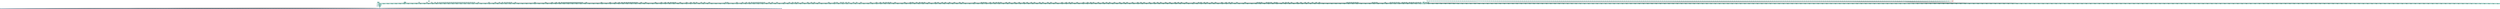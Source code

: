 digraph {{
    node [shape=record, fontsize=10]
    n0 [style="filled", fillcolor=white, label="(source)"]
    n1 [style="filled", fillcolor="/set312/1", label="{ { 1 / l0 / Post | B | █ } | p_id, \np_cid, \np_author, \np_content, \np_private, \np_anonymous | unsharded }"]
    n2 [style="filled", fillcolor="/set312/2", label="{ { 2 / l0 / User | B | █ } | u_id | unsharded }"]
    n3 [style="filled", fillcolor="/set312/3", label="{ { 3 / l0 / Class | B | █ } | c_id | unsharded }"]
    n4 [style="filled", fillcolor="/set312/4", label="{ { 4 / l0 / Role | B | █ } | r_uid, \nr_cid, \nr_role | unsharded }"]
    n5 [style="filled", fillcolor="/set312/1", label="{{ 5 / l1 / q_3ac8c7be6ad751ec_n0 | π[0, 1, 2, 3, 4, 5]  } | p_id, \np_cid, \np_author, \np_content, \np_private, \np_anonymous | unsharded }"]
    n6 [style="filled", fillcolor="/set312/5", label="{ { 6 / l0 / posts | █ } | (reader / ⚷: [1]) | unsharded }"]
    n7 [style="filled", fillcolor="/set312/5", label="{ { 7 / l1  } | (ingress) | unsharded }"]
    n8 [style="filled", fillcolor="/set312/1", label="{ 8 / l2 | (egress) | unsharded }"]
    n9 [style="filled", fillcolor="/set312/1", label="{ { 9 / l3 / UserContext_0 | B | █ } | id | unsharded }"]
    n10 [style="filled,rounded", fillcolor="/set312/1", label="{{ 10 / l4 / sp_5082b1619ed59d13_n0_f0 | σ[f4 = 0]  } | p_id, \np_cid, \np_author, \np_content, \np_private, \np_anonymous | unsharded }"]
    n11 [style="filled,rounded", fillcolor="/set312/1", label="{{ 11 / l5 / sp_e908cb35d3820d6e_n0_f0 | σ[f4 = 1]  } | p_id, \np_cid, \np_author, \np_content, \np_private, \np_anonymous | unsharded }"]
    n12 [style="filled,rounded", fillcolor="/set312/1", label="{{ 12 / l6 / sp_e908cb35d3820d6e_n0 | [11:0, 11:1, 11:2, 11:3, 11:4, 11:5] 11:2 ⋈ 9:0  } | p_id, \np_cid, \np_author, \np_content, \np_private, \np_anonymous | unsharded }"]
    n13 [style="filled", fillcolor="/set312/1", label="{{ 13 / l7 / q_3ac8c7be6ad751ec_u0_n0 | 10:[0, 1, 2, 3, 4, 5] ⋃ 12:[0, 1, 2, 3, 4, 5]  } | p_id, \np_cid, \np_author, \np_content, \np_private, \np_anonymous | unsharded }"]
    n14 [style="filled", fillcolor="/set312/1", label="{{ 14 / l8 / q_3ac8c7be6ad751ec_n1_u0 | π[0, 1, 2, 3, 4, 5]  } | p_id, \np_cid, \np_author, \np_content, \np_private, \np_anonymous | unsharded }"]
    n15 [style="filled", fillcolor="/set312/5", label="{ { 15 / l2 / posts_u0 | █ } | (reader / ⚷: [1]) | unsharded }"]
    n16 [style="filled", fillcolor="/set312/5", label="{ { 16 / l3  } | (ingress) | unsharded }"]
    n17 [style="filled", fillcolor="/set312/1", label="{ 17 / l9 | (egress) | unsharded }"]
    n18 [style="filled", fillcolor="/set312/1", label="{ { 18 / l10 / UserContext_1 | B | █ } | id | unsharded }"]
    n19 [style="filled,rounded", fillcolor="/set312/1", label="{{ 19 / l11 / sp_8e831486b9173de0_n0 | [11:0, 11:1, 11:2, 11:3, 11:4, 11:5] 11:2 ⋈ 18:0  } | p_id, \np_cid, \np_author, \np_content, \np_private, \np_anonymous | unsharded }"]
    n20 [style="filled", fillcolor="/set312/5", label="{ { 20 / l4 / posts_u1 | █ } | (reader / ⚷: [1]) | unsharded }"]
    n21 [style="filled", fillcolor="/set312/1", label="{ { 21 / l12 / UserContext_2 | B | █ } | id | unsharded }"]
    n22 [style="filled,rounded", fillcolor="/set312/1", label="{{ 22 / l13 / sp_1d8a80655d22a08a_n0 | [11:0, 11:1, 11:2, 11:3, 11:4, 11:5] 11:2 ⋈ 21:0  } | p_id, \np_cid, \np_author, \np_content, \np_private, \np_anonymous | unsharded }"]
    n23 [style="filled", fillcolor="/set312/5", label="{ { 23 / l5 / posts_u2 | █ } | (reader / ⚷: [1]) | unsharded }"]
    n24 [style="filled", fillcolor="/set312/1", label="{ { 24 / l14 / UserContext_3 | B | █ } | id | unsharded }"]
    n25 [style="filled,rounded", fillcolor="/set312/1", label="{{ 25 / l15 / sp_f8291d0429a07bba_n0 | [11:0, 11:1, 11:2, 11:3, 11:4, 11:5] 11:2 ⋈ 24:0  } | p_id, \np_cid, \np_author, \np_content, \np_private, \np_anonymous | unsharded }"]
    n26 [style="filled", fillcolor="/set312/5", label="{ { 26 / l6 / posts_u3 | █ } | (reader / ⚷: [1]) | unsharded }"]
    n27 [style="filled", fillcolor="/set312/1", label="{ { 27 / l16 / UserContext_4 | B | █ } | id | unsharded }"]
    n28 [style="filled,rounded", fillcolor="/set312/1", label="{{ 28 / l17 / sp_8f11300290633d4f_n0 | [11:0, 11:1, 11:2, 11:3, 11:4, 11:5] 11:2 ⋈ 27:0  } | p_id, \np_cid, \np_author, \np_content, \np_private, \np_anonymous | unsharded }"]
    n29 [style="filled", fillcolor="/set312/5", label="{ { 29 / l7 / posts_u4 | █ } | (reader / ⚷: [1]) | unsharded }"]
    n30 [style="filled", fillcolor="/set312/1", label="{ { 30 / l18 / UserContext_5 | B | █ } | id | unsharded }"]
    n31 [style="filled,rounded", fillcolor="/set312/1", label="{{ 31 / l19 / sp_3b252908ec351a64_n0 | [11:0, 11:1, 11:2, 11:3, 11:4, 11:5] 11:2 ⋈ 30:0  } | p_id, \np_cid, \np_author, \np_content, \np_private, \np_anonymous | unsharded }"]
    n32 [style="filled", fillcolor="/set312/5", label="{ { 32 / l8 / posts_u5 | █ } | (reader / ⚷: [1]) | unsharded }"]
    n33 [style="filled", fillcolor="/set312/1", label="{ { 33 / l20 / UserContext_6 | B | █ } | id | unsharded }"]
    n34 [style="filled,rounded", fillcolor="/set312/1", label="{{ 34 / l21 / sp_245135dba0049b7d_n0 | [11:0, 11:1, 11:2, 11:3, 11:4, 11:5] 11:2 ⋈ 33:0  } | p_id, \np_cid, \np_author, \np_content, \np_private, \np_anonymous | unsharded }"]
    n35 [style="filled", fillcolor="/set312/5", label="{ { 35 / l9 / posts_u6 | █ } | (reader / ⚷: [1]) | unsharded }"]
    n36 [style="filled", fillcolor="/set312/1", label="{ { 36 / l22 / UserContext_7 | B | █ } | id | unsharded }"]
    n37 [style="filled,rounded", fillcolor="/set312/1", label="{{ 37 / l23 / sp_1f8b7057eb1239ac_n0 | [11:0, 11:1, 11:2, 11:3, 11:4, 11:5] 11:2 ⋈ 36:0  } | p_id, \np_cid, \np_author, \np_content, \np_private, \np_anonymous | unsharded }"]
    n38 [style="filled", fillcolor="/set312/5", label="{ { 38 / l10 / posts_u7 | █ } | (reader / ⚷: [1]) | unsharded }"]
    n39 [style="filled", fillcolor="/set312/1", label="{ { 39 / l24 / UserContext_8 | B | █ } | id | unsharded }"]
    n40 [style="filled,rounded", fillcolor="/set312/1", label="{{ 40 / l25 / sp_3492e2555d796499_n0 | [11:0, 11:1, 11:2, 11:3, 11:4, 11:5] 11:2 ⋈ 39:0  } | p_id, \np_cid, \np_author, \np_content, \np_private, \np_anonymous | unsharded }"]
    n41 [style="filled", fillcolor="/set312/5", label="{ { 41 / l11 / posts_u8 | █ } | (reader / ⚷: [1]) | unsharded }"]
    n42 [style="filled", fillcolor="/set312/1", label="{ { 42 / l26 / UserContext_9 | B | █ } | id | unsharded }"]
    n43 [style="filled,rounded", fillcolor="/set312/1", label="{{ 43 / l27 / sp_19dee4bc4e606fc7_n0 | [11:0, 11:1, 11:2, 11:3, 11:4, 11:5] 11:2 ⋈ 42:0  } | p_id, \np_cid, \np_author, \np_content, \np_private, \np_anonymous | unsharded }"]
    n44 [style="filled", fillcolor="/set312/5", label="{ { 44 / l12 / posts_u9 | █ } | (reader / ⚷: [1]) | unsharded }"]
    n45 [style="filled", fillcolor="/set312/1", label="{ { 45 / l28 / UserContext_10 | B | █ } | id | unsharded }"]
    n46 [style="filled,rounded", fillcolor="/set312/1", label="{{ 46 / l29 / sp_e9d1f2ae9d1acefe_n0 | [11:0, 11:1, 11:2, 11:3, 11:4, 11:5] 11:2 ⋈ 45:0  } | p_id, \np_cid, \np_author, \np_content, \np_private, \np_anonymous | unsharded }"]
    n47 [style="filled", fillcolor="/set312/5", label="{ { 47 / l13 / posts_u10 | █ } | (reader / ⚷: [1]) | unsharded }"]
    n48 [style="filled", fillcolor="/set312/1", label="{ { 48 / l30 / UserContext_11 | B | █ } | id | unsharded }"]
    n49 [style="filled,rounded", fillcolor="/set312/1", label="{{ 49 / l31 / sp_3c38b87c98ed2089_n0 | [11:0, 11:1, 11:2, 11:3, 11:4, 11:5] 11:2 ⋈ 48:0  } | p_id, \np_cid, \np_author, \np_content, \np_private, \np_anonymous | unsharded }"]
    n50 [style="filled", fillcolor="/set312/5", label="{ { 50 / l14 / posts_u11 | █ } | (reader / ⚷: [1]) | unsharded }"]
    n51 [style="filled", fillcolor="/set312/1", label="{ { 51 / l32 / UserContext_12 | B | █ } | id | unsharded }"]
    n52 [style="filled,rounded", fillcolor="/set312/1", label="{{ 52 / l33 / sp_9100c41668c0cdcc_n0 | [11:0, 11:1, 11:2, 11:3, 11:4, 11:5] 11:2 ⋈ 51:0  } | p_id, \np_cid, \np_author, \np_content, \np_private, \np_anonymous | unsharded }"]
    n53 [style="filled", fillcolor="/set312/5", label="{ { 53 / l15 / posts_u12 | █ } | (reader / ⚷: [1]) | unsharded }"]
    n54 [style="filled", fillcolor="/set312/1", label="{ { 54 / l34 / UserContext_13 | B | █ } | id | unsharded }"]
    n55 [style="filled,rounded", fillcolor="/set312/1", label="{{ 55 / l35 / sp_90c96cb7d49ba4f7_n0 | [11:0, 11:1, 11:2, 11:3, 11:4, 11:5] 11:2 ⋈ 54:0  } | p_id, \np_cid, \np_author, \np_content, \np_private, \np_anonymous | unsharded }"]
    n56 [style="filled", fillcolor="/set312/5", label="{ { 56 / l16 / posts_u13 | █ } | (reader / ⚷: [1]) | unsharded }"]
    n57 [style="filled", fillcolor="/set312/1", label="{ { 57 / l36 / UserContext_14 | B | █ } | id | unsharded }"]
    n58 [style="filled,rounded", fillcolor="/set312/1", label="{{ 58 / l37 / sp_6f5434ac549755a_n0 | [11:0, 11:1, 11:2, 11:3, 11:4, 11:5] 11:2 ⋈ 57:0  } | p_id, \np_cid, \np_author, \np_content, \np_private, \np_anonymous | unsharded }"]
    n59 [style="filled", fillcolor="/set312/5", label="{ { 59 / l17 / posts_u14 | █ } | (reader / ⚷: [1]) | unsharded }"]
    n60 [style="filled", fillcolor="/set312/1", label="{ { 60 / l38 / UserContext_15 | B | █ } | id | unsharded }"]
    n61 [style="filled,rounded", fillcolor="/set312/1", label="{{ 61 / l39 / sp_9f908267b153d609_n0 | [11:0, 11:1, 11:2, 11:3, 11:4, 11:5] 11:2 ⋈ 60:0  } | p_id, \np_cid, \np_author, \np_content, \np_private, \np_anonymous | unsharded }"]
    n62 [style="filled", fillcolor="/set312/5", label="{ { 62 / l18 / posts_u15 | █ } | (reader / ⚷: [1]) | unsharded }"]
    n63 [style="filled", fillcolor="/set312/1", label="{ { 63 / l40 / UserContext_16 | B | █ } | id | unsharded }"]
    n64 [style="filled,rounded", fillcolor="/set312/1", label="{{ 64 / l41 / sp_42fcdcf93760eab_n0 | [11:0, 11:1, 11:2, 11:3, 11:4, 11:5] 11:2 ⋈ 63:0  } | p_id, \np_cid, \np_author, \np_content, \np_private, \np_anonymous | unsharded }"]
    n65 [style="filled", fillcolor="/set312/5", label="{ { 65 / l19 / posts_u16 | █ } | (reader / ⚷: [1]) | unsharded }"]
    n66 [style="filled", fillcolor="/set312/1", label="{ { 66 / l42 / UserContext_17 | B | █ } | id | unsharded }"]
    n67 [style="filled,rounded", fillcolor="/set312/1", label="{{ 67 / l43 / sp_c46b08932645aa6d_n0 | [11:0, 11:1, 11:2, 11:3, 11:4, 11:5] 11:2 ⋈ 66:0  } | p_id, \np_cid, \np_author, \np_content, \np_private, \np_anonymous | unsharded }"]
    n68 [style="filled", fillcolor="/set312/5", label="{ { 68 / l20 / posts_u17 | █ } | (reader / ⚷: [1]) | unsharded }"]
    n69 [style="filled", fillcolor="/set312/1", label="{ { 69 / l44 / UserContext_18 | B | █ } | id | unsharded }"]
    n70 [style="filled,rounded", fillcolor="/set312/1", label="{{ 70 / l45 / sp_e81766bd87e1d1ad_n0 | [11:0, 11:1, 11:2, 11:3, 11:4, 11:5] 11:2 ⋈ 69:0  } | p_id, \np_cid, \np_author, \np_content, \np_private, \np_anonymous | unsharded }"]
    n71 [style="filled", fillcolor="/set312/5", label="{ { 71 / l21 / posts_u18 | █ } | (reader / ⚷: [1]) | unsharded }"]
    n72 [style="filled", fillcolor="/set312/1", label="{ { 72 / l46 / UserContext_19 | B | █ } | id | unsharded }"]
    n73 [style="filled,rounded", fillcolor="/set312/1", label="{{ 73 / l47 / sp_4f7e35d9a16306fa_n0 | [11:0, 11:1, 11:2, 11:3, 11:4, 11:5] 11:2 ⋈ 72:0  } | p_id, \np_cid, \np_author, \np_content, \np_private, \np_anonymous | unsharded }"]
    n74 [style="filled", fillcolor="/set312/5", label="{ { 74 / l22 / posts_u19 | █ } | (reader / ⚷: [1]) | unsharded }"]
    n75 [style="filled", fillcolor="/set312/1", label="{ { 75 / l48 / UserContext_20 | B | █ } | id | unsharded }"]
    n76 [style="filled,rounded", fillcolor="/set312/1", label="{{ 76 / l49 / sp_a977f819485d4d68_n0 | [11:0, 11:1, 11:2, 11:3, 11:4, 11:5] 11:2 ⋈ 75:0  } | p_id, \np_cid, \np_author, \np_content, \np_private, \np_anonymous | unsharded }"]
    n77 [style="filled", fillcolor="/set312/5", label="{ { 77 / l23 / posts_u20 | █ } | (reader / ⚷: [1]) | unsharded }"]
    n78 [style="filled", fillcolor="/set312/1", label="{ { 78 / l50 / UserContext_21 | B | █ } | id | unsharded }"]
    n79 [style="filled,rounded", fillcolor="/set312/1", label="{{ 79 / l51 / sp_817f0fa4ebe4a4f_n0 | [11:0, 11:1, 11:2, 11:3, 11:4, 11:5] 11:2 ⋈ 78:0  } | p_id, \np_cid, \np_author, \np_content, \np_private, \np_anonymous | unsharded }"]
    n80 [style="filled", fillcolor="/set312/5", label="{ { 80 / l24 / posts_u21 | █ } | (reader / ⚷: [1]) | unsharded }"]
    n81 [style="filled", fillcolor="/set312/1", label="{ { 81 / l52 / UserContext_22 | B | █ } | id | unsharded }"]
    n82 [style="filled,rounded", fillcolor="/set312/1", label="{{ 82 / l53 / sp_eae5e916d02fe72b_n0 | [11:0, 11:1, 11:2, 11:3, 11:4, 11:5] 11:2 ⋈ 81:0  } | p_id, \np_cid, \np_author, \np_content, \np_private, \np_anonymous | unsharded }"]
    n83 [style="filled", fillcolor="/set312/5", label="{ { 83 / l25 / posts_u22 | █ } | (reader / ⚷: [1]) | unsharded }"]
    n84 [style="filled", fillcolor="/set312/1", label="{ { 84 / l54 / UserContext_23 | B | █ } | id | unsharded }"]
    n85 [style="filled,rounded", fillcolor="/set312/1", label="{{ 85 / l55 / sp_3cded4d51c1895aa_n0 | [11:0, 11:1, 11:2, 11:3, 11:4, 11:5] 11:2 ⋈ 84:0  } | p_id, \np_cid, \np_author, \np_content, \np_private, \np_anonymous | unsharded }"]
    n86 [style="filled", fillcolor="/set312/5", label="{ { 86 / l26 / posts_u23 | █ } | (reader / ⚷: [1]) | unsharded }"]
    n87 [style="filled", fillcolor="/set312/1", label="{ { 87 / l56 / UserContext_24 | B | █ } | id | unsharded }"]
    n88 [style="filled,rounded", fillcolor="/set312/1", label="{{ 88 / l57 / sp_a3ae2018d7e19bb5_n0 | [11:0, 11:1, 11:2, 11:3, 11:4, 11:5] 11:2 ⋈ 87:0  } | p_id, \np_cid, \np_author, \np_content, \np_private, \np_anonymous | unsharded }"]
    n89 [style="filled", fillcolor="/set312/5", label="{ { 89 / l27 / posts_u24 | █ } | (reader / ⚷: [1]) | unsharded }"]
    n90 [style="filled", fillcolor="/set312/1", label="{ { 90 / l58 / UserContext_25 | B | █ } | id | unsharded }"]
    n91 [style="filled,rounded", fillcolor="/set312/1", label="{{ 91 / l59 / sp_4a79aa98ef35abdd_n0 | [11:0, 11:1, 11:2, 11:3, 11:4, 11:5] 11:2 ⋈ 90:0  } | p_id, \np_cid, \np_author, \np_content, \np_private, \np_anonymous | unsharded }"]
    n92 [style="filled", fillcolor="/set312/5", label="{ { 92 / l28 / posts_u25 | █ } | (reader / ⚷: [1]) | unsharded }"]
    n93 [style="filled", fillcolor="/set312/1", label="{ { 93 / l60 / UserContext_26 | B | █ } | id | unsharded }"]
    n94 [style="filled,rounded", fillcolor="/set312/1", label="{{ 94 / l61 / sp_12703204d7796735_n0 | [11:0, 11:1, 11:2, 11:3, 11:4, 11:5] 11:2 ⋈ 93:0  } | p_id, \np_cid, \np_author, \np_content, \np_private, \np_anonymous | unsharded }"]
    n95 [style="filled", fillcolor="/set312/5", label="{ { 95 / l29 / posts_u26 | █ } | (reader / ⚷: [1]) | unsharded }"]
    n96 [style="filled", fillcolor="/set312/1", label="{ { 96 / l62 / UserContext_27 | B | █ } | id | unsharded }"]
    n97 [style="filled,rounded", fillcolor="/set312/1", label="{{ 97 / l63 / sp_1bcb62ab4ed8001b_n0 | [11:0, 11:1, 11:2, 11:3, 11:4, 11:5] 11:2 ⋈ 96:0  } | p_id, \np_cid, \np_author, \np_content, \np_private, \np_anonymous | unsharded }"]
    n98 [style="filled", fillcolor="/set312/5", label="{ { 98 / l30 / posts_u27 | █ } | (reader / ⚷: [1]) | unsharded }"]
    n99 [style="filled", fillcolor="/set312/1", label="{ { 99 / l64 / UserContext_28 | B | █ } | id | unsharded }"]
    n100 [style="filled,rounded", fillcolor="/set312/1", label="{{ 100 / l65 / sp_c01d8d9cae9e2e3a_n0 | [11:0, 11:1, 11:2, 11:3, 11:4, 11:5] 11:2 ⋈ 99:0  } | p_id, \np_cid, \np_author, \np_content, \np_private, \np_anonymous | unsharded }"]
    n101 [style="filled", fillcolor="/set312/5", label="{ { 101 / l31 / posts_u28 | █ } | (reader / ⚷: [1]) | unsharded }"]
    n102 [style="filled", fillcolor="/set312/1", label="{ { 102 / l66 / UserContext_29 | B | █ } | id | unsharded }"]
    n103 [style="filled,rounded", fillcolor="/set312/1", label="{{ 103 / l67 / sp_7405320737bd3509_n0 | [11:0, 11:1, 11:2, 11:3, 11:4, 11:5] 11:2 ⋈ 102:0  } | p_id, \np_cid, \np_author, \np_content, \np_private, \np_anonymous | unsharded }"]
    n104 [style="filled", fillcolor="/set312/5", label="{ { 104 / l32 / posts_u29 | █ } | (reader / ⚷: [1]) | unsharded }"]
    n105 [style="filled", fillcolor="/set312/1", label="{ { 105 / l68 / UserContext_30 | B | █ } | id | unsharded }"]
    n106 [style="filled,rounded", fillcolor="/set312/1", label="{{ 106 / l69 / sp_e92f9f3ff6e3c55a_n0 | [11:0, 11:1, 11:2, 11:3, 11:4, 11:5] 11:2 ⋈ 105:0  } | p_id, \np_cid, \np_author, \np_content, \np_private, \np_anonymous | unsharded }"]
    n107 [style="filled", fillcolor="/set312/5", label="{ { 107 / l33 / posts_u30 | █ } | (reader / ⚷: [1]) | unsharded }"]
    n108 [style="filled", fillcolor="/set312/1", label="{ { 108 / l70 / UserContext_31 | B | █ } | id | unsharded }"]
    n109 [style="filled,rounded", fillcolor="/set312/1", label="{{ 109 / l71 / sp_f73f9295220dca61_n0 | [11:0, 11:1, 11:2, 11:3, 11:4, 11:5] 11:2 ⋈ 108:0  } | p_id, \np_cid, \np_author, \np_content, \np_private, \np_anonymous | unsharded }"]
    n110 [style="filled", fillcolor="/set312/5", label="{ { 110 / l34 / posts_u31 | █ } | (reader / ⚷: [1]) | unsharded }"]
    n111 [style="filled", fillcolor="/set312/1", label="{ { 111 / l72 / UserContext_32 | B | █ } | id | unsharded }"]
    n112 [style="filled,rounded", fillcolor="/set312/1", label="{{ 112 / l73 / sp_f602fa35104a50bf_n0 | [11:0, 11:1, 11:2, 11:3, 11:4, 11:5] 11:2 ⋈ 111:0  } | p_id, \np_cid, \np_author, \np_content, \np_private, \np_anonymous | unsharded }"]
    n113 [style="filled", fillcolor="/set312/5", label="{ { 113 / l35 / posts_u32 | █ } | (reader / ⚷: [1]) | unsharded }"]
    n114 [style="filled", fillcolor="/set312/1", label="{ { 114 / l74 / UserContext_33 | B | █ } | id | unsharded }"]
    n115 [style="filled,rounded", fillcolor="/set312/1", label="{{ 115 / l75 / sp_aa33d7ca14f96e25_n0 | [11:0, 11:1, 11:2, 11:3, 11:4, 11:5] 11:2 ⋈ 114:0  } | p_id, \np_cid, \np_author, \np_content, \np_private, \np_anonymous | unsharded }"]
    n116 [style="filled", fillcolor="/set312/5", label="{ { 116 / l36 / posts_u33 | █ } | (reader / ⚷: [1]) | unsharded }"]
    n117 [style="filled", fillcolor="/set312/1", label="{ { 117 / l76 / UserContext_34 | B | █ } | id | unsharded }"]
    n118 [style="filled,rounded", fillcolor="/set312/1", label="{{ 118 / l77 / sp_936b077962fe3888_n0 | [11:0, 11:1, 11:2, 11:3, 11:4, 11:5] 11:2 ⋈ 117:0  } | p_id, \np_cid, \np_author, \np_content, \np_private, \np_anonymous | unsharded }"]
    n119 [style="filled", fillcolor="/set312/5", label="{ { 119 / l37 / posts_u34 | █ } | (reader / ⚷: [1]) | unsharded }"]
    n120 [style="filled", fillcolor="/set312/1", label="{ { 120 / l78 / UserContext_35 | B | █ } | id | unsharded }"]
    n121 [style="filled,rounded", fillcolor="/set312/1", label="{{ 121 / l79 / sp_f5faf2eb15cac28b_n0 | [11:0, 11:1, 11:2, 11:3, 11:4, 11:5] 11:2 ⋈ 120:0  } | p_id, \np_cid, \np_author, \np_content, \np_private, \np_anonymous | unsharded }"]
    n122 [style="filled", fillcolor="/set312/5", label="{ { 122 / l38 / posts_u35 | █ } | (reader / ⚷: [1]) | unsharded }"]
    n123 [style="filled", fillcolor="/set312/1", label="{ { 123 / l80 / UserContext_36 | B | █ } | id | unsharded }"]
    n124 [style="filled,rounded", fillcolor="/set312/1", label="{{ 124 / l81 / sp_b2a177d0191fea18_n0 | [11:0, 11:1, 11:2, 11:3, 11:4, 11:5] 11:2 ⋈ 123:0  } | p_id, \np_cid, \np_author, \np_content, \np_private, \np_anonymous | unsharded }"]
    n125 [style="filled", fillcolor="/set312/5", label="{ { 125 / l39 / posts_u36 | █ } | (reader / ⚷: [1]) | unsharded }"]
    n126 [style="filled", fillcolor="/set312/1", label="{ { 126 / l82 / UserContext_37 | B | █ } | id | unsharded }"]
    n127 [style="filled,rounded", fillcolor="/set312/1", label="{{ 127 / l83 / sp_1cd0ddfb2c63ea0_n0 | [11:0, 11:1, 11:2, 11:3, 11:4, 11:5] 11:2 ⋈ 126:0  } | p_id, \np_cid, \np_author, \np_content, \np_private, \np_anonymous | unsharded }"]
    n128 [style="filled", fillcolor="/set312/5", label="{ { 128 / l40 / posts_u37 | █ } | (reader / ⚷: [1]) | unsharded }"]
    n129 [style="filled", fillcolor="/set312/1", label="{ { 129 / l84 / UserContext_38 | B | █ } | id | unsharded }"]
    n130 [style="filled,rounded", fillcolor="/set312/1", label="{{ 130 / l85 / sp_8e3de1878317b36c_n0 | [11:0, 11:1, 11:2, 11:3, 11:4, 11:5] 11:2 ⋈ 129:0  } | p_id, \np_cid, \np_author, \np_content, \np_private, \np_anonymous | unsharded }"]
    n131 [style="filled", fillcolor="/set312/5", label="{ { 131 / l41 / posts_u38 | █ } | (reader / ⚷: [1]) | unsharded }"]
    n132 [style="filled", fillcolor="/set312/1", label="{ { 132 / l86 / UserContext_39 | B | █ } | id | unsharded }"]
    n133 [style="filled,rounded", fillcolor="/set312/1", label="{{ 133 / l87 / sp_6a7fb1ae912e172e_n0 | [11:0, 11:1, 11:2, 11:3, 11:4, 11:5] 11:2 ⋈ 132:0  } | p_id, \np_cid, \np_author, \np_content, \np_private, \np_anonymous | unsharded }"]
    n134 [style="filled", fillcolor="/set312/5", label="{ { 134 / l42 / posts_u39 | █ } | (reader / ⚷: [1]) | unsharded }"]
    n135 [style="filled", fillcolor="/set312/1", label="{ { 135 / l88 / UserContext_40 | B | █ } | id | unsharded }"]
    n136 [style="filled,rounded", fillcolor="/set312/1", label="{{ 136 / l89 / sp_ea786bcb5e1fd312_n0 | [11:0, 11:1, 11:2, 11:3, 11:4, 11:5] 11:2 ⋈ 135:0  } | p_id, \np_cid, \np_author, \np_content, \np_private, \np_anonymous | unsharded }"]
    n137 [style="filled", fillcolor="/set312/5", label="{ { 137 / l43 / posts_u40 | █ } | (reader / ⚷: [1]) | unsharded }"]
    n138 [style="filled", fillcolor="/set312/1", label="{ { 138 / l90 / UserContext_41 | B | █ } | id | unsharded }"]
    n139 [style="filled,rounded", fillcolor="/set312/1", label="{{ 139 / l91 / sp_9eefe50563343be_n0 | [11:0, 11:1, 11:2, 11:3, 11:4, 11:5] 11:2 ⋈ 138:0  } | p_id, \np_cid, \np_author, \np_content, \np_private, \np_anonymous | unsharded }"]
    n140 [style="filled", fillcolor="/set312/5", label="{ { 140 / l44 / posts_u41 | █ } | (reader / ⚷: [1]) | unsharded }"]
    n141 [style="filled", fillcolor="/set312/1", label="{ { 141 / l92 / UserContext_42 | B | █ } | id | unsharded }"]
    n142 [style="filled,rounded", fillcolor="/set312/1", label="{{ 142 / l93 / sp_85dbc88af2e9c82b_n0 | [11:0, 11:1, 11:2, 11:3, 11:4, 11:5] 11:2 ⋈ 141:0  } | p_id, \np_cid, \np_author, \np_content, \np_private, \np_anonymous | unsharded }"]
    n143 [style="filled", fillcolor="/set312/5", label="{ { 143 / l45 / posts_u42 | █ } | (reader / ⚷: [1]) | unsharded }"]
    n144 [style="filled", fillcolor="/set312/1", label="{ { 144 / l94 / UserContext_43 | B | █ } | id | unsharded }"]
    n145 [style="filled,rounded", fillcolor="/set312/1", label="{{ 145 / l95 / sp_a336220d030ed0d7_n0 | [11:0, 11:1, 11:2, 11:3, 11:4, 11:5] 11:2 ⋈ 144:0  } | p_id, \np_cid, \np_author, \np_content, \np_private, \np_anonymous | unsharded }"]
    n146 [style="filled", fillcolor="/set312/5", label="{ { 146 / l46 / posts_u43 | █ } | (reader / ⚷: [1]) | unsharded }"]
    n147 [style="filled", fillcolor="/set312/1", label="{ { 147 / l96 / UserContext_44 | B | █ } | id | unsharded }"]
    n148 [style="filled,rounded", fillcolor="/set312/1", label="{{ 148 / l97 / sp_3afe7e2fb80a1158_n0 | [11:0, 11:1, 11:2, 11:3, 11:4, 11:5] 11:2 ⋈ 147:0  } | p_id, \np_cid, \np_author, \np_content, \np_private, \np_anonymous | unsharded }"]
    n149 [style="filled", fillcolor="/set312/5", label="{ { 149 / l47 / posts_u44 | █ } | (reader / ⚷: [1]) | unsharded }"]
    n150 [style="filled", fillcolor="/set312/1", label="{ { 150 / l98 / UserContext_45 | B | █ } | id | unsharded }"]
    n151 [style="filled,rounded", fillcolor="/set312/1", label="{{ 151 / l99 / sp_4bf6b4f6250b0673_n0 | [11:0, 11:1, 11:2, 11:3, 11:4, 11:5] 11:2 ⋈ 150:0  } | p_id, \np_cid, \np_author, \np_content, \np_private, \np_anonymous | unsharded }"]
    n152 [style="filled", fillcolor="/set312/5", label="{ { 152 / l48 / posts_u45 | █ } | (reader / ⚷: [1]) | unsharded }"]
    n153 [style="filled", fillcolor="/set312/1", label="{ { 153 / l100 / UserContext_46 | B | █ } | id | unsharded }"]
    n154 [style="filled,rounded", fillcolor="/set312/1", label="{{ 154 / l101 / sp_ae463b9474e1b487_n0 | [11:0, 11:1, 11:2, 11:3, 11:4, 11:5] 11:2 ⋈ 153:0  } | p_id, \np_cid, \np_author, \np_content, \np_private, \np_anonymous | unsharded }"]
    n155 [style="filled", fillcolor="/set312/5", label="{ { 155 / l49 / posts_u46 | █ } | (reader / ⚷: [1]) | unsharded }"]
    n156 [style="filled", fillcolor="/set312/1", label="{ { 156 / l102 / UserContext_47 | B | █ } | id | unsharded }"]
    n157 [style="filled,rounded", fillcolor="/set312/1", label="{{ 157 / l103 / sp_bd228bd4b1d5dff_n0 | [11:0, 11:1, 11:2, 11:3, 11:4, 11:5] 11:2 ⋈ 156:0  } | p_id, \np_cid, \np_author, \np_content, \np_private, \np_anonymous | unsharded }"]
    n158 [style="filled", fillcolor="/set312/5", label="{ { 158 / l50 / posts_u47 | █ } | (reader / ⚷: [1]) | unsharded }"]
    n159 [style="filled", fillcolor="/set312/1", label="{ { 159 / l104 / UserContext_48 | B | █ } | id | unsharded }"]
    n160 [style="filled,rounded", fillcolor="/set312/1", label="{{ 160 / l105 / sp_d7c930ab9cfa4c83_n0 | [11:0, 11:1, 11:2, 11:3, 11:4, 11:5] 11:2 ⋈ 159:0  } | p_id, \np_cid, \np_author, \np_content, \np_private, \np_anonymous | unsharded }"]
    n161 [style="filled", fillcolor="/set312/5", label="{ { 161 / l51 / posts_u48 | █ } | (reader / ⚷: [1]) | unsharded }"]
    n162 [style="filled", fillcolor="/set312/1", label="{ { 162 / l106 / UserContext_49 | B | █ } | id | unsharded }"]
    n163 [style="filled,rounded", fillcolor="/set312/1", label="{{ 163 / l107 / sp_ac8b54bb3f2ce8f3_n0 | [11:0, 11:1, 11:2, 11:3, 11:4, 11:5] 11:2 ⋈ 162:0  } | p_id, \np_cid, \np_author, \np_content, \np_private, \np_anonymous | unsharded }"]
    n164 [style="filled", fillcolor="/set312/5", label="{ { 164 / l52 / posts_u49 | █ } | (reader / ⚷: [1]) | unsharded }"]
    n165 [style="filled", fillcolor="/set312/1", label="{ { 165 / l108 / UserContext_50 | B | █ } | id | unsharded }"]
    n166 [style="filled,rounded", fillcolor="/set312/1", label="{{ 166 / l109 / sp_ada5269d5687dd04_n0 | [11:0, 11:1, 11:2, 11:3, 11:4, 11:5] 11:2 ⋈ 165:0  } | p_id, \np_cid, \np_author, \np_content, \np_private, \np_anonymous | unsharded }"]
    n167 [style="filled", fillcolor="/set312/5", label="{ { 167 / l53 / posts_u50 | █ } | (reader / ⚷: [1]) | unsharded }"]
    n168 [style="filled", fillcolor="/set312/1", label="{ { 168 / l110 / UserContext_51 | B | █ } | id | unsharded }"]
    n169 [style="filled,rounded", fillcolor="/set312/1", label="{{ 169 / l111 / sp_a0955113c30d71c5_n0 | [11:0, 11:1, 11:2, 11:3, 11:4, 11:5] 11:2 ⋈ 168:0  } | p_id, \np_cid, \np_author, \np_content, \np_private, \np_anonymous | unsharded }"]
    n170 [style="filled", fillcolor="/set312/5", label="{ { 170 / l54 / posts_u51 | █ } | (reader / ⚷: [1]) | unsharded }"]
    n171 [style="filled", fillcolor="/set312/1", label="{ { 171 / l112 / UserContext_52 | B | █ } | id | unsharded }"]
    n172 [style="filled,rounded", fillcolor="/set312/1", label="{{ 172 / l113 / sp_2c0fe25266c9d0e6_n0 | [11:0, 11:1, 11:2, 11:3, 11:4, 11:5] 11:2 ⋈ 171:0  } | p_id, \np_cid, \np_author, \np_content, \np_private, \np_anonymous | unsharded }"]
    n173 [style="filled", fillcolor="/set312/5", label="{ { 173 / l55 / posts_u52 | █ } | (reader / ⚷: [1]) | unsharded }"]
    n174 [style="filled", fillcolor="/set312/1", label="{ { 174 / l114 / UserContext_53 | B | █ } | id | unsharded }"]
    n175 [style="filled,rounded", fillcolor="/set312/1", label="{{ 175 / l115 / sp_41f5f09f962a93e7_n0 | [11:0, 11:1, 11:2, 11:3, 11:4, 11:5] 11:2 ⋈ 174:0  } | p_id, \np_cid, \np_author, \np_content, \np_private, \np_anonymous | unsharded }"]
    n176 [style="filled", fillcolor="/set312/5", label="{ { 176 / l56 / posts_u53 | █ } | (reader / ⚷: [1]) | unsharded }"]
    n177 [style="filled", fillcolor="/set312/1", label="{ { 177 / l116 / UserContext_54 | B | █ } | id | unsharded }"]
    n178 [style="filled,rounded", fillcolor="/set312/1", label="{{ 178 / l117 / sp_8d98e5818a0c5f2c_n0 | [11:0, 11:1, 11:2, 11:3, 11:4, 11:5] 11:2 ⋈ 177:0  } | p_id, \np_cid, \np_author, \np_content, \np_private, \np_anonymous | unsharded }"]
    n179 [style="filled", fillcolor="/set312/5", label="{ { 179 / l57 / posts_u54 | █ } | (reader / ⚷: [1]) | unsharded }"]
    n180 [style="filled", fillcolor="/set312/1", label="{ { 180 / l118 / UserContext_55 | B | █ } | id | unsharded }"]
    n181 [style="filled,rounded", fillcolor="/set312/1", label="{{ 181 / l119 / sp_ebb9e51bc1f88ed0_n0 | [11:0, 11:1, 11:2, 11:3, 11:4, 11:5] 11:2 ⋈ 180:0  } | p_id, \np_cid, \np_author, \np_content, \np_private, \np_anonymous | unsharded }"]
    n182 [style="filled", fillcolor="/set312/5", label="{ { 182 / l58 / posts_u55 | █ } | (reader / ⚷: [1]) | unsharded }"]
    n183 [style="filled", fillcolor="/set312/1", label="{ { 183 / l120 / UserContext_56 | B | █ } | id | unsharded }"]
    n184 [style="filled,rounded", fillcolor="/set312/1", label="{{ 184 / l121 / sp_faa05e47d28eee42_n0 | [11:0, 11:1, 11:2, 11:3, 11:4, 11:5] 11:2 ⋈ 183:0  } | p_id, \np_cid, \np_author, \np_content, \np_private, \np_anonymous | unsharded }"]
    n185 [style="filled", fillcolor="/set312/5", label="{ { 185 / l59 / posts_u56 | █ } | (reader / ⚷: [1]) | unsharded }"]
    n186 [style="filled", fillcolor="/set312/1", label="{ { 186 / l122 / UserContext_57 | B | █ } | id | unsharded }"]
    n187 [style="filled,rounded", fillcolor="/set312/1", label="{{ 187 / l123 / sp_661ee7b6c9dce709_n0 | [11:0, 11:1, 11:2, 11:3, 11:4, 11:5] 11:2 ⋈ 186:0  } | p_id, \np_cid, \np_author, \np_content, \np_private, \np_anonymous | unsharded }"]
    n188 [style="filled", fillcolor="/set312/5", label="{ { 188 / l60 / posts_u57 | █ } | (reader / ⚷: [1]) | unsharded }"]
    n189 [style="filled", fillcolor="/set312/1", label="{ { 189 / l124 / UserContext_58 | B | █ } | id | unsharded }"]
    n190 [style="filled,rounded", fillcolor="/set312/1", label="{{ 190 / l125 / sp_f057f324a0672f1c_n0 | [11:0, 11:1, 11:2, 11:3, 11:4, 11:5] 11:2 ⋈ 189:0  } | p_id, \np_cid, \np_author, \np_content, \np_private, \np_anonymous | unsharded }"]
    n191 [style="filled", fillcolor="/set312/5", label="{ { 191 / l61 / posts_u58 | █ } | (reader / ⚷: [1]) | unsharded }"]
    n192 [style="filled", fillcolor="/set312/1", label="{ { 192 / l126 / UserContext_59 | B | █ } | id | unsharded }"]
    n193 [style="filled,rounded", fillcolor="/set312/1", label="{{ 193 / l127 / sp_65526064f067d8d4_n0 | [11:0, 11:1, 11:2, 11:3, 11:4, 11:5] 11:2 ⋈ 192:0  } | p_id, \np_cid, \np_author, \np_content, \np_private, \np_anonymous | unsharded }"]
    n194 [style="filled", fillcolor="/set312/5", label="{ { 194 / l62 / posts_u59 | █ } | (reader / ⚷: [1]) | unsharded }"]
    n195 [style="filled", fillcolor="/set312/1", label="{ { 195 / l128 / UserContext_60 | B | █ } | id | unsharded }"]
    n196 [style="filled,rounded", fillcolor="/set312/1", label="{{ 196 / l129 / sp_2e8ce49fc3b4cba7_n0 | [11:0, 11:1, 11:2, 11:3, 11:4, 11:5] 11:2 ⋈ 195:0  } | p_id, \np_cid, \np_author, \np_content, \np_private, \np_anonymous | unsharded }"]
    n197 [style="filled", fillcolor="/set312/5", label="{ { 197 / l63 / posts_u60 | █ } | (reader / ⚷: [1]) | unsharded }"]
    n198 [style="filled", fillcolor="/set312/1", label="{ { 198 / l130 / UserContext_61 | B | █ } | id | unsharded }"]
    n199 [style="filled,rounded", fillcolor="/set312/1", label="{{ 199 / l131 / sp_5483bdbaf8ae37de_n0 | [11:0, 11:1, 11:2, 11:3, 11:4, 11:5] 11:2 ⋈ 198:0  } | p_id, \np_cid, \np_author, \np_content, \np_private, \np_anonymous | unsharded }"]
    n200 [style="filled", fillcolor="/set312/5", label="{ { 200 / l64 / posts_u61 | █ } | (reader / ⚷: [1]) | unsharded }"]
    n201 [style="filled", fillcolor="/set312/1", label="{ { 201 / l132 / UserContext_62 | B | █ } | id | unsharded }"]
    n202 [style="filled,rounded", fillcolor="/set312/1", label="{{ 202 / l133 / sp_d3112044792a8714_n0 | [11:0, 11:1, 11:2, 11:3, 11:4, 11:5] 11:2 ⋈ 201:0  } | p_id, \np_cid, \np_author, \np_content, \np_private, \np_anonymous | unsharded }"]
    n203 [style="filled", fillcolor="/set312/5", label="{ { 203 / l65 / posts_u62 | █ } | (reader / ⚷: [1]) | unsharded }"]
    n204 [style="filled", fillcolor="/set312/1", label="{ { 204 / l134 / UserContext_63 | B | █ } | id | unsharded }"]
    n205 [style="filled,rounded", fillcolor="/set312/1", label="{{ 205 / l135 / sp_fbc8e8b4d118107b_n0 | [11:0, 11:1, 11:2, 11:3, 11:4, 11:5] 11:2 ⋈ 204:0  } | p_id, \np_cid, \np_author, \np_content, \np_private, \np_anonymous | unsharded }"]
    n206 [style="filled", fillcolor="/set312/5", label="{ { 206 / l66 / posts_u63 | █ } | (reader / ⚷: [1]) | unsharded }"]
    n207 [style="filled", fillcolor="/set312/1", label="{ { 207 / l136 / UserContext_64 | B | █ } | id | unsharded }"]
    n208 [style="filled,rounded", fillcolor="/set312/1", label="{{ 208 / l137 / sp_784343130b8984b0_n0 | [11:0, 11:1, 11:2, 11:3, 11:4, 11:5] 11:2 ⋈ 207:0  } | p_id, \np_cid, \np_author, \np_content, \np_private, \np_anonymous | unsharded }"]
    n209 [style="filled", fillcolor="/set312/5", label="{ { 209 / l67 / posts_u64 | █ } | (reader / ⚷: [1]) | unsharded }"]
    n210 [style="filled", fillcolor="/set312/1", label="{ { 210 / l138 / UserContext_65 | B | █ } | id | unsharded }"]
    n211 [style="filled,rounded", fillcolor="/set312/1", label="{{ 211 / l139 / sp_9e986ecf63aeb770_n0 | [11:0, 11:1, 11:2, 11:3, 11:4, 11:5] 11:2 ⋈ 210:0  } | p_id, \np_cid, \np_author, \np_content, \np_private, \np_anonymous | unsharded }"]
    n212 [style="filled", fillcolor="/set312/5", label="{ { 212 / l68 / posts_u65 | █ } | (reader / ⚷: [1]) | unsharded }"]
    n213 [style="filled", fillcolor="/set312/1", label="{ { 213 / l140 / UserContext_66 | B | █ } | id | unsharded }"]
    n214 [style="filled,rounded", fillcolor="/set312/1", label="{{ 214 / l141 / sp_508cdb5874719cd4_n0 | [11:0, 11:1, 11:2, 11:3, 11:4, 11:5] 11:2 ⋈ 213:0  } | p_id, \np_cid, \np_author, \np_content, \np_private, \np_anonymous | unsharded }"]
    n215 [style="filled", fillcolor="/set312/5", label="{ { 215 / l69 / posts_u66 | █ } | (reader / ⚷: [1]) | unsharded }"]
    n216 [style="filled", fillcolor="/set312/1", label="{ { 216 / l142 / UserContext_67 | B | █ } | id | unsharded }"]
    n217 [style="filled,rounded", fillcolor="/set312/1", label="{{ 217 / l143 / sp_2beb0b61998db129_n0 | [11:0, 11:1, 11:2, 11:3, 11:4, 11:5] 11:2 ⋈ 216:0  } | p_id, \np_cid, \np_author, \np_content, \np_private, \np_anonymous | unsharded }"]
    n218 [style="filled", fillcolor="/set312/5", label="{ { 218 / l70 / posts_u67 | █ } | (reader / ⚷: [1]) | unsharded }"]
    n219 [style="filled", fillcolor="/set312/1", label="{ { 219 / l144 / UserContext_68 | B | █ } | id | unsharded }"]
    n220 [style="filled,rounded", fillcolor="/set312/1", label="{{ 220 / l145 / sp_2a6314fea2b143ec_n0 | [11:0, 11:1, 11:2, 11:3, 11:4, 11:5] 11:2 ⋈ 219:0  } | p_id, \np_cid, \np_author, \np_content, \np_private, \np_anonymous | unsharded }"]
    n221 [style="filled", fillcolor="/set312/5", label="{ { 221 / l71 / posts_u68 | █ } | (reader / ⚷: [1]) | unsharded }"]
    n222 [style="filled", fillcolor="/set312/1", label="{ { 222 / l146 / UserContext_69 | B | █ } | id | unsharded }"]
    n223 [style="filled,rounded", fillcolor="/set312/1", label="{{ 223 / l147 / sp_57c23c5e0baf014e_n0 | [11:0, 11:1, 11:2, 11:3, 11:4, 11:5] 11:2 ⋈ 222:0  } | p_id, \np_cid, \np_author, \np_content, \np_private, \np_anonymous | unsharded }"]
    n224 [style="filled", fillcolor="/set312/5", label="{ { 224 / l72 / posts_u69 | █ } | (reader / ⚷: [1]) | unsharded }"]
    n225 [style="filled", fillcolor="/set312/1", label="{ { 225 / l148 / UserContext_70 | B | █ } | id | unsharded }"]
    n226 [style="filled,rounded", fillcolor="/set312/1", label="{{ 226 / l149 / sp_8a56d949f4d0407a_n0 | [11:0, 11:1, 11:2, 11:3, 11:4, 11:5] 11:2 ⋈ 225:0  } | p_id, \np_cid, \np_author, \np_content, \np_private, \np_anonymous | unsharded }"]
    n227 [style="filled", fillcolor="/set312/5", label="{ { 227 / l73 / posts_u70 | █ } | (reader / ⚷: [1]) | unsharded }"]
    n228 [style="filled", fillcolor="/set312/1", label="{ { 228 / l150 / UserContext_71 | B | █ } | id | unsharded }"]
    n229 [style="filled,rounded", fillcolor="/set312/1", label="{{ 229 / l151 / sp_f9f9fe7879676aad_n0 | [11:0, 11:1, 11:2, 11:3, 11:4, 11:5] 11:2 ⋈ 228:0  } | p_id, \np_cid, \np_author, \np_content, \np_private, \np_anonymous | unsharded }"]
    n230 [style="filled", fillcolor="/set312/5", label="{ { 230 / l74 / posts_u71 | █ } | (reader / ⚷: [1]) | unsharded }"]
    n231 [style="filled", fillcolor="/set312/1", label="{ { 231 / l152 / UserContext_72 | B | █ } | id | unsharded }"]
    n232 [style="filled,rounded", fillcolor="/set312/1", label="{{ 232 / l153 / sp_94d6b391ccff5b83_n0 | [11:0, 11:1, 11:2, 11:3, 11:4, 11:5] 11:2 ⋈ 231:0  } | p_id, \np_cid, \np_author, \np_content, \np_private, \np_anonymous | unsharded }"]
    n233 [style="filled", fillcolor="/set312/5", label="{ { 233 / l75 / posts_u72 | █ } | (reader / ⚷: [1]) | unsharded }"]
    n234 [style="filled", fillcolor="/set312/1", label="{ { 234 / l154 / UserContext_73 | B | █ } | id | unsharded }"]
    n235 [style="filled,rounded", fillcolor="/set312/1", label="{{ 235 / l155 / sp_b2d9438c4c3955b7_n0 | [11:0, 11:1, 11:2, 11:3, 11:4, 11:5] 11:2 ⋈ 234:0  } | p_id, \np_cid, \np_author, \np_content, \np_private, \np_anonymous | unsharded }"]
    n236 [style="filled", fillcolor="/set312/5", label="{ { 236 / l76 / posts_u73 | █ } | (reader / ⚷: [1]) | unsharded }"]
    n237 [style="filled", fillcolor="/set312/1", label="{ { 237 / l156 / UserContext_74 | B | █ } | id | unsharded }"]
    n238 [style="filled,rounded", fillcolor="/set312/1", label="{{ 238 / l157 / sp_7a9bc5a1e1f29b98_n0 | [11:0, 11:1, 11:2, 11:3, 11:4, 11:5] 11:2 ⋈ 237:0  } | p_id, \np_cid, \np_author, \np_content, \np_private, \np_anonymous | unsharded }"]
    n239 [style="filled", fillcolor="/set312/5", label="{ { 239 / l77 / posts_u74 | █ } | (reader / ⚷: [1]) | unsharded }"]
    n240 [style="filled", fillcolor="/set312/1", label="{ { 240 / l158 / UserContext_75 | B | █ } | id | unsharded }"]
    n241 [style="filled,rounded", fillcolor="/set312/1", label="{{ 241 / l159 / sp_b6bd07c5f00daa2_n0 | [11:0, 11:1, 11:2, 11:3, 11:4, 11:5] 11:2 ⋈ 240:0  } | p_id, \np_cid, \np_author, \np_content, \np_private, \np_anonymous | unsharded }"]
    n242 [style="filled", fillcolor="/set312/5", label="{ { 242 / l78 / posts_u75 | █ } | (reader / ⚷: [1]) | unsharded }"]
    n243 [style="filled", fillcolor="/set312/1", label="{ { 243 / l160 / UserContext_76 | B | █ } | id | unsharded }"]
    n244 [style="filled,rounded", fillcolor="/set312/1", label="{{ 244 / l161 / sp_91079197eeb00023_n0 | [11:0, 11:1, 11:2, 11:3, 11:4, 11:5] 11:2 ⋈ 243:0  } | p_id, \np_cid, \np_author, \np_content, \np_private, \np_anonymous | unsharded }"]
    n245 [style="filled", fillcolor="/set312/5", label="{ { 245 / l79 / posts_u76 | █ } | (reader / ⚷: [1]) | unsharded }"]
    n246 [style="filled", fillcolor="/set312/1", label="{ { 246 / l162 / UserContext_77 | B | █ } | id | unsharded }"]
    n247 [style="filled,rounded", fillcolor="/set312/1", label="{{ 247 / l163 / sp_2fd763cc15a976c3_n0 | [11:0, 11:1, 11:2, 11:3, 11:4, 11:5] 11:2 ⋈ 246:0  } | p_id, \np_cid, \np_author, \np_content, \np_private, \np_anonymous | unsharded }"]
    n248 [style="filled", fillcolor="/set312/5", label="{ { 248 / l80 / posts_u77 | █ } | (reader / ⚷: [1]) | unsharded }"]
    n249 [style="filled", fillcolor="/set312/1", label="{ { 249 / l164 / UserContext_78 | B | █ } | id | unsharded }"]
    n250 [style="filled,rounded", fillcolor="/set312/1", label="{{ 250 / l165 / sp_bdc63d46d38b839_n0 | [11:0, 11:1, 11:2, 11:3, 11:4, 11:5] 11:2 ⋈ 249:0  } | p_id, \np_cid, \np_author, \np_content, \np_private, \np_anonymous | unsharded }"]
    n251 [style="filled", fillcolor="/set312/5", label="{ { 251 / l81 / posts_u78 | █ } | (reader / ⚷: [1]) | unsharded }"]
    n252 [style="filled", fillcolor="/set312/1", label="{ { 252 / l166 / UserContext_79 | B | █ } | id | unsharded }"]
    n253 [style="filled,rounded", fillcolor="/set312/1", label="{{ 253 / l167 / sp_d576590f7f41d862_n0 | [11:0, 11:1, 11:2, 11:3, 11:4, 11:5] 11:2 ⋈ 252:0  } | p_id, \np_cid, \np_author, \np_content, \np_private, \np_anonymous | unsharded }"]
    n254 [style="filled", fillcolor="/set312/5", label="{ { 254 / l82 / posts_u79 | █ } | (reader / ⚷: [1]) | unsharded }"]
    n255 [style="filled", fillcolor="/set312/1", label="{ { 255 / l168 / UserContext_80 | B | █ } | id | unsharded }"]
    n256 [style="filled,rounded", fillcolor="/set312/1", label="{{ 256 / l169 / sp_3b9dd64b3d02768b_n0 | [11:0, 11:1, 11:2, 11:3, 11:4, 11:5] 11:2 ⋈ 255:0  } | p_id, \np_cid, \np_author, \np_content, \np_private, \np_anonymous | unsharded }"]
    n257 [style="filled", fillcolor="/set312/5", label="{ { 257 / l83 / posts_u80 | █ } | (reader / ⚷: [1]) | unsharded }"]
    n258 [style="filled", fillcolor="/set312/1", label="{ { 258 / l170 / UserContext_81 | B | █ } | id | unsharded }"]
    n259 [style="filled,rounded", fillcolor="/set312/1", label="{{ 259 / l171 / sp_bf4133ad039b8e73_n0 | [11:0, 11:1, 11:2, 11:3, 11:4, 11:5] 11:2 ⋈ 258:0  } | p_id, \np_cid, \np_author, \np_content, \np_private, \np_anonymous | unsharded }"]
    n260 [style="filled", fillcolor="/set312/5", label="{ { 260 / l84 / posts_u81 | █ } | (reader / ⚷: [1]) | unsharded }"]
    n261 [style="filled", fillcolor="/set312/1", label="{ { 261 / l172 / UserContext_82 | B | █ } | id | unsharded }"]
    n262 [style="filled,rounded", fillcolor="/set312/1", label="{{ 262 / l173 / sp_e90d036b8484f804_n0 | [11:0, 11:1, 11:2, 11:3, 11:4, 11:5] 11:2 ⋈ 261:0  } | p_id, \np_cid, \np_author, \np_content, \np_private, \np_anonymous | unsharded }"]
    n263 [style="filled", fillcolor="/set312/5", label="{ { 263 / l85 / posts_u82 | █ } | (reader / ⚷: [1]) | unsharded }"]
    n264 [style="filled", fillcolor="/set312/1", label="{ { 264 / l174 / UserContext_83 | B | █ } | id | unsharded }"]
    n265 [style="filled,rounded", fillcolor="/set312/1", label="{{ 265 / l175 / sp_3e75fc5b4feb36bb_n0 | [11:0, 11:1, 11:2, 11:3, 11:4, 11:5] 11:2 ⋈ 264:0  } | p_id, \np_cid, \np_author, \np_content, \np_private, \np_anonymous | unsharded }"]
    n266 [style="filled", fillcolor="/set312/5", label="{ { 266 / l86 / posts_u83 | █ } | (reader / ⚷: [1]) | unsharded }"]
    n267 [style="filled", fillcolor="/set312/1", label="{ { 267 / l176 / UserContext_84 | B | █ } | id | unsharded }"]
    n268 [style="filled,rounded", fillcolor="/set312/1", label="{{ 268 / l177 / sp_53920681d18a7cc3_n0 | [11:0, 11:1, 11:2, 11:3, 11:4, 11:5] 11:2 ⋈ 267:0  } | p_id, \np_cid, \np_author, \np_content, \np_private, \np_anonymous | unsharded }"]
    n269 [style="filled", fillcolor="/set312/5", label="{ { 269 / l87 / posts_u84 | █ } | (reader / ⚷: [1]) | unsharded }"]
    n270 [style="filled", fillcolor="/set312/1", label="{ { 270 / l178 / UserContext_85 | B | █ } | id | unsharded }"]
    n271 [style="filled,rounded", fillcolor="/set312/1", label="{{ 271 / l179 / sp_ea25f7375a37bd5e_n0 | [11:0, 11:1, 11:2, 11:3, 11:4, 11:5] 11:2 ⋈ 270:0  } | p_id, \np_cid, \np_author, \np_content, \np_private, \np_anonymous | unsharded }"]
    n272 [style="filled", fillcolor="/set312/5", label="{ { 272 / l88 / posts_u85 | █ } | (reader / ⚷: [1]) | unsharded }"]
    n273 [style="filled", fillcolor="/set312/1", label="{ { 273 / l180 / UserContext_86 | B | █ } | id | unsharded }"]
    n274 [style="filled,rounded", fillcolor="/set312/1", label="{{ 274 / l181 / sp_e30682c951c5394d_n0 | [11:0, 11:1, 11:2, 11:3, 11:4, 11:5] 11:2 ⋈ 273:0  } | p_id, \np_cid, \np_author, \np_content, \np_private, \np_anonymous | unsharded }"]
    n275 [style="filled", fillcolor="/set312/5", label="{ { 275 / l89 / posts_u86 | █ } | (reader / ⚷: [1]) | unsharded }"]
    n276 [style="filled", fillcolor="/set312/1", label="{ { 276 / l182 / UserContext_87 | B | █ } | id | unsharded }"]
    n277 [style="filled,rounded", fillcolor="/set312/1", label="{{ 277 / l183 / sp_a9d44fb80cd89285_n0 | [11:0, 11:1, 11:2, 11:3, 11:4, 11:5] 11:2 ⋈ 276:0  } | p_id, \np_cid, \np_author, \np_content, \np_private, \np_anonymous | unsharded }"]
    n278 [style="filled", fillcolor="/set312/5", label="{ { 278 / l90 / posts_u87 | █ } | (reader / ⚷: [1]) | unsharded }"]
    n279 [style="filled", fillcolor="/set312/1", label="{ { 279 / l184 / UserContext_88 | B | █ } | id | unsharded }"]
    n280 [style="filled,rounded", fillcolor="/set312/1", label="{{ 280 / l185 / sp_165565b720a260e5_n0 | [11:0, 11:1, 11:2, 11:3, 11:4, 11:5] 11:2 ⋈ 279:0  } | p_id, \np_cid, \np_author, \np_content, \np_private, \np_anonymous | unsharded }"]
    n281 [style="filled", fillcolor="/set312/5", label="{ { 281 / l91 / posts_u88 | █ } | (reader / ⚷: [1]) | unsharded }"]
    n282 [style="filled", fillcolor="/set312/1", label="{ { 282 / l186 / UserContext_89 | B | █ } | id | unsharded }"]
    n283 [style="filled,rounded", fillcolor="/set312/1", label="{{ 283 / l187 / sp_e93fc6a05d5b1ffd_n0 | [11:0, 11:1, 11:2, 11:3, 11:4, 11:5] 11:2 ⋈ 282:0  } | p_id, \np_cid, \np_author, \np_content, \np_private, \np_anonymous | unsharded }"]
    n284 [style="filled", fillcolor="/set312/5", label="{ { 284 / l92 / posts_u89 | █ } | (reader / ⚷: [1]) | unsharded }"]
    n285 [style="filled", fillcolor="/set312/1", label="{ { 285 / l188 / UserContext_90 | B | █ } | id | unsharded }"]
    n286 [style="filled,rounded", fillcolor="/set312/1", label="{{ 286 / l189 / sp_dcec1e334764668b_n0 | [11:0, 11:1, 11:2, 11:3, 11:4, 11:5] 11:2 ⋈ 285:0  } | p_id, \np_cid, \np_author, \np_content, \np_private, \np_anonymous | unsharded }"]
    n287 [style="filled", fillcolor="/set312/5", label="{ { 287 / l93 / posts_u90 | █ } | (reader / ⚷: [1]) | unsharded }"]
    n288 [style="filled", fillcolor="/set312/1", label="{ { 288 / l190 / UserContext_91 | B | █ } | id | unsharded }"]
    n289 [style="filled,rounded", fillcolor="/set312/1", label="{{ 289 / l191 / sp_888d5273d453e74b_n0 | [11:0, 11:1, 11:2, 11:3, 11:4, 11:5] 11:2 ⋈ 288:0  } | p_id, \np_cid, \np_author, \np_content, \np_private, \np_anonymous | unsharded }"]
    n290 [style="filled", fillcolor="/set312/5", label="{ { 290 / l94 / posts_u91 | █ } | (reader / ⚷: [1]) | unsharded }"]
    n291 [style="filled", fillcolor="/set312/1", label="{ { 291 / l192 / UserContext_92 | B | █ } | id | unsharded }"]
    n292 [style="filled,rounded", fillcolor="/set312/1", label="{{ 292 / l193 / sp_5be47c8e58afa353_n0 | [11:0, 11:1, 11:2, 11:3, 11:4, 11:5] 11:2 ⋈ 291:0  } | p_id, \np_cid, \np_author, \np_content, \np_private, \np_anonymous | unsharded }"]
    n293 [style="filled", fillcolor="/set312/5", label="{ { 293 / l95 / posts_u92 | █ } | (reader / ⚷: [1]) | unsharded }"]
    n294 [style="filled", fillcolor="/set312/1", label="{ { 294 / l194 / UserContext_93 | B | █ } | id | unsharded }"]
    n295 [style="filled,rounded", fillcolor="/set312/1", label="{{ 295 / l195 / sp_c2490f0c538eb938_n0 | [11:0, 11:1, 11:2, 11:3, 11:4, 11:5] 11:2 ⋈ 294:0  } | p_id, \np_cid, \np_author, \np_content, \np_private, \np_anonymous | unsharded }"]
    n296 [style="filled", fillcolor="/set312/5", label="{ { 296 / l96 / posts_u93 | █ } | (reader / ⚷: [1]) | unsharded }"]
    n297 [style="filled", fillcolor="/set312/1", label="{ { 297 / l196 / UserContext_94 | B | █ } | id | unsharded }"]
    n298 [style="filled,rounded", fillcolor="/set312/1", label="{{ 298 / l197 / sp_4d2a584031ad275f_n0 | [11:0, 11:1, 11:2, 11:3, 11:4, 11:5] 11:2 ⋈ 297:0  } | p_id, \np_cid, \np_author, \np_content, \np_private, \np_anonymous | unsharded }"]
    n299 [style="filled", fillcolor="/set312/5", label="{ { 299 / l97 / posts_u94 | █ } | (reader / ⚷: [1]) | unsharded }"]
    n300 [style="filled", fillcolor="/set312/1", label="{ { 300 / l198 / UserContext_95 | B | █ } | id | unsharded }"]
    n301 [style="filled,rounded", fillcolor="/set312/1", label="{{ 301 / l199 / sp_78ce71a62941c8b9_n0 | [11:0, 11:1, 11:2, 11:3, 11:4, 11:5] 11:2 ⋈ 300:0  } | p_id, \np_cid, \np_author, \np_content, \np_private, \np_anonymous | unsharded }"]
    n302 [style="filled", fillcolor="/set312/5", label="{ { 302 / l98 / posts_u95 | █ } | (reader / ⚷: [1]) | unsharded }"]
    n303 [style="filled", fillcolor="/set312/1", label="{ { 303 / l200 / UserContext_96 | B | █ } | id | unsharded }"]
    n304 [style="filled,rounded", fillcolor="/set312/1", label="{{ 304 / l201 / sp_f60124928e2dda66_n0 | [11:0, 11:1, 11:2, 11:3, 11:4, 11:5] 11:2 ⋈ 303:0  } | p_id, \np_cid, \np_author, \np_content, \np_private, \np_anonymous | unsharded }"]
    n305 [style="filled", fillcolor="/set312/5", label="{ { 305 / l99 / posts_u96 | █ } | (reader / ⚷: [1]) | unsharded }"]
    n306 [style="filled", fillcolor="/set312/1", label="{ { 306 / l202 / UserContext_97 | B | █ } | id | unsharded }"]
    n307 [style="filled,rounded", fillcolor="/set312/1", label="{{ 307 / l203 / sp_a4ee42ea221bf97a_n0 | [11:0, 11:1, 11:2, 11:3, 11:4, 11:5] 11:2 ⋈ 306:0  } | p_id, \np_cid, \np_author, \np_content, \np_private, \np_anonymous | unsharded }"]
    n308 [style="filled", fillcolor="/set312/5", label="{ { 308 / l100 / posts_u97 | █ } | (reader / ⚷: [1]) | unsharded }"]
    n309 [style="filled", fillcolor="/set312/1", label="{ { 309 / l204 / UserContext_98 | B | █ } | id | unsharded }"]
    n310 [style="filled,rounded", fillcolor="/set312/1", label="{{ 310 / l205 / sp_c3d1936bdc630ba_n0 | [11:0, 11:1, 11:2, 11:3, 11:4, 11:5] 11:2 ⋈ 309:0  } | p_id, \np_cid, \np_author, \np_content, \np_private, \np_anonymous | unsharded }"]
    n311 [style="filled", fillcolor="/set312/5", label="{ { 311 / l101 / posts_u98 | █ } | (reader / ⚷: [1]) | unsharded }"]
    n312 [style="filled", fillcolor="/set312/1", label="{ { 312 / l206 / UserContext_99 | B | █ } | id | unsharded }"]
    n313 [style="filled,rounded", fillcolor="/set312/1", label="{{ 313 / l207 / sp_462c1e2d396d8719_n0 | [11:0, 11:1, 11:2, 11:3, 11:4, 11:5] 11:2 ⋈ 312:0  } | p_id, \np_cid, \np_author, \np_content, \np_private, \np_anonymous | unsharded }"]
    n314 [style="filled", fillcolor="/set312/5", label="{ { 314 / l102 / posts_u99 | █ } | (reader / ⚷: [1]) | unsharded }"]
    n315 [style="filled", fillcolor="/set312/1", label="{ { 315 / l208 / UserContext_100 | B | █ } | id | unsharded }"]
    n316 [style="filled,rounded", fillcolor="/set312/1", label="{{ 316 / l209 / sp_9852236a3a3db132_n0 | [11:0, 11:1, 11:2, 11:3, 11:4, 11:5] 11:2 ⋈ 315:0  } | p_id, \np_cid, \np_author, \np_content, \np_private, \np_anonymous | unsharded }"]
    n317 [style="filled", fillcolor="/set312/5", label="{ { 317 / l103 / posts_u100 | █ } | (reader / ⚷: [1]) | unsharded }"]
    n318 [style="filled", fillcolor="/set312/1", label="{ { 318 / l210 / UserContext_101 | B | █ } | id | unsharded }"]
    n319 [style="filled,rounded", fillcolor="/set312/1", label="{{ 319 / l211 / sp_b2e7c706f65a0399_n0 | [11:0, 11:1, 11:2, 11:3, 11:4, 11:5] 11:2 ⋈ 318:0  } | p_id, \np_cid, \np_author, \np_content, \np_private, \np_anonymous | unsharded }"]
    n320 [style="filled", fillcolor="/set312/5", label="{ { 320 / l104 / posts_u101 | █ } | (reader / ⚷: [1]) | unsharded }"]
    n321 [style="filled", fillcolor="/set312/1", label="{ { 321 / l212 / UserContext_102 | B | █ } | id | unsharded }"]
    n322 [style="filled,rounded", fillcolor="/set312/1", label="{{ 322 / l213 / sp_ad5dc89e144b1cd_n0 | [11:0, 11:1, 11:2, 11:3, 11:4, 11:5] 11:2 ⋈ 321:0  } | p_id, \np_cid, \np_author, \np_content, \np_private, \np_anonymous | unsharded }"]
    n323 [style="filled", fillcolor="/set312/5", label="{ { 323 / l105 / posts_u102 | █ } | (reader / ⚷: [1]) | unsharded }"]
    n324 [style="filled", fillcolor="/set312/1", label="{ { 324 / l214 / UserContext_103 | B | █ } | id | unsharded }"]
    n325 [style="filled,rounded", fillcolor="/set312/1", label="{{ 325 / l215 / sp_af1617354ec98067_n0 | [11:0, 11:1, 11:2, 11:3, 11:4, 11:5] 11:2 ⋈ 324:0  } | p_id, \np_cid, \np_author, \np_content, \np_private, \np_anonymous | unsharded }"]
    n326 [style="filled", fillcolor="/set312/5", label="{ { 326 / l106 / posts_u103 | █ } | (reader / ⚷: [1]) | unsharded }"]
    n327 [style="filled", fillcolor="/set312/1", label="{ { 327 / l216 / UserContext_104 | B | █ } | id | unsharded }"]
    n328 [style="filled,rounded", fillcolor="/set312/1", label="{{ 328 / l217 / sp_1175231c87ea7696_n0 | [11:0, 11:1, 11:2, 11:3, 11:4, 11:5] 11:2 ⋈ 327:0  } | p_id, \np_cid, \np_author, \np_content, \np_private, \np_anonymous | unsharded }"]
    n329 [style="filled", fillcolor="/set312/5", label="{ { 329 / l107 / posts_u104 | █ } | (reader / ⚷: [1]) | unsharded }"]
    n330 [style="filled", fillcolor="/set312/1", label="{ { 330 / l218 / UserContext_105 | B | █ } | id | unsharded }"]
    n331 [style="filled,rounded", fillcolor="/set312/1", label="{{ 331 / l219 / sp_2559515bb4322710_n0 | [11:0, 11:1, 11:2, 11:3, 11:4, 11:5] 11:2 ⋈ 330:0  } | p_id, \np_cid, \np_author, \np_content, \np_private, \np_anonymous | unsharded }"]
    n332 [style="filled", fillcolor="/set312/5", label="{ { 332 / l108 / posts_u105 | █ } | (reader / ⚷: [1]) | unsharded }"]
    n333 [style="filled", fillcolor="/set312/1", label="{ { 333 / l220 / UserContext_106 | B | █ } | id | unsharded }"]
    n334 [style="filled,rounded", fillcolor="/set312/1", label="{{ 334 / l221 / sp_b0d94515a3b900e4_n0 | [11:0, 11:1, 11:2, 11:3, 11:4, 11:5] 11:2 ⋈ 333:0  } | p_id, \np_cid, \np_author, \np_content, \np_private, \np_anonymous | unsharded }"]
    n335 [style="filled", fillcolor="/set312/5", label="{ { 335 / l109 / posts_u106 | █ } | (reader / ⚷: [1]) | unsharded }"]
    n336 [style="filled", fillcolor="/set312/1", label="{ { 336 / l222 / UserContext_107 | B | █ } | id | unsharded }"]
    n337 [style="filled,rounded", fillcolor="/set312/1", label="{{ 337 / l223 / sp_a644a2840d510c49_n0 | [11:0, 11:1, 11:2, 11:3, 11:4, 11:5] 11:2 ⋈ 336:0  } | p_id, \np_cid, \np_author, \np_content, \np_private, \np_anonymous | unsharded }"]
    n338 [style="filled", fillcolor="/set312/5", label="{ { 338 / l110 / posts_u107 | █ } | (reader / ⚷: [1]) | unsharded }"]
    n339 [style="filled", fillcolor="/set312/1", label="{ { 339 / l224 / UserContext_108 | B | █ } | id | unsharded }"]
    n340 [style="filled,rounded", fillcolor="/set312/1", label="{{ 340 / l225 / sp_bc468db339b58857_n0 | [11:0, 11:1, 11:2, 11:3, 11:4, 11:5] 11:2 ⋈ 339:0  } | p_id, \np_cid, \np_author, \np_content, \np_private, \np_anonymous | unsharded }"]
    n341 [style="filled", fillcolor="/set312/5", label="{ { 341 / l111 / posts_u108 | █ } | (reader / ⚷: [1]) | unsharded }"]
    n342 [style="filled", fillcolor="/set312/1", label="{ { 342 / l226 / UserContext_109 | B | █ } | id | unsharded }"]
    n343 [style="filled,rounded", fillcolor="/set312/1", label="{{ 343 / l227 / sp_9ad08482120ea3fc_n0 | [11:0, 11:1, 11:2, 11:3, 11:4, 11:5] 11:2 ⋈ 342:0  } | p_id, \np_cid, \np_author, \np_content, \np_private, \np_anonymous | unsharded }"]
    n344 [style="filled", fillcolor="/set312/5", label="{ { 344 / l112 / posts_u109 | █ } | (reader / ⚷: [1]) | unsharded }"]
    n345 [style="filled", fillcolor="/set312/1", label="{ { 345 / l228 / UserContext_110 | B | █ } | id | unsharded }"]
    n346 [style="filled,rounded", fillcolor="/set312/1", label="{{ 346 / l229 / sp_802870b09a4a4728_n0 | [11:0, 11:1, 11:2, 11:3, 11:4, 11:5] 11:2 ⋈ 345:0  } | p_id, \np_cid, \np_author, \np_content, \np_private, \np_anonymous | unsharded }"]
    n347 [style="filled", fillcolor="/set312/5", label="{ { 347 / l113 / posts_u110 | █ } | (reader / ⚷: [1]) | unsharded }"]
    n348 [style="filled", fillcolor="/set312/1", label="{ { 348 / l230 / UserContext_111 | B | █ } | id | unsharded }"]
    n349 [style="filled,rounded", fillcolor="/set312/1", label="{{ 349 / l231 / sp_e4f3060dedd91728_n0 | [11:0, 11:1, 11:2, 11:3, 11:4, 11:5] 11:2 ⋈ 348:0  } | p_id, \np_cid, \np_author, \np_content, \np_private, \np_anonymous | unsharded }"]
    n350 [style="filled", fillcolor="/set312/5", label="{ { 350 / l114 / posts_u111 | █ } | (reader / ⚷: [1]) | unsharded }"]
    n351 [style="filled", fillcolor="/set312/1", label="{ { 351 / l232 / UserContext_112 | B | █ } | id | unsharded }"]
    n352 [style="filled,rounded", fillcolor="/set312/1", label="{{ 352 / l233 / sp_94a5de04038cd37c_n0 | [11:0, 11:1, 11:2, 11:3, 11:4, 11:5] 11:2 ⋈ 351:0  } | p_id, \np_cid, \np_author, \np_content, \np_private, \np_anonymous | unsharded }"]
    n353 [style="filled", fillcolor="/set312/5", label="{ { 353 / l115 / posts_u112 | █ } | (reader / ⚷: [1]) | unsharded }"]
    n354 [style="filled", fillcolor="/set312/1", label="{ { 354 / l234 / UserContext_113 | B | █ } | id | unsharded }"]
    n355 [style="filled,rounded", fillcolor="/set312/1", label="{{ 355 / l235 / sp_ca089c6ca5068f84_n0 | [11:0, 11:1, 11:2, 11:3, 11:4, 11:5] 11:2 ⋈ 354:0  } | p_id, \np_cid, \np_author, \np_content, \np_private, \np_anonymous | unsharded }"]
    n356 [style="filled", fillcolor="/set312/5", label="{ { 356 / l116 / posts_u113 | █ } | (reader / ⚷: [1]) | unsharded }"]
    n357 [style="filled", fillcolor="/set312/1", label="{ { 357 / l236 / UserContext_114 | B | █ } | id | unsharded }"]
    n358 [style="filled,rounded", fillcolor="/set312/1", label="{{ 358 / l237 / sp_2951af37cab75263_n0 | [11:0, 11:1, 11:2, 11:3, 11:4, 11:5] 11:2 ⋈ 357:0  } | p_id, \np_cid, \np_author, \np_content, \np_private, \np_anonymous | unsharded }"]
    n359 [style="filled", fillcolor="/set312/5", label="{ { 359 / l117 / posts_u114 | █ } | (reader / ⚷: [1]) | unsharded }"]
    n360 [style="filled", fillcolor="/set312/1", label="{ { 360 / l238 / UserContext_115 | B | █ } | id | unsharded }"]
    n361 [style="filled,rounded", fillcolor="/set312/1", label="{{ 361 / l239 / sp_4943bd608ef003da_n0 | [11:0, 11:1, 11:2, 11:3, 11:4, 11:5] 11:2 ⋈ 360:0  } | p_id, \np_cid, \np_author, \np_content, \np_private, \np_anonymous | unsharded }"]
    n362 [style="filled", fillcolor="/set312/5", label="{ { 362 / l118 / posts_u115 | █ } | (reader / ⚷: [1]) | unsharded }"]
    n363 [style="filled", fillcolor="/set312/1", label="{ { 363 / l240 / UserContext_116 | B | █ } | id | unsharded }"]
    n364 [style="filled,rounded", fillcolor="/set312/1", label="{{ 364 / l241 / sp_ed75f28035612017_n0 | [11:0, 11:1, 11:2, 11:3, 11:4, 11:5] 11:2 ⋈ 363:0  } | p_id, \np_cid, \np_author, \np_content, \np_private, \np_anonymous | unsharded }"]
    n365 [style="filled", fillcolor="/set312/5", label="{ { 365 / l119 / posts_u116 | █ } | (reader / ⚷: [1]) | unsharded }"]
    n366 [style="filled", fillcolor="/set312/1", label="{ { 366 / l242 / UserContext_117 | B | █ } | id | unsharded }"]
    n367 [style="filled,rounded", fillcolor="/set312/1", label="{{ 367 / l243 / sp_6331eb3abb4a374b_n0 | [11:0, 11:1, 11:2, 11:3, 11:4, 11:5] 11:2 ⋈ 366:0  } | p_id, \np_cid, \np_author, \np_content, \np_private, \np_anonymous | unsharded }"]
    n368 [style="filled", fillcolor="/set312/5", label="{ { 368 / l120 / posts_u117 | █ } | (reader / ⚷: [1]) | unsharded }"]
    n369 [style="filled", fillcolor="/set312/1", label="{ { 369 / l244 / UserContext_118 | B | █ } | id | unsharded }"]
    n370 [style="filled,rounded", fillcolor="/set312/1", label="{{ 370 / l245 / sp_2a9e684da075bbe0_n0 | [11:0, 11:1, 11:2, 11:3, 11:4, 11:5] 11:2 ⋈ 369:0  } | p_id, \np_cid, \np_author, \np_content, \np_private, \np_anonymous | unsharded }"]
    n371 [style="filled", fillcolor="/set312/5", label="{ { 371 / l121 / posts_u118 | █ } | (reader / ⚷: [1]) | unsharded }"]
    n372 [style="filled", fillcolor="/set312/1", label="{ { 372 / l246 / UserContext_119 | B | █ } | id | unsharded }"]
    n373 [style="filled,rounded", fillcolor="/set312/1", label="{{ 373 / l247 / sp_ebd88973017ded27_n0 | [11:0, 11:1, 11:2, 11:3, 11:4, 11:5] 11:2 ⋈ 372:0  } | p_id, \np_cid, \np_author, \np_content, \np_private, \np_anonymous | unsharded }"]
    n374 [style="filled", fillcolor="/set312/5", label="{ { 374 / l122 / posts_u119 | █ } | (reader / ⚷: [1]) | unsharded }"]
    n375 [style="filled", fillcolor="/set312/1", label="{ { 375 / l248 / UserContext_120 | B | █ } | id | unsharded }"]
    n376 [style="filled,rounded", fillcolor="/set312/1", label="{{ 376 / l249 / sp_caa098624bff134a_n0 | [11:0, 11:1, 11:2, 11:3, 11:4, 11:5] 11:2 ⋈ 375:0  } | p_id, \np_cid, \np_author, \np_content, \np_private, \np_anonymous | unsharded }"]
    n377 [style="filled", fillcolor="/set312/5", label="{ { 377 / l123 / posts_u120 | █ } | (reader / ⚷: [1]) | unsharded }"]
    n378 [style="filled", fillcolor="/set312/1", label="{ { 378 / l250 / UserContext_121 | B | █ } | id | unsharded }"]
    n379 [style="filled,rounded", fillcolor="/set312/1", label="{{ 379 / l251 / sp_4f14f9b76ea84bdd_n0 | [11:0, 11:1, 11:2, 11:3, 11:4, 11:5] 11:2 ⋈ 378:0  } | p_id, \np_cid, \np_author, \np_content, \np_private, \np_anonymous | unsharded }"]
    n380 [style="filled", fillcolor="/set312/5", label="{ { 380 / l124 / posts_u121 | █ } | (reader / ⚷: [1]) | unsharded }"]
    n381 [style="filled", fillcolor="/set312/1", label="{ { 381 / l252 / UserContext_122 | B | █ } | id | unsharded }"]
    n382 [style="filled,rounded", fillcolor="/set312/1", label="{{ 382 / l253 / sp_e0eb8291095468e3_n0 | [11:0, 11:1, 11:2, 11:3, 11:4, 11:5] 11:2 ⋈ 381:0  } | p_id, \np_cid, \np_author, \np_content, \np_private, \np_anonymous | unsharded }"]
    n383 [style="filled", fillcolor="/set312/5", label="{ { 383 / l125 / posts_u122 | █ } | (reader / ⚷: [1]) | unsharded }"]
    n384 [style="filled", fillcolor="/set312/1", label="{ { 384 / l254 / UserContext_123 | B | █ } | id | unsharded }"]
    n385 [style="filled,rounded", fillcolor="/set312/1", label="{{ 385 / l255 / sp_bd412c4796b57762_n0 | [11:0, 11:1, 11:2, 11:3, 11:4, 11:5] 11:2 ⋈ 384:0  } | p_id, \np_cid, \np_author, \np_content, \np_private, \np_anonymous | unsharded }"]
    n386 [style="filled", fillcolor="/set312/5", label="{ { 386 / l126 / posts_u123 | █ } | (reader / ⚷: [1]) | unsharded }"]
    n387 [style="filled", fillcolor="/set312/1", label="{ { 387 / l256 / UserContext_124 | B | █ } | id | unsharded }"]
    n388 [style="filled,rounded", fillcolor="/set312/1", label="{{ 388 / l257 / sp_c5d9cbf4c331c045_n0 | [11:0, 11:1, 11:2, 11:3, 11:4, 11:5] 11:2 ⋈ 387:0  } | p_id, \np_cid, \np_author, \np_content, \np_private, \np_anonymous | unsharded }"]
    n389 [style="filled", fillcolor="/set312/5", label="{ { 389 / l127 / posts_u124 | █ } | (reader / ⚷: [1]) | unsharded }"]
    n390 [style="filled", fillcolor="/set312/1", label="{ { 390 / l258 / UserContext_125 | B | █ } | id | unsharded }"]
    n391 [style="filled,rounded", fillcolor="/set312/1", label="{{ 391 / l259 / sp_6ae74e870ed97f1c_n0 | [11:0, 11:1, 11:2, 11:3, 11:4, 11:5] 11:2 ⋈ 390:0  } | p_id, \np_cid, \np_author, \np_content, \np_private, \np_anonymous | unsharded }"]
    n392 [style="filled", fillcolor="/set312/5", label="{ { 392 / l128 / posts_u125 | █ } | (reader / ⚷: [1]) | unsharded }"]
    n393 [style="filled", fillcolor="/set312/1", label="{ { 393 / l260 / UserContext_126 | B | █ } | id | unsharded }"]
    n394 [style="filled,rounded", fillcolor="/set312/1", label="{{ 394 / l261 / sp_ad53be3441106b71_n0 | [11:0, 11:1, 11:2, 11:3, 11:4, 11:5] 11:2 ⋈ 393:0  } | p_id, \np_cid, \np_author, \np_content, \np_private, \np_anonymous | unsharded }"]
    n395 [style="filled", fillcolor="/set312/5", label="{ { 395 / l129 / posts_u126 | █ } | (reader / ⚷: [1]) | unsharded }"]
    n396 [style="filled", fillcolor="/set312/1", label="{ { 396 / l262 / UserContext_127 | B | █ } | id | unsharded }"]
    n397 [style="filled,rounded", fillcolor="/set312/1", label="{{ 397 / l263 / sp_4a1cf60c0a2e78c2_n0 | [11:0, 11:1, 11:2, 11:3, 11:4, 11:5] 11:2 ⋈ 396:0  } | p_id, \np_cid, \np_author, \np_content, \np_private, \np_anonymous | unsharded }"]
    n398 [style="filled", fillcolor="/set312/5", label="{ { 398 / l130 / posts_u127 | █ } | (reader / ⚷: [1]) | unsharded }"]
    n399 [style="filled", fillcolor="/set312/1", label="{ { 399 / l264 / UserContext_128 | B | █ } | id | unsharded }"]
    n400 [style="filled,rounded", fillcolor="/set312/1", label="{{ 400 / l265 / sp_8cf44e340fc72f7d_n0 | [11:0, 11:1, 11:2, 11:3, 11:4, 11:5] 11:2 ⋈ 399:0  } | p_id, \np_cid, \np_author, \np_content, \np_private, \np_anonymous | unsharded }"]
    n401 [style="filled", fillcolor="/set312/5", label="{ { 401 / l131 / posts_u128 | █ } | (reader / ⚷: [1]) | unsharded }"]
    n402 [style="filled", fillcolor="/set312/1", label="{ { 402 / l266 / UserContext_129 | B | █ } | id | unsharded }"]
    n403 [style="filled,rounded", fillcolor="/set312/1", label="{{ 403 / l267 / sp_5b7822252c829d6b_n0 | [11:0, 11:1, 11:2, 11:3, 11:4, 11:5] 11:2 ⋈ 402:0  } | p_id, \np_cid, \np_author, \np_content, \np_private, \np_anonymous | unsharded }"]
    n404 [style="filled", fillcolor="/set312/5", label="{ { 404 / l132 / posts_u129 | █ } | (reader / ⚷: [1]) | unsharded }"]
    n405 [style="filled", fillcolor="/set312/1", label="{ { 405 / l268 / UserContext_130 | B | █ } | id | unsharded }"]
    n406 [style="filled,rounded", fillcolor="/set312/1", label="{{ 406 / l269 / sp_595a1518d7f6fd9c_n0 | [11:0, 11:1, 11:2, 11:3, 11:4, 11:5] 11:2 ⋈ 405:0  } | p_id, \np_cid, \np_author, \np_content, \np_private, \np_anonymous | unsharded }"]
    n407 [style="filled", fillcolor="/set312/5", label="{ { 407 / l133 / posts_u130 | █ } | (reader / ⚷: [1]) | unsharded }"]
    n408 [style="filled", fillcolor="/set312/1", label="{ { 408 / l270 / UserContext_131 | B | █ } | id | unsharded }"]
    n409 [style="filled,rounded", fillcolor="/set312/1", label="{{ 409 / l271 / sp_9e534db0bbdbadec_n0 | [11:0, 11:1, 11:2, 11:3, 11:4, 11:5] 11:2 ⋈ 408:0  } | p_id, \np_cid, \np_author, \np_content, \np_private, \np_anonymous | unsharded }"]
    n410 [style="filled", fillcolor="/set312/5", label="{ { 410 / l134 / posts_u131 | █ } | (reader / ⚷: [1]) | unsharded }"]
    n411 [style="filled", fillcolor="/set312/1", label="{ { 411 / l272 / UserContext_132 | B | █ } | id | unsharded }"]
    n412 [style="filled,rounded", fillcolor="/set312/1", label="{{ 412 / l273 / sp_86e3db753793bea4_n0 | [11:0, 11:1, 11:2, 11:3, 11:4, 11:5] 11:2 ⋈ 411:0  } | p_id, \np_cid, \np_author, \np_content, \np_private, \np_anonymous | unsharded }"]
    n413 [style="filled", fillcolor="/set312/5", label="{ { 413 / l135 / posts_u132 | █ } | (reader / ⚷: [1]) | unsharded }"]
    n414 [style="filled", fillcolor="/set312/1", label="{ { 414 / l274 / UserContext_133 | B | █ } | id | unsharded }"]
    n415 [style="filled,rounded", fillcolor="/set312/1", label="{{ 415 / l275 / sp_1fd595b71697bf9f_n0 | [11:0, 11:1, 11:2, 11:3, 11:4, 11:5] 11:2 ⋈ 414:0  } | p_id, \np_cid, \np_author, \np_content, \np_private, \np_anonymous | unsharded }"]
    n416 [style="filled", fillcolor="/set312/5", label="{ { 416 / l136 / posts_u133 | █ } | (reader / ⚷: [1]) | unsharded }"]
    n417 [style="filled", fillcolor="/set312/1", label="{ { 417 / l276 / UserContext_134 | B | █ } | id | unsharded }"]
    n418 [style="filled,rounded", fillcolor="/set312/1", label="{{ 418 / l277 / sp_8b29cde197230aa1_n0 | [11:0, 11:1, 11:2, 11:3, 11:4, 11:5] 11:2 ⋈ 417:0  } | p_id, \np_cid, \np_author, \np_content, \np_private, \np_anonymous | unsharded }"]
    n419 [style="filled", fillcolor="/set312/5", label="{ { 419 / l137 / posts_u134 | █ } | (reader / ⚷: [1]) | unsharded }"]
    n420 [style="filled", fillcolor="/set312/1", label="{ { 420 / l278 / UserContext_135 | B | █ } | id | unsharded }"]
    n421 [style="filled,rounded", fillcolor="/set312/1", label="{{ 421 / l279 / sp_8d5df66721321a89_n0 | [11:0, 11:1, 11:2, 11:3, 11:4, 11:5] 11:2 ⋈ 420:0  } | p_id, \np_cid, \np_author, \np_content, \np_private, \np_anonymous | unsharded }"]
    n422 [style="filled", fillcolor="/set312/5", label="{ { 422 / l138 / posts_u135 | █ } | (reader / ⚷: [1]) | unsharded }"]
    n423 [style="filled", fillcolor="/set312/1", label="{ { 423 / l280 / UserContext_136 | B | █ } | id | unsharded }"]
    n424 [style="filled,rounded", fillcolor="/set312/1", label="{{ 424 / l281 / sp_3fbba325955bcf71_n0 | [11:0, 11:1, 11:2, 11:3, 11:4, 11:5] 11:2 ⋈ 423:0  } | p_id, \np_cid, \np_author, \np_content, \np_private, \np_anonymous | unsharded }"]
    n425 [style="filled", fillcolor="/set312/5", label="{ { 425 / l139 / posts_u136 | █ } | (reader / ⚷: [1]) | unsharded }"]
    n426 [style="filled", fillcolor="/set312/1", label="{ { 426 / l282 / UserContext_137 | B | █ } | id | unsharded }"]
    n427 [style="filled,rounded", fillcolor="/set312/1", label="{{ 427 / l283 / sp_e1b660aa9236a33a_n0 | [11:0, 11:1, 11:2, 11:3, 11:4, 11:5] 11:2 ⋈ 426:0  } | p_id, \np_cid, \np_author, \np_content, \np_private, \np_anonymous | unsharded }"]
    n428 [style="filled", fillcolor="/set312/5", label="{ { 428 / l140 / posts_u137 | █ } | (reader / ⚷: [1]) | unsharded }"]
    n429 [style="filled", fillcolor="/set312/1", label="{ { 429 / l284 / UserContext_138 | B | █ } | id | unsharded }"]
    n430 [style="filled,rounded", fillcolor="/set312/1", label="{{ 430 / l285 / sp_3328cd3a3dadc7b2_n0 | [11:0, 11:1, 11:2, 11:3, 11:4, 11:5] 11:2 ⋈ 429:0  } | p_id, \np_cid, \np_author, \np_content, \np_private, \np_anonymous | unsharded }"]
    n431 [style="filled", fillcolor="/set312/5", label="{ { 431 / l141 / posts_u138 | █ } | (reader / ⚷: [1]) | unsharded }"]
    n432 [style="filled", fillcolor="/set312/1", label="{ { 432 / l286 / UserContext_139 | B | █ } | id | unsharded }"]
    n433 [style="filled,rounded", fillcolor="/set312/1", label="{{ 433 / l287 / sp_7bca9edcaac92bd5_n0 | [11:0, 11:1, 11:2, 11:3, 11:4, 11:5] 11:2 ⋈ 432:0  } | p_id, \np_cid, \np_author, \np_content, \np_private, \np_anonymous | unsharded }"]
    n434 [style="filled", fillcolor="/set312/5", label="{ { 434 / l142 / posts_u139 | █ } | (reader / ⚷: [1]) | unsharded }"]
    n435 [style="filled", fillcolor="/set312/1", label="{ { 435 / l288 / UserContext_140 | B | █ } | id | unsharded }"]
    n436 [style="filled,rounded", fillcolor="/set312/1", label="{{ 436 / l289 / sp_c2ec76ae419938d1_n0 | [11:0, 11:1, 11:2, 11:3, 11:4, 11:5] 11:2 ⋈ 435:0  } | p_id, \np_cid, \np_author, \np_content, \np_private, \np_anonymous | unsharded }"]
    n437 [style="filled", fillcolor="/set312/5", label="{ { 437 / l143 / posts_u140 | █ } | (reader / ⚷: [1]) | unsharded }"]
    n438 [style="filled", fillcolor="/set312/1", label="{ { 438 / l290 / UserContext_141 | B | █ } | id | unsharded }"]
    n439 [style="filled,rounded", fillcolor="/set312/1", label="{{ 439 / l291 / sp_6b708de805e2b272_n0 | [11:0, 11:1, 11:2, 11:3, 11:4, 11:5] 11:2 ⋈ 438:0  } | p_id, \np_cid, \np_author, \np_content, \np_private, \np_anonymous | unsharded }"]
    n440 [style="filled", fillcolor="/set312/5", label="{ { 440 / l144 / posts_u141 | █ } | (reader / ⚷: [1]) | unsharded }"]
    n441 [style="filled", fillcolor="/set312/1", label="{ { 441 / l292 / UserContext_142 | B | █ } | id | unsharded }"]
    n442 [style="filled,rounded", fillcolor="/set312/1", label="{{ 442 / l293 / sp_bea94a05e000981_n0 | [11:0, 11:1, 11:2, 11:3, 11:4, 11:5] 11:2 ⋈ 441:0  } | p_id, \np_cid, \np_author, \np_content, \np_private, \np_anonymous | unsharded }"]
    n443 [style="filled", fillcolor="/set312/5", label="{ { 443 / l145 / posts_u142 | █ } | (reader / ⚷: [1]) | unsharded }"]
    n444 [style="filled", fillcolor="/set312/1", label="{ { 444 / l294 / UserContext_143 | B | █ } | id | unsharded }"]
    n445 [style="filled,rounded", fillcolor="/set312/1", label="{{ 445 / l295 / sp_f5c44bc3d7e7b0c5_n0 | [11:0, 11:1, 11:2, 11:3, 11:4, 11:5] 11:2 ⋈ 444:0  } | p_id, \np_cid, \np_author, \np_content, \np_private, \np_anonymous | unsharded }"]
    n446 [style="filled", fillcolor="/set312/5", label="{ { 446 / l146 / posts_u143 | █ } | (reader / ⚷: [1]) | unsharded }"]
    n447 [style="filled", fillcolor="/set312/1", label="{ { 447 / l296 / UserContext_144 | B | █ } | id | unsharded }"]
    n448 [style="filled,rounded", fillcolor="/set312/1", label="{{ 448 / l297 / sp_94ea861df259fe8a_n0 | [11:0, 11:1, 11:2, 11:3, 11:4, 11:5] 11:2 ⋈ 447:0  } | p_id, \np_cid, \np_author, \np_content, \np_private, \np_anonymous | unsharded }"]
    n449 [style="filled", fillcolor="/set312/5", label="{ { 449 / l147 / posts_u144 | █ } | (reader / ⚷: [1]) | unsharded }"]
    n450 [style="filled", fillcolor="/set312/1", label="{ { 450 / l298 / UserContext_145 | B | █ } | id | unsharded }"]
    n451 [style="filled,rounded", fillcolor="/set312/1", label="{{ 451 / l299 / sp_606027932106cd11_n0 | [11:0, 11:1, 11:2, 11:3, 11:4, 11:5] 11:2 ⋈ 450:0  } | p_id, \np_cid, \np_author, \np_content, \np_private, \np_anonymous | unsharded }"]
    n452 [style="filled", fillcolor="/set312/5", label="{ { 452 / l148 / posts_u145 | █ } | (reader / ⚷: [1]) | unsharded }"]
    n453 [style="filled", fillcolor="/set312/1", label="{ { 453 / l300 / UserContext_146 | B | █ } | id | unsharded }"]
    n454 [style="filled,rounded", fillcolor="/set312/1", label="{{ 454 / l301 / sp_9f90cc77937beb75_n0 | [11:0, 11:1, 11:2, 11:3, 11:4, 11:5] 11:2 ⋈ 453:0  } | p_id, \np_cid, \np_author, \np_content, \np_private, \np_anonymous | unsharded }"]
    n455 [style="filled", fillcolor="/set312/5", label="{ { 455 / l149 / posts_u146 | █ } | (reader / ⚷: [1]) | unsharded }"]
    n456 [style="filled", fillcolor="/set312/1", label="{ { 456 / l302 / UserContext_147 | B | █ } | id | unsharded }"]
    n457 [style="filled,rounded", fillcolor="/set312/1", label="{{ 457 / l303 / sp_c029e9c1bfd997d1_n0 | [11:0, 11:1, 11:2, 11:3, 11:4, 11:5] 11:2 ⋈ 456:0  } | p_id, \np_cid, \np_author, \np_content, \np_private, \np_anonymous | unsharded }"]
    n458 [style="filled", fillcolor="/set312/5", label="{ { 458 / l150 / posts_u147 | █ } | (reader / ⚷: [1]) | unsharded }"]
    n459 [style="filled", fillcolor="/set312/1", label="{ { 459 / l304 / UserContext_148 | B | █ } | id | unsharded }"]
    n460 [style="filled,rounded", fillcolor="/set312/1", label="{{ 460 / l305 / sp_a535a1b112496b75_n0 | [11:0, 11:1, 11:2, 11:3, 11:4, 11:5] 11:2 ⋈ 459:0  } | p_id, \np_cid, \np_author, \np_content, \np_private, \np_anonymous | unsharded }"]
    n461 [style="filled", fillcolor="/set312/5", label="{ { 461 / l151 / posts_u148 | █ } | (reader / ⚷: [1]) | unsharded }"]
    n462 [style="filled", fillcolor="/set312/1", label="{ { 462 / l306 / UserContext_149 | B | █ } | id | unsharded }"]
    n463 [style="filled,rounded", fillcolor="/set312/1", label="{{ 463 / l307 / sp_26e400651476e984_n0 | [11:0, 11:1, 11:2, 11:3, 11:4, 11:5] 11:2 ⋈ 462:0  } | p_id, \np_cid, \np_author, \np_content, \np_private, \np_anonymous | unsharded }"]
    n464 [style="filled", fillcolor="/set312/5", label="{ { 464 / l152 / posts_u149 | █ } | (reader / ⚷: [1]) | unsharded }"]
    n465 [style="filled", fillcolor="/set312/1", label="{ { 465 / l308 / UserContext_150 | B | █ } | id | unsharded }"]
    n466 [style="filled,rounded", fillcolor="/set312/1", label="{{ 466 / l309 / sp_f1726a21bdf5d85d_n0 | [11:0, 11:1, 11:2, 11:3, 11:4, 11:5] 11:2 ⋈ 465:0  } | p_id, \np_cid, \np_author, \np_content, \np_private, \np_anonymous | unsharded }"]
    n467 [style="filled", fillcolor="/set312/5", label="{ { 467 / l153 / posts_u150 | █ } | (reader / ⚷: [1]) | unsharded }"]
    n468 [style="filled", fillcolor="/set312/1", label="{ { 468 / l310 / UserContext_151 | B | █ } | id | unsharded }"]
    n469 [style="filled,rounded", fillcolor="/set312/1", label="{{ 469 / l311 / sp_b6d02e830d0bb65f_n0 | [11:0, 11:1, 11:2, 11:3, 11:4, 11:5] 11:2 ⋈ 468:0  } | p_id, \np_cid, \np_author, \np_content, \np_private, \np_anonymous | unsharded }"]
    n470 [style="filled", fillcolor="/set312/5", label="{ { 470 / l154 / posts_u151 | █ } | (reader / ⚷: [1]) | unsharded }"]
    n471 [style="filled", fillcolor="/set312/1", label="{ { 471 / l312 / UserContext_152 | B | █ } | id | unsharded }"]
    n472 [style="filled,rounded", fillcolor="/set312/1", label="{{ 472 / l313 / sp_4c20d51f3f7d490_n0 | [11:0, 11:1, 11:2, 11:3, 11:4, 11:5] 11:2 ⋈ 471:0  } | p_id, \np_cid, \np_author, \np_content, \np_private, \np_anonymous | unsharded }"]
    n473 [style="filled", fillcolor="/set312/5", label="{ { 473 / l155 / posts_u152 | █ } | (reader / ⚷: [1]) | unsharded }"]
    n474 [style="filled", fillcolor="/set312/1", label="{ { 474 / l314 / UserContext_153 | B | █ } | id | unsharded }"]
    n475 [style="filled,rounded", fillcolor="/set312/1", label="{{ 475 / l315 / sp_cae34da0bcaa178f_n0 | [11:0, 11:1, 11:2, 11:3, 11:4, 11:5] 11:2 ⋈ 474:0  } | p_id, \np_cid, \np_author, \np_content, \np_private, \np_anonymous | unsharded }"]
    n476 [style="filled", fillcolor="/set312/5", label="{ { 476 / l156 / posts_u153 | █ } | (reader / ⚷: [1]) | unsharded }"]
    n477 [style="filled", fillcolor="/set312/1", label="{ { 477 / l316 / UserContext_154 | B | █ } | id | unsharded }"]
    n478 [style="filled,rounded", fillcolor="/set312/1", label="{{ 478 / l317 / sp_ca3e40afa7c40f6a_n0 | [11:0, 11:1, 11:2, 11:3, 11:4, 11:5] 11:2 ⋈ 477:0  } | p_id, \np_cid, \np_author, \np_content, \np_private, \np_anonymous | unsharded }"]
    n479 [style="filled", fillcolor="/set312/5", label="{ { 479 / l157 / posts_u154 | █ } | (reader / ⚷: [1]) | unsharded }"]
    n480 [style="filled", fillcolor="/set312/1", label="{ { 480 / l318 / UserContext_155 | B | █ } | id | unsharded }"]
    n481 [style="filled,rounded", fillcolor="/set312/1", label="{{ 481 / l319 / sp_95f96b10faf7b3fa_n0 | [11:0, 11:1, 11:2, 11:3, 11:4, 11:5] 11:2 ⋈ 480:0  } | p_id, \np_cid, \np_author, \np_content, \np_private, \np_anonymous | unsharded }"]
    n482 [style="filled", fillcolor="/set312/5", label="{ { 482 / l158 / posts_u155 | █ } | (reader / ⚷: [1]) | unsharded }"]
    n483 [style="filled", fillcolor="/set312/1", label="{ { 483 / l320 / UserContext_156 | B | █ } | id | unsharded }"]
    n484 [style="filled,rounded", fillcolor="/set312/1", label="{{ 484 / l321 / sp_a67362fa5ce86f7e_n0 | [11:0, 11:1, 11:2, 11:3, 11:4, 11:5] 11:2 ⋈ 483:0  } | p_id, \np_cid, \np_author, \np_content, \np_private, \np_anonymous | unsharded }"]
    n485 [style="filled", fillcolor="/set312/5", label="{ { 485 / l159 / posts_u156 | █ } | (reader / ⚷: [1]) | unsharded }"]
    n486 [style="filled", fillcolor="/set312/1", label="{ { 486 / l322 / UserContext_157 | B | █ } | id | unsharded }"]
    n487 [style="filled,rounded", fillcolor="/set312/1", label="{{ 487 / l323 / sp_85251b09b6cbcd38_n0 | [11:0, 11:1, 11:2, 11:3, 11:4, 11:5] 11:2 ⋈ 486:0  } | p_id, \np_cid, \np_author, \np_content, \np_private, \np_anonymous | unsharded }"]
    n488 [style="filled", fillcolor="/set312/5", label="{ { 488 / l160 / posts_u157 | █ } | (reader / ⚷: [1]) | unsharded }"]
    n489 [style="filled", fillcolor="/set312/1", label="{ { 489 / l324 / UserContext_158 | B | █ } | id | unsharded }"]
    n490 [style="filled,rounded", fillcolor="/set312/1", label="{{ 490 / l325 / sp_6a2aaf6e814f93c_n0 | [11:0, 11:1, 11:2, 11:3, 11:4, 11:5] 11:2 ⋈ 489:0  } | p_id, \np_cid, \np_author, \np_content, \np_private, \np_anonymous | unsharded }"]
    n491 [style="filled", fillcolor="/set312/5", label="{ { 491 / l161 / posts_u158 | █ } | (reader / ⚷: [1]) | unsharded }"]
    n492 [style="filled", fillcolor="/set312/1", label="{ { 492 / l326 / UserContext_159 | B | █ } | id | unsharded }"]
    n493 [style="filled,rounded", fillcolor="/set312/1", label="{{ 493 / l327 / sp_14ac2f690750a457_n0 | [11:0, 11:1, 11:2, 11:3, 11:4, 11:5] 11:2 ⋈ 492:0  } | p_id, \np_cid, \np_author, \np_content, \np_private, \np_anonymous | unsharded }"]
    n494 [style="filled", fillcolor="/set312/5", label="{ { 494 / l162 / posts_u159 | █ } | (reader / ⚷: [1]) | unsharded }"]
    n495 [style="filled", fillcolor="/set312/1", label="{ { 495 / l328 / UserContext_160 | B | █ } | id | unsharded }"]
    n496 [style="filled,rounded", fillcolor="/set312/1", label="{{ 496 / l329 / sp_1e1ea31827b35e37_n0 | [11:0, 11:1, 11:2, 11:3, 11:4, 11:5] 11:2 ⋈ 495:0  } | p_id, \np_cid, \np_author, \np_content, \np_private, \np_anonymous | unsharded }"]
    n497 [style="filled", fillcolor="/set312/5", label="{ { 497 / l163 / posts_u160 | █ } | (reader / ⚷: [1]) | unsharded }"]
    n498 [style="filled", fillcolor="/set312/1", label="{ { 498 / l330 / UserContext_161 | B | █ } | id | unsharded }"]
    n499 [style="filled,rounded", fillcolor="/set312/1", label="{{ 499 / l331 / sp_d9f1e1611cf6f7b_n0 | [11:0, 11:1, 11:2, 11:3, 11:4, 11:5] 11:2 ⋈ 498:0  } | p_id, \np_cid, \np_author, \np_content, \np_private, \np_anonymous | unsharded }"]
    n500 [style="filled", fillcolor="/set312/5", label="{ { 500 / l164 / posts_u161 | █ } | (reader / ⚷: [1]) | unsharded }"]
    n501 [style="filled", fillcolor="/set312/1", label="{ { 501 / l332 / UserContext_162 | B | █ } | id | unsharded }"]
    n502 [style="filled,rounded", fillcolor="/set312/1", label="{{ 502 / l333 / sp_576070fc83750e4c_n0 | [11:0, 11:1, 11:2, 11:3, 11:4, 11:5] 11:2 ⋈ 501:0  } | p_id, \np_cid, \np_author, \np_content, \np_private, \np_anonymous | unsharded }"]
    n503 [style="filled", fillcolor="/set312/5", label="{ { 503 / l165 / posts_u162 | █ } | (reader / ⚷: [1]) | unsharded }"]
    n504 [style="filled", fillcolor="/set312/1", label="{ { 504 / l334 / UserContext_163 | B | █ } | id | unsharded }"]
    n505 [style="filled,rounded", fillcolor="/set312/1", label="{{ 505 / l335 / sp_aee0784abd066e28_n0 | [11:0, 11:1, 11:2, 11:3, 11:4, 11:5] 11:2 ⋈ 504:0  } | p_id, \np_cid, \np_author, \np_content, \np_private, \np_anonymous | unsharded }"]
    n506 [style="filled", fillcolor="/set312/5", label="{ { 506 / l166 / posts_u163 | █ } | (reader / ⚷: [1]) | unsharded }"]
    n507 [style="filled", fillcolor="/set312/1", label="{ { 507 / l336 / UserContext_164 | B | █ } | id | unsharded }"]
    n508 [style="filled,rounded", fillcolor="/set312/1", label="{{ 508 / l337 / sp_60b9f844ee9349af_n0 | [11:0, 11:1, 11:2, 11:3, 11:4, 11:5] 11:2 ⋈ 507:0  } | p_id, \np_cid, \np_author, \np_content, \np_private, \np_anonymous | unsharded }"]
    n509 [style="filled", fillcolor="/set312/5", label="{ { 509 / l167 / posts_u164 | █ } | (reader / ⚷: [1]) | unsharded }"]
    n510 [style="filled", fillcolor="/set312/1", label="{ { 510 / l338 / UserContext_165 | B | █ } | id | unsharded }"]
    n511 [style="filled,rounded", fillcolor="/set312/1", label="{{ 511 / l339 / sp_d73e43dc780458b_n0 | [11:0, 11:1, 11:2, 11:3, 11:4, 11:5] 11:2 ⋈ 510:0  } | p_id, \np_cid, \np_author, \np_content, \np_private, \np_anonymous | unsharded }"]
    n512 [style="filled", fillcolor="/set312/5", label="{ { 512 / l168 / posts_u165 | █ } | (reader / ⚷: [1]) | unsharded }"]
    n513 [style="filled", fillcolor="/set312/1", label="{ { 513 / l340 / UserContext_166 | B | █ } | id | unsharded }"]
    n514 [style="filled,rounded", fillcolor="/set312/1", label="{{ 514 / l341 / sp_b7f6d1e165fe603d_n0 | [11:0, 11:1, 11:2, 11:3, 11:4, 11:5] 11:2 ⋈ 513:0  } | p_id, \np_cid, \np_author, \np_content, \np_private, \np_anonymous | unsharded }"]
    n515 [style="filled", fillcolor="/set312/5", label="{ { 515 / l169 / posts_u166 | █ } | (reader / ⚷: [1]) | unsharded }"]
    n516 [style="filled", fillcolor="/set312/1", label="{ { 516 / l342 / UserContext_167 | B | █ } | id | unsharded }"]
    n517 [style="filled,rounded", fillcolor="/set312/1", label="{{ 517 / l343 / sp_f5f9a5579941a9c1_n0 | [11:0, 11:1, 11:2, 11:3, 11:4, 11:5] 11:2 ⋈ 516:0  } | p_id, \np_cid, \np_author, \np_content, \np_private, \np_anonymous | unsharded }"]
    n518 [style="filled", fillcolor="/set312/5", label="{ { 518 / l170 / posts_u167 | █ } | (reader / ⚷: [1]) | unsharded }"]
    n519 [style="filled", fillcolor="/set312/1", label="{ { 519 / l344 / UserContext_168 | B | █ } | id | unsharded }"]
    n520 [style="filled,rounded", fillcolor="/set312/1", label="{{ 520 / l345 / sp_52bfd02361f019fe_n0 | [11:0, 11:1, 11:2, 11:3, 11:4, 11:5] 11:2 ⋈ 519:0  } | p_id, \np_cid, \np_author, \np_content, \np_private, \np_anonymous | unsharded }"]
    n521 [style="filled", fillcolor="/set312/5", label="{ { 521 / l171 / posts_u168 | █ } | (reader / ⚷: [1]) | unsharded }"]
    n522 [style="filled", fillcolor="/set312/1", label="{ { 522 / l346 / UserContext_169 | B | █ } | id | unsharded }"]
    n523 [style="filled,rounded", fillcolor="/set312/1", label="{{ 523 / l347 / sp_bc156b45bee59297_n0 | [11:0, 11:1, 11:2, 11:3, 11:4, 11:5] 11:2 ⋈ 522:0  } | p_id, \np_cid, \np_author, \np_content, \np_private, \np_anonymous | unsharded }"]
    n524 [style="filled", fillcolor="/set312/5", label="{ { 524 / l172 / posts_u169 | █ } | (reader / ⚷: [1]) | unsharded }"]
    n525 [style="filled", fillcolor="/set312/1", label="{ { 525 / l348 / UserContext_170 | B | █ } | id | unsharded }"]
    n526 [style="filled,rounded", fillcolor="/set312/1", label="{{ 526 / l349 / sp_2f7edcc214668982_n0 | [11:0, 11:1, 11:2, 11:3, 11:4, 11:5] 11:2 ⋈ 525:0  } | p_id, \np_cid, \np_author, \np_content, \np_private, \np_anonymous | unsharded }"]
    n527 [style="filled", fillcolor="/set312/5", label="{ { 527 / l173 / posts_u170 | █ } | (reader / ⚷: [1]) | unsharded }"]
    n528 [style="filled", fillcolor="/set312/1", label="{ { 528 / l350 / UserContext_171 | B | █ } | id | unsharded }"]
    n529 [style="filled,rounded", fillcolor="/set312/1", label="{{ 529 / l351 / sp_99f0670eef960ae0_n0 | [11:0, 11:1, 11:2, 11:3, 11:4, 11:5] 11:2 ⋈ 528:0  } | p_id, \np_cid, \np_author, \np_content, \np_private, \np_anonymous | unsharded }"]
    n530 [style="filled", fillcolor="/set312/5", label="{ { 530 / l174 / posts_u171 | █ } | (reader / ⚷: [1]) | unsharded }"]
    n531 [style="filled", fillcolor="/set312/1", label="{ { 531 / l352 / UserContext_172 | B | █ } | id | unsharded }"]
    n532 [style="filled,rounded", fillcolor="/set312/1", label="{{ 532 / l353 / sp_58d2d88142ee32a9_n0 | [11:0, 11:1, 11:2, 11:3, 11:4, 11:5] 11:2 ⋈ 531:0  } | p_id, \np_cid, \np_author, \np_content, \np_private, \np_anonymous | unsharded }"]
    n533 [style="filled", fillcolor="/set312/5", label="{ { 533 / l175 / posts_u172 | █ } | (reader / ⚷: [1]) | unsharded }"]
    n534 [style="filled", fillcolor="/set312/1", label="{ { 534 / l354 / UserContext_173 | B | █ } | id | unsharded }"]
    n535 [style="filled,rounded", fillcolor="/set312/1", label="{{ 535 / l355 / sp_69d0b32981f2a88f_n0 | [11:0, 11:1, 11:2, 11:3, 11:4, 11:5] 11:2 ⋈ 534:0  } | p_id, \np_cid, \np_author, \np_content, \np_private, \np_anonymous | unsharded }"]
    n536 [style="filled", fillcolor="/set312/5", label="{ { 536 / l176 / posts_u173 | █ } | (reader / ⚷: [1]) | unsharded }"]
    n537 [style="filled", fillcolor="/set312/1", label="{ { 537 / l356 / UserContext_174 | B | █ } | id | unsharded }"]
    n538 [style="filled,rounded", fillcolor="/set312/1", label="{{ 538 / l357 / sp_2b0c734171b0b39b_n0 | [11:0, 11:1, 11:2, 11:3, 11:4, 11:5] 11:2 ⋈ 537:0  } | p_id, \np_cid, \np_author, \np_content, \np_private, \np_anonymous | unsharded }"]
    n539 [style="filled", fillcolor="/set312/5", label="{ { 539 / l177 / posts_u174 | █ } | (reader / ⚷: [1]) | unsharded }"]
    n540 [style="filled", fillcolor="/set312/1", label="{ { 540 / l358 / UserContext_175 | B | █ } | id | unsharded }"]
    n541 [style="filled,rounded", fillcolor="/set312/1", label="{{ 541 / l359 / sp_dbd699d84a821675_n0 | [11:0, 11:1, 11:2, 11:3, 11:4, 11:5] 11:2 ⋈ 540:0  } | p_id, \np_cid, \np_author, \np_content, \np_private, \np_anonymous | unsharded }"]
    n542 [style="filled", fillcolor="/set312/5", label="{ { 542 / l178 / posts_u175 | █ } | (reader / ⚷: [1]) | unsharded }"]
    n543 [style="filled", fillcolor="/set312/1", label="{ { 543 / l360 / UserContext_176 | B | █ } | id | unsharded }"]
    n544 [style="filled,rounded", fillcolor="/set312/1", label="{{ 544 / l361 / sp_7d9afcf3872e37c8_n0 | [11:0, 11:1, 11:2, 11:3, 11:4, 11:5] 11:2 ⋈ 543:0  } | p_id, \np_cid, \np_author, \np_content, \np_private, \np_anonymous | unsharded }"]
    n545 [style="filled", fillcolor="/set312/5", label="{ { 545 / l179 / posts_u176 | █ } | (reader / ⚷: [1]) | unsharded }"]
    n546 [style="filled", fillcolor="/set312/1", label="{ { 546 / l362 / UserContext_177 | B | █ } | id | unsharded }"]
    n547 [style="filled,rounded", fillcolor="/set312/1", label="{{ 547 / l363 / sp_960cb270f8c9a172_n0 | [11:0, 11:1, 11:2, 11:3, 11:4, 11:5] 11:2 ⋈ 546:0  } | p_id, \np_cid, \np_author, \np_content, \np_private, \np_anonymous | unsharded }"]
    n548 [style="filled", fillcolor="/set312/5", label="{ { 548 / l180 / posts_u177 | █ } | (reader / ⚷: [1]) | unsharded }"]
    n549 [style="filled", fillcolor="/set312/1", label="{ { 549 / l364 / UserContext_178 | B | █ } | id | unsharded }"]
    n550 [style="filled,rounded", fillcolor="/set312/1", label="{{ 550 / l365 / sp_2c9b43adfbd25160_n0 | [11:0, 11:1, 11:2, 11:3, 11:4, 11:5] 11:2 ⋈ 549:0  } | p_id, \np_cid, \np_author, \np_content, \np_private, \np_anonymous | unsharded }"]
    n551 [style="filled", fillcolor="/set312/5", label="{ { 551 / l181 / posts_u178 | █ } | (reader / ⚷: [1]) | unsharded }"]
    n552 [style="filled", fillcolor="/set312/1", label="{ { 552 / l366 / UserContext_179 | B | █ } | id | unsharded }"]
    n553 [style="filled,rounded", fillcolor="/set312/1", label="{{ 553 / l367 / sp_461dd251ac8e707_n0 | [11:0, 11:1, 11:2, 11:3, 11:4, 11:5] 11:2 ⋈ 552:0  } | p_id, \np_cid, \np_author, \np_content, \np_private, \np_anonymous | unsharded }"]
    n554 [style="filled", fillcolor="/set312/5", label="{ { 554 / l182 / posts_u179 | █ } | (reader / ⚷: [1]) | unsharded }"]
    n555 [style="filled", fillcolor="/set312/1", label="{ { 555 / l368 / UserContext_180 | B | █ } | id | unsharded }"]
    n556 [style="filled,rounded", fillcolor="/set312/1", label="{{ 556 / l369 / sp_4665d5ca17f0e98b_n0 | [11:0, 11:1, 11:2, 11:3, 11:4, 11:5] 11:2 ⋈ 555:0  } | p_id, \np_cid, \np_author, \np_content, \np_private, \np_anonymous | unsharded }"]
    n557 [style="filled", fillcolor="/set312/5", label="{ { 557 / l183 / posts_u180 | █ } | (reader / ⚷: [1]) | unsharded }"]
    n558 [style="filled", fillcolor="/set312/1", label="{ { 558 / l370 / UserContext_181 | B | █ } | id | unsharded }"]
    n559 [style="filled,rounded", fillcolor="/set312/1", label="{{ 559 / l371 / sp_509b3c5758e42db6_n0 | [11:0, 11:1, 11:2, 11:3, 11:4, 11:5] 11:2 ⋈ 558:0  } | p_id, \np_cid, \np_author, \np_content, \np_private, \np_anonymous | unsharded }"]
    n560 [style="filled", fillcolor="/set312/5", label="{ { 560 / l184 / posts_u181 | █ } | (reader / ⚷: [1]) | unsharded }"]
    n561 [style="filled", fillcolor="/set312/1", label="{ { 561 / l372 / UserContext_182 | B | █ } | id | unsharded }"]
    n562 [style="filled,rounded", fillcolor="/set312/1", label="{{ 562 / l373 / sp_a017f90f1554ed83_n0 | [11:0, 11:1, 11:2, 11:3, 11:4, 11:5] 11:2 ⋈ 561:0  } | p_id, \np_cid, \np_author, \np_content, \np_private, \np_anonymous | unsharded }"]
    n563 [style="filled", fillcolor="/set312/5", label="{ { 563 / l185 / posts_u182 | █ } | (reader / ⚷: [1]) | unsharded }"]
    n564 [style="filled", fillcolor="/set312/1", label="{ { 564 / l374 / UserContext_183 | B | █ } | id | unsharded }"]
    n565 [style="filled,rounded", fillcolor="/set312/1", label="{{ 565 / l375 / sp_a30e2ac7912d304c_n0 | [11:0, 11:1, 11:2, 11:3, 11:4, 11:5] 11:2 ⋈ 564:0  } | p_id, \np_cid, \np_author, \np_content, \np_private, \np_anonymous | unsharded }"]
    n566 [style="filled", fillcolor="/set312/5", label="{ { 566 / l186 / posts_u183 | █ } | (reader / ⚷: [1]) | unsharded }"]
    n567 [style="filled", fillcolor="/set312/1", label="{ { 567 / l376 / UserContext_184 | B | █ } | id | unsharded }"]
    n568 [style="filled,rounded", fillcolor="/set312/1", label="{{ 568 / l377 / sp_c6aeff61ab3cb83d_n0 | [11:0, 11:1, 11:2, 11:3, 11:4, 11:5] 11:2 ⋈ 567:0  } | p_id, \np_cid, \np_author, \np_content, \np_private, \np_anonymous | unsharded }"]
    n569 [style="filled", fillcolor="/set312/5", label="{ { 569 / l187 / posts_u184 | █ } | (reader / ⚷: [1]) | unsharded }"]
    n570 [style="filled", fillcolor="/set312/1", label="{ { 570 / l378 / UserContext_185 | B | █ } | id | unsharded }"]
    n571 [style="filled,rounded", fillcolor="/set312/1", label="{{ 571 / l379 / sp_1f98f9352be11ca3_n0 | [11:0, 11:1, 11:2, 11:3, 11:4, 11:5] 11:2 ⋈ 570:0  } | p_id, \np_cid, \np_author, \np_content, \np_private, \np_anonymous | unsharded }"]
    n572 [style="filled", fillcolor="/set312/5", label="{ { 572 / l188 / posts_u185 | █ } | (reader / ⚷: [1]) | unsharded }"]
    n573 [style="filled", fillcolor="/set312/1", label="{ { 573 / l380 / UserContext_186 | B | █ } | id | unsharded }"]
    n574 [style="filled,rounded", fillcolor="/set312/1", label="{{ 574 / l381 / sp_1a7a065e059e63b8_n0 | [11:0, 11:1, 11:2, 11:3, 11:4, 11:5] 11:2 ⋈ 573:0  } | p_id, \np_cid, \np_author, \np_content, \np_private, \np_anonymous | unsharded }"]
    n575 [style="filled", fillcolor="/set312/5", label="{ { 575 / l189 / posts_u186 | █ } | (reader / ⚷: [1]) | unsharded }"]
    n576 [style="filled", fillcolor="/set312/1", label="{ { 576 / l382 / UserContext_187 | B | █ } | id | unsharded }"]
    n577 [style="filled,rounded", fillcolor="/set312/1", label="{{ 577 / l383 / sp_1ec42e6149c5e1_n0 | [11:0, 11:1, 11:2, 11:3, 11:4, 11:5] 11:2 ⋈ 576:0  } | p_id, \np_cid, \np_author, \np_content, \np_private, \np_anonymous | unsharded }"]
    n578 [style="filled", fillcolor="/set312/5", label="{ { 578 / l190 / posts_u187 | █ } | (reader / ⚷: [1]) | unsharded }"]
    n579 [style="filled", fillcolor="/set312/1", label="{ { 579 / l384 / UserContext_188 | B | █ } | id | unsharded }"]
    n580 [style="filled,rounded", fillcolor="/set312/1", label="{{ 580 / l385 / sp_3293f2301b65ae78_n0 | [11:0, 11:1, 11:2, 11:3, 11:4, 11:5] 11:2 ⋈ 579:0  } | p_id, \np_cid, \np_author, \np_content, \np_private, \np_anonymous | unsharded }"]
    n581 [style="filled", fillcolor="/set312/5", label="{ { 581 / l191 / posts_u188 | █ } | (reader / ⚷: [1]) | unsharded }"]
    n582 [style="filled", fillcolor="/set312/1", label="{ { 582 / l386 / UserContext_189 | B | █ } | id | unsharded }"]
    n583 [style="filled,rounded", fillcolor="/set312/1", label="{{ 583 / l387 / sp_29819aaadb263bf6_n0 | [11:0, 11:1, 11:2, 11:3, 11:4, 11:5] 11:2 ⋈ 582:0  } | p_id, \np_cid, \np_author, \np_content, \np_private, \np_anonymous | unsharded }"]
    n584 [style="filled", fillcolor="/set312/5", label="{ { 584 / l192 / posts_u189 | █ } | (reader / ⚷: [1]) | unsharded }"]
    n585 [style="filled", fillcolor="/set312/1", label="{ { 585 / l388 / UserContext_190 | B | █ } | id | unsharded }"]
    n586 [style="filled,rounded", fillcolor="/set312/1", label="{{ 586 / l389 / sp_949d2a1481b2eac6_n0 | [11:0, 11:1, 11:2, 11:3, 11:4, 11:5] 11:2 ⋈ 585:0  } | p_id, \np_cid, \np_author, \np_content, \np_private, \np_anonymous | unsharded }"]
    n587 [style="filled", fillcolor="/set312/5", label="{ { 587 / l193 / posts_u190 | █ } | (reader / ⚷: [1]) | unsharded }"]
    n588 [style="filled", fillcolor="/set312/1", label="{ { 588 / l390 / UserContext_191 | B | █ } | id | unsharded }"]
    n589 [style="filled,rounded", fillcolor="/set312/1", label="{{ 589 / l391 / sp_5df7cc84ec18609c_n0 | [11:0, 11:1, 11:2, 11:3, 11:4, 11:5] 11:2 ⋈ 588:0  } | p_id, \np_cid, \np_author, \np_content, \np_private, \np_anonymous | unsharded }"]
    n590 [style="filled", fillcolor="/set312/5", label="{ { 590 / l194 / posts_u191 | █ } | (reader / ⚷: [1]) | unsharded }"]
    n591 [style="filled", fillcolor="/set312/1", label="{ { 591 / l392 / UserContext_192 | B | █ } | id | unsharded }"]
    n592 [style="filled,rounded", fillcolor="/set312/1", label="{{ 592 / l393 / sp_a572a8c861ba837b_n0 | [11:0, 11:1, 11:2, 11:3, 11:4, 11:5] 11:2 ⋈ 591:0  } | p_id, \np_cid, \np_author, \np_content, \np_private, \np_anonymous | unsharded }"]
    n593 [style="filled", fillcolor="/set312/5", label="{ { 593 / l195 / posts_u192 | █ } | (reader / ⚷: [1]) | unsharded }"]
    n594 [style="filled", fillcolor="/set312/1", label="{ { 594 / l394 / UserContext_193 | B | █ } | id | unsharded }"]
    n595 [style="filled,rounded", fillcolor="/set312/1", label="{{ 595 / l395 / sp_bf7e3510871aba18_n0 | [11:0, 11:1, 11:2, 11:3, 11:4, 11:5] 11:2 ⋈ 594:0  } | p_id, \np_cid, \np_author, \np_content, \np_private, \np_anonymous | unsharded }"]
    n596 [style="filled", fillcolor="/set312/5", label="{ { 596 / l196 / posts_u193 | █ } | (reader / ⚷: [1]) | unsharded }"]
    n597 [style="filled", fillcolor="/set312/1", label="{ { 597 / l396 / UserContext_194 | B | █ } | id | unsharded }"]
    n598 [style="filled,rounded", fillcolor="/set312/1", label="{{ 598 / l397 / sp_64bee29367b74677_n0 | [11:0, 11:1, 11:2, 11:3, 11:4, 11:5] 11:2 ⋈ 597:0  } | p_id, \np_cid, \np_author, \np_content, \np_private, \np_anonymous | unsharded }"]
    n599 [style="filled", fillcolor="/set312/5", label="{ { 599 / l197 / posts_u194 | █ } | (reader / ⚷: [1]) | unsharded }"]
    n600 [style="filled", fillcolor="/set312/1", label="{ { 600 / l398 / UserContext_195 | B | █ } | id | unsharded }"]
    n601 [style="filled,rounded", fillcolor="/set312/1", label="{{ 601 / l399 / sp_24a673a70f79b0f8_n0 | [11:0, 11:1, 11:2, 11:3, 11:4, 11:5] 11:2 ⋈ 600:0  } | p_id, \np_cid, \np_author, \np_content, \np_private, \np_anonymous | unsharded }"]
    n602 [style="filled", fillcolor="/set312/5", label="{ { 602 / l198 / posts_u195 | █ } | (reader / ⚷: [1]) | unsharded }"]
    n603 [style="filled", fillcolor="/set312/1", label="{ { 603 / l400 / UserContext_196 | B | █ } | id | unsharded }"]
    n604 [style="filled,rounded", fillcolor="/set312/1", label="{{ 604 / l401 / sp_a09a0418cc77b5a3_n0 | [11:0, 11:1, 11:2, 11:3, 11:4, 11:5] 11:2 ⋈ 603:0  } | p_id, \np_cid, \np_author, \np_content, \np_private, \np_anonymous | unsharded }"]
    n605 [style="filled", fillcolor="/set312/5", label="{ { 605 / l199 / posts_u196 | █ } | (reader / ⚷: [1]) | unsharded }"]
    n606 [style="filled", fillcolor="/set312/1", label="{ { 606 / l402 / UserContext_197 | B | █ } | id | unsharded }"]
    n607 [style="filled,rounded", fillcolor="/set312/1", label="{{ 607 / l403 / sp_9ff5bb5cab1a0179_n0 | [11:0, 11:1, 11:2, 11:3, 11:4, 11:5] 11:2 ⋈ 606:0  } | p_id, \np_cid, \np_author, \np_content, \np_private, \np_anonymous | unsharded }"]
    n608 [style="filled", fillcolor="/set312/5", label="{ { 608 / l200 / posts_u197 | █ } | (reader / ⚷: [1]) | unsharded }"]
    n609 [style="filled", fillcolor="/set312/1", label="{ { 609 / l404 / UserContext_198 | B | █ } | id | unsharded }"]
    n610 [style="filled,rounded", fillcolor="/set312/1", label="{{ 610 / l405 / sp_628a90a475d2ca80_n0 | [11:0, 11:1, 11:2, 11:3, 11:4, 11:5] 11:2 ⋈ 609:0  } | p_id, \np_cid, \np_author, \np_content, \np_private, \np_anonymous | unsharded }"]
    n611 [style="filled", fillcolor="/set312/5", label="{ { 611 / l201 / posts_u198 | █ } | (reader / ⚷: [1]) | unsharded }"]
    n612 [style="filled", fillcolor="/set312/1", label="{ { 612 / l406 / UserContext_199 | B | █ } | id | unsharded }"]
    n613 [style="filled,rounded", fillcolor="/set312/1", label="{{ 613 / l407 / sp_f6c1ef00fb7c446_n0 | [11:0, 11:1, 11:2, 11:3, 11:4, 11:5] 11:2 ⋈ 612:0  } | p_id, \np_cid, \np_author, \np_content, \np_private, \np_anonymous | unsharded }"]
    n614 [style="filled", fillcolor="/set312/5", label="{ { 614 / l202 / posts_u199 | █ } | (reader / ⚷: [1]) | unsharded }"]
    n615 [style="filled", fillcolor="/set312/1", label="{ { 615 / l408 / UserContext_200 | B | █ } | id | unsharded }"]
    n616 [style="filled,rounded", fillcolor="/set312/1", label="{{ 616 / l409 / sp_9709d1e6d0132833_n0 | [11:0, 11:1, 11:2, 11:3, 11:4, 11:5] 11:2 ⋈ 615:0  } | p_id, \np_cid, \np_author, \np_content, \np_private, \np_anonymous | unsharded }"]
    n617 [style="filled", fillcolor="/set312/5", label="{ { 617 / l203 / posts_u200 | █ } | (reader / ⚷: [1]) | unsharded }"]
    n618 [style="filled", fillcolor="/set312/1", label="{ { 618 / l410 / UserContext_201 | B | █ } | id | unsharded }"]
    n619 [style="filled,rounded", fillcolor="/set312/1", label="{{ 619 / l411 / sp_7216cf8e5f01f1d6_n0 | [11:0, 11:1, 11:2, 11:3, 11:4, 11:5] 11:2 ⋈ 618:0  } | p_id, \np_cid, \np_author, \np_content, \np_private, \np_anonymous | unsharded }"]
    n620 [style="filled", fillcolor="/set312/5", label="{ { 620 / l204 / posts_u201 | █ } | (reader / ⚷: [1]) | unsharded }"]
    n621 [style="filled", fillcolor="/set312/1", label="{ { 621 / l412 / UserContext_202 | B | █ } | id | unsharded }"]
    n622 [style="filled,rounded", fillcolor="/set312/1", label="{{ 622 / l413 / sp_1533f59ad3bcd1b3_n0 | [11:0, 11:1, 11:2, 11:3, 11:4, 11:5] 11:2 ⋈ 621:0  } | p_id, \np_cid, \np_author, \np_content, \np_private, \np_anonymous | unsharded }"]
    n623 [style="filled", fillcolor="/set312/5", label="{ { 623 / l205 / posts_u202 | █ } | (reader / ⚷: [1]) | unsharded }"]
    n624 [style="filled", fillcolor="/set312/1", label="{ { 624 / l414 / UserContext_203 | B | █ } | id | unsharded }"]
    n625 [style="filled,rounded", fillcolor="/set312/1", label="{{ 625 / l415 / sp_ab451be036569460_n0 | [11:0, 11:1, 11:2, 11:3, 11:4, 11:5] 11:2 ⋈ 624:0  } | p_id, \np_cid, \np_author, \np_content, \np_private, \np_anonymous | unsharded }"]
    n626 [style="filled", fillcolor="/set312/5", label="{ { 626 / l206 / posts_u203 | █ } | (reader / ⚷: [1]) | unsharded }"]
    n627 [style="filled", fillcolor="/set312/1", label="{ { 627 / l416 / UserContext_204 | B | █ } | id | unsharded }"]
    n628 [style="filled,rounded", fillcolor="/set312/1", label="{{ 628 / l417 / sp_58bf44c7b19abf06_n0 | [11:0, 11:1, 11:2, 11:3, 11:4, 11:5] 11:2 ⋈ 627:0  } | p_id, \np_cid, \np_author, \np_content, \np_private, \np_anonymous | unsharded }"]
    n629 [style="filled", fillcolor="/set312/5", label="{ { 629 / l207 / posts_u204 | █ } | (reader / ⚷: [1]) | unsharded }"]
    n630 [style="filled", fillcolor="/set312/1", label="{ { 630 / l418 / UserContext_205 | B | █ } | id | unsharded }"]
    n631 [style="filled,rounded", fillcolor="/set312/1", label="{{ 631 / l419 / sp_73caecfa1ef0fb01_n0 | [11:0, 11:1, 11:2, 11:3, 11:4, 11:5] 11:2 ⋈ 630:0  } | p_id, \np_cid, \np_author, \np_content, \np_private, \np_anonymous | unsharded }"]
    n632 [style="filled", fillcolor="/set312/5", label="{ { 632 / l208 / posts_u205 | █ } | (reader / ⚷: [1]) | unsharded }"]
    n633 [style="filled", fillcolor="/set312/1", label="{ { 633 / l420 / UserContext_206 | B | █ } | id | unsharded }"]
    n634 [style="filled,rounded", fillcolor="/set312/1", label="{{ 634 / l421 / sp_e959ca27029844ef_n0 | [11:0, 11:1, 11:2, 11:3, 11:4, 11:5] 11:2 ⋈ 633:0  } | p_id, \np_cid, \np_author, \np_content, \np_private, \np_anonymous | unsharded }"]
    n635 [style="filled", fillcolor="/set312/5", label="{ { 635 / l209 / posts_u206 | █ } | (reader / ⚷: [1]) | unsharded }"]
    n636 [style="filled", fillcolor="/set312/1", label="{ { 636 / l422 / UserContext_207 | B | █ } | id | unsharded }"]
    n637 [style="filled,rounded", fillcolor="/set312/1", label="{{ 637 / l423 / sp_7d20259b9254447e_n0 | [11:0, 11:1, 11:2, 11:3, 11:4, 11:5] 11:2 ⋈ 636:0  } | p_id, \np_cid, \np_author, \np_content, \np_private, \np_anonymous | unsharded }"]
    n638 [style="filled", fillcolor="/set312/5", label="{ { 638 / l210 / posts_u207 | █ } | (reader / ⚷: [1]) | unsharded }"]
    n639 [style="filled", fillcolor="/set312/1", label="{ { 639 / l424 / UserContext_208 | B | █ } | id | unsharded }"]
    n640 [style="filled,rounded", fillcolor="/set312/1", label="{{ 640 / l425 / sp_5ebaa6c9aef31890_n0 | [11:0, 11:1, 11:2, 11:3, 11:4, 11:5] 11:2 ⋈ 639:0  } | p_id, \np_cid, \np_author, \np_content, \np_private, \np_anonymous | unsharded }"]
    n641 [style="filled", fillcolor="/set312/5", label="{ { 641 / l211 / posts_u208 | █ } | (reader / ⚷: [1]) | unsharded }"]
    n642 [style="filled", fillcolor="/set312/1", label="{ { 642 / l426 / UserContext_209 | B | █ } | id | unsharded }"]
    n643 [style="filled,rounded", fillcolor="/set312/1", label="{{ 643 / l427 / sp_c16d74c41b2ff53d_n0 | [11:0, 11:1, 11:2, 11:3, 11:4, 11:5] 11:2 ⋈ 642:0  } | p_id, \np_cid, \np_author, \np_content, \np_private, \np_anonymous | unsharded }"]
    n644 [style="filled", fillcolor="/set312/5", label="{ { 644 / l212 / posts_u209 | █ } | (reader / ⚷: [1]) | unsharded }"]
    n645 [style="filled", fillcolor="/set312/1", label="{ { 645 / l428 / UserContext_210 | B | █ } | id | unsharded }"]
    n646 [style="filled,rounded", fillcolor="/set312/1", label="{{ 646 / l429 / sp_484c909a5c6d4d5d_n0 | [11:0, 11:1, 11:2, 11:3, 11:4, 11:5] 11:2 ⋈ 645:0  } | p_id, \np_cid, \np_author, \np_content, \np_private, \np_anonymous | unsharded }"]
    n647 [style="filled", fillcolor="/set312/5", label="{ { 647 / l213 / posts_u210 | █ } | (reader / ⚷: [1]) | unsharded }"]
    n648 [style="filled", fillcolor="/set312/1", label="{ { 648 / l430 / UserContext_211 | B | █ } | id | unsharded }"]
    n649 [style="filled,rounded", fillcolor="/set312/1", label="{{ 649 / l431 / sp_672d8c81f46cfd5e_n0 | [11:0, 11:1, 11:2, 11:3, 11:4, 11:5] 11:2 ⋈ 648:0  } | p_id, \np_cid, \np_author, \np_content, \np_private, \np_anonymous | unsharded }"]
    n650 [style="filled", fillcolor="/set312/5", label="{ { 650 / l214 / posts_u211 | █ } | (reader / ⚷: [1]) | unsharded }"]
    n651 [style="filled", fillcolor="/set312/1", label="{ { 651 / l432 / UserContext_212 | B | █ } | id | unsharded }"]
    n652 [style="filled,rounded", fillcolor="/set312/1", label="{{ 652 / l433 / sp_9908d5ec9833202f_n0 | [11:0, 11:1, 11:2, 11:3, 11:4, 11:5] 11:2 ⋈ 651:0  } | p_id, \np_cid, \np_author, \np_content, \np_private, \np_anonymous | unsharded }"]
    n653 [style="filled", fillcolor="/set312/5", label="{ { 653 / l215 / posts_u212 | █ } | (reader / ⚷: [1]) | unsharded }"]
    n654 [style="filled", fillcolor="/set312/1", label="{ { 654 / l434 / UserContext_213 | B | █ } | id | unsharded }"]
    n655 [style="filled,rounded", fillcolor="/set312/1", label="{{ 655 / l435 / sp_4f2a8ddff872d0c6_n0 | [11:0, 11:1, 11:2, 11:3, 11:4, 11:5] 11:2 ⋈ 654:0  } | p_id, \np_cid, \np_author, \np_content, \np_private, \np_anonymous | unsharded }"]
    n656 [style="filled", fillcolor="/set312/5", label="{ { 656 / l216 / posts_u213 | █ } | (reader / ⚷: [1]) | unsharded }"]
    n657 [style="filled", fillcolor="/set312/1", label="{ { 657 / l436 / UserContext_214 | B | █ } | id | unsharded }"]
    n658 [style="filled,rounded", fillcolor="/set312/1", label="{{ 658 / l437 / sp_1f2820e7d2c2dfc2_n0 | [11:0, 11:1, 11:2, 11:3, 11:4, 11:5] 11:2 ⋈ 657:0  } | p_id, \np_cid, \np_author, \np_content, \np_private, \np_anonymous | unsharded }"]
    n659 [style="filled", fillcolor="/set312/5", label="{ { 659 / l217 / posts_u214 | █ } | (reader / ⚷: [1]) | unsharded }"]
    n660 [style="filled", fillcolor="/set312/1", label="{ { 660 / l438 / UserContext_215 | B | █ } | id | unsharded }"]
    n661 [style="filled,rounded", fillcolor="/set312/1", label="{{ 661 / l439 / sp_ffcef2340240af46_n0 | [11:0, 11:1, 11:2, 11:3, 11:4, 11:5] 11:2 ⋈ 660:0  } | p_id, \np_cid, \np_author, \np_content, \np_private, \np_anonymous | unsharded }"]
    n662 [style="filled", fillcolor="/set312/5", label="{ { 662 / l218 / posts_u215 | █ } | (reader / ⚷: [1]) | unsharded }"]
    n663 [style="filled", fillcolor="/set312/1", label="{ { 663 / l440 / UserContext_216 | B | █ } | id | unsharded }"]
    n664 [style="filled,rounded", fillcolor="/set312/1", label="{{ 664 / l441 / sp_22b38f7fc79a533e_n0 | [11:0, 11:1, 11:2, 11:3, 11:4, 11:5] 11:2 ⋈ 663:0  } | p_id, \np_cid, \np_author, \np_content, \np_private, \np_anonymous | unsharded }"]
    n665 [style="filled", fillcolor="/set312/5", label="{ { 665 / l219 / posts_u216 | █ } | (reader / ⚷: [1]) | unsharded }"]
    n666 [style="filled", fillcolor="/set312/1", label="{ { 666 / l442 / UserContext_217 | B | █ } | id | unsharded }"]
    n667 [style="filled,rounded", fillcolor="/set312/1", label="{{ 667 / l443 / sp_687621d35426d6b9_n0 | [11:0, 11:1, 11:2, 11:3, 11:4, 11:5] 11:2 ⋈ 666:0  } | p_id, \np_cid, \np_author, \np_content, \np_private, \np_anonymous | unsharded }"]
    n668 [style="filled", fillcolor="/set312/5", label="{ { 668 / l220 / posts_u217 | █ } | (reader / ⚷: [1]) | unsharded }"]
    n669 [style="filled", fillcolor="/set312/1", label="{ { 669 / l444 / UserContext_218 | B | █ } | id | unsharded }"]
    n670 [style="filled,rounded", fillcolor="/set312/1", label="{{ 670 / l445 / sp_5c58ea3a5e3b48a_n0 | [11:0, 11:1, 11:2, 11:3, 11:4, 11:5] 11:2 ⋈ 669:0  } | p_id, \np_cid, \np_author, \np_content, \np_private, \np_anonymous | unsharded }"]
    n671 [style="filled", fillcolor="/set312/5", label="{ { 671 / l221 / posts_u218 | █ } | (reader / ⚷: [1]) | unsharded }"]
    n672 [style="filled", fillcolor="/set312/1", label="{ { 672 / l446 / UserContext_219 | B | █ } | id | unsharded }"]
    n673 [style="filled,rounded", fillcolor="/set312/1", label="{{ 673 / l447 / sp_e77dd7f6a0cd379c_n0 | [11:0, 11:1, 11:2, 11:3, 11:4, 11:5] 11:2 ⋈ 672:0  } | p_id, \np_cid, \np_author, \np_content, \np_private, \np_anonymous | unsharded }"]
    n674 [style="filled", fillcolor="/set312/5", label="{ { 674 / l222 / posts_u219 | █ } | (reader / ⚷: [1]) | unsharded }"]
    n675 [style="filled", fillcolor="/set312/1", label="{ { 675 / l448 / UserContext_220 | B | █ } | id | unsharded }"]
    n676 [style="filled,rounded", fillcolor="/set312/1", label="{{ 676 / l449 / sp_c9b025edbc9f5952_n0 | [11:0, 11:1, 11:2, 11:3, 11:4, 11:5] 11:2 ⋈ 675:0  } | p_id, \np_cid, \np_author, \np_content, \np_private, \np_anonymous | unsharded }"]
    n677 [style="filled", fillcolor="/set312/5", label="{ { 677 / l223 / posts_u220 | █ } | (reader / ⚷: [1]) | unsharded }"]
    n678 [style="filled", fillcolor="/set312/1", label="{ { 678 / l450 / UserContext_221 | B | █ } | id | unsharded }"]
    n679 [style="filled,rounded", fillcolor="/set312/1", label="{{ 679 / l451 / sp_dc3a6beaec81ff00_n0 | [11:0, 11:1, 11:2, 11:3, 11:4, 11:5] 11:2 ⋈ 678:0  } | p_id, \np_cid, \np_author, \np_content, \np_private, \np_anonymous | unsharded }"]
    n680 [style="filled", fillcolor="/set312/5", label="{ { 680 / l224 / posts_u221 | █ } | (reader / ⚷: [1]) | unsharded }"]
    n681 [style="filled", fillcolor="/set312/1", label="{ { 681 / l452 / UserContext_222 | B | █ } | id | unsharded }"]
    n682 [style="filled,rounded", fillcolor="/set312/1", label="{{ 682 / l453 / sp_7116d93330763bae_n0 | [11:0, 11:1, 11:2, 11:3, 11:4, 11:5] 11:2 ⋈ 681:0  } | p_id, \np_cid, \np_author, \np_content, \np_private, \np_anonymous | unsharded }"]
    n683 [style="filled", fillcolor="/set312/5", label="{ { 683 / l225 / posts_u222 | █ } | (reader / ⚷: [1]) | unsharded }"]
    n684 [style="filled", fillcolor="/set312/1", label="{ { 684 / l454 / UserContext_223 | B | █ } | id | unsharded }"]
    n685 [style="filled,rounded", fillcolor="/set312/1", label="{{ 685 / l455 / sp_3714ac91c4687beb_n0 | [11:0, 11:1, 11:2, 11:3, 11:4, 11:5] 11:2 ⋈ 684:0  } | p_id, \np_cid, \np_author, \np_content, \np_private, \np_anonymous | unsharded }"]
    n686 [style="filled", fillcolor="/set312/5", label="{ { 686 / l226 / posts_u223 | █ } | (reader / ⚷: [1]) | unsharded }"]
    n687 [style="filled", fillcolor="/set312/1", label="{ { 687 / l456 / UserContext_224 | B | █ } | id | unsharded }"]
    n688 [style="filled,rounded", fillcolor="/set312/1", label="{{ 688 / l457 / sp_a54fe95181e0a331_n0 | [11:0, 11:1, 11:2, 11:3, 11:4, 11:5] 11:2 ⋈ 687:0  } | p_id, \np_cid, \np_author, \np_content, \np_private, \np_anonymous | unsharded }"]
    n689 [style="filled", fillcolor="/set312/5", label="{ { 689 / l227 / posts_u224 | █ } | (reader / ⚷: [1]) | unsharded }"]
    n690 [style="filled", fillcolor="/set312/1", label="{ { 690 / l458 / UserContext_225 | B | █ } | id | unsharded }"]
    n691 [style="filled,rounded", fillcolor="/set312/1", label="{{ 691 / l459 / sp_1a76e7ab6d3c2e95_n0 | [11:0, 11:1, 11:2, 11:3, 11:4, 11:5] 11:2 ⋈ 690:0  } | p_id, \np_cid, \np_author, \np_content, \np_private, \np_anonymous | unsharded }"]
    n692 [style="filled", fillcolor="/set312/5", label="{ { 692 / l228 / posts_u225 | █ } | (reader / ⚷: [1]) | unsharded }"]
    n693 [style="filled", fillcolor="/set312/1", label="{ { 693 / l460 / UserContext_226 | B | █ } | id | unsharded }"]
    n694 [style="filled,rounded", fillcolor="/set312/1", label="{{ 694 / l461 / sp_d4e4081fda101b3_n0 | [11:0, 11:1, 11:2, 11:3, 11:4, 11:5] 11:2 ⋈ 693:0  } | p_id, \np_cid, \np_author, \np_content, \np_private, \np_anonymous | unsharded }"]
    n695 [style="filled", fillcolor="/set312/5", label="{ { 695 / l229 / posts_u226 | █ } | (reader / ⚷: [1]) | unsharded }"]
    n696 [style="filled", fillcolor="/set312/1", label="{ { 696 / l462 / UserContext_227 | B | █ } | id | unsharded }"]
    n697 [style="filled,rounded", fillcolor="/set312/1", label="{{ 697 / l463 / sp_423082c75c42710c_n0 | [11:0, 11:1, 11:2, 11:3, 11:4, 11:5] 11:2 ⋈ 696:0  } | p_id, \np_cid, \np_author, \np_content, \np_private, \np_anonymous | unsharded }"]
    n698 [style="filled", fillcolor="/set312/5", label="{ { 698 / l230 / posts_u227 | █ } | (reader / ⚷: [1]) | unsharded }"]
    n699 [style="filled", fillcolor="/set312/1", label="{ { 699 / l464 / UserContext_228 | B | █ } | id | unsharded }"]
    n700 [style="filled,rounded", fillcolor="/set312/1", label="{{ 700 / l465 / sp_10983074ad5b2510_n0 | [11:0, 11:1, 11:2, 11:3, 11:4, 11:5] 11:2 ⋈ 699:0  } | p_id, \np_cid, \np_author, \np_content, \np_private, \np_anonymous | unsharded }"]
    n701 [style="filled", fillcolor="/set312/5", label="{ { 701 / l231 / posts_u228 | █ } | (reader / ⚷: [1]) | unsharded }"]
    n702 [style="filled", fillcolor="/set312/1", label="{ { 702 / l466 / UserContext_229 | B | █ } | id | unsharded }"]
    n703 [style="filled,rounded", fillcolor="/set312/1", label="{{ 703 / l467 / sp_5c54498facb25641_n0 | [11:0, 11:1, 11:2, 11:3, 11:4, 11:5] 11:2 ⋈ 702:0  } | p_id, \np_cid, \np_author, \np_content, \np_private, \np_anonymous | unsharded }"]
    n704 [style="filled", fillcolor="/set312/5", label="{ { 704 / l232 / posts_u229 | █ } | (reader / ⚷: [1]) | unsharded }"]
    n705 [style="filled", fillcolor="/set312/1", label="{ { 705 / l468 / UserContext_230 | B | █ } | id | unsharded }"]
    n706 [style="filled,rounded", fillcolor="/set312/1", label="{{ 706 / l469 / sp_fa6e613e632dec7d_n0 | [11:0, 11:1, 11:2, 11:3, 11:4, 11:5] 11:2 ⋈ 705:0  } | p_id, \np_cid, \np_author, \np_content, \np_private, \np_anonymous | unsharded }"]
    n707 [style="filled", fillcolor="/set312/5", label="{ { 707 / l233 / posts_u230 | █ } | (reader / ⚷: [1]) | unsharded }"]
    n708 [style="filled", fillcolor="/set312/1", label="{ { 708 / l470 / UserContext_231 | B | █ } | id | unsharded }"]
    n709 [style="filled,rounded", fillcolor="/set312/1", label="{{ 709 / l471 / sp_482d8e2b09fec88a_n0 | [11:0, 11:1, 11:2, 11:3, 11:4, 11:5] 11:2 ⋈ 708:0  } | p_id, \np_cid, \np_author, \np_content, \np_private, \np_anonymous | unsharded }"]
    n710 [style="filled", fillcolor="/set312/5", label="{ { 710 / l234 / posts_u231 | █ } | (reader / ⚷: [1]) | unsharded }"]
    n711 [style="filled", fillcolor="/set312/1", label="{ { 711 / l472 / UserContext_232 | B | █ } | id | unsharded }"]
    n712 [style="filled,rounded", fillcolor="/set312/1", label="{{ 712 / l473 / sp_176c24771488ae16_n0 | [11:0, 11:1, 11:2, 11:3, 11:4, 11:5] 11:2 ⋈ 711:0  } | p_id, \np_cid, \np_author, \np_content, \np_private, \np_anonymous | unsharded }"]
    n713 [style="filled", fillcolor="/set312/5", label="{ { 713 / l235 / posts_u232 | █ } | (reader / ⚷: [1]) | unsharded }"]
    n714 [style="filled", fillcolor="/set312/1", label="{ { 714 / l474 / UserContext_233 | B | █ } | id | unsharded }"]
    n715 [style="filled,rounded", fillcolor="/set312/1", label="{{ 715 / l475 / sp_581fa27552db60cb_n0 | [11:0, 11:1, 11:2, 11:3, 11:4, 11:5] 11:2 ⋈ 714:0  } | p_id, \np_cid, \np_author, \np_content, \np_private, \np_anonymous | unsharded }"]
    n716 [style="filled", fillcolor="/set312/5", label="{ { 716 / l236 / posts_u233 | █ } | (reader / ⚷: [1]) | unsharded }"]
    n717 [style="filled", fillcolor="/set312/1", label="{ { 717 / l476 / UserContext_234 | B | █ } | id | unsharded }"]
    n718 [style="filled,rounded", fillcolor="/set312/1", label="{{ 718 / l477 / sp_15aa15c7d60d6b41_n0 | [11:0, 11:1, 11:2, 11:3, 11:4, 11:5] 11:2 ⋈ 717:0  } | p_id, \np_cid, \np_author, \np_content, \np_private, \np_anonymous | unsharded }"]
    n719 [style="filled", fillcolor="/set312/5", label="{ { 719 / l237 / posts_u234 | █ } | (reader / ⚷: [1]) | unsharded }"]
    n720 [style="filled", fillcolor="/set312/1", label="{ { 720 / l478 / UserContext_235 | B | █ } | id | unsharded }"]
    n721 [style="filled,rounded", fillcolor="/set312/1", label="{{ 721 / l479 / sp_91af83c6edd52519_n0 | [11:0, 11:1, 11:2, 11:3, 11:4, 11:5] 11:2 ⋈ 720:0  } | p_id, \np_cid, \np_author, \np_content, \np_private, \np_anonymous | unsharded }"]
    n722 [style="filled", fillcolor="/set312/5", label="{ { 722 / l238 / posts_u235 | █ } | (reader / ⚷: [1]) | unsharded }"]
    n723 [style="filled", fillcolor="/set312/1", label="{ { 723 / l480 / UserContext_236 | B | █ } | id | unsharded }"]
    n724 [style="filled,rounded", fillcolor="/set312/1", label="{{ 724 / l481 / sp_8b58ebc8d6764c3_n0 | [11:0, 11:1, 11:2, 11:3, 11:4, 11:5] 11:2 ⋈ 723:0  } | p_id, \np_cid, \np_author, \np_content, \np_private, \np_anonymous | unsharded }"]
    n725 [style="filled", fillcolor="/set312/5", label="{ { 725 / l239 / posts_u236 | █ } | (reader / ⚷: [1]) | unsharded }"]
    n726 [style="filled", fillcolor="/set312/1", label="{ { 726 / l482 / UserContext_237 | B | █ } | id | unsharded }"]
    n727 [style="filled,rounded", fillcolor="/set312/1", label="{{ 727 / l483 / sp_690118aa8e4c8a7e_n0 | [11:0, 11:1, 11:2, 11:3, 11:4, 11:5] 11:2 ⋈ 726:0  } | p_id, \np_cid, \np_author, \np_content, \np_private, \np_anonymous | unsharded }"]
    n728 [style="filled", fillcolor="/set312/5", label="{ { 728 / l240 / posts_u237 | █ } | (reader / ⚷: [1]) | unsharded }"]
    n729 [style="filled", fillcolor="/set312/1", label="{ { 729 / l484 / UserContext_238 | B | █ } | id | unsharded }"]
    n730 [style="filled,rounded", fillcolor="/set312/1", label="{{ 730 / l485 / sp_b3a9ba7150ec0d50_n0 | [11:0, 11:1, 11:2, 11:3, 11:4, 11:5] 11:2 ⋈ 729:0  } | p_id, \np_cid, \np_author, \np_content, \np_private, \np_anonymous | unsharded }"]
    n731 [style="filled", fillcolor="/set312/5", label="{ { 731 / l241 / posts_u238 | █ } | (reader / ⚷: [1]) | unsharded }"]
    n732 [style="filled", fillcolor="/set312/1", label="{ { 732 / l486 / UserContext_239 | B | █ } | id | unsharded }"]
    n733 [style="filled,rounded", fillcolor="/set312/1", label="{{ 733 / l487 / sp_31a59a73cc03aa44_n0 | [11:0, 11:1, 11:2, 11:3, 11:4, 11:5] 11:2 ⋈ 732:0  } | p_id, \np_cid, \np_author, \np_content, \np_private, \np_anonymous | unsharded }"]
    n734 [style="filled", fillcolor="/set312/5", label="{ { 734 / l242 / posts_u239 | █ } | (reader / ⚷: [1]) | unsharded }"]
    n735 [style="filled", fillcolor="/set312/1", label="{ { 735 / l488 / UserContext_240 | B | █ } | id | unsharded }"]
    n736 [style="filled,rounded", fillcolor="/set312/1", label="{{ 736 / l489 / sp_bf09ee3defc66fdb_n0 | [11:0, 11:1, 11:2, 11:3, 11:4, 11:5] 11:2 ⋈ 735:0  } | p_id, \np_cid, \np_author, \np_content, \np_private, \np_anonymous | unsharded }"]
    n737 [style="filled", fillcolor="/set312/5", label="{ { 737 / l243 / posts_u240 | █ } | (reader / ⚷: [1]) | unsharded }"]
    n738 [style="filled", fillcolor="/set312/1", label="{ { 738 / l490 / UserContext_241 | B | █ } | id | unsharded }"]
    n739 [style="filled,rounded", fillcolor="/set312/1", label="{{ 739 / l491 / sp_3fd363fa2015dde_n0 | [11:0, 11:1, 11:2, 11:3, 11:4, 11:5] 11:2 ⋈ 738:0  } | p_id, \np_cid, \np_author, \np_content, \np_private, \np_anonymous | unsharded }"]
    n740 [style="filled", fillcolor="/set312/5", label="{ { 740 / l244 / posts_u241 | █ } | (reader / ⚷: [1]) | unsharded }"]
    n741 [style="filled", fillcolor="/set312/1", label="{ { 741 / l492 / UserContext_242 | B | █ } | id | unsharded }"]
    n742 [style="filled,rounded", fillcolor="/set312/1", label="{{ 742 / l493 / sp_ebe02b8a4e73829d_n0 | [11:0, 11:1, 11:2, 11:3, 11:4, 11:5] 11:2 ⋈ 741:0  } | p_id, \np_cid, \np_author, \np_content, \np_private, \np_anonymous | unsharded }"]
    n743 [style="filled", fillcolor="/set312/5", label="{ { 743 / l245 / posts_u242 | █ } | (reader / ⚷: [1]) | unsharded }"]
    n744 [style="filled", fillcolor="/set312/1", label="{ { 744 / l494 / UserContext_243 | B | █ } | id | unsharded }"]
    n745 [style="filled,rounded", fillcolor="/set312/1", label="{{ 745 / l495 / sp_bc6e2c277759b2c_n0 | [11:0, 11:1, 11:2, 11:3, 11:4, 11:5] 11:2 ⋈ 744:0  } | p_id, \np_cid, \np_author, \np_content, \np_private, \np_anonymous | unsharded }"]
    n746 [style="filled", fillcolor="/set312/5", label="{ { 746 / l246 / posts_u243 | █ } | (reader / ⚷: [1]) | unsharded }"]
    n747 [style="filled", fillcolor="/set312/1", label="{ { 747 / l496 / UserContext_244 | B | █ } | id | unsharded }"]
    n748 [style="filled,rounded", fillcolor="/set312/1", label="{{ 748 / l497 / sp_fc60c7645f6e1558_n0 | [11:0, 11:1, 11:2, 11:3, 11:4, 11:5] 11:2 ⋈ 747:0  } | p_id, \np_cid, \np_author, \np_content, \np_private, \np_anonymous | unsharded }"]
    n749 [style="filled", fillcolor="/set312/5", label="{ { 749 / l247 / posts_u244 | █ } | (reader / ⚷: [1]) | unsharded }"]
    n750 [style="filled", fillcolor="/set312/1", label="{ { 750 / l498 / UserContext_245 | B | █ } | id | unsharded }"]
    n751 [style="filled,rounded", fillcolor="/set312/1", label="{{ 751 / l499 / sp_df4e441b193b0c36_n0 | [11:0, 11:1, 11:2, 11:3, 11:4, 11:5] 11:2 ⋈ 750:0  } | p_id, \np_cid, \np_author, \np_content, \np_private, \np_anonymous | unsharded }"]
    n752 [style="filled", fillcolor="/set312/5", label="{ { 752 / l248 / posts_u245 | █ } | (reader / ⚷: [1]) | unsharded }"]
    n753 [style="filled", fillcolor="/set312/1", label="{ { 753 / l500 / UserContext_246 | B | █ } | id | unsharded }"]
    n754 [style="filled,rounded", fillcolor="/set312/1", label="{{ 754 / l501 / sp_41f77f8732fdfec3_n0 | [11:0, 11:1, 11:2, 11:3, 11:4, 11:5] 11:2 ⋈ 753:0  } | p_id, \np_cid, \np_author, \np_content, \np_private, \np_anonymous | unsharded }"]
    n755 [style="filled", fillcolor="/set312/5", label="{ { 755 / l249 / posts_u246 | █ } | (reader / ⚷: [1]) | unsharded }"]
    n756 [style="filled", fillcolor="/set312/1", label="{ { 756 / l502 / UserContext_247 | B | █ } | id | unsharded }"]
    n757 [style="filled,rounded", fillcolor="/set312/1", label="{{ 757 / l503 / sp_a6c8fe568b766147_n0 | [11:0, 11:1, 11:2, 11:3, 11:4, 11:5] 11:2 ⋈ 756:0  } | p_id, \np_cid, \np_author, \np_content, \np_private, \np_anonymous | unsharded }"]
    n758 [style="filled", fillcolor="/set312/5", label="{ { 758 / l250 / posts_u247 | █ } | (reader / ⚷: [1]) | unsharded }"]
    n759 [style="filled", fillcolor="/set312/1", label="{ { 759 / l504 / UserContext_248 | B | █ } | id | unsharded }"]
    n760 [style="filled,rounded", fillcolor="/set312/1", label="{{ 760 / l505 / sp_67b502c05761e545_n0 | [11:0, 11:1, 11:2, 11:3, 11:4, 11:5] 11:2 ⋈ 759:0  } | p_id, \np_cid, \np_author, \np_content, \np_private, \np_anonymous | unsharded }"]
    n761 [style="filled", fillcolor="/set312/5", label="{ { 761 / l251 / posts_u248 | █ } | (reader / ⚷: [1]) | unsharded }"]
    n762 [style="filled", fillcolor="/set312/1", label="{ { 762 / l506 / UserContext_249 | B | █ } | id | unsharded }"]
    n763 [style="filled,rounded", fillcolor="/set312/1", label="{{ 763 / l507 / sp_2b44af53b6074a84_n0 | [11:0, 11:1, 11:2, 11:3, 11:4, 11:5] 11:2 ⋈ 762:0  } | p_id, \np_cid, \np_author, \np_content, \np_private, \np_anonymous | unsharded }"]
    n764 [style="filled", fillcolor="/set312/5", label="{ { 764 / l252 / posts_u249 | █ } | (reader / ⚷: [1]) | unsharded }"]
    n765 [style="filled", fillcolor="/set312/1", label="{ { 765 / l508 / UserContext_250 | B | █ } | id | unsharded }"]
    n766 [style="filled,rounded", fillcolor="/set312/1", label="{{ 766 / l509 / sp_add23602f21e112_n0 | [11:0, 11:1, 11:2, 11:3, 11:4, 11:5] 11:2 ⋈ 765:0  } | p_id, \np_cid, \np_author, \np_content, \np_private, \np_anonymous | unsharded }"]
    n767 [style="filled", fillcolor="/set312/5", label="{ { 767 / l253 / posts_u250 | █ } | (reader / ⚷: [1]) | unsharded }"]
    n768 [style="filled", fillcolor="/set312/1", label="{ { 768 / l510 / UserContext_251 | B | █ } | id | unsharded }"]
    n769 [style="filled,rounded", fillcolor="/set312/1", label="{{ 769 / l511 / sp_2783cadf20c82a67_n0 | [11:0, 11:1, 11:2, 11:3, 11:4, 11:5] 11:2 ⋈ 768:0  } | p_id, \np_cid, \np_author, \np_content, \np_private, \np_anonymous | unsharded }"]
    n770 [style="filled", fillcolor="/set312/5", label="{ { 770 / l254 / posts_u251 | █ } | (reader / ⚷: [1]) | unsharded }"]
    n771 [style="filled", fillcolor="/set312/1", label="{ { 771 / l512 / UserContext_252 | B | █ } | id | unsharded }"]
    n772 [style="filled,rounded", fillcolor="/set312/1", label="{{ 772 / l513 / sp_3f245ece90f4409b_n0 | [11:0, 11:1, 11:2, 11:3, 11:4, 11:5] 11:2 ⋈ 771:0  } | p_id, \np_cid, \np_author, \np_content, \np_private, \np_anonymous | unsharded }"]
    n773 [style="filled", fillcolor="/set312/5", label="{ { 773 / l255 / posts_u252 | █ } | (reader / ⚷: [1]) | unsharded }"]
    n774 [style="filled", fillcolor="/set312/1", label="{ { 774 / l514 / UserContext_253 | B | █ } | id | unsharded }"]
    n775 [style="filled,rounded", fillcolor="/set312/1", label="{{ 775 / l515 / sp_3176e9ef5c0c20b4_n0 | [11:0, 11:1, 11:2, 11:3, 11:4, 11:5] 11:2 ⋈ 774:0  } | p_id, \np_cid, \np_author, \np_content, \np_private, \np_anonymous | unsharded }"]
    n776 [style="filled", fillcolor="/set312/5", label="{ { 776 / l256 / posts_u253 | █ } | (reader / ⚷: [1]) | unsharded }"]
    n777 [style="filled", fillcolor="/set312/1", label="{ { 777 / l516 / UserContext_254 | B | █ } | id | unsharded }"]
    n778 [style="filled,rounded", fillcolor="/set312/1", label="{{ 778 / l517 / sp_7c42639b2aae7448_n0 | [11:0, 11:1, 11:2, 11:3, 11:4, 11:5] 11:2 ⋈ 777:0  } | p_id, \np_cid, \np_author, \np_content, \np_private, \np_anonymous | unsharded }"]
    n779 [style="filled", fillcolor="/set312/5", label="{ { 779 / l257 / posts_u254 | █ } | (reader / ⚷: [1]) | unsharded }"]
    n780 [style="filled", fillcolor="/set312/1", label="{ { 780 / l518 / UserContext_255 | B | █ } | id | unsharded }"]
    n781 [style="filled,rounded", fillcolor="/set312/1", label="{{ 781 / l519 / sp_7969563dd595aa58_n0 | [11:0, 11:1, 11:2, 11:3, 11:4, 11:5] 11:2 ⋈ 780:0  } | p_id, \np_cid, \np_author, \np_content, \np_private, \np_anonymous | unsharded }"]
    n782 [style="filled", fillcolor="/set312/5", label="{ { 782 / l258 / posts_u255 | █ } | (reader / ⚷: [1]) | unsharded }"]
    n783 [style="filled", fillcolor="/set312/1", label="{ { 783 / l520 / UserContext_256 | B | █ } | id | unsharded }"]
    n784 [style="filled,rounded", fillcolor="/set312/1", label="{{ 784 / l521 / sp_4c8a1518cdee50bf_n0 | [11:0, 11:1, 11:2, 11:3, 11:4, 11:5] 11:2 ⋈ 783:0  } | p_id, \np_cid, \np_author, \np_content, \np_private, \np_anonymous | unsharded }"]
    n785 [style="filled", fillcolor="/set312/5", label="{ { 785 / l259 / posts_u256 | █ } | (reader / ⚷: [1]) | unsharded }"]
    n786 [style="filled", fillcolor="/set312/1", label="{ { 786 / l522 / UserContext_257 | B | █ } | id | unsharded }"]
    n787 [style="filled,rounded", fillcolor="/set312/1", label="{{ 787 / l523 / sp_55e8079ba1459d40_n0 | [11:0, 11:1, 11:2, 11:3, 11:4, 11:5] 11:2 ⋈ 786:0  } | p_id, \np_cid, \np_author, \np_content, \np_private, \np_anonymous | unsharded }"]
    n788 [style="filled", fillcolor="/set312/5", label="{ { 788 / l260 / posts_u257 | █ } | (reader / ⚷: [1]) | unsharded }"]
    n789 [style="filled", fillcolor="/set312/1", label="{ { 789 / l524 / UserContext_258 | B | █ } | id | unsharded }"]
    n790 [style="filled,rounded", fillcolor="/set312/1", label="{{ 790 / l525 / sp_eca1e6fc5f30ad80_n0 | [11:0, 11:1, 11:2, 11:3, 11:4, 11:5] 11:2 ⋈ 789:0  } | p_id, \np_cid, \np_author, \np_content, \np_private, \np_anonymous | unsharded }"]
    n791 [style="filled", fillcolor="/set312/5", label="{ { 791 / l261 / posts_u258 | █ } | (reader / ⚷: [1]) | unsharded }"]
    n792 [style="filled", fillcolor="/set312/1", label="{ { 792 / l526 / UserContext_259 | B | █ } | id | unsharded }"]
    n793 [style="filled,rounded", fillcolor="/set312/1", label="{{ 793 / l527 / sp_60f19512ace4c796_n0 | [11:0, 11:1, 11:2, 11:3, 11:4, 11:5] 11:2 ⋈ 792:0  } | p_id, \np_cid, \np_author, \np_content, \np_private, \np_anonymous | unsharded }"]
    n794 [style="filled", fillcolor="/set312/5", label="{ { 794 / l262 / posts_u259 | █ } | (reader / ⚷: [1]) | unsharded }"]
    n795 [style="filled", fillcolor="/set312/1", label="{ { 795 / l528 / UserContext_260 | B | █ } | id | unsharded }"]
    n796 [style="filled,rounded", fillcolor="/set312/1", label="{{ 796 / l529 / sp_9567aa66b311e35c_n0 | [11:0, 11:1, 11:2, 11:3, 11:4, 11:5] 11:2 ⋈ 795:0  } | p_id, \np_cid, \np_author, \np_content, \np_private, \np_anonymous | unsharded }"]
    n797 [style="filled", fillcolor="/set312/5", label="{ { 797 / l263 / posts_u260 | █ } | (reader / ⚷: [1]) | unsharded }"]
    n798 [style="filled", fillcolor="/set312/1", label="{ { 798 / l530 / UserContext_261 | B | █ } | id | unsharded }"]
    n799 [style="filled,rounded", fillcolor="/set312/1", label="{{ 799 / l531 / sp_8f795e719cb2877f_n0 | [11:0, 11:1, 11:2, 11:3, 11:4, 11:5] 11:2 ⋈ 798:0  } | p_id, \np_cid, \np_author, \np_content, \np_private, \np_anonymous | unsharded }"]
    n800 [style="filled", fillcolor="/set312/5", label="{ { 800 / l264 / posts_u261 | █ } | (reader / ⚷: [1]) | unsharded }"]
    n801 [style="filled", fillcolor="/set312/1", label="{ { 801 / l532 / UserContext_262 | B | █ } | id | unsharded }"]
    n802 [style="filled,rounded", fillcolor="/set312/1", label="{{ 802 / l533 / sp_b1fc64f0e89872fb_n0 | [11:0, 11:1, 11:2, 11:3, 11:4, 11:5] 11:2 ⋈ 801:0  } | p_id, \np_cid, \np_author, \np_content, \np_private, \np_anonymous | unsharded }"]
    n803 [style="filled", fillcolor="/set312/5", label="{ { 803 / l265 / posts_u262 | █ } | (reader / ⚷: [1]) | unsharded }"]
    n804 [style="filled", fillcolor="/set312/1", label="{ { 804 / l534 / UserContext_263 | B | █ } | id | unsharded }"]
    n805 [style="filled,rounded", fillcolor="/set312/1", label="{{ 805 / l535 / sp_1933e4dd32ea22f8_n0 | [11:0, 11:1, 11:2, 11:3, 11:4, 11:5] 11:2 ⋈ 804:0  } | p_id, \np_cid, \np_author, \np_content, \np_private, \np_anonymous | unsharded }"]
    n806 [style="filled", fillcolor="/set312/5", label="{ { 806 / l266 / posts_u263 | █ } | (reader / ⚷: [1]) | unsharded }"]
    n807 [style="filled", fillcolor="/set312/1", label="{ { 807 / l536 / UserContext_264 | B | █ } | id | unsharded }"]
    n808 [style="filled,rounded", fillcolor="/set312/1", label="{{ 808 / l537 / sp_7b79e1ca546ea159_n0 | [11:0, 11:1, 11:2, 11:3, 11:4, 11:5] 11:2 ⋈ 807:0  } | p_id, \np_cid, \np_author, \np_content, \np_private, \np_anonymous | unsharded }"]
    n809 [style="filled", fillcolor="/set312/5", label="{ { 809 / l267 / posts_u264 | █ } | (reader / ⚷: [1]) | unsharded }"]
    n810 [style="filled", fillcolor="/set312/1", label="{ { 810 / l538 / UserContext_265 | B | █ } | id | unsharded }"]
    n811 [style="filled,rounded", fillcolor="/set312/1", label="{{ 811 / l539 / sp_46ccf2a18418f948_n0 | [11:0, 11:1, 11:2, 11:3, 11:4, 11:5] 11:2 ⋈ 810:0  } | p_id, \np_cid, \np_author, \np_content, \np_private, \np_anonymous | unsharded }"]
    n812 [style="filled", fillcolor="/set312/5", label="{ { 812 / l268 / posts_u265 | █ } | (reader / ⚷: [1]) | unsharded }"]
    n813 [style="filled", fillcolor="/set312/1", label="{ { 813 / l540 / UserContext_266 | B | █ } | id | unsharded }"]
    n814 [style="filled,rounded", fillcolor="/set312/1", label="{{ 814 / l541 / sp_d7f1ab62d2313df8_n0 | [11:0, 11:1, 11:2, 11:3, 11:4, 11:5] 11:2 ⋈ 813:0  } | p_id, \np_cid, \np_author, \np_content, \np_private, \np_anonymous | unsharded }"]
    n815 [style="filled", fillcolor="/set312/5", label="{ { 815 / l269 / posts_u266 | █ } | (reader / ⚷: [1]) | unsharded }"]
    n816 [style="filled", fillcolor="/set312/1", label="{ { 816 / l542 / UserContext_267 | B | █ } | id | unsharded }"]
    n817 [style="filled,rounded", fillcolor="/set312/1", label="{{ 817 / l543 / sp_d096f0f35f85c866_n0 | [11:0, 11:1, 11:2, 11:3, 11:4, 11:5] 11:2 ⋈ 816:0  } | p_id, \np_cid, \np_author, \np_content, \np_private, \np_anonymous | unsharded }"]
    n818 [style="filled", fillcolor="/set312/5", label="{ { 818 / l270 / posts_u267 | █ } | (reader / ⚷: [1]) | unsharded }"]
    n819 [style="filled", fillcolor="/set312/1", label="{ { 819 / l544 / UserContext_268 | B | █ } | id | unsharded }"]
    n820 [style="filled,rounded", fillcolor="/set312/1", label="{{ 820 / l545 / sp_b69ea2cd2cdc7ef8_n0 | [11:0, 11:1, 11:2, 11:3, 11:4, 11:5] 11:2 ⋈ 819:0  } | p_id, \np_cid, \np_author, \np_content, \np_private, \np_anonymous | unsharded }"]
    n821 [style="filled", fillcolor="/set312/5", label="{ { 821 / l271 / posts_u268 | █ } | (reader / ⚷: [1]) | unsharded }"]
    n822 [style="filled", fillcolor="/set312/1", label="{ { 822 / l546 / UserContext_269 | B | █ } | id | unsharded }"]
    n823 [style="filled,rounded", fillcolor="/set312/1", label="{{ 823 / l547 / sp_4643008e3392beb3_n0 | [11:0, 11:1, 11:2, 11:3, 11:4, 11:5] 11:2 ⋈ 822:0  } | p_id, \np_cid, \np_author, \np_content, \np_private, \np_anonymous | unsharded }"]
    n824 [style="filled", fillcolor="/set312/5", label="{ { 824 / l272 / posts_u269 | █ } | (reader / ⚷: [1]) | unsharded }"]
    n825 [style="filled", fillcolor="/set312/1", label="{ { 825 / l548 / UserContext_270 | B | █ } | id | unsharded }"]
    n826 [style="filled,rounded", fillcolor="/set312/1", label="{{ 826 / l549 / sp_54b23ccacdc6d0c8_n0 | [11:0, 11:1, 11:2, 11:3, 11:4, 11:5] 11:2 ⋈ 825:0  } | p_id, \np_cid, \np_author, \np_content, \np_private, \np_anonymous | unsharded }"]
    n827 [style="filled", fillcolor="/set312/5", label="{ { 827 / l273 / posts_u270 | █ } | (reader / ⚷: [1]) | unsharded }"]
    n828 [style="filled", fillcolor="/set312/1", label="{ { 828 / l550 / UserContext_271 | B | █ } | id | unsharded }"]
    n829 [style="filled,rounded", fillcolor="/set312/1", label="{{ 829 / l551 / sp_4e49361785a3b89b_n0 | [11:0, 11:1, 11:2, 11:3, 11:4, 11:5] 11:2 ⋈ 828:0  } | p_id, \np_cid, \np_author, \np_content, \np_private, \np_anonymous | unsharded }"]
    n830 [style="filled", fillcolor="/set312/5", label="{ { 830 / l274 / posts_u271 | █ } | (reader / ⚷: [1]) | unsharded }"]
    n831 [style="filled", fillcolor="/set312/1", label="{ { 831 / l552 / UserContext_272 | B | █ } | id | unsharded }"]
    n832 [style="filled,rounded", fillcolor="/set312/1", label="{{ 832 / l553 / sp_a5dc32bf23e52927_n0 | [11:0, 11:1, 11:2, 11:3, 11:4, 11:5] 11:2 ⋈ 831:0  } | p_id, \np_cid, \np_author, \np_content, \np_private, \np_anonymous | unsharded }"]
    n833 [style="filled", fillcolor="/set312/5", label="{ { 833 / l275 / posts_u272 | █ } | (reader / ⚷: [1]) | unsharded }"]
    n834 [style="filled", fillcolor="/set312/1", label="{ { 834 / l554 / UserContext_273 | B | █ } | id | unsharded }"]
    n835 [style="filled,rounded", fillcolor="/set312/1", label="{{ 835 / l555 / sp_6b0985a5d2a1f8b5_n0 | [11:0, 11:1, 11:2, 11:3, 11:4, 11:5] 11:2 ⋈ 834:0  } | p_id, \np_cid, \np_author, \np_content, \np_private, \np_anonymous | unsharded }"]
    n836 [style="filled", fillcolor="/set312/5", label="{ { 836 / l276 / posts_u273 | █ } | (reader / ⚷: [1]) | unsharded }"]
    n837 [style="filled", fillcolor="/set312/1", label="{ { 837 / l556 / UserContext_274 | B | █ } | id | unsharded }"]
    n838 [style="filled,rounded", fillcolor="/set312/1", label="{{ 838 / l557 / sp_582653ec703dfb7b_n0 | [11:0, 11:1, 11:2, 11:3, 11:4, 11:5] 11:2 ⋈ 837:0  } | p_id, \np_cid, \np_author, \np_content, \np_private, \np_anonymous | unsharded }"]
    n839 [style="filled", fillcolor="/set312/5", label="{ { 839 / l277 / posts_u274 | █ } | (reader / ⚷: [1]) | unsharded }"]
    n840 [style="filled", fillcolor="/set312/1", label="{ { 840 / l558 / UserContext_275 | B | █ } | id | unsharded }"]
    n841 [style="filled,rounded", fillcolor="/set312/1", label="{{ 841 / l559 / sp_25a40507f1fca3f8_n0 | [11:0, 11:1, 11:2, 11:3, 11:4, 11:5] 11:2 ⋈ 840:0  } | p_id, \np_cid, \np_author, \np_content, \np_private, \np_anonymous | unsharded }"]
    n842 [style="filled", fillcolor="/set312/5", label="{ { 842 / l278 / posts_u275 | █ } | (reader / ⚷: [1]) | unsharded }"]
    n843 [style="filled", fillcolor="/set312/1", label="{ { 843 / l560 / UserContext_276 | B | █ } | id | unsharded }"]
    n844 [style="filled,rounded", fillcolor="/set312/1", label="{{ 844 / l561 / sp_63457e33f69f52fd_n0 | [11:0, 11:1, 11:2, 11:3, 11:4, 11:5] 11:2 ⋈ 843:0  } | p_id, \np_cid, \np_author, \np_content, \np_private, \np_anonymous | unsharded }"]
    n845 [style="filled", fillcolor="/set312/5", label="{ { 845 / l279 / posts_u276 | █ } | (reader / ⚷: [1]) | unsharded }"]
    n846 [style="filled", fillcolor="/set312/1", label="{ { 846 / l562 / UserContext_277 | B | █ } | id | unsharded }"]
    n847 [style="filled,rounded", fillcolor="/set312/1", label="{{ 847 / l563 / sp_a02d8f83d12c12e8_n0 | [11:0, 11:1, 11:2, 11:3, 11:4, 11:5] 11:2 ⋈ 846:0  } | p_id, \np_cid, \np_author, \np_content, \np_private, \np_anonymous | unsharded }"]
    n848 [style="filled", fillcolor="/set312/5", label="{ { 848 / l280 / posts_u277 | █ } | (reader / ⚷: [1]) | unsharded }"]
    n849 [style="filled", fillcolor="/set312/1", label="{ { 849 / l564 / UserContext_278 | B | █ } | id | unsharded }"]
    n850 [style="filled,rounded", fillcolor="/set312/1", label="{{ 850 / l565 / sp_f6b407a7e0d26729_n0 | [11:0, 11:1, 11:2, 11:3, 11:4, 11:5] 11:2 ⋈ 849:0  } | p_id, \np_cid, \np_author, \np_content, \np_private, \np_anonymous | unsharded }"]
    n851 [style="filled", fillcolor="/set312/5", label="{ { 851 / l281 / posts_u278 | █ } | (reader / ⚷: [1]) | unsharded }"]
    n852 [style="filled", fillcolor="/set312/1", label="{ { 852 / l566 / UserContext_279 | B | █ } | id | unsharded }"]
    n853 [style="filled,rounded", fillcolor="/set312/1", label="{{ 853 / l567 / sp_755bd77be21f9af_n0 | [11:0, 11:1, 11:2, 11:3, 11:4, 11:5] 11:2 ⋈ 852:0  } | p_id, \np_cid, \np_author, \np_content, \np_private, \np_anonymous | unsharded }"]
    n854 [style="filled", fillcolor="/set312/5", label="{ { 854 / l282 / posts_u279 | █ } | (reader / ⚷: [1]) | unsharded }"]
    n855 [style="filled", fillcolor="/set312/1", label="{ { 855 / l568 / UserContext_280 | B | █ } | id | unsharded }"]
    n856 [style="filled,rounded", fillcolor="/set312/1", label="{{ 856 / l569 / sp_d7a81e9dda6a8e68_n0 | [11:0, 11:1, 11:2, 11:3, 11:4, 11:5] 11:2 ⋈ 855:0  } | p_id, \np_cid, \np_author, \np_content, \np_private, \np_anonymous | unsharded }"]
    n857 [style="filled", fillcolor="/set312/5", label="{ { 857 / l283 / posts_u280 | █ } | (reader / ⚷: [1]) | unsharded }"]
    n858 [style="filled", fillcolor="/set312/1", label="{ { 858 / l570 / UserContext_281 | B | █ } | id | unsharded }"]
    n859 [style="filled,rounded", fillcolor="/set312/1", label="{{ 859 / l571 / sp_f56ad2cc34cd3cf5_n0 | [11:0, 11:1, 11:2, 11:3, 11:4, 11:5] 11:2 ⋈ 858:0  } | p_id, \np_cid, \np_author, \np_content, \np_private, \np_anonymous | unsharded }"]
    n860 [style="filled", fillcolor="/set312/5", label="{ { 860 / l284 / posts_u281 | █ } | (reader / ⚷: [1]) | unsharded }"]
    n861 [style="filled", fillcolor="/set312/1", label="{ { 861 / l572 / UserContext_282 | B | █ } | id | unsharded }"]
    n862 [style="filled,rounded", fillcolor="/set312/1", label="{{ 862 / l573 / sp_6f086a39479ea44b_n0 | [11:0, 11:1, 11:2, 11:3, 11:4, 11:5] 11:2 ⋈ 861:0  } | p_id, \np_cid, \np_author, \np_content, \np_private, \np_anonymous | unsharded }"]
    n863 [style="filled", fillcolor="/set312/5", label="{ { 863 / l285 / posts_u282 | █ } | (reader / ⚷: [1]) | unsharded }"]
    n864 [style="filled", fillcolor="/set312/1", label="{ { 864 / l574 / UserContext_283 | B | █ } | id | unsharded }"]
    n865 [style="filled,rounded", fillcolor="/set312/1", label="{{ 865 / l575 / sp_94fa44e7a8caf787_n0 | [11:0, 11:1, 11:2, 11:3, 11:4, 11:5] 11:2 ⋈ 864:0  } | p_id, \np_cid, \np_author, \np_content, \np_private, \np_anonymous | unsharded }"]
    n866 [style="filled", fillcolor="/set312/5", label="{ { 866 / l286 / posts_u283 | █ } | (reader / ⚷: [1]) | unsharded }"]
    n867 [style="filled", fillcolor="/set312/1", label="{ { 867 / l576 / UserContext_284 | B | █ } | id | unsharded }"]
    n868 [style="filled,rounded", fillcolor="/set312/1", label="{{ 868 / l577 / sp_339583a6b868f3e5_n0 | [11:0, 11:1, 11:2, 11:3, 11:4, 11:5] 11:2 ⋈ 867:0  } | p_id, \np_cid, \np_author, \np_content, \np_private, \np_anonymous | unsharded }"]
    n869 [style="filled", fillcolor="/set312/5", label="{ { 869 / l287 / posts_u284 | █ } | (reader / ⚷: [1]) | unsharded }"]
    n870 [style="filled", fillcolor="/set312/1", label="{ { 870 / l578 / UserContext_285 | B | █ } | id | unsharded }"]
    n871 [style="filled,rounded", fillcolor="/set312/1", label="{{ 871 / l579 / sp_6a401ca075b222b8_n0 | [11:0, 11:1, 11:2, 11:3, 11:4, 11:5] 11:2 ⋈ 870:0  } | p_id, \np_cid, \np_author, \np_content, \np_private, \np_anonymous | unsharded }"]
    n872 [style="filled", fillcolor="/set312/5", label="{ { 872 / l288 / posts_u285 | █ } | (reader / ⚷: [1]) | unsharded }"]
    n873 [style="filled", fillcolor="/set312/1", label="{ { 873 / l580 / UserContext_286 | B | █ } | id | unsharded }"]
    n874 [style="filled,rounded", fillcolor="/set312/1", label="{{ 874 / l581 / sp_a321e4b1c7258032_n0 | [11:0, 11:1, 11:2, 11:3, 11:4, 11:5] 11:2 ⋈ 873:0  } | p_id, \np_cid, \np_author, \np_content, \np_private, \np_anonymous | unsharded }"]
    n875 [style="filled", fillcolor="/set312/5", label="{ { 875 / l289 / posts_u286 | █ } | (reader / ⚷: [1]) | unsharded }"]
    n876 [style="filled", fillcolor="/set312/1", label="{ { 876 / l582 / UserContext_287 | B | █ } | id | unsharded }"]
    n877 [style="filled,rounded", fillcolor="/set312/1", label="{{ 877 / l583 / sp_85b05e409281c0f1_n0 | [11:0, 11:1, 11:2, 11:3, 11:4, 11:5] 11:2 ⋈ 876:0  } | p_id, \np_cid, \np_author, \np_content, \np_private, \np_anonymous | unsharded }"]
    n878 [style="filled", fillcolor="/set312/5", label="{ { 878 / l290 / posts_u287 | █ } | (reader / ⚷: [1]) | unsharded }"]
    n879 [style="filled", fillcolor="/set312/1", label="{ { 879 / l584 / UserContext_288 | B | █ } | id | unsharded }"]
    n880 [style="filled,rounded", fillcolor="/set312/1", label="{{ 880 / l585 / sp_f552bfd4b2574c9c_n0 | [11:0, 11:1, 11:2, 11:3, 11:4, 11:5] 11:2 ⋈ 879:0  } | p_id, \np_cid, \np_author, \np_content, \np_private, \np_anonymous | unsharded }"]
    n881 [style="filled", fillcolor="/set312/5", label="{ { 881 / l291 / posts_u288 | █ } | (reader / ⚷: [1]) | unsharded }"]
    n882 [style="filled", fillcolor="/set312/1", label="{ { 882 / l586 / UserContext_289 | B | █ } | id | unsharded }"]
    n883 [style="filled,rounded", fillcolor="/set312/1", label="{{ 883 / l587 / sp_d18c436840ec20ea_n0 | [11:0, 11:1, 11:2, 11:3, 11:4, 11:5] 11:2 ⋈ 882:0  } | p_id, \np_cid, \np_author, \np_content, \np_private, \np_anonymous | unsharded }"]
    n884 [style="filled", fillcolor="/set312/5", label="{ { 884 / l292 / posts_u289 | █ } | (reader / ⚷: [1]) | unsharded }"]
    n885 [style="filled", fillcolor="/set312/1", label="{ { 885 / l588 / UserContext_290 | B | █ } | id | unsharded }"]
    n886 [style="filled,rounded", fillcolor="/set312/1", label="{{ 886 / l589 / sp_85a491b96c18ce29_n0 | [11:0, 11:1, 11:2, 11:3, 11:4, 11:5] 11:2 ⋈ 885:0  } | p_id, \np_cid, \np_author, \np_content, \np_private, \np_anonymous | unsharded }"]
    n887 [style="filled", fillcolor="/set312/5", label="{ { 887 / l293 / posts_u290 | █ } | (reader / ⚷: [1]) | unsharded }"]
    n888 [style="filled", fillcolor="/set312/1", label="{ { 888 / l590 / UserContext_291 | B | █ } | id | unsharded }"]
    n889 [style="filled,rounded", fillcolor="/set312/1", label="{{ 889 / l591 / sp_451400845b937bee_n0 | [11:0, 11:1, 11:2, 11:3, 11:4, 11:5] 11:2 ⋈ 888:0  } | p_id, \np_cid, \np_author, \np_content, \np_private, \np_anonymous | unsharded }"]
    n890 [style="filled", fillcolor="/set312/5", label="{ { 890 / l294 / posts_u291 | █ } | (reader / ⚷: [1]) | unsharded }"]
    n891 [style="filled", fillcolor="/set312/1", label="{ { 891 / l592 / UserContext_292 | B | █ } | id | unsharded }"]
    n892 [style="filled,rounded", fillcolor="/set312/1", label="{{ 892 / l593 / sp_27aa4b881cbb3c14_n0 | [11:0, 11:1, 11:2, 11:3, 11:4, 11:5] 11:2 ⋈ 891:0  } | p_id, \np_cid, \np_author, \np_content, \np_private, \np_anonymous | unsharded }"]
    n893 [style="filled", fillcolor="/set312/5", label="{ { 893 / l295 / posts_u292 | █ } | (reader / ⚷: [1]) | unsharded }"]
    n894 [style="filled", fillcolor="/set312/1", label="{ { 894 / l594 / UserContext_293 | B | █ } | id | unsharded }"]
    n895 [style="filled,rounded", fillcolor="/set312/1", label="{{ 895 / l595 / sp_34b08ddcd3afb63b_n0 | [11:0, 11:1, 11:2, 11:3, 11:4, 11:5] 11:2 ⋈ 894:0  } | p_id, \np_cid, \np_author, \np_content, \np_private, \np_anonymous | unsharded }"]
    n896 [style="filled", fillcolor="/set312/5", label="{ { 896 / l296 / posts_u293 | █ } | (reader / ⚷: [1]) | unsharded }"]
    n897 [style="filled", fillcolor="/set312/1", label="{ { 897 / l596 / UserContext_294 | B | █ } | id | unsharded }"]
    n898 [style="filled,rounded", fillcolor="/set312/1", label="{{ 898 / l597 / sp_7c83653fbea4e7ed_n0 | [11:0, 11:1, 11:2, 11:3, 11:4, 11:5] 11:2 ⋈ 897:0  } | p_id, \np_cid, \np_author, \np_content, \np_private, \np_anonymous | unsharded }"]
    n899 [style="filled", fillcolor="/set312/5", label="{ { 899 / l297 / posts_u294 | █ } | (reader / ⚷: [1]) | unsharded }"]
    n900 [style="filled", fillcolor="/set312/1", label="{ { 900 / l598 / UserContext_295 | B | █ } | id | unsharded }"]
    n901 [style="filled,rounded", fillcolor="/set312/1", label="{{ 901 / l599 / sp_991c5188192889_n0 | [11:0, 11:1, 11:2, 11:3, 11:4, 11:5] 11:2 ⋈ 900:0  } | p_id, \np_cid, \np_author, \np_content, \np_private, \np_anonymous | unsharded }"]
    n902 [style="filled", fillcolor="/set312/5", label="{ { 902 / l298 / posts_u295 | █ } | (reader / ⚷: [1]) | unsharded }"]
    n903 [style="filled", fillcolor="/set312/1", label="{ { 903 / l600 / UserContext_296 | B | █ } | id | unsharded }"]
    n904 [style="filled,rounded", fillcolor="/set312/1", label="{{ 904 / l601 / sp_ed29b97ab67df565_n0 | [11:0, 11:1, 11:2, 11:3, 11:4, 11:5] 11:2 ⋈ 903:0  } | p_id, \np_cid, \np_author, \np_content, \np_private, \np_anonymous | unsharded }"]
    n905 [style="filled", fillcolor="/set312/5", label="{ { 905 / l299 / posts_u296 | █ } | (reader / ⚷: [1]) | unsharded }"]
    n906 [style="filled", fillcolor="/set312/1", label="{ { 906 / l602 / UserContext_297 | B | █ } | id | unsharded }"]
    n907 [style="filled,rounded", fillcolor="/set312/1", label="{{ 907 / l603 / sp_fd5fbf759629b66c_n0 | [11:0, 11:1, 11:2, 11:3, 11:4, 11:5] 11:2 ⋈ 906:0  } | p_id, \np_cid, \np_author, \np_content, \np_private, \np_anonymous | unsharded }"]
    n908 [style="filled", fillcolor="/set312/5", label="{ { 908 / l300 / posts_u297 | █ } | (reader / ⚷: [1]) | unsharded }"]
    n909 [style="filled", fillcolor="/set312/1", label="{ { 909 / l604 / UserContext_298 | B | █ } | id | unsharded }"]
    n910 [style="filled,rounded", fillcolor="/set312/1", label="{{ 910 / l605 / sp_2599e5abe35285bb_n0 | [11:0, 11:1, 11:2, 11:3, 11:4, 11:5] 11:2 ⋈ 909:0  } | p_id, \np_cid, \np_author, \np_content, \np_private, \np_anonymous | unsharded }"]
    n911 [style="filled", fillcolor="/set312/5", label="{ { 911 / l301 / posts_u298 | █ } | (reader / ⚷: [1]) | unsharded }"]
    n912 [style="filled", fillcolor="/set312/1", label="{ { 912 / l606 / UserContext_299 | B | █ } | id | unsharded }"]
    n913 [style="filled,rounded", fillcolor="/set312/1", label="{{ 913 / l607 / sp_8e39ca509fe8b860_n0 | [11:0, 11:1, 11:2, 11:3, 11:4, 11:5] 11:2 ⋈ 912:0  } | p_id, \np_cid, \np_author, \np_content, \np_private, \np_anonymous | unsharded }"]
    n914 [style="filled", fillcolor="/set312/5", label="{ { 914 / l302 / posts_u299 | █ } | (reader / ⚷: [1]) | unsharded }"]
    n915 [style="filled", fillcolor="/set312/1", label="{ { 915 / l608 / UserContext_300 | B | █ } | id | unsharded }"]
    n916 [style="filled,rounded", fillcolor="/set312/1", label="{{ 916 / l609 / sp_f025fcccf46f2cae_n0 | [11:0, 11:1, 11:2, 11:3, 11:4, 11:5] 11:2 ⋈ 915:0  } | p_id, \np_cid, \np_author, \np_content, \np_private, \np_anonymous | unsharded }"]
    n917 [style="filled", fillcolor="/set312/5", label="{ { 917 / l303 / posts_u300 | █ } | (reader / ⚷: [1]) | unsharded }"]
    n918 [style="filled", fillcolor="/set312/1", label="{ { 918 / l610 / UserContext_301 | B | █ } | id | unsharded }"]
    n919 [style="filled,rounded", fillcolor="/set312/1", label="{{ 919 / l611 / sp_5bddce7581119fbd_n0 | [11:0, 11:1, 11:2, 11:3, 11:4, 11:5] 11:2 ⋈ 918:0  } | p_id, \np_cid, \np_author, \np_content, \np_private, \np_anonymous | unsharded }"]
    n920 [style="filled", fillcolor="/set312/5", label="{ { 920 / l304 / posts_u301 | █ } | (reader / ⚷: [1]) | unsharded }"]
    n921 [style="filled", fillcolor="/set312/1", label="{ { 921 / l612 / UserContext_302 | B | █ } | id | unsharded }"]
    n922 [style="filled,rounded", fillcolor="/set312/1", label="{{ 922 / l613 / sp_b42c3aadb219ce86_n0 | [11:0, 11:1, 11:2, 11:3, 11:4, 11:5] 11:2 ⋈ 921:0  } | p_id, \np_cid, \np_author, \np_content, \np_private, \np_anonymous | unsharded }"]
    n923 [style="filled", fillcolor="/set312/5", label="{ { 923 / l305 / posts_u302 | █ } | (reader / ⚷: [1]) | unsharded }"]
    n924 [style="filled", fillcolor="/set312/1", label="{ { 924 / l614 / UserContext_303 | B | █ } | id | unsharded }"]
    n925 [style="filled,rounded", fillcolor="/set312/1", label="{{ 925 / l615 / sp_2984540984a6c9c9_n0 | [11:0, 11:1, 11:2, 11:3, 11:4, 11:5] 11:2 ⋈ 924:0  } | p_id, \np_cid, \np_author, \np_content, \np_private, \np_anonymous | unsharded }"]
    n926 [style="filled", fillcolor="/set312/5", label="{ { 926 / l306 / posts_u303 | █ } | (reader / ⚷: [1]) | unsharded }"]
    n927 [style="filled", fillcolor="/set312/1", label="{ { 927 / l616 / UserContext_304 | B | █ } | id | unsharded }"]
    n928 [style="filled,rounded", fillcolor="/set312/1", label="{{ 928 / l617 / sp_30e02444c44a2684_n0 | [11:0, 11:1, 11:2, 11:3, 11:4, 11:5] 11:2 ⋈ 927:0  } | p_id, \np_cid, \np_author, \np_content, \np_private, \np_anonymous | unsharded }"]
    n929 [style="filled", fillcolor="/set312/5", label="{ { 929 / l307 / posts_u304 | █ } | (reader / ⚷: [1]) | unsharded }"]
    n930 [style="filled", fillcolor="/set312/1", label="{ { 930 / l618 / UserContext_305 | B | █ } | id | unsharded }"]
    n931 [style="filled,rounded", fillcolor="/set312/1", label="{{ 931 / l619 / sp_1134e1264cb77a5b_n0 | [11:0, 11:1, 11:2, 11:3, 11:4, 11:5] 11:2 ⋈ 930:0  } | p_id, \np_cid, \np_author, \np_content, \np_private, \np_anonymous | unsharded }"]
    n932 [style="filled", fillcolor="/set312/5", label="{ { 932 / l308 / posts_u305 | █ } | (reader / ⚷: [1]) | unsharded }"]
    n933 [style="filled", fillcolor="/set312/1", label="{ { 933 / l620 / UserContext_306 | B | █ } | id | unsharded }"]
    n934 [style="filled,rounded", fillcolor="/set312/1", label="{{ 934 / l621 / sp_40ab411da5cd57b4_n0 | [11:0, 11:1, 11:2, 11:3, 11:4, 11:5] 11:2 ⋈ 933:0  } | p_id, \np_cid, \np_author, \np_content, \np_private, \np_anonymous | unsharded }"]
    n935 [style="filled", fillcolor="/set312/5", label="{ { 935 / l309 / posts_u306 | █ } | (reader / ⚷: [1]) | unsharded }"]
    n936 [style="filled", fillcolor="/set312/1", label="{ { 936 / l622 / UserContext_307 | B | █ } | id | unsharded }"]
    n937 [style="filled,rounded", fillcolor="/set312/1", label="{{ 937 / l623 / sp_dee271672bcad2f5_n0 | [11:0, 11:1, 11:2, 11:3, 11:4, 11:5] 11:2 ⋈ 936:0  } | p_id, \np_cid, \np_author, \np_content, \np_private, \np_anonymous | unsharded }"]
    n938 [style="filled", fillcolor="/set312/5", label="{ { 938 / l310 / posts_u307 | █ } | (reader / ⚷: [1]) | unsharded }"]
    n939 [style="filled", fillcolor="/set312/1", label="{ { 939 / l624 / UserContext_308 | B | █ } | id | unsharded }"]
    n940 [style="filled,rounded", fillcolor="/set312/1", label="{{ 940 / l625 / sp_ad32f92ff9140966_n0 | [11:0, 11:1, 11:2, 11:3, 11:4, 11:5] 11:2 ⋈ 939:0  } | p_id, \np_cid, \np_author, \np_content, \np_private, \np_anonymous | unsharded }"]
    n941 [style="filled", fillcolor="/set312/5", label="{ { 941 / l311 / posts_u308 | █ } | (reader / ⚷: [1]) | unsharded }"]
    n942 [style="filled", fillcolor="/set312/1", label="{ { 942 / l626 / UserContext_309 | B | █ } | id | unsharded }"]
    n943 [style="filled,rounded", fillcolor="/set312/1", label="{{ 943 / l627 / sp_a6d7fd9dacb8fb43_n0 | [11:0, 11:1, 11:2, 11:3, 11:4, 11:5] 11:2 ⋈ 942:0  } | p_id, \np_cid, \np_author, \np_content, \np_private, \np_anonymous | unsharded }"]
    n944 [style="filled", fillcolor="/set312/5", label="{ { 944 / l312 / posts_u309 | █ } | (reader / ⚷: [1]) | unsharded }"]
    n945 [style="filled", fillcolor="/set312/1", label="{ { 945 / l628 / UserContext_310 | B | █ } | id | unsharded }"]
    n946 [style="filled,rounded", fillcolor="/set312/1", label="{{ 946 / l629 / sp_ecba9c6a9003fdd1_n0 | [11:0, 11:1, 11:2, 11:3, 11:4, 11:5] 11:2 ⋈ 945:0  } | p_id, \np_cid, \np_author, \np_content, \np_private, \np_anonymous | unsharded }"]
    n947 [style="filled", fillcolor="/set312/5", label="{ { 947 / l313 / posts_u310 | █ } | (reader / ⚷: [1]) | unsharded }"]
    n948 [style="filled", fillcolor="/set312/1", label="{ { 948 / l630 / UserContext_311 | B | █ } | id | unsharded }"]
    n949 [style="filled,rounded", fillcolor="/set312/1", label="{{ 949 / l631 / sp_10a6139ed80fd961_n0 | [11:0, 11:1, 11:2, 11:3, 11:4, 11:5] 11:2 ⋈ 948:0  } | p_id, \np_cid, \np_author, \np_content, \np_private, \np_anonymous | unsharded }"]
    n950 [style="filled", fillcolor="/set312/5", label="{ { 950 / l314 / posts_u311 | █ } | (reader / ⚷: [1]) | unsharded }"]
    n951 [style="filled", fillcolor="/set312/1", label="{ { 951 / l632 / UserContext_312 | B | █ } | id | unsharded }"]
    n952 [style="filled,rounded", fillcolor="/set312/1", label="{{ 952 / l633 / sp_a9f1cc15137e5203_n0 | [11:0, 11:1, 11:2, 11:3, 11:4, 11:5] 11:2 ⋈ 951:0  } | p_id, \np_cid, \np_author, \np_content, \np_private, \np_anonymous | unsharded }"]
    n953 [style="filled", fillcolor="/set312/5", label="{ { 953 / l315 / posts_u312 | █ } | (reader / ⚷: [1]) | unsharded }"]
    n954 [style="filled", fillcolor="/set312/1", label="{ { 954 / l634 / UserContext_313 | B | █ } | id | unsharded }"]
    n955 [style="filled,rounded", fillcolor="/set312/1", label="{{ 955 / l635 / sp_fa0868f995af980a_n0 | [11:0, 11:1, 11:2, 11:3, 11:4, 11:5] 11:2 ⋈ 954:0  } | p_id, \np_cid, \np_author, \np_content, \np_private, \np_anonymous | unsharded }"]
    n956 [style="filled", fillcolor="/set312/5", label="{ { 956 / l316 / posts_u313 | █ } | (reader / ⚷: [1]) | unsharded }"]
    n957 [style="filled", fillcolor="/set312/1", label="{ { 957 / l636 / UserContext_314 | B | █ } | id | unsharded }"]
    n958 [style="filled,rounded", fillcolor="/set312/1", label="{{ 958 / l637 / sp_3bf78294ade27766_n0 | [11:0, 11:1, 11:2, 11:3, 11:4, 11:5] 11:2 ⋈ 957:0  } | p_id, \np_cid, \np_author, \np_content, \np_private, \np_anonymous | unsharded }"]
    n959 [style="filled", fillcolor="/set312/5", label="{ { 959 / l317 / posts_u314 | █ } | (reader / ⚷: [1]) | unsharded }"]
    n960 [style="filled", fillcolor="/set312/1", label="{ { 960 / l638 / UserContext_315 | B | █ } | id | unsharded }"]
    n961 [style="filled,rounded", fillcolor="/set312/1", label="{{ 961 / l639 / sp_e85be928ceaa5287_n0 | [11:0, 11:1, 11:2, 11:3, 11:4, 11:5] 11:2 ⋈ 960:0  } | p_id, \np_cid, \np_author, \np_content, \np_private, \np_anonymous | unsharded }"]
    n962 [style="filled", fillcolor="/set312/5", label="{ { 962 / l318 / posts_u315 | █ } | (reader / ⚷: [1]) | unsharded }"]
    n963 [style="filled", fillcolor="/set312/1", label="{ { 963 / l640 / UserContext_316 | B | █ } | id | unsharded }"]
    n964 [style="filled,rounded", fillcolor="/set312/1", label="{{ 964 / l641 / sp_a38969250746acdf_n0 | [11:0, 11:1, 11:2, 11:3, 11:4, 11:5] 11:2 ⋈ 963:0  } | p_id, \np_cid, \np_author, \np_content, \np_private, \np_anonymous | unsharded }"]
    n965 [style="filled", fillcolor="/set312/5", label="{ { 965 / l319 / posts_u316 | █ } | (reader / ⚷: [1]) | unsharded }"]
    n966 [style="filled", fillcolor="/set312/1", label="{ { 966 / l642 / UserContext_317 | B | █ } | id | unsharded }"]
    n967 [style="filled,rounded", fillcolor="/set312/1", label="{{ 967 / l643 / sp_b706c260d849ea8a_n0 | [11:0, 11:1, 11:2, 11:3, 11:4, 11:5] 11:2 ⋈ 966:0  } | p_id, \np_cid, \np_author, \np_content, \np_private, \np_anonymous | unsharded }"]
    n968 [style="filled", fillcolor="/set312/5", label="{ { 968 / l320 / posts_u317 | █ } | (reader / ⚷: [1]) | unsharded }"]
    n969 [style="filled", fillcolor="/set312/1", label="{ { 969 / l644 / UserContext_318 | B | █ } | id | unsharded }"]
    n970 [style="filled,rounded", fillcolor="/set312/1", label="{{ 970 / l645 / sp_a5c46565f47511ea_n0 | [11:0, 11:1, 11:2, 11:3, 11:4, 11:5] 11:2 ⋈ 969:0  } | p_id, \np_cid, \np_author, \np_content, \np_private, \np_anonymous | unsharded }"]
    n971 [style="filled", fillcolor="/set312/5", label="{ { 971 / l321 / posts_u318 | █ } | (reader / ⚷: [1]) | unsharded }"]
    n972 [style="filled", fillcolor="/set312/1", label="{ { 972 / l646 / UserContext_319 | B | █ } | id | unsharded }"]
    n973 [style="filled,rounded", fillcolor="/set312/1", label="{{ 973 / l647 / sp_1d59f170f94c2ba8_n0 | [11:0, 11:1, 11:2, 11:3, 11:4, 11:5] 11:2 ⋈ 972:0  } | p_id, \np_cid, \np_author, \np_content, \np_private, \np_anonymous | unsharded }"]
    n974 [style="filled", fillcolor="/set312/5", label="{ { 974 / l322 / posts_u319 | █ } | (reader / ⚷: [1]) | unsharded }"]
    n975 [style="filled", fillcolor="/set312/1", label="{ { 975 / l648 / UserContext_320 | B | █ } | id | unsharded }"]
    n976 [style="filled,rounded", fillcolor="/set312/1", label="{{ 976 / l649 / sp_2658cb85f77e2616_n0 | [11:0, 11:1, 11:2, 11:3, 11:4, 11:5] 11:2 ⋈ 975:0  } | p_id, \np_cid, \np_author, \np_content, \np_private, \np_anonymous | unsharded }"]
    n977 [style="filled", fillcolor="/set312/5", label="{ { 977 / l323 / posts_u320 | █ } | (reader / ⚷: [1]) | unsharded }"]
    n978 [style="filled", fillcolor="/set312/1", label="{ { 978 / l650 / UserContext_321 | B | █ } | id | unsharded }"]
    n979 [style="filled,rounded", fillcolor="/set312/1", label="{{ 979 / l651 / sp_e0b72923cab8dbd0_n0 | [11:0, 11:1, 11:2, 11:3, 11:4, 11:5] 11:2 ⋈ 978:0  } | p_id, \np_cid, \np_author, \np_content, \np_private, \np_anonymous | unsharded }"]
    n980 [style="filled", fillcolor="/set312/5", label="{ { 980 / l324 / posts_u321 | █ } | (reader / ⚷: [1]) | unsharded }"]
    n981 [style="filled", fillcolor="/set312/1", label="{ { 981 / l652 / UserContext_322 | B | █ } | id | unsharded }"]
    n982 [style="filled,rounded", fillcolor="/set312/1", label="{{ 982 / l653 / sp_a052ad6d17d216f2_n0 | [11:0, 11:1, 11:2, 11:3, 11:4, 11:5] 11:2 ⋈ 981:0  } | p_id, \np_cid, \np_author, \np_content, \np_private, \np_anonymous | unsharded }"]
    n983 [style="filled", fillcolor="/set312/5", label="{ { 983 / l325 / posts_u322 | █ } | (reader / ⚷: [1]) | unsharded }"]
    n984 [style="filled", fillcolor="/set312/1", label="{ { 984 / l654 / UserContext_323 | B | █ } | id | unsharded }"]
    n985 [style="filled,rounded", fillcolor="/set312/1", label="{{ 985 / l655 / sp_9b98445ae03b51ea_n0 | [11:0, 11:1, 11:2, 11:3, 11:4, 11:5] 11:2 ⋈ 984:0  } | p_id, \np_cid, \np_author, \np_content, \np_private, \np_anonymous | unsharded }"]
    n986 [style="filled", fillcolor="/set312/5", label="{ { 986 / l326 / posts_u323 | █ } | (reader / ⚷: [1]) | unsharded }"]
    n987 [style="filled", fillcolor="/set312/1", label="{ { 987 / l656 / UserContext_324 | B | █ } | id | unsharded }"]
    n988 [style="filled,rounded", fillcolor="/set312/1", label="{{ 988 / l657 / sp_1cf0d536fc153f45_n0 | [11:0, 11:1, 11:2, 11:3, 11:4, 11:5] 11:2 ⋈ 987:0  } | p_id, \np_cid, \np_author, \np_content, \np_private, \np_anonymous | unsharded }"]
    n989 [style="filled", fillcolor="/set312/5", label="{ { 989 / l327 / posts_u324 | █ } | (reader / ⚷: [1]) | unsharded }"]
    n990 [style="filled", fillcolor="/set312/1", label="{ { 990 / l658 / UserContext_325 | B | █ } | id | unsharded }"]
    n991 [style="filled,rounded", fillcolor="/set312/1", label="{{ 991 / l659 / sp_66fe43ba81dc67d_n0 | [11:0, 11:1, 11:2, 11:3, 11:4, 11:5] 11:2 ⋈ 990:0  } | p_id, \np_cid, \np_author, \np_content, \np_private, \np_anonymous | unsharded }"]
    n992 [style="filled", fillcolor="/set312/5", label="{ { 992 / l328 / posts_u325 | █ } | (reader / ⚷: [1]) | unsharded }"]
    n993 [style="filled", fillcolor="/set312/1", label="{ { 993 / l660 / UserContext_326 | B | █ } | id | unsharded }"]
    n994 [style="filled,rounded", fillcolor="/set312/1", label="{{ 994 / l661 / sp_420010809fc5644b_n0 | [11:0, 11:1, 11:2, 11:3, 11:4, 11:5] 11:2 ⋈ 993:0  } | p_id, \np_cid, \np_author, \np_content, \np_private, \np_anonymous | unsharded }"]
    n995 [style="filled", fillcolor="/set312/5", label="{ { 995 / l329 / posts_u326 | █ } | (reader / ⚷: [1]) | unsharded }"]
    n996 [style="filled", fillcolor="/set312/1", label="{ { 996 / l662 / UserContext_327 | B | █ } | id | unsharded }"]
    n997 [style="filled,rounded", fillcolor="/set312/1", label="{{ 997 / l663 / sp_d7303a13616c5bba_n0 | [11:0, 11:1, 11:2, 11:3, 11:4, 11:5] 11:2 ⋈ 996:0  } | p_id, \np_cid, \np_author, \np_content, \np_private, \np_anonymous | unsharded }"]
    n998 [style="filled", fillcolor="/set312/5", label="{ { 998 / l330 / posts_u327 | █ } | (reader / ⚷: [1]) | unsharded }"]
    n999 [style="filled", fillcolor="/set312/1", label="{ { 999 / l664 / UserContext_328 | B | █ } | id | unsharded }"]
    n1000 [style="filled,rounded", fillcolor="/set312/1", label="{{ 1000 / l665 / sp_69eda989afa64a59_n0 | [11:0, 11:1, 11:2, 11:3, 11:4, 11:5] 11:2 ⋈ 999:0  } | p_id, \np_cid, \np_author, \np_content, \np_private, \np_anonymous | unsharded }"]
    n1001 [style="filled", fillcolor="/set312/5", label="{ { 1001 / l331 / posts_u328 | █ } | (reader / ⚷: [1]) | unsharded }"]
    n1002 [style="filled", fillcolor="/set312/1", label="{ { 1002 / l666 / UserContext_329 | B | █ } | id | unsharded }"]
    n1003 [style="filled,rounded", fillcolor="/set312/1", label="{{ 1003 / l667 / sp_8a6a2564f30d0dcf_n0 | [11:0, 11:1, 11:2, 11:3, 11:4, 11:5] 11:2 ⋈ 1002:0  } | p_id, \np_cid, \np_author, \np_content, \np_private, \np_anonymous | unsharded }"]
    n1004 [style="filled", fillcolor="/set312/5", label="{ { 1004 / l332 / posts_u329 | █ } | (reader / ⚷: [1]) | unsharded }"]
    n1005 [style="filled", fillcolor="/set312/1", label="{ { 1005 / l668 / UserContext_330 | B | █ } | id | unsharded }"]
    n1006 [style="filled,rounded", fillcolor="/set312/1", label="{{ 1006 / l669 / sp_679e480806180fb2_n0 | [11:0, 11:1, 11:2, 11:3, 11:4, 11:5] 11:2 ⋈ 1005:0  } | p_id, \np_cid, \np_author, \np_content, \np_private, \np_anonymous | unsharded }"]
    n1007 [style="filled", fillcolor="/set312/5", label="{ { 1007 / l333 / posts_u330 | █ } | (reader / ⚷: [1]) | unsharded }"]
    n1008 [style="filled", fillcolor="/set312/1", label="{ { 1008 / l670 / UserContext_331 | B | █ } | id | unsharded }"]
    n1009 [style="filled,rounded", fillcolor="/set312/1", label="{{ 1009 / l671 / sp_4e8d9bd72e7a8ccd_n0 | [11:0, 11:1, 11:2, 11:3, 11:4, 11:5] 11:2 ⋈ 1008:0  } | p_id, \np_cid, \np_author, \np_content, \np_private, \np_anonymous | unsharded }"]
    n1010 [style="filled", fillcolor="/set312/5", label="{ { 1010 / l334 / posts_u331 | █ } | (reader / ⚷: [1]) | unsharded }"]
    n1011 [style="filled", fillcolor="/set312/1", label="{ { 1011 / l672 / UserContext_332 | B | █ } | id | unsharded }"]
    n1012 [style="filled,rounded", fillcolor="/set312/1", label="{{ 1012 / l673 / sp_7f10f39199839d81_n0 | [11:0, 11:1, 11:2, 11:3, 11:4, 11:5] 11:2 ⋈ 1011:0  } | p_id, \np_cid, \np_author, \np_content, \np_private, \np_anonymous | unsharded }"]
    n1013 [style="filled", fillcolor="/set312/5", label="{ { 1013 / l335 / posts_u332 | █ } | (reader / ⚷: [1]) | unsharded }"]
    n1014 [style="filled", fillcolor="/set312/1", label="{ { 1014 / l674 / UserContext_333 | B | █ } | id | unsharded }"]
    n1015 [style="filled,rounded", fillcolor="/set312/1", label="{{ 1015 / l675 / sp_a0ad8b6d7029aa9e_n0 | [11:0, 11:1, 11:2, 11:3, 11:4, 11:5] 11:2 ⋈ 1014:0  } | p_id, \np_cid, \np_author, \np_content, \np_private, \np_anonymous | unsharded }"]
    n1016 [style="filled", fillcolor="/set312/5", label="{ { 1016 / l336 / posts_u333 | █ } | (reader / ⚷: [1]) | unsharded }"]
    n1017 [style="filled", fillcolor="/set312/1", label="{ { 1017 / l676 / UserContext_334 | B | █ } | id | unsharded }"]
    n1018 [style="filled,rounded", fillcolor="/set312/1", label="{{ 1018 / l677 / sp_512e8f97265615b4_n0 | [11:0, 11:1, 11:2, 11:3, 11:4, 11:5] 11:2 ⋈ 1017:0  } | p_id, \np_cid, \np_author, \np_content, \np_private, \np_anonymous | unsharded }"]
    n1019 [style="filled", fillcolor="/set312/5", label="{ { 1019 / l337 / posts_u334 | █ } | (reader / ⚷: [1]) | unsharded }"]
    n1020 [style="filled", fillcolor="/set312/1", label="{ { 1020 / l678 / UserContext_335 | B | █ } | id | unsharded }"]
    n1021 [style="filled,rounded", fillcolor="/set312/1", label="{{ 1021 / l679 / sp_c7b61dcfd5f42487_n0 | [11:0, 11:1, 11:2, 11:3, 11:4, 11:5] 11:2 ⋈ 1020:0  } | p_id, \np_cid, \np_author, \np_content, \np_private, \np_anonymous | unsharded }"]
    n1022 [style="filled", fillcolor="/set312/5", label="{ { 1022 / l338 / posts_u335 | █ } | (reader / ⚷: [1]) | unsharded }"]
    n1023 [style="filled", fillcolor="/set312/1", label="{ { 1023 / l680 / UserContext_336 | B | █ } | id | unsharded }"]
    n1024 [style="filled,rounded", fillcolor="/set312/1", label="{{ 1024 / l681 / sp_b939e49abb5714c4_n0 | [11:0, 11:1, 11:2, 11:3, 11:4, 11:5] 11:2 ⋈ 1023:0  } | p_id, \np_cid, \np_author, \np_content, \np_private, \np_anonymous | unsharded }"]
    n1025 [style="filled", fillcolor="/set312/5", label="{ { 1025 / l339 / posts_u336 | █ } | (reader / ⚷: [1]) | unsharded }"]
    n1026 [style="filled", fillcolor="/set312/1", label="{ { 1026 / l682 / UserContext_337 | B | █ } | id | unsharded }"]
    n1027 [style="filled,rounded", fillcolor="/set312/1", label="{{ 1027 / l683 / sp_db136045f2f4bddd_n0 | [11:0, 11:1, 11:2, 11:3, 11:4, 11:5] 11:2 ⋈ 1026:0  } | p_id, \np_cid, \np_author, \np_content, \np_private, \np_anonymous | unsharded }"]
    n1028 [style="filled", fillcolor="/set312/5", label="{ { 1028 / l340 / posts_u337 | █ } | (reader / ⚷: [1]) | unsharded }"]
    n1029 [style="filled", fillcolor="/set312/1", label="{ { 1029 / l684 / UserContext_338 | B | █ } | id | unsharded }"]
    n1030 [style="filled,rounded", fillcolor="/set312/1", label="{{ 1030 / l685 / sp_6b424e7043b63c26_n0 | [11:0, 11:1, 11:2, 11:3, 11:4, 11:5] 11:2 ⋈ 1029:0  } | p_id, \np_cid, \np_author, \np_content, \np_private, \np_anonymous | unsharded }"]
    n1031 [style="filled", fillcolor="/set312/5", label="{ { 1031 / l341 / posts_u338 | █ } | (reader / ⚷: [1]) | unsharded }"]
    n1032 [style="filled", fillcolor="/set312/1", label="{ { 1032 / l686 / UserContext_339 | B | █ } | id | unsharded }"]
    n1033 [style="filled,rounded", fillcolor="/set312/1", label="{{ 1033 / l687 / sp_65e8c67713c29fe9_n0 | [11:0, 11:1, 11:2, 11:3, 11:4, 11:5] 11:2 ⋈ 1032:0  } | p_id, \np_cid, \np_author, \np_content, \np_private, \np_anonymous | unsharded }"]
    n1034 [style="filled", fillcolor="/set312/5", label="{ { 1034 / l342 / posts_u339 | █ } | (reader / ⚷: [1]) | unsharded }"]
    n1035 [style="filled", fillcolor="/set312/1", label="{ { 1035 / l688 / UserContext_340 | B | █ } | id | unsharded }"]
    n1036 [style="filled,rounded", fillcolor="/set312/1", label="{{ 1036 / l689 / sp_624f84859665439b_n0 | [11:0, 11:1, 11:2, 11:3, 11:4, 11:5] 11:2 ⋈ 1035:0  } | p_id, \np_cid, \np_author, \np_content, \np_private, \np_anonymous | unsharded }"]
    n1037 [style="filled", fillcolor="/set312/5", label="{ { 1037 / l343 / posts_u340 | █ } | (reader / ⚷: [1]) | unsharded }"]
    n1038 [style="filled", fillcolor="/set312/1", label="{ { 1038 / l690 / UserContext_341 | B | █ } | id | unsharded }"]
    n1039 [style="filled,rounded", fillcolor="/set312/1", label="{{ 1039 / l691 / sp_d91f5c4adb4c91d6_n0 | [11:0, 11:1, 11:2, 11:3, 11:4, 11:5] 11:2 ⋈ 1038:0  } | p_id, \np_cid, \np_author, \np_content, \np_private, \np_anonymous | unsharded }"]
    n1040 [style="filled", fillcolor="/set312/5", label="{ { 1040 / l344 / posts_u341 | █ } | (reader / ⚷: [1]) | unsharded }"]
    n1041 [style="filled", fillcolor="/set312/1", label="{ { 1041 / l692 / UserContext_342 | B | █ } | id | unsharded }"]
    n1042 [style="filled,rounded", fillcolor="/set312/1", label="{{ 1042 / l693 / sp_fe84dfbbb23c840d_n0 | [11:0, 11:1, 11:2, 11:3, 11:4, 11:5] 11:2 ⋈ 1041:0  } | p_id, \np_cid, \np_author, \np_content, \np_private, \np_anonymous | unsharded }"]
    n1043 [style="filled", fillcolor="/set312/5", label="{ { 1043 / l345 / posts_u342 | █ } | (reader / ⚷: [1]) | unsharded }"]
    n1044 [style="filled", fillcolor="/set312/1", label="{ { 1044 / l694 / UserContext_343 | B | █ } | id | unsharded }"]
    n1045 [style="filled,rounded", fillcolor="/set312/1", label="{{ 1045 / l695 / sp_962e00474f1e843f_n0 | [11:0, 11:1, 11:2, 11:3, 11:4, 11:5] 11:2 ⋈ 1044:0  } | p_id, \np_cid, \np_author, \np_content, \np_private, \np_anonymous | unsharded }"]
    n1046 [style="filled", fillcolor="/set312/5", label="{ { 1046 / l346 / posts_u343 | █ } | (reader / ⚷: [1]) | unsharded }"]
    n1047 [style="filled", fillcolor="/set312/1", label="{ { 1047 / l696 / UserContext_344 | B | █ } | id | unsharded }"]
    n1048 [style="filled,rounded", fillcolor="/set312/1", label="{{ 1048 / l697 / sp_3b17ca8c1b1e64c6_n0 | [11:0, 11:1, 11:2, 11:3, 11:4, 11:5] 11:2 ⋈ 1047:0  } | p_id, \np_cid, \np_author, \np_content, \np_private, \np_anonymous | unsharded }"]
    n1049 [style="filled", fillcolor="/set312/5", label="{ { 1049 / l347 / posts_u344 | █ } | (reader / ⚷: [1]) | unsharded }"]
    n1050 [style="filled", fillcolor="/set312/1", label="{ { 1050 / l698 / UserContext_345 | B | █ } | id | unsharded }"]
    n1051 [style="filled,rounded", fillcolor="/set312/1", label="{{ 1051 / l699 / sp_9c1e5c6fa75d5a0e_n0 | [11:0, 11:1, 11:2, 11:3, 11:4, 11:5] 11:2 ⋈ 1050:0  } | p_id, \np_cid, \np_author, \np_content, \np_private, \np_anonymous | unsharded }"]
    n1052 [style="filled", fillcolor="/set312/5", label="{ { 1052 / l348 / posts_u345 | █ } | (reader / ⚷: [1]) | unsharded }"]
    n1053 [style="filled", fillcolor="/set312/1", label="{ { 1053 / l700 / UserContext_346 | B | █ } | id | unsharded }"]
    n1054 [style="filled,rounded", fillcolor="/set312/1", label="{{ 1054 / l701 / sp_731bd74d8d1d8453_n0 | [11:0, 11:1, 11:2, 11:3, 11:4, 11:5] 11:2 ⋈ 1053:0  } | p_id, \np_cid, \np_author, \np_content, \np_private, \np_anonymous | unsharded }"]
    n1055 [style="filled", fillcolor="/set312/5", label="{ { 1055 / l349 / posts_u346 | █ } | (reader / ⚷: [1]) | unsharded }"]
    n1056 [style="filled", fillcolor="/set312/1", label="{ { 1056 / l702 / UserContext_347 | B | █ } | id | unsharded }"]
    n1057 [style="filled,rounded", fillcolor="/set312/1", label="{{ 1057 / l703 / sp_4fccfe8c6139ea81_n0 | [11:0, 11:1, 11:2, 11:3, 11:4, 11:5] 11:2 ⋈ 1056:0  } | p_id, \np_cid, \np_author, \np_content, \np_private, \np_anonymous | unsharded }"]
    n1058 [style="filled", fillcolor="/set312/5", label="{ { 1058 / l350 / posts_u347 | █ } | (reader / ⚷: [1]) | unsharded }"]
    n1059 [style="filled", fillcolor="/set312/1", label="{ { 1059 / l704 / UserContext_348 | B | █ } | id | unsharded }"]
    n1060 [style="filled,rounded", fillcolor="/set312/1", label="{{ 1060 / l705 / sp_6db90e36e6a35515_n0 | [11:0, 11:1, 11:2, 11:3, 11:4, 11:5] 11:2 ⋈ 1059:0  } | p_id, \np_cid, \np_author, \np_content, \np_private, \np_anonymous | unsharded }"]
    n1061 [style="filled", fillcolor="/set312/5", label="{ { 1061 / l351 / posts_u348 | █ } | (reader / ⚷: [1]) | unsharded }"]
    n1062 [style="filled", fillcolor="/set312/1", label="{ { 1062 / l706 / UserContext_349 | B | █ } | id | unsharded }"]
    n1063 [style="filled,rounded", fillcolor="/set312/1", label="{{ 1063 / l707 / sp_1d8d132b6fa42748_n0 | [11:0, 11:1, 11:2, 11:3, 11:4, 11:5] 11:2 ⋈ 1062:0  } | p_id, \np_cid, \np_author, \np_content, \np_private, \np_anonymous | unsharded }"]
    n1064 [style="filled", fillcolor="/set312/5", label="{ { 1064 / l352 / posts_u349 | █ } | (reader / ⚷: [1]) | unsharded }"]
    n1065 [style="filled", fillcolor="/set312/1", label="{ { 1065 / l708 / UserContext_350 | B | █ } | id | unsharded }"]
    n1066 [style="filled,rounded", fillcolor="/set312/1", label="{{ 1066 / l709 / sp_7756ed522500570f_n0 | [11:0, 11:1, 11:2, 11:3, 11:4, 11:5] 11:2 ⋈ 1065:0  } | p_id, \np_cid, \np_author, \np_content, \np_private, \np_anonymous | unsharded }"]
    n1067 [style="filled", fillcolor="/set312/5", label="{ { 1067 / l353 / posts_u350 | █ } | (reader / ⚷: [1]) | unsharded }"]
    n1068 [style="filled", fillcolor="/set312/1", label="{ { 1068 / l710 / UserContext_351 | B | █ } | id | unsharded }"]
    n1069 [style="filled,rounded", fillcolor="/set312/1", label="{{ 1069 / l711 / sp_c81f05a7b0b7d35f_n0 | [11:0, 11:1, 11:2, 11:3, 11:4, 11:5] 11:2 ⋈ 1068:0  } | p_id, \np_cid, \np_author, \np_content, \np_private, \np_anonymous | unsharded }"]
    n1070 [style="filled", fillcolor="/set312/5", label="{ { 1070 / l354 / posts_u351 | █ } | (reader / ⚷: [1]) | unsharded }"]
    n1071 [style="filled", fillcolor="/set312/1", label="{ { 1071 / l712 / UserContext_352 | B | █ } | id | unsharded }"]
    n1072 [style="filled,rounded", fillcolor="/set312/1", label="{{ 1072 / l713 / sp_62555d768624f240_n0 | [11:0, 11:1, 11:2, 11:3, 11:4, 11:5] 11:2 ⋈ 1071:0  } | p_id, \np_cid, \np_author, \np_content, \np_private, \np_anonymous | unsharded }"]
    n1073 [style="filled", fillcolor="/set312/5", label="{ { 1073 / l355 / posts_u352 | █ } | (reader / ⚷: [1]) | unsharded }"]
    n1074 [style="filled", fillcolor="/set312/1", label="{ { 1074 / l714 / UserContext_353 | B | █ } | id | unsharded }"]
    n1075 [style="filled,rounded", fillcolor="/set312/1", label="{{ 1075 / l715 / sp_2ca5fc1e114ad122_n0 | [11:0, 11:1, 11:2, 11:3, 11:4, 11:5] 11:2 ⋈ 1074:0  } | p_id, \np_cid, \np_author, \np_content, \np_private, \np_anonymous | unsharded }"]
    n1076 [style="filled", fillcolor="/set312/5", label="{ { 1076 / l356 / posts_u353 | █ } | (reader / ⚷: [1]) | unsharded }"]
    n1077 [style="filled", fillcolor="/set312/1", label="{ { 1077 / l716 / UserContext_354 | B | █ } | id | unsharded }"]
    n1078 [style="filled,rounded", fillcolor="/set312/1", label="{{ 1078 / l717 / sp_872be56fa93bf9b8_n0 | [11:0, 11:1, 11:2, 11:3, 11:4, 11:5] 11:2 ⋈ 1077:0  } | p_id, \np_cid, \np_author, \np_content, \np_private, \np_anonymous | unsharded }"]
    n1079 [style="filled", fillcolor="/set312/5", label="{ { 1079 / l357 / posts_u354 | █ } | (reader / ⚷: [1]) | unsharded }"]
    n1080 [style="filled", fillcolor="/set312/1", label="{ { 1080 / l718 / UserContext_355 | B | █ } | id | unsharded }"]
    n1081 [style="filled,rounded", fillcolor="/set312/1", label="{{ 1081 / l719 / sp_1ea1ccb4669ab14b_n0 | [11:0, 11:1, 11:2, 11:3, 11:4, 11:5] 11:2 ⋈ 1080:0  } | p_id, \np_cid, \np_author, \np_content, \np_private, \np_anonymous | unsharded }"]
    n1082 [style="filled", fillcolor="/set312/5", label="{ { 1082 / l358 / posts_u355 | █ } | (reader / ⚷: [1]) | unsharded }"]
    n1083 [style="filled", fillcolor="/set312/1", label="{ { 1083 / l720 / UserContext_356 | B | █ } | id | unsharded }"]
    n1084 [style="filled,rounded", fillcolor="/set312/1", label="{{ 1084 / l721 / sp_c01557d876c6a5d1_n0 | [11:0, 11:1, 11:2, 11:3, 11:4, 11:5] 11:2 ⋈ 1083:0  } | p_id, \np_cid, \np_author, \np_content, \np_private, \np_anonymous | unsharded }"]
    n1085 [style="filled", fillcolor="/set312/5", label="{ { 1085 / l359 / posts_u356 | █ } | (reader / ⚷: [1]) | unsharded }"]
    n1086 [style="filled", fillcolor="/set312/1", label="{ { 1086 / l722 / UserContext_357 | B | █ } | id | unsharded }"]
    n1087 [style="filled,rounded", fillcolor="/set312/1", label="{{ 1087 / l723 / sp_de898c28508e4ed8_n0 | [11:0, 11:1, 11:2, 11:3, 11:4, 11:5] 11:2 ⋈ 1086:0  } | p_id, \np_cid, \np_author, \np_content, \np_private, \np_anonymous | unsharded }"]
    n1088 [style="filled", fillcolor="/set312/5", label="{ { 1088 / l360 / posts_u357 | █ } | (reader / ⚷: [1]) | unsharded }"]
    n1089 [style="filled", fillcolor="/set312/1", label="{ { 1089 / l724 / UserContext_358 | B | █ } | id | unsharded }"]
    n1090 [style="filled,rounded", fillcolor="/set312/1", label="{{ 1090 / l725 / sp_4642bc1835d84a_n0 | [11:0, 11:1, 11:2, 11:3, 11:4, 11:5] 11:2 ⋈ 1089:0  } | p_id, \np_cid, \np_author, \np_content, \np_private, \np_anonymous | unsharded }"]
    n1091 [style="filled", fillcolor="/set312/5", label="{ { 1091 / l361 / posts_u358 | █ } | (reader / ⚷: [1]) | unsharded }"]
    n1092 [style="filled", fillcolor="/set312/1", label="{ { 1092 / l726 / UserContext_359 | B | █ } | id | unsharded }"]
    n1093 [style="filled,rounded", fillcolor="/set312/1", label="{{ 1093 / l727 / sp_22efe1994eb68488_n0 | [11:0, 11:1, 11:2, 11:3, 11:4, 11:5] 11:2 ⋈ 1092:0  } | p_id, \np_cid, \np_author, \np_content, \np_private, \np_anonymous | unsharded }"]
    n1094 [style="filled", fillcolor="/set312/5", label="{ { 1094 / l362 / posts_u359 | █ } | (reader / ⚷: [1]) | unsharded }"]
    n1095 [style="filled", fillcolor="/set312/1", label="{ { 1095 / l728 / UserContext_360 | B | █ } | id | unsharded }"]
    n1096 [style="filled,rounded", fillcolor="/set312/1", label="{{ 1096 / l729 / sp_d6ed0baef4737850_n0 | [11:0, 11:1, 11:2, 11:3, 11:4, 11:5] 11:2 ⋈ 1095:0  } | p_id, \np_cid, \np_author, \np_content, \np_private, \np_anonymous | unsharded }"]
    n1097 [style="filled", fillcolor="/set312/5", label="{ { 1097 / l363 / posts_u360 | █ } | (reader / ⚷: [1]) | unsharded }"]
    n1098 [style="filled", fillcolor="/set312/1", label="{ { 1098 / l730 / UserContext_361 | B | █ } | id | unsharded }"]
    n1099 [style="filled,rounded", fillcolor="/set312/1", label="{{ 1099 / l731 / sp_d7051fce8191cbff_n0 | [11:0, 11:1, 11:2, 11:3, 11:4, 11:5] 11:2 ⋈ 1098:0  } | p_id, \np_cid, \np_author, \np_content, \np_private, \np_anonymous | unsharded }"]
    n1100 [style="filled", fillcolor="/set312/5", label="{ { 1100 / l364 / posts_u361 | █ } | (reader / ⚷: [1]) | unsharded }"]
    n1101 [style="filled", fillcolor="/set312/1", label="{ { 1101 / l732 / UserContext_362 | B | █ } | id | unsharded }"]
    n1102 [style="filled,rounded", fillcolor="/set312/1", label="{{ 1102 / l733 / sp_4bc4ff425cbdcadf_n0 | [11:0, 11:1, 11:2, 11:3, 11:4, 11:5] 11:2 ⋈ 1101:0  } | p_id, \np_cid, \np_author, \np_content, \np_private, \np_anonymous | unsharded }"]
    n1103 [style="filled", fillcolor="/set312/5", label="{ { 1103 / l365 / posts_u362 | █ } | (reader / ⚷: [1]) | unsharded }"]
    n1104 [style="filled", fillcolor="/set312/1", label="{ { 1104 / l734 / UserContext_363 | B | █ } | id | unsharded }"]
    n1105 [style="filled,rounded", fillcolor="/set312/1", label="{{ 1105 / l735 / sp_10c6d0b3abceb961_n0 | [11:0, 11:1, 11:2, 11:3, 11:4, 11:5] 11:2 ⋈ 1104:0  } | p_id, \np_cid, \np_author, \np_content, \np_private, \np_anonymous | unsharded }"]
    n1106 [style="filled", fillcolor="/set312/5", label="{ { 1106 / l366 / posts_u363 | █ } | (reader / ⚷: [1]) | unsharded }"]
    n1107 [style="filled", fillcolor="/set312/1", label="{ { 1107 / l736 / UserContext_364 | B | █ } | id | unsharded }"]
    n1108 [style="filled,rounded", fillcolor="/set312/1", label="{{ 1108 / l737 / sp_d833fea7d078420f_n0 | [11:0, 11:1, 11:2, 11:3, 11:4, 11:5] 11:2 ⋈ 1107:0  } | p_id, \np_cid, \np_author, \np_content, \np_private, \np_anonymous | unsharded }"]
    n1109 [style="filled", fillcolor="/set312/5", label="{ { 1109 / l367 / posts_u364 | █ } | (reader / ⚷: [1]) | unsharded }"]
    n1110 [style="filled", fillcolor="/set312/1", label="{ { 1110 / l738 / UserContext_365 | B | █ } | id | unsharded }"]
    n1111 [style="filled,rounded", fillcolor="/set312/1", label="{{ 1111 / l739 / sp_4fb80f42a99d7982_n0 | [11:0, 11:1, 11:2, 11:3, 11:4, 11:5] 11:2 ⋈ 1110:0  } | p_id, \np_cid, \np_author, \np_content, \np_private, \np_anonymous | unsharded }"]
    n1112 [style="filled", fillcolor="/set312/5", label="{ { 1112 / l368 / posts_u365 | █ } | (reader / ⚷: [1]) | unsharded }"]
    n1113 [style="filled", fillcolor="/set312/1", label="{ { 1113 / l740 / UserContext_366 | B | █ } | id | unsharded }"]
    n1114 [style="filled,rounded", fillcolor="/set312/1", label="{{ 1114 / l741 / sp_c1fa1968f38a4a7c_n0 | [11:0, 11:1, 11:2, 11:3, 11:4, 11:5] 11:2 ⋈ 1113:0  } | p_id, \np_cid, \np_author, \np_content, \np_private, \np_anonymous | unsharded }"]
    n1115 [style="filled", fillcolor="/set312/5", label="{ { 1115 / l369 / posts_u366 | █ } | (reader / ⚷: [1]) | unsharded }"]
    n1116 [style="filled", fillcolor="/set312/1", label="{ { 1116 / l742 / UserContext_367 | B | █ } | id | unsharded }"]
    n1117 [style="filled,rounded", fillcolor="/set312/1", label="{{ 1117 / l743 / sp_b1a707d662423494_n0 | [11:0, 11:1, 11:2, 11:3, 11:4, 11:5] 11:2 ⋈ 1116:0  } | p_id, \np_cid, \np_author, \np_content, \np_private, \np_anonymous | unsharded }"]
    n1118 [style="filled", fillcolor="/set312/5", label="{ { 1118 / l370 / posts_u367 | █ } | (reader / ⚷: [1]) | unsharded }"]
    n1119 [style="filled", fillcolor="/set312/1", label="{ { 1119 / l744 / UserContext_368 | B | █ } | id | unsharded }"]
    n1120 [style="filled,rounded", fillcolor="/set312/1", label="{{ 1120 / l745 / sp_fee99344da75a0d_n0 | [11:0, 11:1, 11:2, 11:3, 11:4, 11:5] 11:2 ⋈ 1119:0  } | p_id, \np_cid, \np_author, \np_content, \np_private, \np_anonymous | unsharded }"]
    n1121 [style="filled", fillcolor="/set312/5", label="{ { 1121 / l371 / posts_u368 | █ } | (reader / ⚷: [1]) | unsharded }"]
    n1122 [style="filled", fillcolor="/set312/1", label="{ { 1122 / l746 / UserContext_369 | B | █ } | id | unsharded }"]
    n1123 [style="filled,rounded", fillcolor="/set312/1", label="{{ 1123 / l747 / sp_33ddca5924980c9f_n0 | [11:0, 11:1, 11:2, 11:3, 11:4, 11:5] 11:2 ⋈ 1122:0  } | p_id, \np_cid, \np_author, \np_content, \np_private, \np_anonymous | unsharded }"]
    n1124 [style="filled", fillcolor="/set312/5", label="{ { 1124 / l372 / posts_u369 | █ } | (reader / ⚷: [1]) | unsharded }"]
    n1125 [style="filled", fillcolor="/set312/1", label="{ { 1125 / l748 / UserContext_370 | B | █ } | id | unsharded }"]
    n1126 [style="filled,rounded", fillcolor="/set312/1", label="{{ 1126 / l749 / sp_95cfc31d02cc67e1_n0 | [11:0, 11:1, 11:2, 11:3, 11:4, 11:5] 11:2 ⋈ 1125:0  } | p_id, \np_cid, \np_author, \np_content, \np_private, \np_anonymous | unsharded }"]
    n1127 [style="filled", fillcolor="/set312/5", label="{ { 1127 / l373 / posts_u370 | █ } | (reader / ⚷: [1]) | unsharded }"]
    n1128 [style="filled", fillcolor="/set312/1", label="{ { 1128 / l750 / UserContext_371 | B | █ } | id | unsharded }"]
    n1129 [style="filled,rounded", fillcolor="/set312/1", label="{{ 1129 / l751 / sp_4cfd721aa9a9c4e4_n0 | [11:0, 11:1, 11:2, 11:3, 11:4, 11:5] 11:2 ⋈ 1128:0  } | p_id, \np_cid, \np_author, \np_content, \np_private, \np_anonymous | unsharded }"]
    n1130 [style="filled", fillcolor="/set312/5", label="{ { 1130 / l374 / posts_u371 | █ } | (reader / ⚷: [1]) | unsharded }"]
    n1131 [style="filled", fillcolor="/set312/1", label="{ { 1131 / l752 / UserContext_372 | B | █ } | id | unsharded }"]
    n1132 [style="filled,rounded", fillcolor="/set312/1", label="{{ 1132 / l753 / sp_26cccf2f6aa005f7_n0 | [11:0, 11:1, 11:2, 11:3, 11:4, 11:5] 11:2 ⋈ 1131:0  } | p_id, \np_cid, \np_author, \np_content, \np_private, \np_anonymous | unsharded }"]
    n1133 [style="filled", fillcolor="/set312/5", label="{ { 1133 / l375 / posts_u372 | █ } | (reader / ⚷: [1]) | unsharded }"]
    n1134 [style="filled", fillcolor="/set312/1", label="{ { 1134 / l754 / UserContext_373 | B | █ } | id | unsharded }"]
    n1135 [style="filled,rounded", fillcolor="/set312/1", label="{{ 1135 / l755 / sp_d1b5c0648fba9e98_n0 | [11:0, 11:1, 11:2, 11:3, 11:4, 11:5] 11:2 ⋈ 1134:0  } | p_id, \np_cid, \np_author, \np_content, \np_private, \np_anonymous | unsharded }"]
    n1136 [style="filled", fillcolor="/set312/5", label="{ { 1136 / l376 / posts_u373 | █ } | (reader / ⚷: [1]) | unsharded }"]
    n1137 [style="filled", fillcolor="/set312/1", label="{ { 1137 / l756 / UserContext_374 | B | █ } | id | unsharded }"]
    n1138 [style="filled,rounded", fillcolor="/set312/1", label="{{ 1138 / l757 / sp_7eb3a533d36fbbfa_n0 | [11:0, 11:1, 11:2, 11:3, 11:4, 11:5] 11:2 ⋈ 1137:0  } | p_id, \np_cid, \np_author, \np_content, \np_private, \np_anonymous | unsharded }"]
    n1139 [style="filled", fillcolor="/set312/5", label="{ { 1139 / l377 / posts_u374 | █ } | (reader / ⚷: [1]) | unsharded }"]
    n1140 [style="filled", fillcolor="/set312/1", label="{ { 1140 / l758 / UserContext_375 | B | █ } | id | unsharded }"]
    n1141 [style="filled,rounded", fillcolor="/set312/1", label="{{ 1141 / l759 / sp_dde83ed7c6d95e83_n0 | [11:0, 11:1, 11:2, 11:3, 11:4, 11:5] 11:2 ⋈ 1140:0  } | p_id, \np_cid, \np_author, \np_content, \np_private, \np_anonymous | unsharded }"]
    n1142 [style="filled", fillcolor="/set312/5", label="{ { 1142 / l378 / posts_u375 | █ } | (reader / ⚷: [1]) | unsharded }"]
    n1143 [style="filled", fillcolor="/set312/1", label="{ { 1143 / l760 / UserContext_376 | B | █ } | id | unsharded }"]
    n1144 [style="filled,rounded", fillcolor="/set312/1", label="{{ 1144 / l761 / sp_7538b3d1901f4de2_n0 | [11:0, 11:1, 11:2, 11:3, 11:4, 11:5] 11:2 ⋈ 1143:0  } | p_id, \np_cid, \np_author, \np_content, \np_private, \np_anonymous | unsharded }"]
    n1145 [style="filled", fillcolor="/set312/5", label="{ { 1145 / l379 / posts_u376 | █ } | (reader / ⚷: [1]) | unsharded }"]
    n1146 [style="filled", fillcolor="/set312/1", label="{ { 1146 / l762 / UserContext_377 | B | █ } | id | unsharded }"]
    n1147 [style="filled,rounded", fillcolor="/set312/1", label="{{ 1147 / l763 / sp_6703fcd1fd2f2dd1_n0 | [11:0, 11:1, 11:2, 11:3, 11:4, 11:5] 11:2 ⋈ 1146:0  } | p_id, \np_cid, \np_author, \np_content, \np_private, \np_anonymous | unsharded }"]
    n1148 [style="filled", fillcolor="/set312/5", label="{ { 1148 / l380 / posts_u377 | █ } | (reader / ⚷: [1]) | unsharded }"]
    n1149 [style="filled", fillcolor="/set312/1", label="{ { 1149 / l764 / UserContext_378 | B | █ } | id | unsharded }"]
    n1150 [style="filled,rounded", fillcolor="/set312/1", label="{{ 1150 / l765 / sp_a427ac7147383412_n0 | [11:0, 11:1, 11:2, 11:3, 11:4, 11:5] 11:2 ⋈ 1149:0  } | p_id, \np_cid, \np_author, \np_content, \np_private, \np_anonymous | unsharded }"]
    n1151 [style="filled", fillcolor="/set312/5", label="{ { 1151 / l381 / posts_u378 | █ } | (reader / ⚷: [1]) | unsharded }"]
    n1152 [style="filled", fillcolor="/set312/1", label="{ { 1152 / l766 / UserContext_379 | B | █ } | id | unsharded }"]
    n1153 [style="filled,rounded", fillcolor="/set312/1", label="{{ 1153 / l767 / sp_cabd9322f9f9a48c_n0 | [11:0, 11:1, 11:2, 11:3, 11:4, 11:5] 11:2 ⋈ 1152:0  } | p_id, \np_cid, \np_author, \np_content, \np_private, \np_anonymous | unsharded }"]
    n1154 [style="filled", fillcolor="/set312/5", label="{ { 1154 / l382 / posts_u379 | █ } | (reader / ⚷: [1]) | unsharded }"]
    n1155 [style="filled", fillcolor="/set312/1", label="{ { 1155 / l768 / UserContext_380 | B | █ } | id | unsharded }"]
    n1156 [style="filled,rounded", fillcolor="/set312/1", label="{{ 1156 / l769 / sp_72c405a620b06679_n0 | [11:0, 11:1, 11:2, 11:3, 11:4, 11:5] 11:2 ⋈ 1155:0  } | p_id, \np_cid, \np_author, \np_content, \np_private, \np_anonymous | unsharded }"]
    n1157 [style="filled", fillcolor="/set312/5", label="{ { 1157 / l383 / posts_u380 | █ } | (reader / ⚷: [1]) | unsharded }"]
    n1158 [style="filled", fillcolor="/set312/1", label="{ { 1158 / l770 / UserContext_381 | B | █ } | id | unsharded }"]
    n1159 [style="filled,rounded", fillcolor="/set312/1", label="{{ 1159 / l771 / sp_77278c0fdc211551_n0 | [11:0, 11:1, 11:2, 11:3, 11:4, 11:5] 11:2 ⋈ 1158:0  } | p_id, \np_cid, \np_author, \np_content, \np_private, \np_anonymous | unsharded }"]
    n1160 [style="filled", fillcolor="/set312/5", label="{ { 1160 / l384 / posts_u381 | █ } | (reader / ⚷: [1]) | unsharded }"]
    n1161 [style="filled", fillcolor="/set312/1", label="{ { 1161 / l772 / UserContext_382 | B | █ } | id | unsharded }"]
    n1162 [style="filled,rounded", fillcolor="/set312/1", label="{{ 1162 / l773 / sp_4346384fa9d405a8_n0 | [11:0, 11:1, 11:2, 11:3, 11:4, 11:5] 11:2 ⋈ 1161:0  } | p_id, \np_cid, \np_author, \np_content, \np_private, \np_anonymous | unsharded }"]
    n1163 [style="filled", fillcolor="/set312/5", label="{ { 1163 / l385 / posts_u382 | █ } | (reader / ⚷: [1]) | unsharded }"]
    n1164 [style="filled", fillcolor="/set312/1", label="{ { 1164 / l774 / UserContext_383 | B | █ } | id | unsharded }"]
    n1165 [style="filled,rounded", fillcolor="/set312/1", label="{{ 1165 / l775 / sp_7ca656f243b44467_n0 | [11:0, 11:1, 11:2, 11:3, 11:4, 11:5] 11:2 ⋈ 1164:0  } | p_id, \np_cid, \np_author, \np_content, \np_private, \np_anonymous | unsharded }"]
    n1166 [style="filled", fillcolor="/set312/5", label="{ { 1166 / l386 / posts_u383 | █ } | (reader / ⚷: [1]) | unsharded }"]
    n1167 [style="filled", fillcolor="/set312/1", label="{ { 1167 / l776 / UserContext_384 | B | █ } | id | unsharded }"]
    n1168 [style="filled,rounded", fillcolor="/set312/1", label="{{ 1168 / l777 / sp_33404dcad3ba5b66_n0 | [11:0, 11:1, 11:2, 11:3, 11:4, 11:5] 11:2 ⋈ 1167:0  } | p_id, \np_cid, \np_author, \np_content, \np_private, \np_anonymous | unsharded }"]
    n1169 [style="filled", fillcolor="/set312/5", label="{ { 1169 / l387 / posts_u384 | █ } | (reader / ⚷: [1]) | unsharded }"]
    n1170 [style="filled", fillcolor="/set312/1", label="{ { 1170 / l778 / UserContext_385 | B | █ } | id | unsharded }"]
    n1171 [style="filled,rounded", fillcolor="/set312/1", label="{{ 1171 / l779 / sp_58b72411db2e6f90_n0 | [11:0, 11:1, 11:2, 11:3, 11:4, 11:5] 11:2 ⋈ 1170:0  } | p_id, \np_cid, \np_author, \np_content, \np_private, \np_anonymous | unsharded }"]
    n1172 [style="filled", fillcolor="/set312/5", label="{ { 1172 / l388 / posts_u385 | █ } | (reader / ⚷: [1]) | unsharded }"]
    n1173 [style="filled", fillcolor="/set312/1", label="{ { 1173 / l780 / UserContext_386 | B | █ } | id | unsharded }"]
    n1174 [style="filled,rounded", fillcolor="/set312/1", label="{{ 1174 / l781 / sp_44fa4b69d8762047_n0 | [11:0, 11:1, 11:2, 11:3, 11:4, 11:5] 11:2 ⋈ 1173:0  } | p_id, \np_cid, \np_author, \np_content, \np_private, \np_anonymous | unsharded }"]
    n1175 [style="filled", fillcolor="/set312/5", label="{ { 1175 / l389 / posts_u386 | █ } | (reader / ⚷: [1]) | unsharded }"]
    n1176 [style="filled", fillcolor="/set312/1", label="{ { 1176 / l782 / UserContext_387 | B | █ } | id | unsharded }"]
    n1177 [style="filled,rounded", fillcolor="/set312/1", label="{{ 1177 / l783 / sp_f89ee56d8385162b_n0 | [11:0, 11:1, 11:2, 11:3, 11:4, 11:5] 11:2 ⋈ 1176:0  } | p_id, \np_cid, \np_author, \np_content, \np_private, \np_anonymous | unsharded }"]
    n1178 [style="filled", fillcolor="/set312/5", label="{ { 1178 / l390 / posts_u387 | █ } | (reader / ⚷: [1]) | unsharded }"]
    n1179 [style="filled", fillcolor="/set312/1", label="{ { 1179 / l784 / UserContext_388 | B | █ } | id | unsharded }"]
    n1180 [style="filled,rounded", fillcolor="/set312/1", label="{{ 1180 / l785 / sp_1db496db4957603d_n0 | [11:0, 11:1, 11:2, 11:3, 11:4, 11:5] 11:2 ⋈ 1179:0  } | p_id, \np_cid, \np_author, \np_content, \np_private, \np_anonymous | unsharded }"]
    n1181 [style="filled", fillcolor="/set312/5", label="{ { 1181 / l391 / posts_u388 | █ } | (reader / ⚷: [1]) | unsharded }"]
    n1182 [style="filled", fillcolor="/set312/1", label="{ { 1182 / l786 / UserContext_389 | B | █ } | id | unsharded }"]
    n1183 [style="filled,rounded", fillcolor="/set312/1", label="{{ 1183 / l787 / sp_c5f79eb48c42b55b_n0 | [11:0, 11:1, 11:2, 11:3, 11:4, 11:5] 11:2 ⋈ 1182:0  } | p_id, \np_cid, \np_author, \np_content, \np_private, \np_anonymous | unsharded }"]
    n1184 [style="filled", fillcolor="/set312/5", label="{ { 1184 / l392 / posts_u389 | █ } | (reader / ⚷: [1]) | unsharded }"]
    n1185 [style="filled", fillcolor="/set312/1", label="{ { 1185 / l788 / UserContext_390 | B | █ } | id | unsharded }"]
    n1186 [style="filled,rounded", fillcolor="/set312/1", label="{{ 1186 / l789 / sp_52a0affb005b4b46_n0 | [11:0, 11:1, 11:2, 11:3, 11:4, 11:5] 11:2 ⋈ 1185:0  } | p_id, \np_cid, \np_author, \np_content, \np_private, \np_anonymous | unsharded }"]
    n1187 [style="filled", fillcolor="/set312/5", label="{ { 1187 / l393 / posts_u390 | █ } | (reader / ⚷: [1]) | unsharded }"]
    n1188 [style="filled", fillcolor="/set312/1", label="{ { 1188 / l790 / UserContext_391 | B | █ } | id | unsharded }"]
    n1189 [style="filled,rounded", fillcolor="/set312/1", label="{{ 1189 / l791 / sp_4a5d3bdcb63740ba_n0 | [11:0, 11:1, 11:2, 11:3, 11:4, 11:5] 11:2 ⋈ 1188:0  } | p_id, \np_cid, \np_author, \np_content, \np_private, \np_anonymous | unsharded }"]
    n1190 [style="filled", fillcolor="/set312/5", label="{ { 1190 / l394 / posts_u391 | █ } | (reader / ⚷: [1]) | unsharded }"]
    n1191 [style="filled", fillcolor="/set312/1", label="{ { 1191 / l792 / UserContext_392 | B | █ } | id | unsharded }"]
    n1192 [style="filled,rounded", fillcolor="/set312/1", label="{{ 1192 / l793 / sp_c401bdd1d46dbf19_n0 | [11:0, 11:1, 11:2, 11:3, 11:4, 11:5] 11:2 ⋈ 1191:0  } | p_id, \np_cid, \np_author, \np_content, \np_private, \np_anonymous | unsharded }"]
    n1193 [style="filled", fillcolor="/set312/5", label="{ { 1193 / l395 / posts_u392 | █ } | (reader / ⚷: [1]) | unsharded }"]
    n1194 [style="filled", fillcolor="/set312/1", label="{ { 1194 / l794 / UserContext_393 | B | █ } | id | unsharded }"]
    n1195 [style="filled,rounded", fillcolor="/set312/1", label="{{ 1195 / l795 / sp_dbedcbf38f0730cd_n0 | [11:0, 11:1, 11:2, 11:3, 11:4, 11:5] 11:2 ⋈ 1194:0  } | p_id, \np_cid, \np_author, \np_content, \np_private, \np_anonymous | unsharded }"]
    n1196 [style="filled", fillcolor="/set312/5", label="{ { 1196 / l396 / posts_u393 | █ } | (reader / ⚷: [1]) | unsharded }"]
    n1197 [style="filled", fillcolor="/set312/1", label="{ { 1197 / l796 / UserContext_394 | B | █ } | id | unsharded }"]
    n1198 [style="filled,rounded", fillcolor="/set312/1", label="{{ 1198 / l797 / sp_865c2da8c9a3d76b_n0 | [11:0, 11:1, 11:2, 11:3, 11:4, 11:5] 11:2 ⋈ 1197:0  } | p_id, \np_cid, \np_author, \np_content, \np_private, \np_anonymous | unsharded }"]
    n1199 [style="filled", fillcolor="/set312/5", label="{ { 1199 / l397 / posts_u394 | █ } | (reader / ⚷: [1]) | unsharded }"]
    n1200 [style="filled", fillcolor="/set312/1", label="{ { 1200 / l798 / UserContext_395 | B | █ } | id | unsharded }"]
    n1201 [style="filled,rounded", fillcolor="/set312/1", label="{{ 1201 / l799 / sp_25a86bd27611029_n0 | [11:0, 11:1, 11:2, 11:3, 11:4, 11:5] 11:2 ⋈ 1200:0  } | p_id, \np_cid, \np_author, \np_content, \np_private, \np_anonymous | unsharded }"]
    n1202 [style="filled", fillcolor="/set312/5", label="{ { 1202 / l398 / posts_u395 | █ } | (reader / ⚷: [1]) | unsharded }"]
    n1203 [style="filled", fillcolor="/set312/1", label="{ { 1203 / l800 / UserContext_396 | B | █ } | id | unsharded }"]
    n1204 [style="filled,rounded", fillcolor="/set312/1", label="{{ 1204 / l801 / sp_38570253c482c986_n0 | [11:0, 11:1, 11:2, 11:3, 11:4, 11:5] 11:2 ⋈ 1203:0  } | p_id, \np_cid, \np_author, \np_content, \np_private, \np_anonymous | unsharded }"]
    n1205 [style="filled", fillcolor="/set312/5", label="{ { 1205 / l399 / posts_u396 | █ } | (reader / ⚷: [1]) | unsharded }"]
    n1206 [style="filled", fillcolor="/set312/1", label="{ { 1206 / l802 / UserContext_397 | B | █ } | id | unsharded }"]
    n1207 [style="filled,rounded", fillcolor="/set312/1", label="{{ 1207 / l803 / sp_56e13c5222bd8602_n0 | [11:0, 11:1, 11:2, 11:3, 11:4, 11:5] 11:2 ⋈ 1206:0  } | p_id, \np_cid, \np_author, \np_content, \np_private, \np_anonymous | unsharded }"]
    n1208 [style="filled", fillcolor="/set312/5", label="{ { 1208 / l400 / posts_u397 | █ } | (reader / ⚷: [1]) | unsharded }"]
    n1209 [style="filled", fillcolor="/set312/1", label="{ { 1209 / l804 / UserContext_398 | B | █ } | id | unsharded }"]
    n1210 [style="filled,rounded", fillcolor="/set312/1", label="{{ 1210 / l805 / sp_440b069d14aaab6_n0 | [11:0, 11:1, 11:2, 11:3, 11:4, 11:5] 11:2 ⋈ 1209:0  } | p_id, \np_cid, \np_author, \np_content, \np_private, \np_anonymous | unsharded }"]
    n1211 [style="filled", fillcolor="/set312/5", label="{ { 1211 / l401 / posts_u398 | █ } | (reader / ⚷: [1]) | unsharded }"]
    n1212 [style="filled", fillcolor="/set312/1", label="{ { 1212 / l806 / UserContext_399 | B | █ } | id | unsharded }"]
    n1213 [style="filled,rounded", fillcolor="/set312/1", label="{{ 1213 / l807 / sp_c83236f8a1abf859_n0 | [11:0, 11:1, 11:2, 11:3, 11:4, 11:5] 11:2 ⋈ 1212:0  } | p_id, \np_cid, \np_author, \np_content, \np_private, \np_anonymous | unsharded }"]
    n1214 [style="filled", fillcolor="/set312/5", label="{ { 1214 / l402 / posts_u399 | █ } | (reader / ⚷: [1]) | unsharded }"]
    n1215 [style="filled", fillcolor="/set312/1", label="{ { 1215 / l808 / UserContext_400 | B | █ } | id | unsharded }"]
    n1216 [style="filled,rounded", fillcolor="/set312/1", label="{{ 1216 / l809 / sp_9d988c8095694e40_n0 | [11:0, 11:1, 11:2, 11:3, 11:4, 11:5] 11:2 ⋈ 1215:0  } | p_id, \np_cid, \np_author, \np_content, \np_private, \np_anonymous | unsharded }"]
    n1217 [style="filled", fillcolor="/set312/5", label="{ { 1217 / l403 / posts_u400 | █ } | (reader / ⚷: [1]) | unsharded }"]
    n1218 [style="filled", fillcolor="/set312/1", label="{ { 1218 / l810 / UserContext_401 | B | █ } | id | unsharded }"]
    n1219 [style="filled,rounded", fillcolor="/set312/1", label="{{ 1219 / l811 / sp_5a0e8412627f823c_n0 | [11:0, 11:1, 11:2, 11:3, 11:4, 11:5] 11:2 ⋈ 1218:0  } | p_id, \np_cid, \np_author, \np_content, \np_private, \np_anonymous | unsharded }"]
    n1220 [style="filled", fillcolor="/set312/5", label="{ { 1220 / l404 / posts_u401 | █ } | (reader / ⚷: [1]) | unsharded }"]
    n1221 [style="filled", fillcolor="/set312/1", label="{ { 1221 / l812 / UserContext_402 | B | █ } | id | unsharded }"]
    n1222 [style="filled,rounded", fillcolor="/set312/1", label="{{ 1222 / l813 / sp_7554a29cfd3d0ed5_n0 | [11:0, 11:1, 11:2, 11:3, 11:4, 11:5] 11:2 ⋈ 1221:0  } | p_id, \np_cid, \np_author, \np_content, \np_private, \np_anonymous | unsharded }"]
    n1223 [style="filled", fillcolor="/set312/5", label="{ { 1223 / l405 / posts_u402 | █ } | (reader / ⚷: [1]) | unsharded }"]
    n1224 [style="filled", fillcolor="/set312/1", label="{ { 1224 / l814 / UserContext_403 | B | █ } | id | unsharded }"]
    n1225 [style="filled,rounded", fillcolor="/set312/1", label="{{ 1225 / l815 / sp_6976ff9ad6671927_n0 | [11:0, 11:1, 11:2, 11:3, 11:4, 11:5] 11:2 ⋈ 1224:0  } | p_id, \np_cid, \np_author, \np_content, \np_private, \np_anonymous | unsharded }"]
    n1226 [style="filled", fillcolor="/set312/5", label="{ { 1226 / l406 / posts_u403 | █ } | (reader / ⚷: [1]) | unsharded }"]
    n1227 [style="filled", fillcolor="/set312/1", label="{ { 1227 / l816 / UserContext_404 | B | █ } | id | unsharded }"]
    n1228 [style="filled,rounded", fillcolor="/set312/1", label="{{ 1228 / l817 / sp_92d67967faf22271_n0 | [11:0, 11:1, 11:2, 11:3, 11:4, 11:5] 11:2 ⋈ 1227:0  } | p_id, \np_cid, \np_author, \np_content, \np_private, \np_anonymous | unsharded }"]
    n1229 [style="filled", fillcolor="/set312/5", label="{ { 1229 / l407 / posts_u404 | █ } | (reader / ⚷: [1]) | unsharded }"]
    n1230 [style="filled", fillcolor="/set312/1", label="{ { 1230 / l818 / UserContext_405 | B | █ } | id | unsharded }"]
    n1231 [style="filled,rounded", fillcolor="/set312/1", label="{{ 1231 / l819 / sp_fd4a3b877cf419b1_n0 | [11:0, 11:1, 11:2, 11:3, 11:4, 11:5] 11:2 ⋈ 1230:0  } | p_id, \np_cid, \np_author, \np_content, \np_private, \np_anonymous | unsharded }"]
    n1232 [style="filled", fillcolor="/set312/5", label="{ { 1232 / l408 / posts_u405 | █ } | (reader / ⚷: [1]) | unsharded }"]
    n1233 [style="filled", fillcolor="/set312/1", label="{ { 1233 / l820 / UserContext_406 | B | █ } | id | unsharded }"]
    n1234 [style="filled,rounded", fillcolor="/set312/1", label="{{ 1234 / l821 / sp_e3bdd9cee6b9db1f_n0 | [11:0, 11:1, 11:2, 11:3, 11:4, 11:5] 11:2 ⋈ 1233:0  } | p_id, \np_cid, \np_author, \np_content, \np_private, \np_anonymous | unsharded }"]
    n1235 [style="filled", fillcolor="/set312/5", label="{ { 1235 / l409 / posts_u406 | █ } | (reader / ⚷: [1]) | unsharded }"]
    n1236 [style="filled", fillcolor="/set312/1", label="{ { 1236 / l822 / UserContext_407 | B | █ } | id | unsharded }"]
    n1237 [style="filled,rounded", fillcolor="/set312/1", label="{{ 1237 / l823 / sp_3c44687049ac3c7a_n0 | [11:0, 11:1, 11:2, 11:3, 11:4, 11:5] 11:2 ⋈ 1236:0  } | p_id, \np_cid, \np_author, \np_content, \np_private, \np_anonymous | unsharded }"]
    n1238 [style="filled", fillcolor="/set312/5", label="{ { 1238 / l410 / posts_u407 | █ } | (reader / ⚷: [1]) | unsharded }"]
    n1239 [style="filled", fillcolor="/set312/1", label="{ { 1239 / l824 / UserContext_408 | B | █ } | id | unsharded }"]
    n1240 [style="filled,rounded", fillcolor="/set312/1", label="{{ 1240 / l825 / sp_bd857c0b870ad9b_n0 | [11:0, 11:1, 11:2, 11:3, 11:4, 11:5] 11:2 ⋈ 1239:0  } | p_id, \np_cid, \np_author, \np_content, \np_private, \np_anonymous | unsharded }"]
    n1241 [style="filled", fillcolor="/set312/5", label="{ { 1241 / l411 / posts_u408 | █ } | (reader / ⚷: [1]) | unsharded }"]
    n1242 [style="filled", fillcolor="/set312/1", label="{ { 1242 / l826 / UserContext_409 | B | █ } | id | unsharded }"]
    n1243 [style="filled,rounded", fillcolor="/set312/1", label="{{ 1243 / l827 / sp_a64277fe2621c591_n0 | [11:0, 11:1, 11:2, 11:3, 11:4, 11:5] 11:2 ⋈ 1242:0  } | p_id, \np_cid, \np_author, \np_content, \np_private, \np_anonymous | unsharded }"]
    n1244 [style="filled", fillcolor="/set312/5", label="{ { 1244 / l412 / posts_u409 | █ } | (reader / ⚷: [1]) | unsharded }"]
    n1245 [style="filled", fillcolor="/set312/1", label="{ { 1245 / l828 / UserContext_410 | B | █ } | id | unsharded }"]
    n1246 [style="filled,rounded", fillcolor="/set312/1", label="{{ 1246 / l829 / sp_76a7b829ff8e4bea_n0 | [11:0, 11:1, 11:2, 11:3, 11:4, 11:5] 11:2 ⋈ 1245:0  } | p_id, \np_cid, \np_author, \np_content, \np_private, \np_anonymous | unsharded }"]
    n1247 [style="filled", fillcolor="/set312/5", label="{ { 1247 / l413 / posts_u410 | █ } | (reader / ⚷: [1]) | unsharded }"]
    n1248 [style="filled", fillcolor="/set312/1", label="{ { 1248 / l830 / UserContext_411 | B | █ } | id | unsharded }"]
    n1249 [style="filled,rounded", fillcolor="/set312/1", label="{{ 1249 / l831 / sp_d8523a94ed1bd3bd_n0 | [11:0, 11:1, 11:2, 11:3, 11:4, 11:5] 11:2 ⋈ 1248:0  } | p_id, \np_cid, \np_author, \np_content, \np_private, \np_anonymous | unsharded }"]
    n1250 [style="filled", fillcolor="/set312/5", label="{ { 1250 / l414 / posts_u411 | █ } | (reader / ⚷: [1]) | unsharded }"]
    n1251 [style="filled", fillcolor="/set312/1", label="{ { 1251 / l832 / UserContext_412 | B | █ } | id | unsharded }"]
    n1252 [style="filled,rounded", fillcolor="/set312/1", label="{{ 1252 / l833 / sp_c90f83d4c776dee8_n0 | [11:0, 11:1, 11:2, 11:3, 11:4, 11:5] 11:2 ⋈ 1251:0  } | p_id, \np_cid, \np_author, \np_content, \np_private, \np_anonymous | unsharded }"]
    n1253 [style="filled", fillcolor="/set312/5", label="{ { 1253 / l415 / posts_u412 | █ } | (reader / ⚷: [1]) | unsharded }"]
    n1254 [style="filled", fillcolor="/set312/1", label="{ { 1254 / l834 / UserContext_413 | B | █ } | id | unsharded }"]
    n1255 [style="filled,rounded", fillcolor="/set312/1", label="{{ 1255 / l835 / sp_df5ec23c2f96bcdd_n0 | [11:0, 11:1, 11:2, 11:3, 11:4, 11:5] 11:2 ⋈ 1254:0  } | p_id, \np_cid, \np_author, \np_content, \np_private, \np_anonymous | unsharded }"]
    n1256 [style="filled", fillcolor="/set312/5", label="{ { 1256 / l416 / posts_u413 | █ } | (reader / ⚷: [1]) | unsharded }"]
    n1257 [style="filled", fillcolor="/set312/1", label="{ { 1257 / l836 / UserContext_414 | B | █ } | id | unsharded }"]
    n1258 [style="filled,rounded", fillcolor="/set312/1", label="{{ 1258 / l837 / sp_84383e1a939523e2_n0 | [11:0, 11:1, 11:2, 11:3, 11:4, 11:5] 11:2 ⋈ 1257:0  } | p_id, \np_cid, \np_author, \np_content, \np_private, \np_anonymous | unsharded }"]
    n1259 [style="filled", fillcolor="/set312/5", label="{ { 1259 / l417 / posts_u414 | █ } | (reader / ⚷: [1]) | unsharded }"]
    n1260 [style="filled", fillcolor="/set312/1", label="{ { 1260 / l838 / UserContext_415 | B | █ } | id | unsharded }"]
    n1261 [style="filled,rounded", fillcolor="/set312/1", label="{{ 1261 / l839 / sp_591e940c177efbbd_n0 | [11:0, 11:1, 11:2, 11:3, 11:4, 11:5] 11:2 ⋈ 1260:0  } | p_id, \np_cid, \np_author, \np_content, \np_private, \np_anonymous | unsharded }"]
    n1262 [style="filled", fillcolor="/set312/5", label="{ { 1262 / l418 / posts_u415 | █ } | (reader / ⚷: [1]) | unsharded }"]
    n1263 [style="filled", fillcolor="/set312/1", label="{ { 1263 / l840 / UserContext_416 | B | █ } | id | unsharded }"]
    n1264 [style="filled,rounded", fillcolor="/set312/1", label="{{ 1264 / l841 / sp_8265ae51c8ee0667_n0 | [11:0, 11:1, 11:2, 11:3, 11:4, 11:5] 11:2 ⋈ 1263:0  } | p_id, \np_cid, \np_author, \np_content, \np_private, \np_anonymous | unsharded }"]
    n1265 [style="filled", fillcolor="/set312/5", label="{ { 1265 / l419 / posts_u416 | █ } | (reader / ⚷: [1]) | unsharded }"]
    n1266 [style="filled", fillcolor="/set312/1", label="{ { 1266 / l842 / UserContext_417 | B | █ } | id | unsharded }"]
    n1267 [style="filled,rounded", fillcolor="/set312/1", label="{{ 1267 / l843 / sp_a9aa1acf368072eb_n0 | [11:0, 11:1, 11:2, 11:3, 11:4, 11:5] 11:2 ⋈ 1266:0  } | p_id, \np_cid, \np_author, \np_content, \np_private, \np_anonymous | unsharded }"]
    n1268 [style="filled", fillcolor="/set312/5", label="{ { 1268 / l420 / posts_u417 | █ } | (reader / ⚷: [1]) | unsharded }"]
    n1269 [style="filled", fillcolor="/set312/1", label="{ { 1269 / l844 / UserContext_418 | B | █ } | id | unsharded }"]
    n1270 [style="filled,rounded", fillcolor="/set312/1", label="{{ 1270 / l845 / sp_eea586377062ae45_n0 | [11:0, 11:1, 11:2, 11:3, 11:4, 11:5] 11:2 ⋈ 1269:0  } | p_id, \np_cid, \np_author, \np_content, \np_private, \np_anonymous | unsharded }"]
    n1271 [style="filled", fillcolor="/set312/5", label="{ { 1271 / l421 / posts_u418 | █ } | (reader / ⚷: [1]) | unsharded }"]
    n1272 [style="filled", fillcolor="/set312/1", label="{ { 1272 / l846 / UserContext_419 | B | █ } | id | unsharded }"]
    n1273 [style="filled,rounded", fillcolor="/set312/1", label="{{ 1273 / l847 / sp_29164e4e8f464846_n0 | [11:0, 11:1, 11:2, 11:3, 11:4, 11:5] 11:2 ⋈ 1272:0  } | p_id, \np_cid, \np_author, \np_content, \np_private, \np_anonymous | unsharded }"]
    n1274 [style="filled", fillcolor="/set312/5", label="{ { 1274 / l422 / posts_u419 | █ } | (reader / ⚷: [1]) | unsharded }"]
    n1275 [style="filled", fillcolor="/set312/1", label="{ { 1275 / l848 / UserContext_420 | B | █ } | id | unsharded }"]
    n1276 [style="filled,rounded", fillcolor="/set312/1", label="{{ 1276 / l849 / sp_fd45d1b030beebf9_n0 | [11:0, 11:1, 11:2, 11:3, 11:4, 11:5] 11:2 ⋈ 1275:0  } | p_id, \np_cid, \np_author, \np_content, \np_private, \np_anonymous | unsharded }"]
    n1277 [style="filled", fillcolor="/set312/5", label="{ { 1277 / l423 / posts_u420 | █ } | (reader / ⚷: [1]) | unsharded }"]
    n1278 [style="filled", fillcolor="/set312/1", label="{ { 1278 / l850 / UserContext_421 | B | █ } | id | unsharded }"]
    n1279 [style="filled,rounded", fillcolor="/set312/1", label="{{ 1279 / l851 / sp_ce8d9c82531a219c_n0 | [11:0, 11:1, 11:2, 11:3, 11:4, 11:5] 11:2 ⋈ 1278:0  } | p_id, \np_cid, \np_author, \np_content, \np_private, \np_anonymous | unsharded }"]
    n1280 [style="filled", fillcolor="/set312/5", label="{ { 1280 / l424 / posts_u421 | █ } | (reader / ⚷: [1]) | unsharded }"]
    n1281 [style="filled", fillcolor="/set312/1", label="{ { 1281 / l852 / UserContext_422 | B | █ } | id | unsharded }"]
    n1282 [style="filled,rounded", fillcolor="/set312/1", label="{{ 1282 / l853 / sp_f47f72ba92282b4e_n0 | [11:0, 11:1, 11:2, 11:3, 11:4, 11:5] 11:2 ⋈ 1281:0  } | p_id, \np_cid, \np_author, \np_content, \np_private, \np_anonymous | unsharded }"]
    n1283 [style="filled", fillcolor="/set312/5", label="{ { 1283 / l425 / posts_u422 | █ } | (reader / ⚷: [1]) | unsharded }"]
    n1284 [style="filled", fillcolor="/set312/1", label="{ { 1284 / l854 / UserContext_423 | B | █ } | id | unsharded }"]
    n1285 [style="filled,rounded", fillcolor="/set312/1", label="{{ 1285 / l855 / sp_e82d845557d33eec_n0 | [11:0, 11:1, 11:2, 11:3, 11:4, 11:5] 11:2 ⋈ 1284:0  } | p_id, \np_cid, \np_author, \np_content, \np_private, \np_anonymous | unsharded }"]
    n1286 [style="filled", fillcolor="/set312/5", label="{ { 1286 / l426 / posts_u423 | █ } | (reader / ⚷: [1]) | unsharded }"]
    n1287 [style="filled", fillcolor="/set312/1", label="{ { 1287 / l856 / UserContext_424 | B | █ } | id | unsharded }"]
    n1288 [style="filled,rounded", fillcolor="/set312/1", label="{{ 1288 / l857 / sp_966f298d612c070_n0 | [11:0, 11:1, 11:2, 11:3, 11:4, 11:5] 11:2 ⋈ 1287:0  } | p_id, \np_cid, \np_author, \np_content, \np_private, \np_anonymous | unsharded }"]
    n1289 [style="filled", fillcolor="/set312/5", label="{ { 1289 / l427 / posts_u424 | █ } | (reader / ⚷: [1]) | unsharded }"]
    n1290 [style="filled", fillcolor="/set312/1", label="{ { 1290 / l858 / UserContext_425 | B | █ } | id | unsharded }"]
    n1291 [style="filled,rounded", fillcolor="/set312/1", label="{{ 1291 / l859 / sp_3dfb3992d4279726_n0 | [11:0, 11:1, 11:2, 11:3, 11:4, 11:5] 11:2 ⋈ 1290:0  } | p_id, \np_cid, \np_author, \np_content, \np_private, \np_anonymous | unsharded }"]
    n1292 [style="filled", fillcolor="/set312/5", label="{ { 1292 / l428 / posts_u425 | █ } | (reader / ⚷: [1]) | unsharded }"]
    n1293 [style="filled", fillcolor="/set312/1", label="{ { 1293 / l860 / UserContext_426 | B | █ } | id | unsharded }"]
    n1294 [style="filled,rounded", fillcolor="/set312/1", label="{{ 1294 / l861 / sp_f54cff7de72f4038_n0 | [11:0, 11:1, 11:2, 11:3, 11:4, 11:5] 11:2 ⋈ 1293:0  } | p_id, \np_cid, \np_author, \np_content, \np_private, \np_anonymous | unsharded }"]
    n1295 [style="filled", fillcolor="/set312/5", label="{ { 1295 / l429 / posts_u426 | █ } | (reader / ⚷: [1]) | unsharded }"]
    n1296 [style="filled", fillcolor="/set312/1", label="{ { 1296 / l862 / UserContext_427 | B | █ } | id | unsharded }"]
    n1297 [style="filled,rounded", fillcolor="/set312/1", label="{{ 1297 / l863 / sp_ff99a007ef47d5b9_n0 | [11:0, 11:1, 11:2, 11:3, 11:4, 11:5] 11:2 ⋈ 1296:0  } | p_id, \np_cid, \np_author, \np_content, \np_private, \np_anonymous | unsharded }"]
    n1298 [style="filled", fillcolor="/set312/5", label="{ { 1298 / l430 / posts_u427 | █ } | (reader / ⚷: [1]) | unsharded }"]
    n1299 [style="filled", fillcolor="/set312/1", label="{ { 1299 / l864 / UserContext_428 | B | █ } | id | unsharded }"]
    n1300 [style="filled,rounded", fillcolor="/set312/1", label="{{ 1300 / l865 / sp_4ddbdd54b7011e53_n0 | [11:0, 11:1, 11:2, 11:3, 11:4, 11:5] 11:2 ⋈ 1299:0  } | p_id, \np_cid, \np_author, \np_content, \np_private, \np_anonymous | unsharded }"]
    n1301 [style="filled", fillcolor="/set312/5", label="{ { 1301 / l431 / posts_u428 | █ } | (reader / ⚷: [1]) | unsharded }"]
    n1302 [style="filled", fillcolor="/set312/1", label="{ { 1302 / l866 / UserContext_429 | B | █ } | id | unsharded }"]
    n1303 [style="filled,rounded", fillcolor="/set312/1", label="{{ 1303 / l867 / sp_3449cc53c2a58d3c_n0 | [11:0, 11:1, 11:2, 11:3, 11:4, 11:5] 11:2 ⋈ 1302:0  } | p_id, \np_cid, \np_author, \np_content, \np_private, \np_anonymous | unsharded }"]
    n1304 [style="filled", fillcolor="/set312/5", label="{ { 1304 / l432 / posts_u429 | █ } | (reader / ⚷: [1]) | unsharded }"]
    n1305 [style="filled", fillcolor="/set312/1", label="{ { 1305 / l868 / UserContext_430 | B | █ } | id | unsharded }"]
    n1306 [style="filled,rounded", fillcolor="/set312/1", label="{{ 1306 / l869 / sp_58ddfd10a7fabe2c_n0 | [11:0, 11:1, 11:2, 11:3, 11:4, 11:5] 11:2 ⋈ 1305:0  } | p_id, \np_cid, \np_author, \np_content, \np_private, \np_anonymous | unsharded }"]
    n1307 [style="filled", fillcolor="/set312/5", label="{ { 1307 / l433 / posts_u430 | █ } | (reader / ⚷: [1]) | unsharded }"]
    n1308 [style="filled", fillcolor="/set312/1", label="{ { 1308 / l870 / UserContext_431 | B | █ } | id | unsharded }"]
    n1309 [style="filled,rounded", fillcolor="/set312/1", label="{{ 1309 / l871 / sp_46f7c6936b64b011_n0 | [11:0, 11:1, 11:2, 11:3, 11:4, 11:5] 11:2 ⋈ 1308:0  } | p_id, \np_cid, \np_author, \np_content, \np_private, \np_anonymous | unsharded }"]
    n1310 [style="filled", fillcolor="/set312/5", label="{ { 1310 / l434 / posts_u431 | █ } | (reader / ⚷: [1]) | unsharded }"]
    n1311 [style="filled", fillcolor="/set312/1", label="{ { 1311 / l872 / UserContext_432 | B | █ } | id | unsharded }"]
    n1312 [style="filled,rounded", fillcolor="/set312/1", label="{{ 1312 / l873 / sp_36a9d10ac3b4f502_n0 | [11:0, 11:1, 11:2, 11:3, 11:4, 11:5] 11:2 ⋈ 1311:0  } | p_id, \np_cid, \np_author, \np_content, \np_private, \np_anonymous | unsharded }"]
    n1313 [style="filled", fillcolor="/set312/5", label="{ { 1313 / l435 / posts_u432 | █ } | (reader / ⚷: [1]) | unsharded }"]
    n1314 [style="filled", fillcolor="/set312/1", label="{ { 1314 / l874 / UserContext_433 | B | █ } | id | unsharded }"]
    n1315 [style="filled,rounded", fillcolor="/set312/1", label="{{ 1315 / l875 / sp_3c1dbea09029b424_n0 | [11:0, 11:1, 11:2, 11:3, 11:4, 11:5] 11:2 ⋈ 1314:0  } | p_id, \np_cid, \np_author, \np_content, \np_private, \np_anonymous | unsharded }"]
    n1316 [style="filled", fillcolor="/set312/5", label="{ { 1316 / l436 / posts_u433 | █ } | (reader / ⚷: [1]) | unsharded }"]
    n1317 [style="filled", fillcolor="/set312/1", label="{ { 1317 / l876 / UserContext_434 | B | █ } | id | unsharded }"]
    n1318 [style="filled,rounded", fillcolor="/set312/1", label="{{ 1318 / l877 / sp_ee53121d0ecfa6d2_n0 | [11:0, 11:1, 11:2, 11:3, 11:4, 11:5] 11:2 ⋈ 1317:0  } | p_id, \np_cid, \np_author, \np_content, \np_private, \np_anonymous | unsharded }"]
    n1319 [style="filled", fillcolor="/set312/5", label="{ { 1319 / l437 / posts_u434 | █ } | (reader / ⚷: [1]) | unsharded }"]
    n1320 [style="filled", fillcolor="/set312/1", label="{ { 1320 / l878 / UserContext_435 | B | █ } | id | unsharded }"]
    n1321 [style="filled,rounded", fillcolor="/set312/1", label="{{ 1321 / l879 / sp_31ebf601ab85c5d4_n0 | [11:0, 11:1, 11:2, 11:3, 11:4, 11:5] 11:2 ⋈ 1320:0  } | p_id, \np_cid, \np_author, \np_content, \np_private, \np_anonymous | unsharded }"]
    n1322 [style="filled", fillcolor="/set312/5", label="{ { 1322 / l438 / posts_u435 | █ } | (reader / ⚷: [1]) | unsharded }"]
    n1323 [style="filled", fillcolor="/set312/1", label="{ { 1323 / l880 / UserContext_436 | B | █ } | id | unsharded }"]
    n1324 [style="filled,rounded", fillcolor="/set312/1", label="{{ 1324 / l881 / sp_fc1f1662ea7adfcf_n0 | [11:0, 11:1, 11:2, 11:3, 11:4, 11:5] 11:2 ⋈ 1323:0  } | p_id, \np_cid, \np_author, \np_content, \np_private, \np_anonymous | unsharded }"]
    n1325 [style="filled", fillcolor="/set312/5", label="{ { 1325 / l439 / posts_u436 | █ } | (reader / ⚷: [1]) | unsharded }"]
    n1326 [style="filled", fillcolor="/set312/1", label="{ { 1326 / l882 / UserContext_437 | B | █ } | id | unsharded }"]
    n1327 [style="filled,rounded", fillcolor="/set312/1", label="{{ 1327 / l883 / sp_203b7521fbb42ea8_n0 | [11:0, 11:1, 11:2, 11:3, 11:4, 11:5] 11:2 ⋈ 1326:0  } | p_id, \np_cid, \np_author, \np_content, \np_private, \np_anonymous | unsharded }"]
    n1328 [style="filled", fillcolor="/set312/5", label="{ { 1328 / l440 / posts_u437 | █ } | (reader / ⚷: [1]) | unsharded }"]
    n1329 [style="filled", fillcolor="/set312/1", label="{ { 1329 / l884 / UserContext_438 | B | █ } | id | unsharded }"]
    n1330 [style="filled,rounded", fillcolor="/set312/1", label="{{ 1330 / l885 / sp_eebd219fecb41913_n0 | [11:0, 11:1, 11:2, 11:3, 11:4, 11:5] 11:2 ⋈ 1329:0  } | p_id, \np_cid, \np_author, \np_content, \np_private, \np_anonymous | unsharded }"]
    n1331 [style="filled", fillcolor="/set312/5", label="{ { 1331 / l441 / posts_u438 | █ } | (reader / ⚷: [1]) | unsharded }"]
    n1332 [style="filled", fillcolor="/set312/1", label="{ { 1332 / l886 / UserContext_439 | B | █ } | id | unsharded }"]
    n1333 [style="filled,rounded", fillcolor="/set312/1", label="{{ 1333 / l887 / sp_35a996716eed3f53_n0 | [11:0, 11:1, 11:2, 11:3, 11:4, 11:5] 11:2 ⋈ 1332:0  } | p_id, \np_cid, \np_author, \np_content, \np_private, \np_anonymous | unsharded }"]
    n1334 [style="filled", fillcolor="/set312/5", label="{ { 1334 / l442 / posts_u439 | █ } | (reader / ⚷: [1]) | unsharded }"]
    n1335 [style="filled", fillcolor="/set312/1", label="{ { 1335 / l888 / UserContext_440 | B | █ } | id | unsharded }"]
    n1336 [style="filled,rounded", fillcolor="/set312/1", label="{{ 1336 / l889 / sp_bf53246346f2884e_n0 | [11:0, 11:1, 11:2, 11:3, 11:4, 11:5] 11:2 ⋈ 1335:0  } | p_id, \np_cid, \np_author, \np_content, \np_private, \np_anonymous | unsharded }"]
    n1337 [style="filled", fillcolor="/set312/5", label="{ { 1337 / l443 / posts_u440 | █ } | (reader / ⚷: [1]) | unsharded }"]
    n1338 [style="filled", fillcolor="/set312/1", label="{ { 1338 / l890 / UserContext_441 | B | █ } | id | unsharded }"]
    n1339 [style="filled,rounded", fillcolor="/set312/1", label="{{ 1339 / l891 / sp_70dd103a2d7e555b_n0 | [11:0, 11:1, 11:2, 11:3, 11:4, 11:5] 11:2 ⋈ 1338:0  } | p_id, \np_cid, \np_author, \np_content, \np_private, \np_anonymous | unsharded }"]
    n1340 [style="filled", fillcolor="/set312/5", label="{ { 1340 / l444 / posts_u441 | █ } | (reader / ⚷: [1]) | unsharded }"]
    n1341 [style="filled", fillcolor="/set312/1", label="{ { 1341 / l892 / UserContext_442 | B | █ } | id | unsharded }"]
    n1342 [style="filled,rounded", fillcolor="/set312/1", label="{{ 1342 / l893 / sp_1e25b43aeda572ac_n0 | [11:0, 11:1, 11:2, 11:3, 11:4, 11:5] 11:2 ⋈ 1341:0  } | p_id, \np_cid, \np_author, \np_content, \np_private, \np_anonymous | unsharded }"]
    n1343 [style="filled", fillcolor="/set312/5", label="{ { 1343 / l445 / posts_u442 | █ } | (reader / ⚷: [1]) | unsharded }"]
    n1344 [style="filled", fillcolor="/set312/1", label="{ { 1344 / l894 / UserContext_443 | B | █ } | id | unsharded }"]
    n1345 [style="filled,rounded", fillcolor="/set312/1", label="{{ 1345 / l895 / sp_6003047cfe4e107e_n0 | [11:0, 11:1, 11:2, 11:3, 11:4, 11:5] 11:2 ⋈ 1344:0  } | p_id, \np_cid, \np_author, \np_content, \np_private, \np_anonymous | unsharded }"]
    n1346 [style="filled", fillcolor="/set312/5", label="{ { 1346 / l446 / posts_u443 | █ } | (reader / ⚷: [1]) | unsharded }"]
    n1347 [style="filled", fillcolor="/set312/1", label="{ { 1347 / l896 / UserContext_444 | B | █ } | id | unsharded }"]
    n1348 [style="filled,rounded", fillcolor="/set312/1", label="{{ 1348 / l897 / sp_8fb16f6a7b12bea3_n0 | [11:0, 11:1, 11:2, 11:3, 11:4, 11:5] 11:2 ⋈ 1347:0  } | p_id, \np_cid, \np_author, \np_content, \np_private, \np_anonymous | unsharded }"]
    n1349 [style="filled", fillcolor="/set312/5", label="{ { 1349 / l447 / posts_u444 | █ } | (reader / ⚷: [1]) | unsharded }"]
    n1350 [style="filled", fillcolor="/set312/1", label="{ { 1350 / l898 / UserContext_445 | B | █ } | id | unsharded }"]
    n1351 [style="filled,rounded", fillcolor="/set312/1", label="{{ 1351 / l899 / sp_4bc43893a840935b_n0 | [11:0, 11:1, 11:2, 11:3, 11:4, 11:5] 11:2 ⋈ 1350:0  } | p_id, \np_cid, \np_author, \np_content, \np_private, \np_anonymous | unsharded }"]
    n1352 [style="filled", fillcolor="/set312/5", label="{ { 1352 / l448 / posts_u445 | █ } | (reader / ⚷: [1]) | unsharded }"]
    n1353 [style="filled", fillcolor="/set312/1", label="{ { 1353 / l900 / UserContext_446 | B | █ } | id | unsharded }"]
    n1354 [style="filled,rounded", fillcolor="/set312/1", label="{{ 1354 / l901 / sp_46e8e295b48fb7b9_n0 | [11:0, 11:1, 11:2, 11:3, 11:4, 11:5] 11:2 ⋈ 1353:0  } | p_id, \np_cid, \np_author, \np_content, \np_private, \np_anonymous | unsharded }"]
    n1355 [style="filled", fillcolor="/set312/5", label="{ { 1355 / l449 / posts_u446 | █ } | (reader / ⚷: [1]) | unsharded }"]
    n1356 [style="filled", fillcolor="/set312/1", label="{ { 1356 / l902 / UserContext_447 | B | █ } | id | unsharded }"]
    n1357 [style="filled,rounded", fillcolor="/set312/1", label="{{ 1357 / l903 / sp_1dd777ee397931a5_n0 | [11:0, 11:1, 11:2, 11:3, 11:4, 11:5] 11:2 ⋈ 1356:0  } | p_id, \np_cid, \np_author, \np_content, \np_private, \np_anonymous | unsharded }"]
    n1358 [style="filled", fillcolor="/set312/5", label="{ { 1358 / l450 / posts_u447 | █ } | (reader / ⚷: [1]) | unsharded }"]
    n1359 [style="filled", fillcolor="/set312/1", label="{ { 1359 / l904 / UserContext_448 | B | █ } | id | unsharded }"]
    n1360 [style="filled,rounded", fillcolor="/set312/1", label="{{ 1360 / l905 / sp_ab7ea3e2c1647d89_n0 | [11:0, 11:1, 11:2, 11:3, 11:4, 11:5] 11:2 ⋈ 1359:0  } | p_id, \np_cid, \np_author, \np_content, \np_private, \np_anonymous | unsharded }"]
    n1361 [style="filled", fillcolor="/set312/5", label="{ { 1361 / l451 / posts_u448 | █ } | (reader / ⚷: [1]) | unsharded }"]
    n1362 [style="filled", fillcolor="/set312/1", label="{ { 1362 / l906 / UserContext_449 | B | █ } | id | unsharded }"]
    n1363 [style="filled,rounded", fillcolor="/set312/1", label="{{ 1363 / l907 / sp_fdf371d35799ec3b_n0 | [11:0, 11:1, 11:2, 11:3, 11:4, 11:5] 11:2 ⋈ 1362:0  } | p_id, \np_cid, \np_author, \np_content, \np_private, \np_anonymous | unsharded }"]
    n1364 [style="filled", fillcolor="/set312/5", label="{ { 1364 / l452 / posts_u449 | █ } | (reader / ⚷: [1]) | unsharded }"]
    n1365 [style="filled", fillcolor="/set312/1", label="{ { 1365 / l908 / UserContext_450 | B | █ } | id | unsharded }"]
    n1366 [style="filled,rounded", fillcolor="/set312/1", label="{{ 1366 / l909 / sp_8d1d1022904f2a42_n0 | [11:0, 11:1, 11:2, 11:3, 11:4, 11:5] 11:2 ⋈ 1365:0  } | p_id, \np_cid, \np_author, \np_content, \np_private, \np_anonymous | unsharded }"]
    n1367 [style="filled", fillcolor="/set312/5", label="{ { 1367 / l453 / posts_u450 | █ } | (reader / ⚷: [1]) | unsharded }"]
    n1368 [style="filled", fillcolor="/set312/1", label="{ { 1368 / l910 / UserContext_451 | B | █ } | id | unsharded }"]
    n1369 [style="filled,rounded", fillcolor="/set312/1", label="{{ 1369 / l911 / sp_ea327baa81e43745_n0 | [11:0, 11:1, 11:2, 11:3, 11:4, 11:5] 11:2 ⋈ 1368:0  } | p_id, \np_cid, \np_author, \np_content, \np_private, \np_anonymous | unsharded }"]
    n1370 [style="filled", fillcolor="/set312/5", label="{ { 1370 / l454 / posts_u451 | █ } | (reader / ⚷: [1]) | unsharded }"]
    n1371 [style="filled", fillcolor="/set312/1", label="{ { 1371 / l912 / UserContext_452 | B | █ } | id | unsharded }"]
    n1372 [style="filled,rounded", fillcolor="/set312/1", label="{{ 1372 / l913 / sp_50ed855e5fb3c859_n0 | [11:0, 11:1, 11:2, 11:3, 11:4, 11:5] 11:2 ⋈ 1371:0  } | p_id, \np_cid, \np_author, \np_content, \np_private, \np_anonymous | unsharded }"]
    n1373 [style="filled", fillcolor="/set312/5", label="{ { 1373 / l455 / posts_u452 | █ } | (reader / ⚷: [1]) | unsharded }"]
    n1374 [style="filled", fillcolor="/set312/1", label="{ { 1374 / l914 / UserContext_453 | B | █ } | id | unsharded }"]
    n1375 [style="filled,rounded", fillcolor="/set312/1", label="{{ 1375 / l915 / sp_5928002e4e2c7951_n0 | [11:0, 11:1, 11:2, 11:3, 11:4, 11:5] 11:2 ⋈ 1374:0  } | p_id, \np_cid, \np_author, \np_content, \np_private, \np_anonymous | unsharded }"]
    n1376 [style="filled", fillcolor="/set312/5", label="{ { 1376 / l456 / posts_u453 | █ } | (reader / ⚷: [1]) | unsharded }"]
    n1377 [style="filled", fillcolor="/set312/1", label="{ { 1377 / l916 / UserContext_454 | B | █ } | id | unsharded }"]
    n1378 [style="filled,rounded", fillcolor="/set312/1", label="{{ 1378 / l917 / sp_65f63bc5feadcd5a_n0 | [11:0, 11:1, 11:2, 11:3, 11:4, 11:5] 11:2 ⋈ 1377:0  } | p_id, \np_cid, \np_author, \np_content, \np_private, \np_anonymous | unsharded }"]
    n1379 [style="filled", fillcolor="/set312/5", label="{ { 1379 / l457 / posts_u454 | █ } | (reader / ⚷: [1]) | unsharded }"]
    n1380 [style="filled", fillcolor="/set312/1", label="{ { 1380 / l918 / UserContext_455 | B | █ } | id | unsharded }"]
    n1381 [style="filled,rounded", fillcolor="/set312/1", label="{{ 1381 / l919 / sp_206ef986b8e41a37_n0 | [11:0, 11:1, 11:2, 11:3, 11:4, 11:5] 11:2 ⋈ 1380:0  } | p_id, \np_cid, \np_author, \np_content, \np_private, \np_anonymous | unsharded }"]
    n1382 [style="filled", fillcolor="/set312/5", label="{ { 1382 / l458 / posts_u455 | █ } | (reader / ⚷: [1]) | unsharded }"]
    n1383 [style="filled", fillcolor="/set312/1", label="{ { 1383 / l920 / UserContext_456 | B | █ } | id | unsharded }"]
    n1384 [style="filled,rounded", fillcolor="/set312/1", label="{{ 1384 / l921 / sp_9036cdbb1f1044a1_n0 | [11:0, 11:1, 11:2, 11:3, 11:4, 11:5] 11:2 ⋈ 1383:0  } | p_id, \np_cid, \np_author, \np_content, \np_private, \np_anonymous | unsharded }"]
    n1385 [style="filled", fillcolor="/set312/5", label="{ { 1385 / l459 / posts_u456 | █ } | (reader / ⚷: [1]) | unsharded }"]
    n1386 [style="filled", fillcolor="/set312/1", label="{ { 1386 / l922 / UserContext_457 | B | █ } | id | unsharded }"]
    n1387 [style="filled,rounded", fillcolor="/set312/1", label="{{ 1387 / l923 / sp_acd35f624f05ece8_n0 | [11:0, 11:1, 11:2, 11:3, 11:4, 11:5] 11:2 ⋈ 1386:0  } | p_id, \np_cid, \np_author, \np_content, \np_private, \np_anonymous | unsharded }"]
    n1388 [style="filled", fillcolor="/set312/5", label="{ { 1388 / l460 / posts_u457 | █ } | (reader / ⚷: [1]) | unsharded }"]
    n1389 [style="filled", fillcolor="/set312/1", label="{ { 1389 / l924 / UserContext_458 | B | █ } | id | unsharded }"]
    n1390 [style="filled,rounded", fillcolor="/set312/1", label="{{ 1390 / l925 / sp_d525dc9fb9428356_n0 | [11:0, 11:1, 11:2, 11:3, 11:4, 11:5] 11:2 ⋈ 1389:0  } | p_id, \np_cid, \np_author, \np_content, \np_private, \np_anonymous | unsharded }"]
    n1391 [style="filled", fillcolor="/set312/5", label="{ { 1391 / l461 / posts_u458 | █ } | (reader / ⚷: [1]) | unsharded }"]
    n1392 [style="filled", fillcolor="/set312/1", label="{ { 1392 / l926 / UserContext_459 | B | █ } | id | unsharded }"]
    n1393 [style="filled,rounded", fillcolor="/set312/1", label="{{ 1393 / l927 / sp_68d20f2854351d8e_n0 | [11:0, 11:1, 11:2, 11:3, 11:4, 11:5] 11:2 ⋈ 1392:0  } | p_id, \np_cid, \np_author, \np_content, \np_private, \np_anonymous | unsharded }"]
    n1394 [style="filled", fillcolor="/set312/5", label="{ { 1394 / l462 / posts_u459 | █ } | (reader / ⚷: [1]) | unsharded }"]
    n1395 [style="filled", fillcolor="/set312/1", label="{ { 1395 / l928 / UserContext_460 | B | █ } | id | unsharded }"]
    n1396 [style="filled,rounded", fillcolor="/set312/1", label="{{ 1396 / l929 / sp_dec8212b9e19f821_n0 | [11:0, 11:1, 11:2, 11:3, 11:4, 11:5] 11:2 ⋈ 1395:0  } | p_id, \np_cid, \np_author, \np_content, \np_private, \np_anonymous | unsharded }"]
    n1397 [style="filled", fillcolor="/set312/5", label="{ { 1397 / l463 / posts_u460 | █ } | (reader / ⚷: [1]) | unsharded }"]
    n1398 [style="filled", fillcolor="/set312/1", label="{ { 1398 / l930 / UserContext_461 | B | █ } | id | unsharded }"]
    n1399 [style="filled,rounded", fillcolor="/set312/1", label="{{ 1399 / l931 / sp_e96d8a2adde675fa_n0 | [11:0, 11:1, 11:2, 11:3, 11:4, 11:5] 11:2 ⋈ 1398:0  } | p_id, \np_cid, \np_author, \np_content, \np_private, \np_anonymous | unsharded }"]
    n1400 [style="filled", fillcolor="/set312/5", label="{ { 1400 / l464 / posts_u461 | █ } | (reader / ⚷: [1]) | unsharded }"]
    n1401 [style="filled", fillcolor="/set312/1", label="{ { 1401 / l932 / UserContext_462 | B | █ } | id | unsharded }"]
    n1402 [style="filled,rounded", fillcolor="/set312/1", label="{{ 1402 / l933 / sp_2e5466c4fa68274f_n0 | [11:0, 11:1, 11:2, 11:3, 11:4, 11:5] 11:2 ⋈ 1401:0  } | p_id, \np_cid, \np_author, \np_content, \np_private, \np_anonymous | unsharded }"]
    n1403 [style="filled", fillcolor="/set312/5", label="{ { 1403 / l465 / posts_u462 | █ } | (reader / ⚷: [1]) | unsharded }"]
    n1404 [style="filled", fillcolor="/set312/1", label="{ { 1404 / l934 / UserContext_463 | B | █ } | id | unsharded }"]
    n1405 [style="filled,rounded", fillcolor="/set312/1", label="{{ 1405 / l935 / sp_e27790ea0ab152f2_n0 | [11:0, 11:1, 11:2, 11:3, 11:4, 11:5] 11:2 ⋈ 1404:0  } | p_id, \np_cid, \np_author, \np_content, \np_private, \np_anonymous | unsharded }"]
    n1406 [style="filled", fillcolor="/set312/5", label="{ { 1406 / l466 / posts_u463 | █ } | (reader / ⚷: [1]) | unsharded }"]
    n1407 [style="filled", fillcolor="/set312/1", label="{ { 1407 / l936 / UserContext_464 | B | █ } | id | unsharded }"]
    n1408 [style="filled,rounded", fillcolor="/set312/1", label="{{ 1408 / l937 / sp_e330e93acc3b7351_n0 | [11:0, 11:1, 11:2, 11:3, 11:4, 11:5] 11:2 ⋈ 1407:0  } | p_id, \np_cid, \np_author, \np_content, \np_private, \np_anonymous | unsharded }"]
    n1409 [style="filled", fillcolor="/set312/5", label="{ { 1409 / l467 / posts_u464 | █ } | (reader / ⚷: [1]) | unsharded }"]
    n1410 [style="filled", fillcolor="/set312/1", label="{ { 1410 / l938 / UserContext_465 | B | █ } | id | unsharded }"]
    n1411 [style="filled,rounded", fillcolor="/set312/1", label="{{ 1411 / l939 / sp_3bc87de05d22bab5_n0 | [11:0, 11:1, 11:2, 11:3, 11:4, 11:5] 11:2 ⋈ 1410:0  } | p_id, \np_cid, \np_author, \np_content, \np_private, \np_anonymous | unsharded }"]
    n1412 [style="filled", fillcolor="/set312/5", label="{ { 1412 / l468 / posts_u465 | █ } | (reader / ⚷: [1]) | unsharded }"]
    n1413 [style="filled", fillcolor="/set312/1", label="{ { 1413 / l940 / UserContext_466 | B | █ } | id | unsharded }"]
    n1414 [style="filled,rounded", fillcolor="/set312/1", label="{{ 1414 / l941 / sp_de142f7cba3e6f5_n0 | [11:0, 11:1, 11:2, 11:3, 11:4, 11:5] 11:2 ⋈ 1413:0  } | p_id, \np_cid, \np_author, \np_content, \np_private, \np_anonymous | unsharded }"]
    n1415 [style="filled", fillcolor="/set312/5", label="{ { 1415 / l469 / posts_u466 | █ } | (reader / ⚷: [1]) | unsharded }"]
    n1416 [style="filled", fillcolor="/set312/1", label="{ { 1416 / l942 / UserContext_467 | B | █ } | id | unsharded }"]
    n1417 [style="filled,rounded", fillcolor="/set312/1", label="{{ 1417 / l943 / sp_bfab1e3e67b5643c_n0 | [11:0, 11:1, 11:2, 11:3, 11:4, 11:5] 11:2 ⋈ 1416:0  } | p_id, \np_cid, \np_author, \np_content, \np_private, \np_anonymous | unsharded }"]
    n1418 [style="filled", fillcolor="/set312/5", label="{ { 1418 / l470 / posts_u467 | █ } | (reader / ⚷: [1]) | unsharded }"]
    n1419 [style="filled", fillcolor="/set312/1", label="{ { 1419 / l944 / UserContext_468 | B | █ } | id | unsharded }"]
    n1420 [style="filled,rounded", fillcolor="/set312/1", label="{{ 1420 / l945 / sp_35c54094ffea87d_n0 | [11:0, 11:1, 11:2, 11:3, 11:4, 11:5] 11:2 ⋈ 1419:0  } | p_id, \np_cid, \np_author, \np_content, \np_private, \np_anonymous | unsharded }"]
    n1421 [style="filled", fillcolor="/set312/5", label="{ { 1421 / l471 / posts_u468 | █ } | (reader / ⚷: [1]) | unsharded }"]
    n1422 [style="filled", fillcolor="/set312/1", label="{ { 1422 / l946 / UserContext_469 | B | █ } | id | unsharded }"]
    n1423 [style="filled,rounded", fillcolor="/set312/1", label="{{ 1423 / l947 / sp_6c56d18396b7c7e9_n0 | [11:0, 11:1, 11:2, 11:3, 11:4, 11:5] 11:2 ⋈ 1422:0  } | p_id, \np_cid, \np_author, \np_content, \np_private, \np_anonymous | unsharded }"]
    n1424 [style="filled", fillcolor="/set312/5", label="{ { 1424 / l472 / posts_u469 | █ } | (reader / ⚷: [1]) | unsharded }"]
    n1425 [style="filled", fillcolor="/set312/1", label="{ { 1425 / l948 / UserContext_470 | B | █ } | id | unsharded }"]
    n1426 [style="filled,rounded", fillcolor="/set312/1", label="{{ 1426 / l949 / sp_d3672ae5b9d62f47_n0 | [11:0, 11:1, 11:2, 11:3, 11:4, 11:5] 11:2 ⋈ 1425:0  } | p_id, \np_cid, \np_author, \np_content, \np_private, \np_anonymous | unsharded }"]
    n1427 [style="filled", fillcolor="/set312/5", label="{ { 1427 / l473 / posts_u470 | █ } | (reader / ⚷: [1]) | unsharded }"]
    n1428 [style="filled", fillcolor="/set312/1", label="{ { 1428 / l950 / UserContext_471 | B | █ } | id | unsharded }"]
    n1429 [style="filled,rounded", fillcolor="/set312/1", label="{{ 1429 / l951 / sp_84c7348e751e7a62_n0 | [11:0, 11:1, 11:2, 11:3, 11:4, 11:5] 11:2 ⋈ 1428:0  } | p_id, \np_cid, \np_author, \np_content, \np_private, \np_anonymous | unsharded }"]
    n1430 [style="filled", fillcolor="/set312/5", label="{ { 1430 / l474 / posts_u471 | █ } | (reader / ⚷: [1]) | unsharded }"]
    n1431 [style="filled", fillcolor="/set312/1", label="{ { 1431 / l952 / UserContext_472 | B | █ } | id | unsharded }"]
    n1432 [style="filled,rounded", fillcolor="/set312/1", label="{{ 1432 / l953 / sp_93e2e110fb3a4f4_n0 | [11:0, 11:1, 11:2, 11:3, 11:4, 11:5] 11:2 ⋈ 1431:0  } | p_id, \np_cid, \np_author, \np_content, \np_private, \np_anonymous | unsharded }"]
    n1433 [style="filled", fillcolor="/set312/5", label="{ { 1433 / l475 / posts_u472 | █ } | (reader / ⚷: [1]) | unsharded }"]
    n1434 [style="filled", fillcolor="/set312/1", label="{ { 1434 / l954 / UserContext_473 | B | █ } | id | unsharded }"]
    n1435 [style="filled,rounded", fillcolor="/set312/1", label="{{ 1435 / l955 / sp_769221495f38157b_n0 | [11:0, 11:1, 11:2, 11:3, 11:4, 11:5] 11:2 ⋈ 1434:0  } | p_id, \np_cid, \np_author, \np_content, \np_private, \np_anonymous | unsharded }"]
    n1436 [style="filled", fillcolor="/set312/5", label="{ { 1436 / l476 / posts_u473 | █ } | (reader / ⚷: [1]) | unsharded }"]
    n1437 [style="filled", fillcolor="/set312/1", label="{ { 1437 / l956 / UserContext_474 | B | █ } | id | unsharded }"]
    n1438 [style="filled,rounded", fillcolor="/set312/1", label="{{ 1438 / l957 / sp_6d07303e8ae02140_n0 | [11:0, 11:1, 11:2, 11:3, 11:4, 11:5] 11:2 ⋈ 1437:0  } | p_id, \np_cid, \np_author, \np_content, \np_private, \np_anonymous | unsharded }"]
    n1439 [style="filled", fillcolor="/set312/5", label="{ { 1439 / l477 / posts_u474 | █ } | (reader / ⚷: [1]) | unsharded }"]
    n1440 [style="filled", fillcolor="/set312/1", label="{ { 1440 / l958 / UserContext_475 | B | █ } | id | unsharded }"]
    n1441 [style="filled,rounded", fillcolor="/set312/1", label="{{ 1441 / l959 / sp_8f0cdd931d0038a5_n0 | [11:0, 11:1, 11:2, 11:3, 11:4, 11:5] 11:2 ⋈ 1440:0  } | p_id, \np_cid, \np_author, \np_content, \np_private, \np_anonymous | unsharded }"]
    n1442 [style="filled", fillcolor="/set312/5", label="{ { 1442 / l478 / posts_u475 | █ } | (reader / ⚷: [1]) | unsharded }"]
    n1443 [style="filled", fillcolor="/set312/1", label="{ { 1443 / l960 / UserContext_476 | B | █ } | id | unsharded }"]
    n1444 [style="filled,rounded", fillcolor="/set312/1", label="{{ 1444 / l961 / sp_b770c995e972ea48_n0 | [11:0, 11:1, 11:2, 11:3, 11:4, 11:5] 11:2 ⋈ 1443:0  } | p_id, \np_cid, \np_author, \np_content, \np_private, \np_anonymous | unsharded }"]
    n1445 [style="filled", fillcolor="/set312/5", label="{ { 1445 / l479 / posts_u476 | █ } | (reader / ⚷: [1]) | unsharded }"]
    n1446 [style="filled", fillcolor="/set312/1", label="{ { 1446 / l962 / UserContext_477 | B | █ } | id | unsharded }"]
    n1447 [style="filled,rounded", fillcolor="/set312/1", label="{{ 1447 / l963 / sp_dd6717a4706d56f1_n0 | [11:0, 11:1, 11:2, 11:3, 11:4, 11:5] 11:2 ⋈ 1446:0  } | p_id, \np_cid, \np_author, \np_content, \np_private, \np_anonymous | unsharded }"]
    n1448 [style="filled", fillcolor="/set312/5", label="{ { 1448 / l480 / posts_u477 | █ } | (reader / ⚷: [1]) | unsharded }"]
    n1449 [style="filled", fillcolor="/set312/1", label="{ { 1449 / l964 / UserContext_478 | B | █ } | id | unsharded }"]
    n1450 [style="filled,rounded", fillcolor="/set312/1", label="{{ 1450 / l965 / sp_ada4f2ad90c6b156_n0 | [11:0, 11:1, 11:2, 11:3, 11:4, 11:5] 11:2 ⋈ 1449:0  } | p_id, \np_cid, \np_author, \np_content, \np_private, \np_anonymous | unsharded }"]
    n1451 [style="filled", fillcolor="/set312/5", label="{ { 1451 / l481 / posts_u478 | █ } | (reader / ⚷: [1]) | unsharded }"]
    n1452 [style="filled", fillcolor="/set312/1", label="{ { 1452 / l966 / UserContext_479 | B | █ } | id | unsharded }"]
    n1453 [style="filled,rounded", fillcolor="/set312/1", label="{{ 1453 / l967 / sp_7504ab7608af87c3_n0 | [11:0, 11:1, 11:2, 11:3, 11:4, 11:5] 11:2 ⋈ 1452:0  } | p_id, \np_cid, \np_author, \np_content, \np_private, \np_anonymous | unsharded }"]
    n1454 [style="filled", fillcolor="/set312/5", label="{ { 1454 / l482 / posts_u479 | █ } | (reader / ⚷: [1]) | unsharded }"]
    n1455 [style="filled", fillcolor="/set312/1", label="{ { 1455 / l968 / UserContext_480 | B | █ } | id | unsharded }"]
    n1456 [style="filled,rounded", fillcolor="/set312/1", label="{{ 1456 / l969 / sp_5c137612bb779d1_n0 | [11:0, 11:1, 11:2, 11:3, 11:4, 11:5] 11:2 ⋈ 1455:0  } | p_id, \np_cid, \np_author, \np_content, \np_private, \np_anonymous | unsharded }"]
    n1457 [style="filled", fillcolor="/set312/5", label="{ { 1457 / l483 / posts_u480 | █ } | (reader / ⚷: [1]) | unsharded }"]
    n1458 [style="filled", fillcolor="/set312/1", label="{ { 1458 / l970 / UserContext_481 | B | █ } | id | unsharded }"]
    n1459 [style="filled,rounded", fillcolor="/set312/1", label="{{ 1459 / l971 / sp_457ee802fac801b5_n0 | [11:0, 11:1, 11:2, 11:3, 11:4, 11:5] 11:2 ⋈ 1458:0  } | p_id, \np_cid, \np_author, \np_content, \np_private, \np_anonymous | unsharded }"]
    n1460 [style="filled", fillcolor="/set312/5", label="{ { 1460 / l484 / posts_u481 | █ } | (reader / ⚷: [1]) | unsharded }"]
    n1461 [style="filled", fillcolor="/set312/1", label="{ { 1461 / l972 / UserContext_482 | B | █ } | id | unsharded }"]
    n1462 [style="filled,rounded", fillcolor="/set312/1", label="{{ 1462 / l973 / sp_94aa1cb98d993a45_n0 | [11:0, 11:1, 11:2, 11:3, 11:4, 11:5] 11:2 ⋈ 1461:0  } | p_id, \np_cid, \np_author, \np_content, \np_private, \np_anonymous | unsharded }"]
    n1463 [style="filled", fillcolor="/set312/5", label="{ { 1463 / l485 / posts_u482 | █ } | (reader / ⚷: [1]) | unsharded }"]
    n1464 [style="filled", fillcolor="/set312/1", label="{ { 1464 / l974 / UserContext_483 | B | █ } | id | unsharded }"]
    n1465 [style="filled,rounded", fillcolor="/set312/1", label="{{ 1465 / l975 / sp_4e07df474b8afe0c_n0 | [11:0, 11:1, 11:2, 11:3, 11:4, 11:5] 11:2 ⋈ 1464:0  } | p_id, \np_cid, \np_author, \np_content, \np_private, \np_anonymous | unsharded }"]
    n1466 [style="filled", fillcolor="/set312/5", label="{ { 1466 / l486 / posts_u483 | █ } | (reader / ⚷: [1]) | unsharded }"]
    n1467 [style="filled", fillcolor="/set312/1", label="{ { 1467 / l976 / UserContext_484 | B | █ } | id | unsharded }"]
    n1468 [style="filled,rounded", fillcolor="/set312/1", label="{{ 1468 / l977 / sp_228dd922adbbe0c0_n0 | [11:0, 11:1, 11:2, 11:3, 11:4, 11:5] 11:2 ⋈ 1467:0  } | p_id, \np_cid, \np_author, \np_content, \np_private, \np_anonymous | unsharded }"]
    n1469 [style="filled", fillcolor="/set312/5", label="{ { 1469 / l487 / posts_u484 | █ } | (reader / ⚷: [1]) | unsharded }"]
    n1470 [style="filled", fillcolor="/set312/1", label="{ { 1470 / l978 / UserContext_485 | B | █ } | id | unsharded }"]
    n1471 [style="filled,rounded", fillcolor="/set312/1", label="{{ 1471 / l979 / sp_c5313fccab2ece58_n0 | [11:0, 11:1, 11:2, 11:3, 11:4, 11:5] 11:2 ⋈ 1470:0  } | p_id, \np_cid, \np_author, \np_content, \np_private, \np_anonymous | unsharded }"]
    n1472 [style="filled", fillcolor="/set312/5", label="{ { 1472 / l488 / posts_u485 | █ } | (reader / ⚷: [1]) | unsharded }"]
    n1473 [style="filled", fillcolor="/set312/1", label="{ { 1473 / l980 / UserContext_486 | B | █ } | id | unsharded }"]
    n1474 [style="filled,rounded", fillcolor="/set312/1", label="{{ 1474 / l981 / sp_14c30720ccc0e1e3_n0 | [11:0, 11:1, 11:2, 11:3, 11:4, 11:5] 11:2 ⋈ 1473:0  } | p_id, \np_cid, \np_author, \np_content, \np_private, \np_anonymous | unsharded }"]
    n1475 [style="filled", fillcolor="/set312/5", label="{ { 1475 / l489 / posts_u486 | █ } | (reader / ⚷: [1]) | unsharded }"]
    n1476 [style="filled", fillcolor="/set312/1", label="{ { 1476 / l982 / UserContext_487 | B | █ } | id | unsharded }"]
    n1477 [style="filled,rounded", fillcolor="/set312/1", label="{{ 1477 / l983 / sp_660849e9edf563fe_n0 | [11:0, 11:1, 11:2, 11:3, 11:4, 11:5] 11:2 ⋈ 1476:0  } | p_id, \np_cid, \np_author, \np_content, \np_private, \np_anonymous | unsharded }"]
    n1478 [style="filled", fillcolor="/set312/5", label="{ { 1478 / l490 / posts_u487 | █ } | (reader / ⚷: [1]) | unsharded }"]
    n1479 [style="filled", fillcolor="/set312/1", label="{ { 1479 / l984 / UserContext_488 | B | █ } | id | unsharded }"]
    n1480 [style="filled,rounded", fillcolor="/set312/1", label="{{ 1480 / l985 / sp_64de7300fbbe348c_n0 | [11:0, 11:1, 11:2, 11:3, 11:4, 11:5] 11:2 ⋈ 1479:0  } | p_id, \np_cid, \np_author, \np_content, \np_private, \np_anonymous | unsharded }"]
    n1481 [style="filled", fillcolor="/set312/5", label="{ { 1481 / l491 / posts_u488 | █ } | (reader / ⚷: [1]) | unsharded }"]
    n1482 [style="filled", fillcolor="/set312/1", label="{ { 1482 / l986 / UserContext_489 | B | █ } | id | unsharded }"]
    n1483 [style="filled,rounded", fillcolor="/set312/1", label="{{ 1483 / l987 / sp_c6b1880d2c820769_n0 | [11:0, 11:1, 11:2, 11:3, 11:4, 11:5] 11:2 ⋈ 1482:0  } | p_id, \np_cid, \np_author, \np_content, \np_private, \np_anonymous | unsharded }"]
    n1484 [style="filled", fillcolor="/set312/5", label="{ { 1484 / l492 / posts_u489 | █ } | (reader / ⚷: [1]) | unsharded }"]
    n1485 [style="filled", fillcolor="/set312/1", label="{ { 1485 / l988 / UserContext_490 | B | █ } | id | unsharded }"]
    n1486 [style="filled,rounded", fillcolor="/set312/1", label="{{ 1486 / l989 / sp_f60c6c1c2de27ea_n0 | [11:0, 11:1, 11:2, 11:3, 11:4, 11:5] 11:2 ⋈ 1485:0  } | p_id, \np_cid, \np_author, \np_content, \np_private, \np_anonymous | unsharded }"]
    n1487 [style="filled", fillcolor="/set312/5", label="{ { 1487 / l493 / posts_u490 | █ } | (reader / ⚷: [1]) | unsharded }"]
    n1488 [style="filled", fillcolor="/set312/1", label="{ { 1488 / l990 / UserContext_491 | B | █ } | id | unsharded }"]
    n1489 [style="filled,rounded", fillcolor="/set312/1", label="{{ 1489 / l991 / sp_5f325c904306d5b3_n0 | [11:0, 11:1, 11:2, 11:3, 11:4, 11:5] 11:2 ⋈ 1488:0  } | p_id, \np_cid, \np_author, \np_content, \np_private, \np_anonymous | unsharded }"]
    n1490 [style="filled", fillcolor="/set312/5", label="{ { 1490 / l494 / posts_u491 | █ } | (reader / ⚷: [1]) | unsharded }"]
    n1491 [style="filled", fillcolor="/set312/1", label="{ { 1491 / l992 / UserContext_492 | B | █ } | id | unsharded }"]
    n1492 [style="filled,rounded", fillcolor="/set312/1", label="{{ 1492 / l993 / sp_78d08bf0fc680fb1_n0 | [11:0, 11:1, 11:2, 11:3, 11:4, 11:5] 11:2 ⋈ 1491:0  } | p_id, \np_cid, \np_author, \np_content, \np_private, \np_anonymous | unsharded }"]
    n1493 [style="filled", fillcolor="/set312/5", label="{ { 1493 / l495 / posts_u492 | █ } | (reader / ⚷: [1]) | unsharded }"]
    n1494 [style="filled", fillcolor="/set312/1", label="{ { 1494 / l994 / UserContext_493 | B | █ } | id | unsharded }"]
    n1495 [style="filled,rounded", fillcolor="/set312/1", label="{{ 1495 / l995 / sp_ef67db342b5be670_n0 | [11:0, 11:1, 11:2, 11:3, 11:4, 11:5] 11:2 ⋈ 1494:0  } | p_id, \np_cid, \np_author, \np_content, \np_private, \np_anonymous | unsharded }"]
    n1496 [style="filled", fillcolor="/set312/5", label="{ { 1496 / l496 / posts_u493 | █ } | (reader / ⚷: [1]) | unsharded }"]
    n1497 [style="filled", fillcolor="/set312/1", label="{ { 1497 / l996 / UserContext_494 | B | █ } | id | unsharded }"]
    n1498 [style="filled,rounded", fillcolor="/set312/1", label="{{ 1498 / l997 / sp_5155329761dc59d4_n0 | [11:0, 11:1, 11:2, 11:3, 11:4, 11:5] 11:2 ⋈ 1497:0  } | p_id, \np_cid, \np_author, \np_content, \np_private, \np_anonymous | unsharded }"]
    n1499 [style="filled", fillcolor="/set312/5", label="{ { 1499 / l497 / posts_u494 | █ } | (reader / ⚷: [1]) | unsharded }"]
    n1500 [style="filled", fillcolor="/set312/1", label="{ { 1500 / l998 / UserContext_495 | B | █ } | id | unsharded }"]
    n1501 [style="filled,rounded", fillcolor="/set312/1", label="{{ 1501 / l999 / sp_b9459f26b4ca0d01_n0 | [11:0, 11:1, 11:2, 11:3, 11:4, 11:5] 11:2 ⋈ 1500:0  } | p_id, \np_cid, \np_author, \np_content, \np_private, \np_anonymous | unsharded }"]
    n1502 [style="filled", fillcolor="/set312/5", label="{ { 1502 / l498 / posts_u495 | █ } | (reader / ⚷: [1]) | unsharded }"]
    n1503 [style="filled", fillcolor="/set312/1", label="{ { 1503 / l1000 / UserContext_496 | B | █ } | id | unsharded }"]
    n1504 [style="filled,rounded", fillcolor="/set312/1", label="{{ 1504 / l1001 / sp_2e8d132c89b71e65_n0 | [11:0, 11:1, 11:2, 11:3, 11:4, 11:5] 11:2 ⋈ 1503:0  } | p_id, \np_cid, \np_author, \np_content, \np_private, \np_anonymous | unsharded }"]
    n1505 [style="filled", fillcolor="/set312/5", label="{ { 1505 / l499 / posts_u496 | █ } | (reader / ⚷: [1]) | unsharded }"]
    n1506 [style="filled", fillcolor="/set312/1", label="{ { 1506 / l1002 / UserContext_497 | B | █ } | id | unsharded }"]
    n1507 [style="filled,rounded", fillcolor="/set312/1", label="{{ 1507 / l1003 / sp_93a6b0d6c71010cd_n0 | [11:0, 11:1, 11:2, 11:3, 11:4, 11:5] 11:2 ⋈ 1506:0  } | p_id, \np_cid, \np_author, \np_content, \np_private, \np_anonymous | unsharded }"]
    n1508 [style="filled", fillcolor="/set312/5", label="{ { 1508 / l500 / posts_u497 | █ } | (reader / ⚷: [1]) | unsharded }"]
    n1509 [style="filled", fillcolor="/set312/1", label="{ { 1509 / l1004 / UserContext_498 | B | █ } | id | unsharded }"]
    n1510 [style="filled,rounded", fillcolor="/set312/1", label="{{ 1510 / l1005 / sp_dbe2238ae6989644_n0 | [11:0, 11:1, 11:2, 11:3, 11:4, 11:5] 11:2 ⋈ 1509:0  } | p_id, \np_cid, \np_author, \np_content, \np_private, \np_anonymous | unsharded }"]
    n1511 [style="filled", fillcolor="/set312/5", label="{ { 1511 / l501 / posts_u498 | █ } | (reader / ⚷: [1]) | unsharded }"]
    n1512 [style="filled", fillcolor="/set312/1", label="{ { 1512 / l1006 / UserContext_499 | B | █ } | id | unsharded }"]
    n1513 [style="filled,rounded", fillcolor="/set312/1", label="{{ 1513 / l1007 / sp_d7d24395b45199c8_n0 | [11:0, 11:1, 11:2, 11:3, 11:4, 11:5] 11:2 ⋈ 1512:0  } | p_id, \np_cid, \np_author, \np_content, \np_private, \np_anonymous | unsharded }"]
    n1514 [style="filled", fillcolor="/set312/5", label="{ { 1514 / l502 / posts_u499 | █ } | (reader / ⚷: [1]) | unsharded }"]
    n0 -> n1 [ style=invis ]
    n0 -> n2 [ style=invis ]
    n0 -> n3 [ style=invis ]
    n0 -> n4 [ style=invis ]
    n1 -> n5 [  ]
    n5 -> n8 [  ]
    n7 -> n6 [  ]
    n8 -> n7 [ color="#CCCCCC" ]
    n0 -> n9 [ style=invis ]
    n1 -> n10 [  ]
    n1 -> n11 [  ]
    n11 -> n12 [  ]
    n9 -> n12 [  ]
    n12 -> n13 [  ]
    n10 -> n13 [  ]
    n13 -> n14 [  ]
    n14 -> n17 [  ]
    n16 -> n15 [  ]
    n17 -> n16 [ color="#CCCCCC" ]
    n0 -> n18 [ style=invis ]
    n11 -> n19 [  ]
    n18 -> n19 [  ]
    n16 -> n20 [  ]
    n0 -> n21 [ style=invis ]
    n11 -> n22 [  ]
    n21 -> n22 [  ]
    n16 -> n23 [  ]
    n0 -> n24 [ style=invis ]
    n11 -> n25 [  ]
    n24 -> n25 [  ]
    n16 -> n26 [  ]
    n0 -> n27 [ style=invis ]
    n11 -> n28 [  ]
    n27 -> n28 [  ]
    n16 -> n29 [  ]
    n0 -> n30 [ style=invis ]
    n11 -> n31 [  ]
    n30 -> n31 [  ]
    n16 -> n32 [  ]
    n0 -> n33 [ style=invis ]
    n11 -> n34 [  ]
    n33 -> n34 [  ]
    n16 -> n35 [  ]
    n0 -> n36 [ style=invis ]
    n11 -> n37 [  ]
    n36 -> n37 [  ]
    n16 -> n38 [  ]
    n0 -> n39 [ style=invis ]
    n11 -> n40 [  ]
    n39 -> n40 [  ]
    n16 -> n41 [  ]
    n0 -> n42 [ style=invis ]
    n11 -> n43 [  ]
    n42 -> n43 [  ]
    n16 -> n44 [  ]
    n0 -> n45 [ style=invis ]
    n11 -> n46 [  ]
    n45 -> n46 [  ]
    n16 -> n47 [  ]
    n0 -> n48 [ style=invis ]
    n11 -> n49 [  ]
    n48 -> n49 [  ]
    n16 -> n50 [  ]
    n0 -> n51 [ style=invis ]
    n11 -> n52 [  ]
    n51 -> n52 [  ]
    n16 -> n53 [  ]
    n0 -> n54 [ style=invis ]
    n11 -> n55 [  ]
    n54 -> n55 [  ]
    n16 -> n56 [  ]
    n0 -> n57 [ style=invis ]
    n11 -> n58 [  ]
    n57 -> n58 [  ]
    n16 -> n59 [  ]
    n0 -> n60 [ style=invis ]
    n11 -> n61 [  ]
    n60 -> n61 [  ]
    n16 -> n62 [  ]
    n0 -> n63 [ style=invis ]
    n11 -> n64 [  ]
    n63 -> n64 [  ]
    n16 -> n65 [  ]
    n0 -> n66 [ style=invis ]
    n11 -> n67 [  ]
    n66 -> n67 [  ]
    n16 -> n68 [  ]
    n0 -> n69 [ style=invis ]
    n11 -> n70 [  ]
    n69 -> n70 [  ]
    n16 -> n71 [  ]
    n0 -> n72 [ style=invis ]
    n11 -> n73 [  ]
    n72 -> n73 [  ]
    n16 -> n74 [  ]
    n0 -> n75 [ style=invis ]
    n11 -> n76 [  ]
    n75 -> n76 [  ]
    n16 -> n77 [  ]
    n0 -> n78 [ style=invis ]
    n11 -> n79 [  ]
    n78 -> n79 [  ]
    n16 -> n80 [  ]
    n0 -> n81 [ style=invis ]
    n11 -> n82 [  ]
    n81 -> n82 [  ]
    n16 -> n83 [  ]
    n0 -> n84 [ style=invis ]
    n11 -> n85 [  ]
    n84 -> n85 [  ]
    n16 -> n86 [  ]
    n0 -> n87 [ style=invis ]
    n11 -> n88 [  ]
    n87 -> n88 [  ]
    n16 -> n89 [  ]
    n0 -> n90 [ style=invis ]
    n11 -> n91 [  ]
    n90 -> n91 [  ]
    n16 -> n92 [  ]
    n0 -> n93 [ style=invis ]
    n11 -> n94 [  ]
    n93 -> n94 [  ]
    n16 -> n95 [  ]
    n0 -> n96 [ style=invis ]
    n11 -> n97 [  ]
    n96 -> n97 [  ]
    n16 -> n98 [  ]
    n0 -> n99 [ style=invis ]
    n11 -> n100 [  ]
    n99 -> n100 [  ]
    n16 -> n101 [  ]
    n0 -> n102 [ style=invis ]
    n11 -> n103 [  ]
    n102 -> n103 [  ]
    n16 -> n104 [  ]
    n0 -> n105 [ style=invis ]
    n11 -> n106 [  ]
    n105 -> n106 [  ]
    n16 -> n107 [  ]
    n0 -> n108 [ style=invis ]
    n11 -> n109 [  ]
    n108 -> n109 [  ]
    n16 -> n110 [  ]
    n0 -> n111 [ style=invis ]
    n11 -> n112 [  ]
    n111 -> n112 [  ]
    n16 -> n113 [  ]
    n0 -> n114 [ style=invis ]
    n11 -> n115 [  ]
    n114 -> n115 [  ]
    n16 -> n116 [  ]
    n0 -> n117 [ style=invis ]
    n11 -> n118 [  ]
    n117 -> n118 [  ]
    n16 -> n119 [  ]
    n0 -> n120 [ style=invis ]
    n11 -> n121 [  ]
    n120 -> n121 [  ]
    n16 -> n122 [  ]
    n0 -> n123 [ style=invis ]
    n11 -> n124 [  ]
    n123 -> n124 [  ]
    n16 -> n125 [  ]
    n0 -> n126 [ style=invis ]
    n11 -> n127 [  ]
    n126 -> n127 [  ]
    n16 -> n128 [  ]
    n0 -> n129 [ style=invis ]
    n11 -> n130 [  ]
    n129 -> n130 [  ]
    n16 -> n131 [  ]
    n0 -> n132 [ style=invis ]
    n11 -> n133 [  ]
    n132 -> n133 [  ]
    n16 -> n134 [  ]
    n0 -> n135 [ style=invis ]
    n11 -> n136 [  ]
    n135 -> n136 [  ]
    n16 -> n137 [  ]
    n0 -> n138 [ style=invis ]
    n11 -> n139 [  ]
    n138 -> n139 [  ]
    n16 -> n140 [  ]
    n0 -> n141 [ style=invis ]
    n11 -> n142 [  ]
    n141 -> n142 [  ]
    n16 -> n143 [  ]
    n0 -> n144 [ style=invis ]
    n11 -> n145 [  ]
    n144 -> n145 [  ]
    n16 -> n146 [  ]
    n0 -> n147 [ style=invis ]
    n11 -> n148 [  ]
    n147 -> n148 [  ]
    n16 -> n149 [  ]
    n0 -> n150 [ style=invis ]
    n11 -> n151 [  ]
    n150 -> n151 [  ]
    n16 -> n152 [  ]
    n0 -> n153 [ style=invis ]
    n11 -> n154 [  ]
    n153 -> n154 [  ]
    n16 -> n155 [  ]
    n0 -> n156 [ style=invis ]
    n11 -> n157 [  ]
    n156 -> n157 [  ]
    n16 -> n158 [  ]
    n0 -> n159 [ style=invis ]
    n11 -> n160 [  ]
    n159 -> n160 [  ]
    n16 -> n161 [  ]
    n0 -> n162 [ style=invis ]
    n11 -> n163 [  ]
    n162 -> n163 [  ]
    n16 -> n164 [  ]
    n0 -> n165 [ style=invis ]
    n11 -> n166 [  ]
    n165 -> n166 [  ]
    n16 -> n167 [  ]
    n0 -> n168 [ style=invis ]
    n11 -> n169 [  ]
    n168 -> n169 [  ]
    n16 -> n170 [  ]
    n0 -> n171 [ style=invis ]
    n11 -> n172 [  ]
    n171 -> n172 [  ]
    n16 -> n173 [  ]
    n0 -> n174 [ style=invis ]
    n11 -> n175 [  ]
    n174 -> n175 [  ]
    n16 -> n176 [  ]
    n0 -> n177 [ style=invis ]
    n11 -> n178 [  ]
    n177 -> n178 [  ]
    n16 -> n179 [  ]
    n0 -> n180 [ style=invis ]
    n11 -> n181 [  ]
    n180 -> n181 [  ]
    n16 -> n182 [  ]
    n0 -> n183 [ style=invis ]
    n11 -> n184 [  ]
    n183 -> n184 [  ]
    n16 -> n185 [  ]
    n0 -> n186 [ style=invis ]
    n11 -> n187 [  ]
    n186 -> n187 [  ]
    n16 -> n188 [  ]
    n0 -> n189 [ style=invis ]
    n11 -> n190 [  ]
    n189 -> n190 [  ]
    n16 -> n191 [  ]
    n0 -> n192 [ style=invis ]
    n11 -> n193 [  ]
    n192 -> n193 [  ]
    n16 -> n194 [  ]
    n0 -> n195 [ style=invis ]
    n11 -> n196 [  ]
    n195 -> n196 [  ]
    n16 -> n197 [  ]
    n0 -> n198 [ style=invis ]
    n11 -> n199 [  ]
    n198 -> n199 [  ]
    n16 -> n200 [  ]
    n0 -> n201 [ style=invis ]
    n11 -> n202 [  ]
    n201 -> n202 [  ]
    n16 -> n203 [  ]
    n0 -> n204 [ style=invis ]
    n11 -> n205 [  ]
    n204 -> n205 [  ]
    n16 -> n206 [  ]
    n0 -> n207 [ style=invis ]
    n11 -> n208 [  ]
    n207 -> n208 [  ]
    n16 -> n209 [  ]
    n0 -> n210 [ style=invis ]
    n11 -> n211 [  ]
    n210 -> n211 [  ]
    n16 -> n212 [  ]
    n0 -> n213 [ style=invis ]
    n11 -> n214 [  ]
    n213 -> n214 [  ]
    n16 -> n215 [  ]
    n0 -> n216 [ style=invis ]
    n11 -> n217 [  ]
    n216 -> n217 [  ]
    n16 -> n218 [  ]
    n0 -> n219 [ style=invis ]
    n11 -> n220 [  ]
    n219 -> n220 [  ]
    n16 -> n221 [  ]
    n0 -> n222 [ style=invis ]
    n11 -> n223 [  ]
    n222 -> n223 [  ]
    n16 -> n224 [  ]
    n0 -> n225 [ style=invis ]
    n11 -> n226 [  ]
    n225 -> n226 [  ]
    n16 -> n227 [  ]
    n0 -> n228 [ style=invis ]
    n11 -> n229 [  ]
    n228 -> n229 [  ]
    n16 -> n230 [  ]
    n0 -> n231 [ style=invis ]
    n11 -> n232 [  ]
    n231 -> n232 [  ]
    n16 -> n233 [  ]
    n0 -> n234 [ style=invis ]
    n11 -> n235 [  ]
    n234 -> n235 [  ]
    n16 -> n236 [  ]
    n0 -> n237 [ style=invis ]
    n11 -> n238 [  ]
    n237 -> n238 [  ]
    n16 -> n239 [  ]
    n0 -> n240 [ style=invis ]
    n11 -> n241 [  ]
    n240 -> n241 [  ]
    n16 -> n242 [  ]
    n0 -> n243 [ style=invis ]
    n11 -> n244 [  ]
    n243 -> n244 [  ]
    n16 -> n245 [  ]
    n0 -> n246 [ style=invis ]
    n11 -> n247 [  ]
    n246 -> n247 [  ]
    n16 -> n248 [  ]
    n0 -> n249 [ style=invis ]
    n11 -> n250 [  ]
    n249 -> n250 [  ]
    n16 -> n251 [  ]
    n0 -> n252 [ style=invis ]
    n11 -> n253 [  ]
    n252 -> n253 [  ]
    n16 -> n254 [  ]
    n0 -> n255 [ style=invis ]
    n11 -> n256 [  ]
    n255 -> n256 [  ]
    n16 -> n257 [  ]
    n0 -> n258 [ style=invis ]
    n11 -> n259 [  ]
    n258 -> n259 [  ]
    n16 -> n260 [  ]
    n0 -> n261 [ style=invis ]
    n11 -> n262 [  ]
    n261 -> n262 [  ]
    n16 -> n263 [  ]
    n0 -> n264 [ style=invis ]
    n11 -> n265 [  ]
    n264 -> n265 [  ]
    n16 -> n266 [  ]
    n0 -> n267 [ style=invis ]
    n11 -> n268 [  ]
    n267 -> n268 [  ]
    n16 -> n269 [  ]
    n0 -> n270 [ style=invis ]
    n11 -> n271 [  ]
    n270 -> n271 [  ]
    n16 -> n272 [  ]
    n0 -> n273 [ style=invis ]
    n11 -> n274 [  ]
    n273 -> n274 [  ]
    n16 -> n275 [  ]
    n0 -> n276 [ style=invis ]
    n11 -> n277 [  ]
    n276 -> n277 [  ]
    n16 -> n278 [  ]
    n0 -> n279 [ style=invis ]
    n11 -> n280 [  ]
    n279 -> n280 [  ]
    n16 -> n281 [  ]
    n0 -> n282 [ style=invis ]
    n11 -> n283 [  ]
    n282 -> n283 [  ]
    n16 -> n284 [  ]
    n0 -> n285 [ style=invis ]
    n11 -> n286 [  ]
    n285 -> n286 [  ]
    n16 -> n287 [  ]
    n0 -> n288 [ style=invis ]
    n11 -> n289 [  ]
    n288 -> n289 [  ]
    n16 -> n290 [  ]
    n0 -> n291 [ style=invis ]
    n11 -> n292 [  ]
    n291 -> n292 [  ]
    n16 -> n293 [  ]
    n0 -> n294 [ style=invis ]
    n11 -> n295 [  ]
    n294 -> n295 [  ]
    n16 -> n296 [  ]
    n0 -> n297 [ style=invis ]
    n11 -> n298 [  ]
    n297 -> n298 [  ]
    n16 -> n299 [  ]
    n0 -> n300 [ style=invis ]
    n11 -> n301 [  ]
    n300 -> n301 [  ]
    n16 -> n302 [  ]
    n0 -> n303 [ style=invis ]
    n11 -> n304 [  ]
    n303 -> n304 [  ]
    n16 -> n305 [  ]
    n0 -> n306 [ style=invis ]
    n11 -> n307 [  ]
    n306 -> n307 [  ]
    n16 -> n308 [  ]
    n0 -> n309 [ style=invis ]
    n11 -> n310 [  ]
    n309 -> n310 [  ]
    n16 -> n311 [  ]
    n0 -> n312 [ style=invis ]
    n11 -> n313 [  ]
    n312 -> n313 [  ]
    n16 -> n314 [  ]
    n0 -> n315 [ style=invis ]
    n11 -> n316 [  ]
    n315 -> n316 [  ]
    n16 -> n317 [  ]
    n0 -> n318 [ style=invis ]
    n11 -> n319 [  ]
    n318 -> n319 [  ]
    n16 -> n320 [  ]
    n0 -> n321 [ style=invis ]
    n11 -> n322 [  ]
    n321 -> n322 [  ]
    n16 -> n323 [  ]
    n0 -> n324 [ style=invis ]
    n11 -> n325 [  ]
    n324 -> n325 [  ]
    n16 -> n326 [  ]
    n0 -> n327 [ style=invis ]
    n11 -> n328 [  ]
    n327 -> n328 [  ]
    n16 -> n329 [  ]
    n0 -> n330 [ style=invis ]
    n11 -> n331 [  ]
    n330 -> n331 [  ]
    n16 -> n332 [  ]
    n0 -> n333 [ style=invis ]
    n11 -> n334 [  ]
    n333 -> n334 [  ]
    n16 -> n335 [  ]
    n0 -> n336 [ style=invis ]
    n11 -> n337 [  ]
    n336 -> n337 [  ]
    n16 -> n338 [  ]
    n0 -> n339 [ style=invis ]
    n11 -> n340 [  ]
    n339 -> n340 [  ]
    n16 -> n341 [  ]
    n0 -> n342 [ style=invis ]
    n11 -> n343 [  ]
    n342 -> n343 [  ]
    n16 -> n344 [  ]
    n0 -> n345 [ style=invis ]
    n11 -> n346 [  ]
    n345 -> n346 [  ]
    n16 -> n347 [  ]
    n0 -> n348 [ style=invis ]
    n11 -> n349 [  ]
    n348 -> n349 [  ]
    n16 -> n350 [  ]
    n0 -> n351 [ style=invis ]
    n11 -> n352 [  ]
    n351 -> n352 [  ]
    n16 -> n353 [  ]
    n0 -> n354 [ style=invis ]
    n11 -> n355 [  ]
    n354 -> n355 [  ]
    n16 -> n356 [  ]
    n0 -> n357 [ style=invis ]
    n11 -> n358 [  ]
    n357 -> n358 [  ]
    n16 -> n359 [  ]
    n0 -> n360 [ style=invis ]
    n11 -> n361 [  ]
    n360 -> n361 [  ]
    n16 -> n362 [  ]
    n0 -> n363 [ style=invis ]
    n11 -> n364 [  ]
    n363 -> n364 [  ]
    n16 -> n365 [  ]
    n0 -> n366 [ style=invis ]
    n11 -> n367 [  ]
    n366 -> n367 [  ]
    n16 -> n368 [  ]
    n0 -> n369 [ style=invis ]
    n11 -> n370 [  ]
    n369 -> n370 [  ]
    n16 -> n371 [  ]
    n0 -> n372 [ style=invis ]
    n11 -> n373 [  ]
    n372 -> n373 [  ]
    n16 -> n374 [  ]
    n0 -> n375 [ style=invis ]
    n11 -> n376 [  ]
    n375 -> n376 [  ]
    n16 -> n377 [  ]
    n0 -> n378 [ style=invis ]
    n11 -> n379 [  ]
    n378 -> n379 [  ]
    n16 -> n380 [  ]
    n0 -> n381 [ style=invis ]
    n11 -> n382 [  ]
    n381 -> n382 [  ]
    n16 -> n383 [  ]
    n0 -> n384 [ style=invis ]
    n11 -> n385 [  ]
    n384 -> n385 [  ]
    n16 -> n386 [  ]
    n0 -> n387 [ style=invis ]
    n11 -> n388 [  ]
    n387 -> n388 [  ]
    n16 -> n389 [  ]
    n0 -> n390 [ style=invis ]
    n11 -> n391 [  ]
    n390 -> n391 [  ]
    n16 -> n392 [  ]
    n0 -> n393 [ style=invis ]
    n11 -> n394 [  ]
    n393 -> n394 [  ]
    n16 -> n395 [  ]
    n0 -> n396 [ style=invis ]
    n11 -> n397 [  ]
    n396 -> n397 [  ]
    n16 -> n398 [  ]
    n0 -> n399 [ style=invis ]
    n11 -> n400 [  ]
    n399 -> n400 [  ]
    n16 -> n401 [  ]
    n0 -> n402 [ style=invis ]
    n11 -> n403 [  ]
    n402 -> n403 [  ]
    n16 -> n404 [  ]
    n0 -> n405 [ style=invis ]
    n11 -> n406 [  ]
    n405 -> n406 [  ]
    n16 -> n407 [  ]
    n0 -> n408 [ style=invis ]
    n11 -> n409 [  ]
    n408 -> n409 [  ]
    n16 -> n410 [  ]
    n0 -> n411 [ style=invis ]
    n11 -> n412 [  ]
    n411 -> n412 [  ]
    n16 -> n413 [  ]
    n0 -> n414 [ style=invis ]
    n11 -> n415 [  ]
    n414 -> n415 [  ]
    n16 -> n416 [  ]
    n0 -> n417 [ style=invis ]
    n11 -> n418 [  ]
    n417 -> n418 [  ]
    n16 -> n419 [  ]
    n0 -> n420 [ style=invis ]
    n11 -> n421 [  ]
    n420 -> n421 [  ]
    n16 -> n422 [  ]
    n0 -> n423 [ style=invis ]
    n11 -> n424 [  ]
    n423 -> n424 [  ]
    n16 -> n425 [  ]
    n0 -> n426 [ style=invis ]
    n11 -> n427 [  ]
    n426 -> n427 [  ]
    n16 -> n428 [  ]
    n0 -> n429 [ style=invis ]
    n11 -> n430 [  ]
    n429 -> n430 [  ]
    n16 -> n431 [  ]
    n0 -> n432 [ style=invis ]
    n11 -> n433 [  ]
    n432 -> n433 [  ]
    n16 -> n434 [  ]
    n0 -> n435 [ style=invis ]
    n11 -> n436 [  ]
    n435 -> n436 [  ]
    n16 -> n437 [  ]
    n0 -> n438 [ style=invis ]
    n11 -> n439 [  ]
    n438 -> n439 [  ]
    n16 -> n440 [  ]
    n0 -> n441 [ style=invis ]
    n11 -> n442 [  ]
    n441 -> n442 [  ]
    n16 -> n443 [  ]
    n0 -> n444 [ style=invis ]
    n11 -> n445 [  ]
    n444 -> n445 [  ]
    n16 -> n446 [  ]
    n0 -> n447 [ style=invis ]
    n11 -> n448 [  ]
    n447 -> n448 [  ]
    n16 -> n449 [  ]
    n0 -> n450 [ style=invis ]
    n11 -> n451 [  ]
    n450 -> n451 [  ]
    n16 -> n452 [  ]
    n0 -> n453 [ style=invis ]
    n11 -> n454 [  ]
    n453 -> n454 [  ]
    n16 -> n455 [  ]
    n0 -> n456 [ style=invis ]
    n11 -> n457 [  ]
    n456 -> n457 [  ]
    n16 -> n458 [  ]
    n0 -> n459 [ style=invis ]
    n11 -> n460 [  ]
    n459 -> n460 [  ]
    n16 -> n461 [  ]
    n0 -> n462 [ style=invis ]
    n11 -> n463 [  ]
    n462 -> n463 [  ]
    n16 -> n464 [  ]
    n0 -> n465 [ style=invis ]
    n11 -> n466 [  ]
    n465 -> n466 [  ]
    n16 -> n467 [  ]
    n0 -> n468 [ style=invis ]
    n11 -> n469 [  ]
    n468 -> n469 [  ]
    n16 -> n470 [  ]
    n0 -> n471 [ style=invis ]
    n11 -> n472 [  ]
    n471 -> n472 [  ]
    n16 -> n473 [  ]
    n0 -> n474 [ style=invis ]
    n11 -> n475 [  ]
    n474 -> n475 [  ]
    n16 -> n476 [  ]
    n0 -> n477 [ style=invis ]
    n11 -> n478 [  ]
    n477 -> n478 [  ]
    n16 -> n479 [  ]
    n0 -> n480 [ style=invis ]
    n11 -> n481 [  ]
    n480 -> n481 [  ]
    n16 -> n482 [  ]
    n0 -> n483 [ style=invis ]
    n11 -> n484 [  ]
    n483 -> n484 [  ]
    n16 -> n485 [  ]
    n0 -> n486 [ style=invis ]
    n11 -> n487 [  ]
    n486 -> n487 [  ]
    n16 -> n488 [  ]
    n0 -> n489 [ style=invis ]
    n11 -> n490 [  ]
    n489 -> n490 [  ]
    n16 -> n491 [  ]
    n0 -> n492 [ style=invis ]
    n11 -> n493 [  ]
    n492 -> n493 [  ]
    n16 -> n494 [  ]
    n0 -> n495 [ style=invis ]
    n11 -> n496 [  ]
    n495 -> n496 [  ]
    n16 -> n497 [  ]
    n0 -> n498 [ style=invis ]
    n11 -> n499 [  ]
    n498 -> n499 [  ]
    n16 -> n500 [  ]
    n0 -> n501 [ style=invis ]
    n11 -> n502 [  ]
    n501 -> n502 [  ]
    n16 -> n503 [  ]
    n0 -> n504 [ style=invis ]
    n11 -> n505 [  ]
    n504 -> n505 [  ]
    n16 -> n506 [  ]
    n0 -> n507 [ style=invis ]
    n11 -> n508 [  ]
    n507 -> n508 [  ]
    n16 -> n509 [  ]
    n0 -> n510 [ style=invis ]
    n11 -> n511 [  ]
    n510 -> n511 [  ]
    n16 -> n512 [  ]
    n0 -> n513 [ style=invis ]
    n11 -> n514 [  ]
    n513 -> n514 [  ]
    n16 -> n515 [  ]
    n0 -> n516 [ style=invis ]
    n11 -> n517 [  ]
    n516 -> n517 [  ]
    n16 -> n518 [  ]
    n0 -> n519 [ style=invis ]
    n11 -> n520 [  ]
    n519 -> n520 [  ]
    n16 -> n521 [  ]
    n0 -> n522 [ style=invis ]
    n11 -> n523 [  ]
    n522 -> n523 [  ]
    n16 -> n524 [  ]
    n0 -> n525 [ style=invis ]
    n11 -> n526 [  ]
    n525 -> n526 [  ]
    n16 -> n527 [  ]
    n0 -> n528 [ style=invis ]
    n11 -> n529 [  ]
    n528 -> n529 [  ]
    n16 -> n530 [  ]
    n0 -> n531 [ style=invis ]
    n11 -> n532 [  ]
    n531 -> n532 [  ]
    n16 -> n533 [  ]
    n0 -> n534 [ style=invis ]
    n11 -> n535 [  ]
    n534 -> n535 [  ]
    n16 -> n536 [  ]
    n0 -> n537 [ style=invis ]
    n11 -> n538 [  ]
    n537 -> n538 [  ]
    n16 -> n539 [  ]
    n0 -> n540 [ style=invis ]
    n11 -> n541 [  ]
    n540 -> n541 [  ]
    n16 -> n542 [  ]
    n0 -> n543 [ style=invis ]
    n11 -> n544 [  ]
    n543 -> n544 [  ]
    n16 -> n545 [  ]
    n0 -> n546 [ style=invis ]
    n11 -> n547 [  ]
    n546 -> n547 [  ]
    n16 -> n548 [  ]
    n0 -> n549 [ style=invis ]
    n11 -> n550 [  ]
    n549 -> n550 [  ]
    n16 -> n551 [  ]
    n0 -> n552 [ style=invis ]
    n11 -> n553 [  ]
    n552 -> n553 [  ]
    n16 -> n554 [  ]
    n0 -> n555 [ style=invis ]
    n11 -> n556 [  ]
    n555 -> n556 [  ]
    n16 -> n557 [  ]
    n0 -> n558 [ style=invis ]
    n11 -> n559 [  ]
    n558 -> n559 [  ]
    n16 -> n560 [  ]
    n0 -> n561 [ style=invis ]
    n11 -> n562 [  ]
    n561 -> n562 [  ]
    n16 -> n563 [  ]
    n0 -> n564 [ style=invis ]
    n11 -> n565 [  ]
    n564 -> n565 [  ]
    n16 -> n566 [  ]
    n0 -> n567 [ style=invis ]
    n11 -> n568 [  ]
    n567 -> n568 [  ]
    n16 -> n569 [  ]
    n0 -> n570 [ style=invis ]
    n11 -> n571 [  ]
    n570 -> n571 [  ]
    n16 -> n572 [  ]
    n0 -> n573 [ style=invis ]
    n11 -> n574 [  ]
    n573 -> n574 [  ]
    n16 -> n575 [  ]
    n0 -> n576 [ style=invis ]
    n11 -> n577 [  ]
    n576 -> n577 [  ]
    n16 -> n578 [  ]
    n0 -> n579 [ style=invis ]
    n11 -> n580 [  ]
    n579 -> n580 [  ]
    n16 -> n581 [  ]
    n0 -> n582 [ style=invis ]
    n11 -> n583 [  ]
    n582 -> n583 [  ]
    n16 -> n584 [  ]
    n0 -> n585 [ style=invis ]
    n11 -> n586 [  ]
    n585 -> n586 [  ]
    n16 -> n587 [  ]
    n0 -> n588 [ style=invis ]
    n11 -> n589 [  ]
    n588 -> n589 [  ]
    n16 -> n590 [  ]
    n0 -> n591 [ style=invis ]
    n11 -> n592 [  ]
    n591 -> n592 [  ]
    n16 -> n593 [  ]
    n0 -> n594 [ style=invis ]
    n11 -> n595 [  ]
    n594 -> n595 [  ]
    n16 -> n596 [  ]
    n0 -> n597 [ style=invis ]
    n11 -> n598 [  ]
    n597 -> n598 [  ]
    n16 -> n599 [  ]
    n0 -> n600 [ style=invis ]
    n11 -> n601 [  ]
    n600 -> n601 [  ]
    n16 -> n602 [  ]
    n0 -> n603 [ style=invis ]
    n11 -> n604 [  ]
    n603 -> n604 [  ]
    n16 -> n605 [  ]
    n0 -> n606 [ style=invis ]
    n11 -> n607 [  ]
    n606 -> n607 [  ]
    n16 -> n608 [  ]
    n0 -> n609 [ style=invis ]
    n11 -> n610 [  ]
    n609 -> n610 [  ]
    n16 -> n611 [  ]
    n0 -> n612 [ style=invis ]
    n11 -> n613 [  ]
    n612 -> n613 [  ]
    n16 -> n614 [  ]
    n0 -> n615 [ style=invis ]
    n11 -> n616 [  ]
    n615 -> n616 [  ]
    n16 -> n617 [  ]
    n0 -> n618 [ style=invis ]
    n11 -> n619 [  ]
    n618 -> n619 [  ]
    n16 -> n620 [  ]
    n0 -> n621 [ style=invis ]
    n11 -> n622 [  ]
    n621 -> n622 [  ]
    n16 -> n623 [  ]
    n0 -> n624 [ style=invis ]
    n11 -> n625 [  ]
    n624 -> n625 [  ]
    n16 -> n626 [  ]
    n0 -> n627 [ style=invis ]
    n11 -> n628 [  ]
    n627 -> n628 [  ]
    n16 -> n629 [  ]
    n0 -> n630 [ style=invis ]
    n11 -> n631 [  ]
    n630 -> n631 [  ]
    n16 -> n632 [  ]
    n0 -> n633 [ style=invis ]
    n11 -> n634 [  ]
    n633 -> n634 [  ]
    n16 -> n635 [  ]
    n0 -> n636 [ style=invis ]
    n11 -> n637 [  ]
    n636 -> n637 [  ]
    n16 -> n638 [  ]
    n0 -> n639 [ style=invis ]
    n11 -> n640 [  ]
    n639 -> n640 [  ]
    n16 -> n641 [  ]
    n0 -> n642 [ style=invis ]
    n11 -> n643 [  ]
    n642 -> n643 [  ]
    n16 -> n644 [  ]
    n0 -> n645 [ style=invis ]
    n11 -> n646 [  ]
    n645 -> n646 [  ]
    n16 -> n647 [  ]
    n0 -> n648 [ style=invis ]
    n11 -> n649 [  ]
    n648 -> n649 [  ]
    n16 -> n650 [  ]
    n0 -> n651 [ style=invis ]
    n11 -> n652 [  ]
    n651 -> n652 [  ]
    n16 -> n653 [  ]
    n0 -> n654 [ style=invis ]
    n11 -> n655 [  ]
    n654 -> n655 [  ]
    n16 -> n656 [  ]
    n0 -> n657 [ style=invis ]
    n11 -> n658 [  ]
    n657 -> n658 [  ]
    n16 -> n659 [  ]
    n0 -> n660 [ style=invis ]
    n11 -> n661 [  ]
    n660 -> n661 [  ]
    n16 -> n662 [  ]
    n0 -> n663 [ style=invis ]
    n11 -> n664 [  ]
    n663 -> n664 [  ]
    n16 -> n665 [  ]
    n0 -> n666 [ style=invis ]
    n11 -> n667 [  ]
    n666 -> n667 [  ]
    n16 -> n668 [  ]
    n0 -> n669 [ style=invis ]
    n11 -> n670 [  ]
    n669 -> n670 [  ]
    n16 -> n671 [  ]
    n0 -> n672 [ style=invis ]
    n11 -> n673 [  ]
    n672 -> n673 [  ]
    n16 -> n674 [  ]
    n0 -> n675 [ style=invis ]
    n11 -> n676 [  ]
    n675 -> n676 [  ]
    n16 -> n677 [  ]
    n0 -> n678 [ style=invis ]
    n11 -> n679 [  ]
    n678 -> n679 [  ]
    n16 -> n680 [  ]
    n0 -> n681 [ style=invis ]
    n11 -> n682 [  ]
    n681 -> n682 [  ]
    n16 -> n683 [  ]
    n0 -> n684 [ style=invis ]
    n11 -> n685 [  ]
    n684 -> n685 [  ]
    n16 -> n686 [  ]
    n0 -> n687 [ style=invis ]
    n11 -> n688 [  ]
    n687 -> n688 [  ]
    n16 -> n689 [  ]
    n0 -> n690 [ style=invis ]
    n11 -> n691 [  ]
    n690 -> n691 [  ]
    n16 -> n692 [  ]
    n0 -> n693 [ style=invis ]
    n11 -> n694 [  ]
    n693 -> n694 [  ]
    n16 -> n695 [  ]
    n0 -> n696 [ style=invis ]
    n11 -> n697 [  ]
    n696 -> n697 [  ]
    n16 -> n698 [  ]
    n0 -> n699 [ style=invis ]
    n11 -> n700 [  ]
    n699 -> n700 [  ]
    n16 -> n701 [  ]
    n0 -> n702 [ style=invis ]
    n11 -> n703 [  ]
    n702 -> n703 [  ]
    n16 -> n704 [  ]
    n0 -> n705 [ style=invis ]
    n11 -> n706 [  ]
    n705 -> n706 [  ]
    n16 -> n707 [  ]
    n0 -> n708 [ style=invis ]
    n11 -> n709 [  ]
    n708 -> n709 [  ]
    n16 -> n710 [  ]
    n0 -> n711 [ style=invis ]
    n11 -> n712 [  ]
    n711 -> n712 [  ]
    n16 -> n713 [  ]
    n0 -> n714 [ style=invis ]
    n11 -> n715 [  ]
    n714 -> n715 [  ]
    n16 -> n716 [  ]
    n0 -> n717 [ style=invis ]
    n11 -> n718 [  ]
    n717 -> n718 [  ]
    n16 -> n719 [  ]
    n0 -> n720 [ style=invis ]
    n11 -> n721 [  ]
    n720 -> n721 [  ]
    n16 -> n722 [  ]
    n0 -> n723 [ style=invis ]
    n11 -> n724 [  ]
    n723 -> n724 [  ]
    n16 -> n725 [  ]
    n0 -> n726 [ style=invis ]
    n11 -> n727 [  ]
    n726 -> n727 [  ]
    n16 -> n728 [  ]
    n0 -> n729 [ style=invis ]
    n11 -> n730 [  ]
    n729 -> n730 [  ]
    n16 -> n731 [  ]
    n0 -> n732 [ style=invis ]
    n11 -> n733 [  ]
    n732 -> n733 [  ]
    n16 -> n734 [  ]
    n0 -> n735 [ style=invis ]
    n11 -> n736 [  ]
    n735 -> n736 [  ]
    n16 -> n737 [  ]
    n0 -> n738 [ style=invis ]
    n11 -> n739 [  ]
    n738 -> n739 [  ]
    n16 -> n740 [  ]
    n0 -> n741 [ style=invis ]
    n11 -> n742 [  ]
    n741 -> n742 [  ]
    n16 -> n743 [  ]
    n0 -> n744 [ style=invis ]
    n11 -> n745 [  ]
    n744 -> n745 [  ]
    n16 -> n746 [  ]
    n0 -> n747 [ style=invis ]
    n11 -> n748 [  ]
    n747 -> n748 [  ]
    n16 -> n749 [  ]
    n0 -> n750 [ style=invis ]
    n11 -> n751 [  ]
    n750 -> n751 [  ]
    n16 -> n752 [  ]
    n0 -> n753 [ style=invis ]
    n11 -> n754 [  ]
    n753 -> n754 [  ]
    n16 -> n755 [  ]
    n0 -> n756 [ style=invis ]
    n11 -> n757 [  ]
    n756 -> n757 [  ]
    n16 -> n758 [  ]
    n0 -> n759 [ style=invis ]
    n11 -> n760 [  ]
    n759 -> n760 [  ]
    n16 -> n761 [  ]
    n0 -> n762 [ style=invis ]
    n11 -> n763 [  ]
    n762 -> n763 [  ]
    n16 -> n764 [  ]
    n0 -> n765 [ style=invis ]
    n11 -> n766 [  ]
    n765 -> n766 [  ]
    n16 -> n767 [  ]
    n0 -> n768 [ style=invis ]
    n11 -> n769 [  ]
    n768 -> n769 [  ]
    n16 -> n770 [  ]
    n0 -> n771 [ style=invis ]
    n11 -> n772 [  ]
    n771 -> n772 [  ]
    n16 -> n773 [  ]
    n0 -> n774 [ style=invis ]
    n11 -> n775 [  ]
    n774 -> n775 [  ]
    n16 -> n776 [  ]
    n0 -> n777 [ style=invis ]
    n11 -> n778 [  ]
    n777 -> n778 [  ]
    n16 -> n779 [  ]
    n0 -> n780 [ style=invis ]
    n11 -> n781 [  ]
    n780 -> n781 [  ]
    n16 -> n782 [  ]
    n0 -> n783 [ style=invis ]
    n11 -> n784 [  ]
    n783 -> n784 [  ]
    n16 -> n785 [  ]
    n0 -> n786 [ style=invis ]
    n11 -> n787 [  ]
    n786 -> n787 [  ]
    n16 -> n788 [  ]
    n0 -> n789 [ style=invis ]
    n11 -> n790 [  ]
    n789 -> n790 [  ]
    n16 -> n791 [  ]
    n0 -> n792 [ style=invis ]
    n11 -> n793 [  ]
    n792 -> n793 [  ]
    n16 -> n794 [  ]
    n0 -> n795 [ style=invis ]
    n11 -> n796 [  ]
    n795 -> n796 [  ]
    n16 -> n797 [  ]
    n0 -> n798 [ style=invis ]
    n11 -> n799 [  ]
    n798 -> n799 [  ]
    n16 -> n800 [  ]
    n0 -> n801 [ style=invis ]
    n11 -> n802 [  ]
    n801 -> n802 [  ]
    n16 -> n803 [  ]
    n0 -> n804 [ style=invis ]
    n11 -> n805 [  ]
    n804 -> n805 [  ]
    n16 -> n806 [  ]
    n0 -> n807 [ style=invis ]
    n11 -> n808 [  ]
    n807 -> n808 [  ]
    n16 -> n809 [  ]
    n0 -> n810 [ style=invis ]
    n11 -> n811 [  ]
    n810 -> n811 [  ]
    n16 -> n812 [  ]
    n0 -> n813 [ style=invis ]
    n11 -> n814 [  ]
    n813 -> n814 [  ]
    n16 -> n815 [  ]
    n0 -> n816 [ style=invis ]
    n11 -> n817 [  ]
    n816 -> n817 [  ]
    n16 -> n818 [  ]
    n0 -> n819 [ style=invis ]
    n11 -> n820 [  ]
    n819 -> n820 [  ]
    n16 -> n821 [  ]
    n0 -> n822 [ style=invis ]
    n11 -> n823 [  ]
    n822 -> n823 [  ]
    n16 -> n824 [  ]
    n0 -> n825 [ style=invis ]
    n11 -> n826 [  ]
    n825 -> n826 [  ]
    n16 -> n827 [  ]
    n0 -> n828 [ style=invis ]
    n11 -> n829 [  ]
    n828 -> n829 [  ]
    n16 -> n830 [  ]
    n0 -> n831 [ style=invis ]
    n11 -> n832 [  ]
    n831 -> n832 [  ]
    n16 -> n833 [  ]
    n0 -> n834 [ style=invis ]
    n11 -> n835 [  ]
    n834 -> n835 [  ]
    n16 -> n836 [  ]
    n0 -> n837 [ style=invis ]
    n11 -> n838 [  ]
    n837 -> n838 [  ]
    n16 -> n839 [  ]
    n0 -> n840 [ style=invis ]
    n11 -> n841 [  ]
    n840 -> n841 [  ]
    n16 -> n842 [  ]
    n0 -> n843 [ style=invis ]
    n11 -> n844 [  ]
    n843 -> n844 [  ]
    n16 -> n845 [  ]
    n0 -> n846 [ style=invis ]
    n11 -> n847 [  ]
    n846 -> n847 [  ]
    n16 -> n848 [  ]
    n0 -> n849 [ style=invis ]
    n11 -> n850 [  ]
    n849 -> n850 [  ]
    n16 -> n851 [  ]
    n0 -> n852 [ style=invis ]
    n11 -> n853 [  ]
    n852 -> n853 [  ]
    n16 -> n854 [  ]
    n0 -> n855 [ style=invis ]
    n11 -> n856 [  ]
    n855 -> n856 [  ]
    n16 -> n857 [  ]
    n0 -> n858 [ style=invis ]
    n11 -> n859 [  ]
    n858 -> n859 [  ]
    n16 -> n860 [  ]
    n0 -> n861 [ style=invis ]
    n11 -> n862 [  ]
    n861 -> n862 [  ]
    n16 -> n863 [  ]
    n0 -> n864 [ style=invis ]
    n11 -> n865 [  ]
    n864 -> n865 [  ]
    n16 -> n866 [  ]
    n0 -> n867 [ style=invis ]
    n11 -> n868 [  ]
    n867 -> n868 [  ]
    n16 -> n869 [  ]
    n0 -> n870 [ style=invis ]
    n11 -> n871 [  ]
    n870 -> n871 [  ]
    n16 -> n872 [  ]
    n0 -> n873 [ style=invis ]
    n11 -> n874 [  ]
    n873 -> n874 [  ]
    n16 -> n875 [  ]
    n0 -> n876 [ style=invis ]
    n11 -> n877 [  ]
    n876 -> n877 [  ]
    n16 -> n878 [  ]
    n0 -> n879 [ style=invis ]
    n11 -> n880 [  ]
    n879 -> n880 [  ]
    n16 -> n881 [  ]
    n0 -> n882 [ style=invis ]
    n11 -> n883 [  ]
    n882 -> n883 [  ]
    n16 -> n884 [  ]
    n0 -> n885 [ style=invis ]
    n11 -> n886 [  ]
    n885 -> n886 [  ]
    n16 -> n887 [  ]
    n0 -> n888 [ style=invis ]
    n11 -> n889 [  ]
    n888 -> n889 [  ]
    n16 -> n890 [  ]
    n0 -> n891 [ style=invis ]
    n11 -> n892 [  ]
    n891 -> n892 [  ]
    n16 -> n893 [  ]
    n0 -> n894 [ style=invis ]
    n11 -> n895 [  ]
    n894 -> n895 [  ]
    n16 -> n896 [  ]
    n0 -> n897 [ style=invis ]
    n11 -> n898 [  ]
    n897 -> n898 [  ]
    n16 -> n899 [  ]
    n0 -> n900 [ style=invis ]
    n11 -> n901 [  ]
    n900 -> n901 [  ]
    n16 -> n902 [  ]
    n0 -> n903 [ style=invis ]
    n11 -> n904 [  ]
    n903 -> n904 [  ]
    n16 -> n905 [  ]
    n0 -> n906 [ style=invis ]
    n11 -> n907 [  ]
    n906 -> n907 [  ]
    n16 -> n908 [  ]
    n0 -> n909 [ style=invis ]
    n11 -> n910 [  ]
    n909 -> n910 [  ]
    n16 -> n911 [  ]
    n0 -> n912 [ style=invis ]
    n11 -> n913 [  ]
    n912 -> n913 [  ]
    n16 -> n914 [  ]
    n0 -> n915 [ style=invis ]
    n11 -> n916 [  ]
    n915 -> n916 [  ]
    n16 -> n917 [  ]
    n0 -> n918 [ style=invis ]
    n11 -> n919 [  ]
    n918 -> n919 [  ]
    n16 -> n920 [  ]
    n0 -> n921 [ style=invis ]
    n11 -> n922 [  ]
    n921 -> n922 [  ]
    n16 -> n923 [  ]
    n0 -> n924 [ style=invis ]
    n11 -> n925 [  ]
    n924 -> n925 [  ]
    n16 -> n926 [  ]
    n0 -> n927 [ style=invis ]
    n11 -> n928 [  ]
    n927 -> n928 [  ]
    n16 -> n929 [  ]
    n0 -> n930 [ style=invis ]
    n11 -> n931 [  ]
    n930 -> n931 [  ]
    n16 -> n932 [  ]
    n0 -> n933 [ style=invis ]
    n11 -> n934 [  ]
    n933 -> n934 [  ]
    n16 -> n935 [  ]
    n0 -> n936 [ style=invis ]
    n11 -> n937 [  ]
    n936 -> n937 [  ]
    n16 -> n938 [  ]
    n0 -> n939 [ style=invis ]
    n11 -> n940 [  ]
    n939 -> n940 [  ]
    n16 -> n941 [  ]
    n0 -> n942 [ style=invis ]
    n11 -> n943 [  ]
    n942 -> n943 [  ]
    n16 -> n944 [  ]
    n0 -> n945 [ style=invis ]
    n11 -> n946 [  ]
    n945 -> n946 [  ]
    n16 -> n947 [  ]
    n0 -> n948 [ style=invis ]
    n11 -> n949 [  ]
    n948 -> n949 [  ]
    n16 -> n950 [  ]
    n0 -> n951 [ style=invis ]
    n11 -> n952 [  ]
    n951 -> n952 [  ]
    n16 -> n953 [  ]
    n0 -> n954 [ style=invis ]
    n11 -> n955 [  ]
    n954 -> n955 [  ]
    n16 -> n956 [  ]
    n0 -> n957 [ style=invis ]
    n11 -> n958 [  ]
    n957 -> n958 [  ]
    n16 -> n959 [  ]
    n0 -> n960 [ style=invis ]
    n11 -> n961 [  ]
    n960 -> n961 [  ]
    n16 -> n962 [  ]
    n0 -> n963 [ style=invis ]
    n11 -> n964 [  ]
    n963 -> n964 [  ]
    n16 -> n965 [  ]
    n0 -> n966 [ style=invis ]
    n11 -> n967 [  ]
    n966 -> n967 [  ]
    n16 -> n968 [  ]
    n0 -> n969 [ style=invis ]
    n11 -> n970 [  ]
    n969 -> n970 [  ]
    n16 -> n971 [  ]
    n0 -> n972 [ style=invis ]
    n11 -> n973 [  ]
    n972 -> n973 [  ]
    n16 -> n974 [  ]
    n0 -> n975 [ style=invis ]
    n11 -> n976 [  ]
    n975 -> n976 [  ]
    n16 -> n977 [  ]
    n0 -> n978 [ style=invis ]
    n11 -> n979 [  ]
    n978 -> n979 [  ]
    n16 -> n980 [  ]
    n0 -> n981 [ style=invis ]
    n11 -> n982 [  ]
    n981 -> n982 [  ]
    n16 -> n983 [  ]
    n0 -> n984 [ style=invis ]
    n11 -> n985 [  ]
    n984 -> n985 [  ]
    n16 -> n986 [  ]
    n0 -> n987 [ style=invis ]
    n11 -> n988 [  ]
    n987 -> n988 [  ]
    n16 -> n989 [  ]
    n0 -> n990 [ style=invis ]
    n11 -> n991 [  ]
    n990 -> n991 [  ]
    n16 -> n992 [  ]
    n0 -> n993 [ style=invis ]
    n11 -> n994 [  ]
    n993 -> n994 [  ]
    n16 -> n995 [  ]
    n0 -> n996 [ style=invis ]
    n11 -> n997 [  ]
    n996 -> n997 [  ]
    n16 -> n998 [  ]
    n0 -> n999 [ style=invis ]
    n11 -> n1000 [  ]
    n999 -> n1000 [  ]
    n16 -> n1001 [  ]
    n0 -> n1002 [ style=invis ]
    n11 -> n1003 [  ]
    n1002 -> n1003 [  ]
    n16 -> n1004 [  ]
    n0 -> n1005 [ style=invis ]
    n11 -> n1006 [  ]
    n1005 -> n1006 [  ]
    n16 -> n1007 [  ]
    n0 -> n1008 [ style=invis ]
    n11 -> n1009 [  ]
    n1008 -> n1009 [  ]
    n16 -> n1010 [  ]
    n0 -> n1011 [ style=invis ]
    n11 -> n1012 [  ]
    n1011 -> n1012 [  ]
    n16 -> n1013 [  ]
    n0 -> n1014 [ style=invis ]
    n11 -> n1015 [  ]
    n1014 -> n1015 [  ]
    n16 -> n1016 [  ]
    n0 -> n1017 [ style=invis ]
    n11 -> n1018 [  ]
    n1017 -> n1018 [  ]
    n16 -> n1019 [  ]
    n0 -> n1020 [ style=invis ]
    n11 -> n1021 [  ]
    n1020 -> n1021 [  ]
    n16 -> n1022 [  ]
    n0 -> n1023 [ style=invis ]
    n11 -> n1024 [  ]
    n1023 -> n1024 [  ]
    n16 -> n1025 [  ]
    n0 -> n1026 [ style=invis ]
    n11 -> n1027 [  ]
    n1026 -> n1027 [  ]
    n16 -> n1028 [  ]
    n0 -> n1029 [ style=invis ]
    n11 -> n1030 [  ]
    n1029 -> n1030 [  ]
    n16 -> n1031 [  ]
    n0 -> n1032 [ style=invis ]
    n11 -> n1033 [  ]
    n1032 -> n1033 [  ]
    n16 -> n1034 [  ]
    n0 -> n1035 [ style=invis ]
    n11 -> n1036 [  ]
    n1035 -> n1036 [  ]
    n16 -> n1037 [  ]
    n0 -> n1038 [ style=invis ]
    n11 -> n1039 [  ]
    n1038 -> n1039 [  ]
    n16 -> n1040 [  ]
    n0 -> n1041 [ style=invis ]
    n11 -> n1042 [  ]
    n1041 -> n1042 [  ]
    n16 -> n1043 [  ]
    n0 -> n1044 [ style=invis ]
    n11 -> n1045 [  ]
    n1044 -> n1045 [  ]
    n16 -> n1046 [  ]
    n0 -> n1047 [ style=invis ]
    n11 -> n1048 [  ]
    n1047 -> n1048 [  ]
    n16 -> n1049 [  ]
    n0 -> n1050 [ style=invis ]
    n11 -> n1051 [  ]
    n1050 -> n1051 [  ]
    n16 -> n1052 [  ]
    n0 -> n1053 [ style=invis ]
    n11 -> n1054 [  ]
    n1053 -> n1054 [  ]
    n16 -> n1055 [  ]
    n0 -> n1056 [ style=invis ]
    n11 -> n1057 [  ]
    n1056 -> n1057 [  ]
    n16 -> n1058 [  ]
    n0 -> n1059 [ style=invis ]
    n11 -> n1060 [  ]
    n1059 -> n1060 [  ]
    n16 -> n1061 [  ]
    n0 -> n1062 [ style=invis ]
    n11 -> n1063 [  ]
    n1062 -> n1063 [  ]
    n16 -> n1064 [  ]
    n0 -> n1065 [ style=invis ]
    n11 -> n1066 [  ]
    n1065 -> n1066 [  ]
    n16 -> n1067 [  ]
    n0 -> n1068 [ style=invis ]
    n11 -> n1069 [  ]
    n1068 -> n1069 [  ]
    n16 -> n1070 [  ]
    n0 -> n1071 [ style=invis ]
    n11 -> n1072 [  ]
    n1071 -> n1072 [  ]
    n16 -> n1073 [  ]
    n0 -> n1074 [ style=invis ]
    n11 -> n1075 [  ]
    n1074 -> n1075 [  ]
    n16 -> n1076 [  ]
    n0 -> n1077 [ style=invis ]
    n11 -> n1078 [  ]
    n1077 -> n1078 [  ]
    n16 -> n1079 [  ]
    n0 -> n1080 [ style=invis ]
    n11 -> n1081 [  ]
    n1080 -> n1081 [  ]
    n16 -> n1082 [  ]
    n0 -> n1083 [ style=invis ]
    n11 -> n1084 [  ]
    n1083 -> n1084 [  ]
    n16 -> n1085 [  ]
    n0 -> n1086 [ style=invis ]
    n11 -> n1087 [  ]
    n1086 -> n1087 [  ]
    n16 -> n1088 [  ]
    n0 -> n1089 [ style=invis ]
    n11 -> n1090 [  ]
    n1089 -> n1090 [  ]
    n16 -> n1091 [  ]
    n0 -> n1092 [ style=invis ]
    n11 -> n1093 [  ]
    n1092 -> n1093 [  ]
    n16 -> n1094 [  ]
    n0 -> n1095 [ style=invis ]
    n11 -> n1096 [  ]
    n1095 -> n1096 [  ]
    n16 -> n1097 [  ]
    n0 -> n1098 [ style=invis ]
    n11 -> n1099 [  ]
    n1098 -> n1099 [  ]
    n16 -> n1100 [  ]
    n0 -> n1101 [ style=invis ]
    n11 -> n1102 [  ]
    n1101 -> n1102 [  ]
    n16 -> n1103 [  ]
    n0 -> n1104 [ style=invis ]
    n11 -> n1105 [  ]
    n1104 -> n1105 [  ]
    n16 -> n1106 [  ]
    n0 -> n1107 [ style=invis ]
    n11 -> n1108 [  ]
    n1107 -> n1108 [  ]
    n16 -> n1109 [  ]
    n0 -> n1110 [ style=invis ]
    n11 -> n1111 [  ]
    n1110 -> n1111 [  ]
    n16 -> n1112 [  ]
    n0 -> n1113 [ style=invis ]
    n11 -> n1114 [  ]
    n1113 -> n1114 [  ]
    n16 -> n1115 [  ]
    n0 -> n1116 [ style=invis ]
    n11 -> n1117 [  ]
    n1116 -> n1117 [  ]
    n16 -> n1118 [  ]
    n0 -> n1119 [ style=invis ]
    n11 -> n1120 [  ]
    n1119 -> n1120 [  ]
    n16 -> n1121 [  ]
    n0 -> n1122 [ style=invis ]
    n11 -> n1123 [  ]
    n1122 -> n1123 [  ]
    n16 -> n1124 [  ]
    n0 -> n1125 [ style=invis ]
    n11 -> n1126 [  ]
    n1125 -> n1126 [  ]
    n16 -> n1127 [  ]
    n0 -> n1128 [ style=invis ]
    n11 -> n1129 [  ]
    n1128 -> n1129 [  ]
    n16 -> n1130 [  ]
    n0 -> n1131 [ style=invis ]
    n11 -> n1132 [  ]
    n1131 -> n1132 [  ]
    n16 -> n1133 [  ]
    n0 -> n1134 [ style=invis ]
    n11 -> n1135 [  ]
    n1134 -> n1135 [  ]
    n16 -> n1136 [  ]
    n0 -> n1137 [ style=invis ]
    n11 -> n1138 [  ]
    n1137 -> n1138 [  ]
    n16 -> n1139 [  ]
    n0 -> n1140 [ style=invis ]
    n11 -> n1141 [  ]
    n1140 -> n1141 [  ]
    n16 -> n1142 [  ]
    n0 -> n1143 [ style=invis ]
    n11 -> n1144 [  ]
    n1143 -> n1144 [  ]
    n16 -> n1145 [  ]
    n0 -> n1146 [ style=invis ]
    n11 -> n1147 [  ]
    n1146 -> n1147 [  ]
    n16 -> n1148 [  ]
    n0 -> n1149 [ style=invis ]
    n11 -> n1150 [  ]
    n1149 -> n1150 [  ]
    n16 -> n1151 [  ]
    n0 -> n1152 [ style=invis ]
    n11 -> n1153 [  ]
    n1152 -> n1153 [  ]
    n16 -> n1154 [  ]
    n0 -> n1155 [ style=invis ]
    n11 -> n1156 [  ]
    n1155 -> n1156 [  ]
    n16 -> n1157 [  ]
    n0 -> n1158 [ style=invis ]
    n11 -> n1159 [  ]
    n1158 -> n1159 [  ]
    n16 -> n1160 [  ]
    n0 -> n1161 [ style=invis ]
    n11 -> n1162 [  ]
    n1161 -> n1162 [  ]
    n16 -> n1163 [  ]
    n0 -> n1164 [ style=invis ]
    n11 -> n1165 [  ]
    n1164 -> n1165 [  ]
    n16 -> n1166 [  ]
    n0 -> n1167 [ style=invis ]
    n11 -> n1168 [  ]
    n1167 -> n1168 [  ]
    n16 -> n1169 [  ]
    n0 -> n1170 [ style=invis ]
    n11 -> n1171 [  ]
    n1170 -> n1171 [  ]
    n16 -> n1172 [  ]
    n0 -> n1173 [ style=invis ]
    n11 -> n1174 [  ]
    n1173 -> n1174 [  ]
    n16 -> n1175 [  ]
    n0 -> n1176 [ style=invis ]
    n11 -> n1177 [  ]
    n1176 -> n1177 [  ]
    n16 -> n1178 [  ]
    n0 -> n1179 [ style=invis ]
    n11 -> n1180 [  ]
    n1179 -> n1180 [  ]
    n16 -> n1181 [  ]
    n0 -> n1182 [ style=invis ]
    n11 -> n1183 [  ]
    n1182 -> n1183 [  ]
    n16 -> n1184 [  ]
    n0 -> n1185 [ style=invis ]
    n11 -> n1186 [  ]
    n1185 -> n1186 [  ]
    n16 -> n1187 [  ]
    n0 -> n1188 [ style=invis ]
    n11 -> n1189 [  ]
    n1188 -> n1189 [  ]
    n16 -> n1190 [  ]
    n0 -> n1191 [ style=invis ]
    n11 -> n1192 [  ]
    n1191 -> n1192 [  ]
    n16 -> n1193 [  ]
    n0 -> n1194 [ style=invis ]
    n11 -> n1195 [  ]
    n1194 -> n1195 [  ]
    n16 -> n1196 [  ]
    n0 -> n1197 [ style=invis ]
    n11 -> n1198 [  ]
    n1197 -> n1198 [  ]
    n16 -> n1199 [  ]
    n0 -> n1200 [ style=invis ]
    n11 -> n1201 [  ]
    n1200 -> n1201 [  ]
    n16 -> n1202 [  ]
    n0 -> n1203 [ style=invis ]
    n11 -> n1204 [  ]
    n1203 -> n1204 [  ]
    n16 -> n1205 [  ]
    n0 -> n1206 [ style=invis ]
    n11 -> n1207 [  ]
    n1206 -> n1207 [  ]
    n16 -> n1208 [  ]
    n0 -> n1209 [ style=invis ]
    n11 -> n1210 [  ]
    n1209 -> n1210 [  ]
    n16 -> n1211 [  ]
    n0 -> n1212 [ style=invis ]
    n11 -> n1213 [  ]
    n1212 -> n1213 [  ]
    n16 -> n1214 [  ]
    n0 -> n1215 [ style=invis ]
    n11 -> n1216 [  ]
    n1215 -> n1216 [  ]
    n16 -> n1217 [  ]
    n0 -> n1218 [ style=invis ]
    n11 -> n1219 [  ]
    n1218 -> n1219 [  ]
    n16 -> n1220 [  ]
    n0 -> n1221 [ style=invis ]
    n11 -> n1222 [  ]
    n1221 -> n1222 [  ]
    n16 -> n1223 [  ]
    n0 -> n1224 [ style=invis ]
    n11 -> n1225 [  ]
    n1224 -> n1225 [  ]
    n16 -> n1226 [  ]
    n0 -> n1227 [ style=invis ]
    n11 -> n1228 [  ]
    n1227 -> n1228 [  ]
    n16 -> n1229 [  ]
    n0 -> n1230 [ style=invis ]
    n11 -> n1231 [  ]
    n1230 -> n1231 [  ]
    n16 -> n1232 [  ]
    n0 -> n1233 [ style=invis ]
    n11 -> n1234 [  ]
    n1233 -> n1234 [  ]
    n16 -> n1235 [  ]
    n0 -> n1236 [ style=invis ]
    n11 -> n1237 [  ]
    n1236 -> n1237 [  ]
    n16 -> n1238 [  ]
    n0 -> n1239 [ style=invis ]
    n11 -> n1240 [  ]
    n1239 -> n1240 [  ]
    n16 -> n1241 [  ]
    n0 -> n1242 [ style=invis ]
    n11 -> n1243 [  ]
    n1242 -> n1243 [  ]
    n16 -> n1244 [  ]
    n0 -> n1245 [ style=invis ]
    n11 -> n1246 [  ]
    n1245 -> n1246 [  ]
    n16 -> n1247 [  ]
    n0 -> n1248 [ style=invis ]
    n11 -> n1249 [  ]
    n1248 -> n1249 [  ]
    n16 -> n1250 [  ]
    n0 -> n1251 [ style=invis ]
    n11 -> n1252 [  ]
    n1251 -> n1252 [  ]
    n16 -> n1253 [  ]
    n0 -> n1254 [ style=invis ]
    n11 -> n1255 [  ]
    n1254 -> n1255 [  ]
    n16 -> n1256 [  ]
    n0 -> n1257 [ style=invis ]
    n11 -> n1258 [  ]
    n1257 -> n1258 [  ]
    n16 -> n1259 [  ]
    n0 -> n1260 [ style=invis ]
    n11 -> n1261 [  ]
    n1260 -> n1261 [  ]
    n16 -> n1262 [  ]
    n0 -> n1263 [ style=invis ]
    n11 -> n1264 [  ]
    n1263 -> n1264 [  ]
    n16 -> n1265 [  ]
    n0 -> n1266 [ style=invis ]
    n11 -> n1267 [  ]
    n1266 -> n1267 [  ]
    n16 -> n1268 [  ]
    n0 -> n1269 [ style=invis ]
    n11 -> n1270 [  ]
    n1269 -> n1270 [  ]
    n16 -> n1271 [  ]
    n0 -> n1272 [ style=invis ]
    n11 -> n1273 [  ]
    n1272 -> n1273 [  ]
    n16 -> n1274 [  ]
    n0 -> n1275 [ style=invis ]
    n11 -> n1276 [  ]
    n1275 -> n1276 [  ]
    n16 -> n1277 [  ]
    n0 -> n1278 [ style=invis ]
    n11 -> n1279 [  ]
    n1278 -> n1279 [  ]
    n16 -> n1280 [  ]
    n0 -> n1281 [ style=invis ]
    n11 -> n1282 [  ]
    n1281 -> n1282 [  ]
    n16 -> n1283 [  ]
    n0 -> n1284 [ style=invis ]
    n11 -> n1285 [  ]
    n1284 -> n1285 [  ]
    n16 -> n1286 [  ]
    n0 -> n1287 [ style=invis ]
    n11 -> n1288 [  ]
    n1287 -> n1288 [  ]
    n16 -> n1289 [  ]
    n0 -> n1290 [ style=invis ]
    n11 -> n1291 [  ]
    n1290 -> n1291 [  ]
    n16 -> n1292 [  ]
    n0 -> n1293 [ style=invis ]
    n11 -> n1294 [  ]
    n1293 -> n1294 [  ]
    n16 -> n1295 [  ]
    n0 -> n1296 [ style=invis ]
    n11 -> n1297 [  ]
    n1296 -> n1297 [  ]
    n16 -> n1298 [  ]
    n0 -> n1299 [ style=invis ]
    n11 -> n1300 [  ]
    n1299 -> n1300 [  ]
    n16 -> n1301 [  ]
    n0 -> n1302 [ style=invis ]
    n11 -> n1303 [  ]
    n1302 -> n1303 [  ]
    n16 -> n1304 [  ]
    n0 -> n1305 [ style=invis ]
    n11 -> n1306 [  ]
    n1305 -> n1306 [  ]
    n16 -> n1307 [  ]
    n0 -> n1308 [ style=invis ]
    n11 -> n1309 [  ]
    n1308 -> n1309 [  ]
    n16 -> n1310 [  ]
    n0 -> n1311 [ style=invis ]
    n11 -> n1312 [  ]
    n1311 -> n1312 [  ]
    n16 -> n1313 [  ]
    n0 -> n1314 [ style=invis ]
    n11 -> n1315 [  ]
    n1314 -> n1315 [  ]
    n16 -> n1316 [  ]
    n0 -> n1317 [ style=invis ]
    n11 -> n1318 [  ]
    n1317 -> n1318 [  ]
    n16 -> n1319 [  ]
    n0 -> n1320 [ style=invis ]
    n11 -> n1321 [  ]
    n1320 -> n1321 [  ]
    n16 -> n1322 [  ]
    n0 -> n1323 [ style=invis ]
    n11 -> n1324 [  ]
    n1323 -> n1324 [  ]
    n16 -> n1325 [  ]
    n0 -> n1326 [ style=invis ]
    n11 -> n1327 [  ]
    n1326 -> n1327 [  ]
    n16 -> n1328 [  ]
    n0 -> n1329 [ style=invis ]
    n11 -> n1330 [  ]
    n1329 -> n1330 [  ]
    n16 -> n1331 [  ]
    n0 -> n1332 [ style=invis ]
    n11 -> n1333 [  ]
    n1332 -> n1333 [  ]
    n16 -> n1334 [  ]
    n0 -> n1335 [ style=invis ]
    n11 -> n1336 [  ]
    n1335 -> n1336 [  ]
    n16 -> n1337 [  ]
    n0 -> n1338 [ style=invis ]
    n11 -> n1339 [  ]
    n1338 -> n1339 [  ]
    n16 -> n1340 [  ]
    n0 -> n1341 [ style=invis ]
    n11 -> n1342 [  ]
    n1341 -> n1342 [  ]
    n16 -> n1343 [  ]
    n0 -> n1344 [ style=invis ]
    n11 -> n1345 [  ]
    n1344 -> n1345 [  ]
    n16 -> n1346 [  ]
    n0 -> n1347 [ style=invis ]
    n11 -> n1348 [  ]
    n1347 -> n1348 [  ]
    n16 -> n1349 [  ]
    n0 -> n1350 [ style=invis ]
    n11 -> n1351 [  ]
    n1350 -> n1351 [  ]
    n16 -> n1352 [  ]
    n0 -> n1353 [ style=invis ]
    n11 -> n1354 [  ]
    n1353 -> n1354 [  ]
    n16 -> n1355 [  ]
    n0 -> n1356 [ style=invis ]
    n11 -> n1357 [  ]
    n1356 -> n1357 [  ]
    n16 -> n1358 [  ]
    n0 -> n1359 [ style=invis ]
    n11 -> n1360 [  ]
    n1359 -> n1360 [  ]
    n16 -> n1361 [  ]
    n0 -> n1362 [ style=invis ]
    n11 -> n1363 [  ]
    n1362 -> n1363 [  ]
    n16 -> n1364 [  ]
    n0 -> n1365 [ style=invis ]
    n11 -> n1366 [  ]
    n1365 -> n1366 [  ]
    n16 -> n1367 [  ]
    n0 -> n1368 [ style=invis ]
    n11 -> n1369 [  ]
    n1368 -> n1369 [  ]
    n16 -> n1370 [  ]
    n0 -> n1371 [ style=invis ]
    n11 -> n1372 [  ]
    n1371 -> n1372 [  ]
    n16 -> n1373 [  ]
    n0 -> n1374 [ style=invis ]
    n11 -> n1375 [  ]
    n1374 -> n1375 [  ]
    n16 -> n1376 [  ]
    n0 -> n1377 [ style=invis ]
    n11 -> n1378 [  ]
    n1377 -> n1378 [  ]
    n16 -> n1379 [  ]
    n0 -> n1380 [ style=invis ]
    n11 -> n1381 [  ]
    n1380 -> n1381 [  ]
    n16 -> n1382 [  ]
    n0 -> n1383 [ style=invis ]
    n11 -> n1384 [  ]
    n1383 -> n1384 [  ]
    n16 -> n1385 [  ]
    n0 -> n1386 [ style=invis ]
    n11 -> n1387 [  ]
    n1386 -> n1387 [  ]
    n16 -> n1388 [  ]
    n0 -> n1389 [ style=invis ]
    n11 -> n1390 [  ]
    n1389 -> n1390 [  ]
    n16 -> n1391 [  ]
    n0 -> n1392 [ style=invis ]
    n11 -> n1393 [  ]
    n1392 -> n1393 [  ]
    n16 -> n1394 [  ]
    n0 -> n1395 [ style=invis ]
    n11 -> n1396 [  ]
    n1395 -> n1396 [  ]
    n16 -> n1397 [  ]
    n0 -> n1398 [ style=invis ]
    n11 -> n1399 [  ]
    n1398 -> n1399 [  ]
    n16 -> n1400 [  ]
    n0 -> n1401 [ style=invis ]
    n11 -> n1402 [  ]
    n1401 -> n1402 [  ]
    n16 -> n1403 [  ]
    n0 -> n1404 [ style=invis ]
    n11 -> n1405 [  ]
    n1404 -> n1405 [  ]
    n16 -> n1406 [  ]
    n0 -> n1407 [ style=invis ]
    n11 -> n1408 [  ]
    n1407 -> n1408 [  ]
    n16 -> n1409 [  ]
    n0 -> n1410 [ style=invis ]
    n11 -> n1411 [  ]
    n1410 -> n1411 [  ]
    n16 -> n1412 [  ]
    n0 -> n1413 [ style=invis ]
    n11 -> n1414 [  ]
    n1413 -> n1414 [  ]
    n16 -> n1415 [  ]
    n0 -> n1416 [ style=invis ]
    n11 -> n1417 [  ]
    n1416 -> n1417 [  ]
    n16 -> n1418 [  ]
    n0 -> n1419 [ style=invis ]
    n11 -> n1420 [  ]
    n1419 -> n1420 [  ]
    n16 -> n1421 [  ]
    n0 -> n1422 [ style=invis ]
    n11 -> n1423 [  ]
    n1422 -> n1423 [  ]
    n16 -> n1424 [  ]
    n0 -> n1425 [ style=invis ]
    n11 -> n1426 [  ]
    n1425 -> n1426 [  ]
    n16 -> n1427 [  ]
    n0 -> n1428 [ style=invis ]
    n11 -> n1429 [  ]
    n1428 -> n1429 [  ]
    n16 -> n1430 [  ]
    n0 -> n1431 [ style=invis ]
    n11 -> n1432 [  ]
    n1431 -> n1432 [  ]
    n16 -> n1433 [  ]
    n0 -> n1434 [ style=invis ]
    n11 -> n1435 [  ]
    n1434 -> n1435 [  ]
    n16 -> n1436 [  ]
    n0 -> n1437 [ style=invis ]
    n11 -> n1438 [  ]
    n1437 -> n1438 [  ]
    n16 -> n1439 [  ]
    n0 -> n1440 [ style=invis ]
    n11 -> n1441 [  ]
    n1440 -> n1441 [  ]
    n16 -> n1442 [  ]
    n0 -> n1443 [ style=invis ]
    n11 -> n1444 [  ]
    n1443 -> n1444 [  ]
    n16 -> n1445 [  ]
    n0 -> n1446 [ style=invis ]
    n11 -> n1447 [  ]
    n1446 -> n1447 [  ]
    n16 -> n1448 [  ]
    n0 -> n1449 [ style=invis ]
    n11 -> n1450 [  ]
    n1449 -> n1450 [  ]
    n16 -> n1451 [  ]
    n0 -> n1452 [ style=invis ]
    n11 -> n1453 [  ]
    n1452 -> n1453 [  ]
    n16 -> n1454 [  ]
    n0 -> n1455 [ style=invis ]
    n11 -> n1456 [  ]
    n1455 -> n1456 [  ]
    n16 -> n1457 [  ]
    n0 -> n1458 [ style=invis ]
    n11 -> n1459 [  ]
    n1458 -> n1459 [  ]
    n16 -> n1460 [  ]
    n0 -> n1461 [ style=invis ]
    n11 -> n1462 [  ]
    n1461 -> n1462 [  ]
    n16 -> n1463 [  ]
    n0 -> n1464 [ style=invis ]
    n11 -> n1465 [  ]
    n1464 -> n1465 [  ]
    n16 -> n1466 [  ]
    n0 -> n1467 [ style=invis ]
    n11 -> n1468 [  ]
    n1467 -> n1468 [  ]
    n16 -> n1469 [  ]
    n0 -> n1470 [ style=invis ]
    n11 -> n1471 [  ]
    n1470 -> n1471 [  ]
    n16 -> n1472 [  ]
    n0 -> n1473 [ style=invis ]
    n11 -> n1474 [  ]
    n1473 -> n1474 [  ]
    n16 -> n1475 [  ]
    n0 -> n1476 [ style=invis ]
    n11 -> n1477 [  ]
    n1476 -> n1477 [  ]
    n16 -> n1478 [  ]
    n0 -> n1479 [ style=invis ]
    n11 -> n1480 [  ]
    n1479 -> n1480 [  ]
    n16 -> n1481 [  ]
    n0 -> n1482 [ style=invis ]
    n11 -> n1483 [  ]
    n1482 -> n1483 [  ]
    n16 -> n1484 [  ]
    n0 -> n1485 [ style=invis ]
    n11 -> n1486 [  ]
    n1485 -> n1486 [  ]
    n16 -> n1487 [  ]
    n0 -> n1488 [ style=invis ]
    n11 -> n1489 [  ]
    n1488 -> n1489 [  ]
    n16 -> n1490 [  ]
    n0 -> n1491 [ style=invis ]
    n11 -> n1492 [  ]
    n1491 -> n1492 [  ]
    n16 -> n1493 [  ]
    n0 -> n1494 [ style=invis ]
    n11 -> n1495 [  ]
    n1494 -> n1495 [  ]
    n16 -> n1496 [  ]
    n0 -> n1497 [ style=invis ]
    n11 -> n1498 [  ]
    n1497 -> n1498 [  ]
    n16 -> n1499 [  ]
    n0 -> n1500 [ style=invis ]
    n11 -> n1501 [  ]
    n1500 -> n1501 [  ]
    n16 -> n1502 [  ]
    n0 -> n1503 [ style=invis ]
    n11 -> n1504 [  ]
    n1503 -> n1504 [  ]
    n16 -> n1505 [  ]
    n0 -> n1506 [ style=invis ]
    n11 -> n1507 [  ]
    n1506 -> n1507 [  ]
    n16 -> n1508 [  ]
    n0 -> n1509 [ style=invis ]
    n11 -> n1510 [  ]
    n1509 -> n1510 [  ]
    n16 -> n1511 [  ]
    n0 -> n1512 [ style=invis ]
    n11 -> n1513 [  ]
    n1512 -> n1513 [  ]
    n16 -> n1514 [  ]
}}